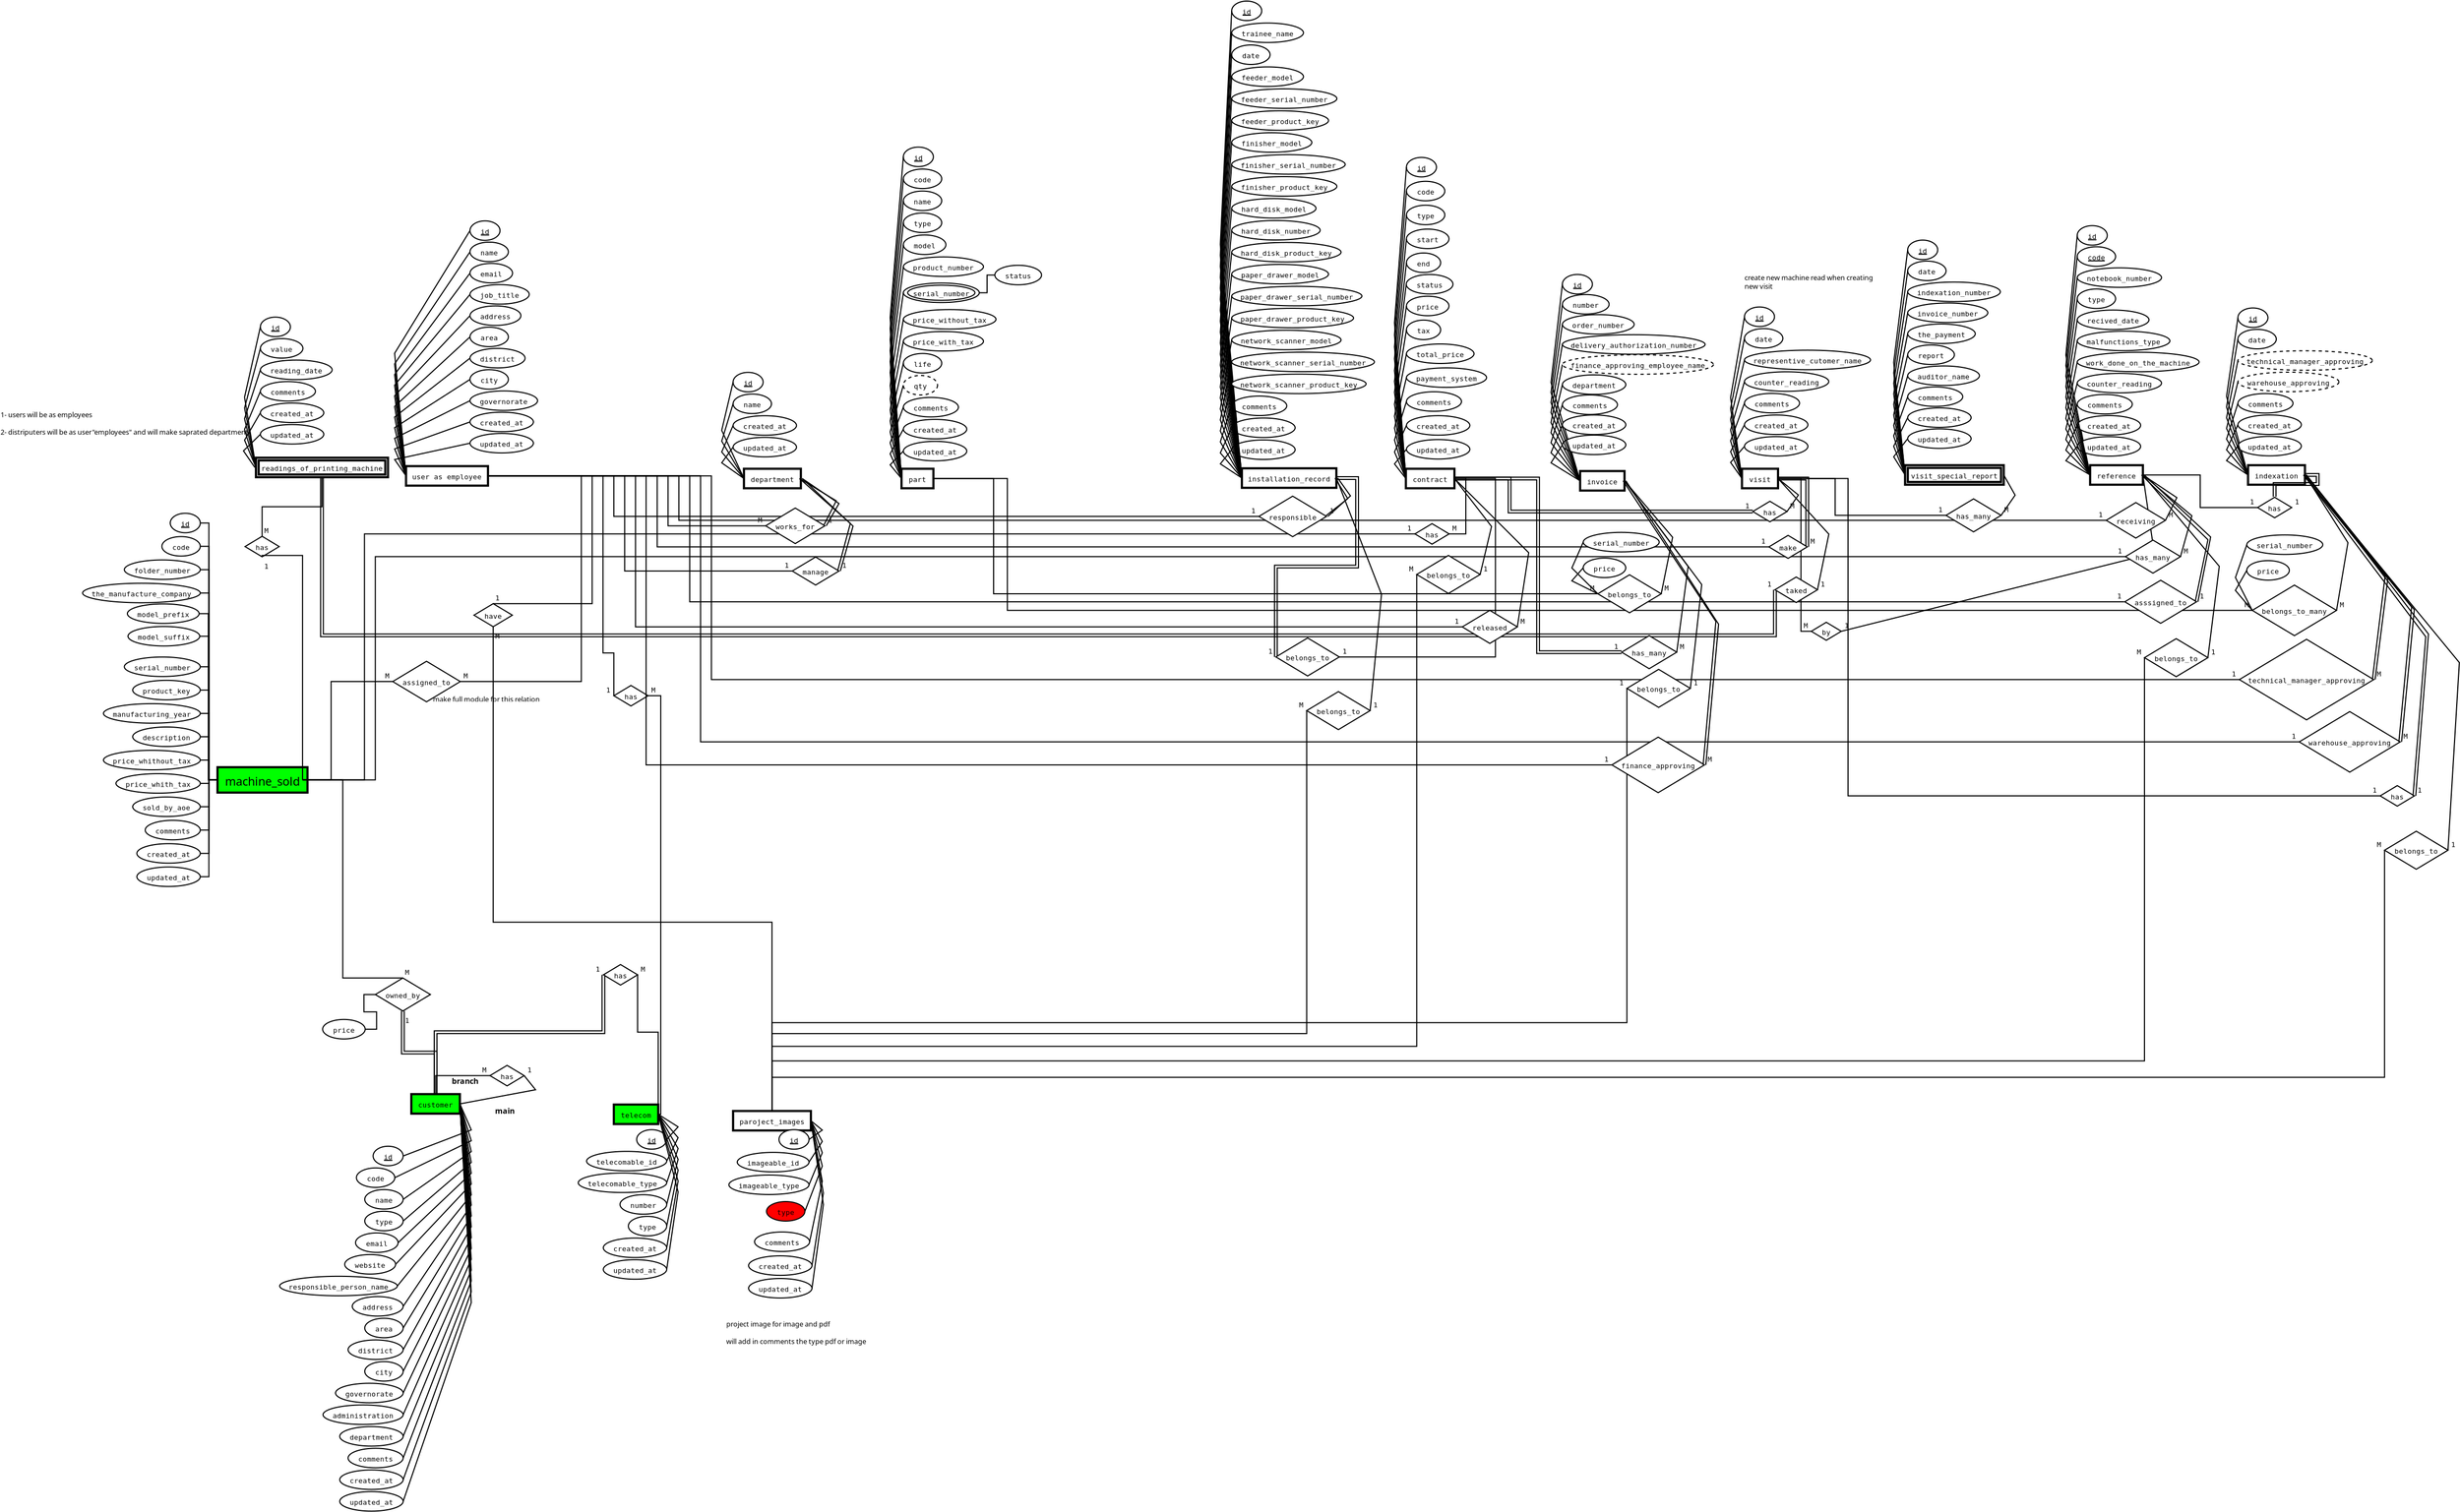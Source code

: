 <?xml version="1.0" encoding="UTF-8"?>
<dia:diagram xmlns:dia="http://www.lysator.liu.se/~alla/dia/">
  <dia:layer name="Background" visible="true" active="true">
    <dia:object type="ER - Entity" version="0" id="O0">
      <dia:attribute name="obj_pos">
        <dia:point val="-30.556,1.546"/>
      </dia:attribute>
      <dia:attribute name="obj_bb">
        <dia:rectangle val="-30.656,1.446;-22.611,3.986"/>
      </dia:attribute>
      <dia:attribute name="elem_corner">
        <dia:point val="-30.556,1.546"/>
      </dia:attribute>
      <dia:attribute name="elem_width">
        <dia:real val="7.845"/>
      </dia:attribute>
      <dia:attribute name="elem_height">
        <dia:real val="2.34"/>
      </dia:attribute>
      <dia:attribute name="border_width">
        <dia:real val="0.2"/>
      </dia:attribute>
      <dia:attribute name="border_color">
        <dia:color val="#000000"/>
      </dia:attribute>
      <dia:attribute name="inner_color">
        <dia:color val="#00ff00"/>
      </dia:attribute>
      <dia:attribute name="name">
        <dia:string>#machine_sold#</dia:string>
      </dia:attribute>
      <dia:attribute name="weak">
        <dia:boolean val="false"/>
      </dia:attribute>
      <dia:attribute name="associative">
        <dia:boolean val="false"/>
      </dia:attribute>
      <dia:attribute name="font">
        <dia:font family="sans" style="0" name="Helvetica"/>
      </dia:attribute>
      <dia:attribute name="font_height">
        <dia:real val="1.34"/>
      </dia:attribute>
    </dia:object>
    <dia:object type="ER - Entity" version="0" id="O1">
      <dia:attribute name="obj_pos">
        <dia:point val="-13.168,-26.243"/>
      </dia:attribute>
      <dia:attribute name="obj_bb">
        <dia:rectangle val="-13.268,-26.343;-5.508,-24.343"/>
      </dia:attribute>
      <dia:attribute name="elem_corner">
        <dia:point val="-13.168,-26.243"/>
      </dia:attribute>
      <dia:attribute name="elem_width">
        <dia:real val="7.56"/>
      </dia:attribute>
      <dia:attribute name="elem_height">
        <dia:real val="1.8"/>
      </dia:attribute>
      <dia:attribute name="border_width">
        <dia:real val="0.2"/>
      </dia:attribute>
      <dia:attribute name="border_color">
        <dia:color val="#000000"/>
      </dia:attribute>
      <dia:attribute name="inner_color">
        <dia:color val="#ffffff"/>
      </dia:attribute>
      <dia:attribute name="name">
        <dia:string>#user as employee#</dia:string>
      </dia:attribute>
      <dia:attribute name="weak">
        <dia:boolean val="false"/>
      </dia:attribute>
      <dia:attribute name="associative">
        <dia:boolean val="false"/>
      </dia:attribute>
      <dia:attribute name="font">
        <dia:font family="monospace" style="0" name="Courier"/>
      </dia:attribute>
      <dia:attribute name="font_height">
        <dia:real val="0.8"/>
      </dia:attribute>
    </dia:object>
    <dia:object type="ER - Entity" version="0" id="O2">
      <dia:attribute name="obj_pos">
        <dia:point val="-12.68,31.716"/>
      </dia:attribute>
      <dia:attribute name="obj_bb">
        <dia:rectangle val="-12.78,31.616;-8.1,33.616"/>
      </dia:attribute>
      <dia:attribute name="elem_corner">
        <dia:point val="-12.68,31.716"/>
      </dia:attribute>
      <dia:attribute name="elem_width">
        <dia:real val="4.48"/>
      </dia:attribute>
      <dia:attribute name="elem_height">
        <dia:real val="1.8"/>
      </dia:attribute>
      <dia:attribute name="border_width">
        <dia:real val="0.2"/>
      </dia:attribute>
      <dia:attribute name="border_color">
        <dia:color val="#000000"/>
      </dia:attribute>
      <dia:attribute name="inner_color">
        <dia:color val="#00ff00"/>
      </dia:attribute>
      <dia:attribute name="name">
        <dia:string>#customer#</dia:string>
      </dia:attribute>
      <dia:attribute name="weak">
        <dia:boolean val="false"/>
      </dia:attribute>
      <dia:attribute name="associative">
        <dia:boolean val="false"/>
      </dia:attribute>
      <dia:attribute name="font">
        <dia:font family="monospace" style="0" name="Courier"/>
      </dia:attribute>
      <dia:attribute name="font_height">
        <dia:real val="0.8"/>
      </dia:attribute>
    </dia:object>
    <dia:object type="ER - Entity" version="0" id="O3">
      <dia:attribute name="obj_pos">
        <dia:point val="142.167,-26.329"/>
      </dia:attribute>
      <dia:attribute name="obj_bb">
        <dia:rectangle val="142.067,-26.429;147.132,-24.429"/>
      </dia:attribute>
      <dia:attribute name="elem_corner">
        <dia:point val="142.167,-26.329"/>
      </dia:attribute>
      <dia:attribute name="elem_width">
        <dia:real val="4.865"/>
      </dia:attribute>
      <dia:attribute name="elem_height">
        <dia:real val="1.8"/>
      </dia:attribute>
      <dia:attribute name="border_width">
        <dia:real val="0.2"/>
      </dia:attribute>
      <dia:attribute name="border_color">
        <dia:color val="#000000"/>
      </dia:attribute>
      <dia:attribute name="inner_color">
        <dia:color val="#ffffff"/>
      </dia:attribute>
      <dia:attribute name="name">
        <dia:string>#reference#</dia:string>
      </dia:attribute>
      <dia:attribute name="weak">
        <dia:boolean val="false"/>
      </dia:attribute>
      <dia:attribute name="associative">
        <dia:boolean val="false"/>
      </dia:attribute>
      <dia:attribute name="font">
        <dia:font family="monospace" style="0" name="Courier"/>
      </dia:attribute>
      <dia:attribute name="font_height">
        <dia:real val="0.8"/>
      </dia:attribute>
    </dia:object>
    <dia:object type="ER - Entity" version="0" id="O4">
      <dia:attribute name="obj_pos">
        <dia:point val="95.125,-25.788"/>
      </dia:attribute>
      <dia:attribute name="obj_bb">
        <dia:rectangle val="95.025,-25.888;99.32,-23.888"/>
      </dia:attribute>
      <dia:attribute name="elem_corner">
        <dia:point val="95.125,-25.788"/>
      </dia:attribute>
      <dia:attribute name="elem_width">
        <dia:real val="4.095"/>
      </dia:attribute>
      <dia:attribute name="elem_height">
        <dia:real val="1.8"/>
      </dia:attribute>
      <dia:attribute name="border_width">
        <dia:real val="0.2"/>
      </dia:attribute>
      <dia:attribute name="border_color">
        <dia:color val="#000000"/>
      </dia:attribute>
      <dia:attribute name="inner_color">
        <dia:color val="#ffffff"/>
      </dia:attribute>
      <dia:attribute name="name">
        <dia:string>#invoice#</dia:string>
      </dia:attribute>
      <dia:attribute name="weak">
        <dia:boolean val="false"/>
      </dia:attribute>
      <dia:attribute name="associative">
        <dia:boolean val="false"/>
      </dia:attribute>
      <dia:attribute name="font">
        <dia:font family="monospace" style="0" name="Courier"/>
      </dia:attribute>
      <dia:attribute name="font_height">
        <dia:real val="0.8"/>
      </dia:attribute>
    </dia:object>
    <dia:object type="ER - Entity" version="0" id="O5">
      <dia:attribute name="obj_pos">
        <dia:point val="156.731,-26.329"/>
      </dia:attribute>
      <dia:attribute name="obj_bb">
        <dia:rectangle val="156.631,-26.429;162.081,-24.429"/>
      </dia:attribute>
      <dia:attribute name="elem_corner">
        <dia:point val="156.731,-26.329"/>
      </dia:attribute>
      <dia:attribute name="elem_width">
        <dia:real val="5.25"/>
      </dia:attribute>
      <dia:attribute name="elem_height">
        <dia:real val="1.8"/>
      </dia:attribute>
      <dia:attribute name="border_width">
        <dia:real val="0.2"/>
      </dia:attribute>
      <dia:attribute name="border_color">
        <dia:color val="#000000"/>
      </dia:attribute>
      <dia:attribute name="inner_color">
        <dia:color val="#ffffff"/>
      </dia:attribute>
      <dia:attribute name="name">
        <dia:string>#indexation#</dia:string>
      </dia:attribute>
      <dia:attribute name="weak">
        <dia:boolean val="false"/>
      </dia:attribute>
      <dia:attribute name="associative">
        <dia:boolean val="false"/>
      </dia:attribute>
      <dia:attribute name="font">
        <dia:font family="monospace" style="0" name="Courier"/>
      </dia:attribute>
      <dia:attribute name="font_height">
        <dia:real val="0.8"/>
      </dia:attribute>
    </dia:object>
    <dia:object type="ER - Entity" version="0" id="O6">
      <dia:attribute name="obj_pos">
        <dia:point val="63.928,-26.042"/>
      </dia:attribute>
      <dia:attribute name="obj_bb">
        <dia:rectangle val="63.828,-26.142;72.743,-24.142"/>
      </dia:attribute>
      <dia:attribute name="elem_corner">
        <dia:point val="63.928,-26.042"/>
      </dia:attribute>
      <dia:attribute name="elem_width">
        <dia:real val="8.715"/>
      </dia:attribute>
      <dia:attribute name="elem_height">
        <dia:real val="1.8"/>
      </dia:attribute>
      <dia:attribute name="border_width">
        <dia:real val="0.2"/>
      </dia:attribute>
      <dia:attribute name="border_color">
        <dia:color val="#000000"/>
      </dia:attribute>
      <dia:attribute name="inner_color">
        <dia:color val="#ffffff"/>
      </dia:attribute>
      <dia:attribute name="name">
        <dia:string>#installation_record#</dia:string>
      </dia:attribute>
      <dia:attribute name="weak">
        <dia:boolean val="false"/>
      </dia:attribute>
      <dia:attribute name="associative">
        <dia:boolean val="false"/>
      </dia:attribute>
      <dia:attribute name="font">
        <dia:font family="monospace" style="0" name="Courier"/>
      </dia:attribute>
      <dia:attribute name="font_height">
        <dia:real val="0.8"/>
      </dia:attribute>
    </dia:object>
    <dia:object type="ER - Entity" version="0" id="O7">
      <dia:attribute name="obj_pos">
        <dia:point val="110.054,-26"/>
      </dia:attribute>
      <dia:attribute name="obj_bb">
        <dia:rectangle val="109.954,-26.1;113.479,-24.1"/>
      </dia:attribute>
      <dia:attribute name="elem_corner">
        <dia:point val="110.054,-26"/>
      </dia:attribute>
      <dia:attribute name="elem_width">
        <dia:real val="3.325"/>
      </dia:attribute>
      <dia:attribute name="elem_height">
        <dia:real val="1.8"/>
      </dia:attribute>
      <dia:attribute name="border_width">
        <dia:real val="0.2"/>
      </dia:attribute>
      <dia:attribute name="border_color">
        <dia:color val="#000000"/>
      </dia:attribute>
      <dia:attribute name="inner_color">
        <dia:color val="#ffffff"/>
      </dia:attribute>
      <dia:attribute name="name">
        <dia:string>#visit#</dia:string>
      </dia:attribute>
      <dia:attribute name="weak">
        <dia:boolean val="false"/>
      </dia:attribute>
      <dia:attribute name="associative">
        <dia:boolean val="false"/>
      </dia:attribute>
      <dia:attribute name="font">
        <dia:font family="monospace" style="0" name="Courier"/>
      </dia:attribute>
      <dia:attribute name="font_height">
        <dia:real val="0.8"/>
      </dia:attribute>
    </dia:object>
    <dia:object type="ER - Entity" version="0" id="O8">
      <dia:attribute name="obj_pos">
        <dia:point val="32.535,-26"/>
      </dia:attribute>
      <dia:attribute name="obj_bb">
        <dia:rectangle val="32.435,-26.1;35.575,-24.1"/>
      </dia:attribute>
      <dia:attribute name="elem_corner">
        <dia:point val="32.535,-26"/>
      </dia:attribute>
      <dia:attribute name="elem_width">
        <dia:real val="2.94"/>
      </dia:attribute>
      <dia:attribute name="elem_height">
        <dia:real val="1.8"/>
      </dia:attribute>
      <dia:attribute name="border_width">
        <dia:real val="0.2"/>
      </dia:attribute>
      <dia:attribute name="border_color">
        <dia:color val="#000000"/>
      </dia:attribute>
      <dia:attribute name="inner_color">
        <dia:color val="#ffffff"/>
      </dia:attribute>
      <dia:attribute name="name">
        <dia:string>#part#</dia:string>
      </dia:attribute>
      <dia:attribute name="weak">
        <dia:boolean val="false"/>
      </dia:attribute>
      <dia:attribute name="associative">
        <dia:boolean val="false"/>
      </dia:attribute>
      <dia:attribute name="font">
        <dia:font family="monospace" style="0" name="Courier"/>
      </dia:attribute>
      <dia:attribute name="font_height">
        <dia:real val="0.8"/>
      </dia:attribute>
    </dia:object>
    <dia:object type="ER - Attribute" version="0" id="O9">
      <dia:attribute name="obj_pos">
        <dia:point val="-34.915,-21.894"/>
      </dia:attribute>
      <dia:attribute name="obj_bb">
        <dia:rectangle val="-34.965,-21.944;-32.095,-20.044"/>
      </dia:attribute>
      <dia:attribute name="elem_corner">
        <dia:point val="-34.915,-21.894"/>
      </dia:attribute>
      <dia:attribute name="elem_width">
        <dia:real val="2.77"/>
      </dia:attribute>
      <dia:attribute name="elem_height">
        <dia:real val="1.8"/>
      </dia:attribute>
      <dia:attribute name="border_width">
        <dia:real val="0.1"/>
      </dia:attribute>
      <dia:attribute name="border_color">
        <dia:color val="#000000"/>
      </dia:attribute>
      <dia:attribute name="inner_color">
        <dia:color val="#ffffff"/>
      </dia:attribute>
      <dia:attribute name="name">
        <dia:string>#id#</dia:string>
      </dia:attribute>
      <dia:attribute name="key">
        <dia:boolean val="true"/>
      </dia:attribute>
      <dia:attribute name="weak_key">
        <dia:boolean val="false"/>
      </dia:attribute>
      <dia:attribute name="derived">
        <dia:boolean val="false"/>
      </dia:attribute>
      <dia:attribute name="multivalued">
        <dia:boolean val="false"/>
      </dia:attribute>
      <dia:attribute name="font">
        <dia:font family="monospace" style="0" name="Courier"/>
      </dia:attribute>
      <dia:attribute name="font_height">
        <dia:real val="0.8"/>
      </dia:attribute>
    </dia:object>
    <dia:object type="ER - Attribute" version="0" id="O10">
      <dia:attribute name="obj_pos">
        <dia:point val="-43,-15.434"/>
      </dia:attribute>
      <dia:attribute name="obj_bb">
        <dia:rectangle val="-43.05,-15.484;-32.095,-13.584"/>
      </dia:attribute>
      <dia:attribute name="elem_corner">
        <dia:point val="-43,-15.434"/>
      </dia:attribute>
      <dia:attribute name="elem_width">
        <dia:real val="10.855"/>
      </dia:attribute>
      <dia:attribute name="elem_height">
        <dia:real val="1.8"/>
      </dia:attribute>
      <dia:attribute name="border_width">
        <dia:real val="0.1"/>
      </dia:attribute>
      <dia:attribute name="border_color">
        <dia:color val="#000000"/>
      </dia:attribute>
      <dia:attribute name="inner_color">
        <dia:color val="#ffffff"/>
      </dia:attribute>
      <dia:attribute name="name">
        <dia:string>#the_manufacture_company#</dia:string>
      </dia:attribute>
      <dia:attribute name="key">
        <dia:boolean val="false"/>
      </dia:attribute>
      <dia:attribute name="weak_key">
        <dia:boolean val="false"/>
      </dia:attribute>
      <dia:attribute name="derived">
        <dia:boolean val="false"/>
      </dia:attribute>
      <dia:attribute name="multivalued">
        <dia:boolean val="false"/>
      </dia:attribute>
      <dia:attribute name="font">
        <dia:font family="monospace" style="0" name="Courier"/>
      </dia:attribute>
      <dia:attribute name="font_height">
        <dia:real val="0.8"/>
      </dia:attribute>
    </dia:object>
    <dia:object type="ER - Attribute" version="0" id="O11">
      <dia:attribute name="obj_pos">
        <dia:point val="-38.87,-13.53"/>
      </dia:attribute>
      <dia:attribute name="obj_bb">
        <dia:rectangle val="-38.92,-13.581;-32.2,-11.681"/>
      </dia:attribute>
      <dia:attribute name="elem_corner">
        <dia:point val="-38.87,-13.53"/>
      </dia:attribute>
      <dia:attribute name="elem_width">
        <dia:real val="6.62"/>
      </dia:attribute>
      <dia:attribute name="elem_height">
        <dia:real val="1.8"/>
      </dia:attribute>
      <dia:attribute name="border_width">
        <dia:real val="0.1"/>
      </dia:attribute>
      <dia:attribute name="border_color">
        <dia:color val="#000000"/>
      </dia:attribute>
      <dia:attribute name="inner_color">
        <dia:color val="#ffffff"/>
      </dia:attribute>
      <dia:attribute name="name">
        <dia:string>#model_prefix#</dia:string>
      </dia:attribute>
      <dia:attribute name="key">
        <dia:boolean val="false"/>
      </dia:attribute>
      <dia:attribute name="weak_key">
        <dia:boolean val="false"/>
      </dia:attribute>
      <dia:attribute name="derived">
        <dia:boolean val="false"/>
      </dia:attribute>
      <dia:attribute name="multivalued">
        <dia:boolean val="false"/>
      </dia:attribute>
      <dia:attribute name="font">
        <dia:font family="monospace" style="0" name="Courier"/>
      </dia:attribute>
      <dia:attribute name="font_height">
        <dia:real val="0.8"/>
      </dia:attribute>
    </dia:object>
    <dia:object type="ER - Attribute" version="0" id="O12">
      <dia:attribute name="obj_pos">
        <dia:point val="-39.15,-8.627"/>
      </dia:attribute>
      <dia:attribute name="obj_bb">
        <dia:rectangle val="-39.2,-8.677;-32.095,-6.777"/>
      </dia:attribute>
      <dia:attribute name="elem_corner">
        <dia:point val="-39.15,-8.627"/>
      </dia:attribute>
      <dia:attribute name="elem_width">
        <dia:real val="7.005"/>
      </dia:attribute>
      <dia:attribute name="elem_height">
        <dia:real val="1.8"/>
      </dia:attribute>
      <dia:attribute name="border_width">
        <dia:real val="0.1"/>
      </dia:attribute>
      <dia:attribute name="border_color">
        <dia:color val="#000000"/>
      </dia:attribute>
      <dia:attribute name="inner_color">
        <dia:color val="#ffffff"/>
      </dia:attribute>
      <dia:attribute name="name">
        <dia:string>#serial_number#</dia:string>
      </dia:attribute>
      <dia:attribute name="key">
        <dia:boolean val="false"/>
      </dia:attribute>
      <dia:attribute name="weak_key">
        <dia:boolean val="false"/>
      </dia:attribute>
      <dia:attribute name="derived">
        <dia:boolean val="false"/>
      </dia:attribute>
      <dia:attribute name="multivalued">
        <dia:boolean val="false"/>
      </dia:attribute>
      <dia:attribute name="font">
        <dia:font family="monospace" style="0" name="Courier"/>
      </dia:attribute>
      <dia:attribute name="font_height">
        <dia:real val="0.8"/>
      </dia:attribute>
    </dia:object>
    <dia:object type="ER - Attribute" version="0" id="O13">
      <dia:attribute name="obj_pos">
        <dia:point val="-35.685,-19.741"/>
      </dia:attribute>
      <dia:attribute name="obj_bb">
        <dia:rectangle val="-35.735,-19.791;-32.095,-17.891"/>
      </dia:attribute>
      <dia:attribute name="elem_corner">
        <dia:point val="-35.685,-19.741"/>
      </dia:attribute>
      <dia:attribute name="elem_width">
        <dia:real val="3.54"/>
      </dia:attribute>
      <dia:attribute name="elem_height">
        <dia:real val="1.8"/>
      </dia:attribute>
      <dia:attribute name="border_width">
        <dia:real val="0.1"/>
      </dia:attribute>
      <dia:attribute name="border_color">
        <dia:color val="#000000"/>
      </dia:attribute>
      <dia:attribute name="inner_color">
        <dia:color val="#ffffff"/>
      </dia:attribute>
      <dia:attribute name="name">
        <dia:string>#code#</dia:string>
      </dia:attribute>
      <dia:attribute name="key">
        <dia:boolean val="false"/>
      </dia:attribute>
      <dia:attribute name="weak_key">
        <dia:boolean val="false"/>
      </dia:attribute>
      <dia:attribute name="derived">
        <dia:boolean val="false"/>
      </dia:attribute>
      <dia:attribute name="multivalued">
        <dia:boolean val="false"/>
      </dia:attribute>
      <dia:attribute name="font">
        <dia:font family="monospace" style="0" name="Courier"/>
      </dia:attribute>
      <dia:attribute name="font_height">
        <dia:real val="0.8"/>
      </dia:attribute>
    </dia:object>
    <dia:object type="ER - Attribute" version="0" id="O14">
      <dia:attribute name="obj_pos">
        <dia:point val="-38.38,-2.167"/>
      </dia:attribute>
      <dia:attribute name="obj_bb">
        <dia:rectangle val="-38.43,-2.217;-32.095,-0.317"/>
      </dia:attribute>
      <dia:attribute name="elem_corner">
        <dia:point val="-38.38,-2.167"/>
      </dia:attribute>
      <dia:attribute name="elem_width">
        <dia:real val="6.235"/>
      </dia:attribute>
      <dia:attribute name="elem_height">
        <dia:real val="1.8"/>
      </dia:attribute>
      <dia:attribute name="border_width">
        <dia:real val="0.1"/>
      </dia:attribute>
      <dia:attribute name="border_color">
        <dia:color val="#000000"/>
      </dia:attribute>
      <dia:attribute name="inner_color">
        <dia:color val="#ffffff"/>
      </dia:attribute>
      <dia:attribute name="name">
        <dia:string>#description#</dia:string>
      </dia:attribute>
      <dia:attribute name="key">
        <dia:boolean val="false"/>
      </dia:attribute>
      <dia:attribute name="weak_key">
        <dia:boolean val="false"/>
      </dia:attribute>
      <dia:attribute name="derived">
        <dia:boolean val="false"/>
      </dia:attribute>
      <dia:attribute name="multivalued">
        <dia:boolean val="false"/>
      </dia:attribute>
      <dia:attribute name="font">
        <dia:font family="monospace" style="0" name="Courier"/>
      </dia:attribute>
      <dia:attribute name="font_height">
        <dia:real val="0.8"/>
      </dia:attribute>
    </dia:object>
    <dia:object type="ER - Attribute" version="0" id="O15">
      <dia:attribute name="obj_pos">
        <dia:point val="-37.225,6.447"/>
      </dia:attribute>
      <dia:attribute name="obj_bb">
        <dia:rectangle val="-37.275,6.397;-32.095,8.297"/>
      </dia:attribute>
      <dia:attribute name="elem_corner">
        <dia:point val="-37.225,6.447"/>
      </dia:attribute>
      <dia:attribute name="elem_width">
        <dia:real val="5.08"/>
      </dia:attribute>
      <dia:attribute name="elem_height">
        <dia:real val="1.8"/>
      </dia:attribute>
      <dia:attribute name="border_width">
        <dia:real val="0.1"/>
      </dia:attribute>
      <dia:attribute name="border_color">
        <dia:color val="#000000"/>
      </dia:attribute>
      <dia:attribute name="inner_color">
        <dia:color val="#ffffff"/>
      </dia:attribute>
      <dia:attribute name="name">
        <dia:string>#comments#</dia:string>
      </dia:attribute>
      <dia:attribute name="key">
        <dia:boolean val="false"/>
      </dia:attribute>
      <dia:attribute name="weak_key">
        <dia:boolean val="false"/>
      </dia:attribute>
      <dia:attribute name="derived">
        <dia:boolean val="false"/>
      </dia:attribute>
      <dia:attribute name="multivalued">
        <dia:boolean val="false"/>
      </dia:attribute>
      <dia:attribute name="font">
        <dia:font family="monospace" style="0" name="Courier"/>
      </dia:attribute>
      <dia:attribute name="font_height">
        <dia:real val="0.8"/>
      </dia:attribute>
    </dia:object>
    <dia:object type="ER - Participation" version="1" id="O16">
      <dia:attribute name="obj_pos">
        <dia:point val="-32.145,-20.994"/>
      </dia:attribute>
      <dia:attribute name="obj_bb">
        <dia:rectangle val="-32.195,-21.044;-30.506,2.766"/>
      </dia:attribute>
      <dia:attribute name="orth_points">
        <dia:point val="-32.145,-20.994"/>
        <dia:point val="-31.351,-20.994"/>
        <dia:point val="-31.351,2.716"/>
        <dia:point val="-30.556,2.716"/>
      </dia:attribute>
      <dia:attribute name="orth_orient">
        <dia:enum val="0"/>
        <dia:enum val="1"/>
        <dia:enum val="0"/>
      </dia:attribute>
      <dia:attribute name="autorouting">
        <dia:boolean val="true"/>
      </dia:attribute>
      <dia:attribute name="total">
        <dia:boolean val="false"/>
      </dia:attribute>
      <dia:connections>
        <dia:connection handle="0" to="O9" connection="4"/>
        <dia:connection handle="1" to="O0" connection="3"/>
      </dia:connections>
    </dia:object>
    <dia:object type="ER - Participation" version="1" id="O17">
      <dia:attribute name="obj_pos">
        <dia:point val="-32.145,-14.534"/>
      </dia:attribute>
      <dia:attribute name="obj_bb">
        <dia:rectangle val="-32.195,-14.584;-30.506,2.766"/>
      </dia:attribute>
      <dia:attribute name="orth_points">
        <dia:point val="-32.145,-14.534"/>
        <dia:point val="-31.351,-14.534"/>
        <dia:point val="-31.351,2.716"/>
        <dia:point val="-30.556,2.716"/>
      </dia:attribute>
      <dia:attribute name="orth_orient">
        <dia:enum val="0"/>
        <dia:enum val="1"/>
        <dia:enum val="0"/>
      </dia:attribute>
      <dia:attribute name="autorouting">
        <dia:boolean val="true"/>
      </dia:attribute>
      <dia:attribute name="total">
        <dia:boolean val="false"/>
      </dia:attribute>
      <dia:connections>
        <dia:connection handle="0" to="O10" connection="4"/>
        <dia:connection handle="1" to="O0" connection="3"/>
      </dia:connections>
    </dia:object>
    <dia:object type="ER - Participation" version="1" id="O18">
      <dia:attribute name="obj_pos">
        <dia:point val="-32.25,-12.63"/>
      </dia:attribute>
      <dia:attribute name="obj_bb">
        <dia:rectangle val="-32.3,-12.681;-30.506,2.766"/>
      </dia:attribute>
      <dia:attribute name="orth_points">
        <dia:point val="-32.25,-12.63"/>
        <dia:point val="-31.403,-12.63"/>
        <dia:point val="-31.403,2.716"/>
        <dia:point val="-30.556,2.716"/>
      </dia:attribute>
      <dia:attribute name="orth_orient">
        <dia:enum val="0"/>
        <dia:enum val="1"/>
        <dia:enum val="0"/>
      </dia:attribute>
      <dia:attribute name="autorouting">
        <dia:boolean val="true"/>
      </dia:attribute>
      <dia:attribute name="total">
        <dia:boolean val="false"/>
      </dia:attribute>
      <dia:connections>
        <dia:connection handle="0" to="O11" connection="4"/>
        <dia:connection handle="1" to="O0" connection="3"/>
      </dia:connections>
    </dia:object>
    <dia:object type="ER - Participation" version="1" id="O19">
      <dia:attribute name="obj_pos">
        <dia:point val="-32.145,-7.727"/>
      </dia:attribute>
      <dia:attribute name="obj_bb">
        <dia:rectangle val="-32.195,-7.777;-30.506,2.766"/>
      </dia:attribute>
      <dia:attribute name="orth_points">
        <dia:point val="-32.145,-7.727"/>
        <dia:point val="-31.351,-7.727"/>
        <dia:point val="-31.351,2.716"/>
        <dia:point val="-30.556,2.716"/>
      </dia:attribute>
      <dia:attribute name="orth_orient">
        <dia:enum val="0"/>
        <dia:enum val="1"/>
        <dia:enum val="0"/>
      </dia:attribute>
      <dia:attribute name="autorouting">
        <dia:boolean val="true"/>
      </dia:attribute>
      <dia:attribute name="total">
        <dia:boolean val="false"/>
      </dia:attribute>
      <dia:connections>
        <dia:connection handle="0" to="O12" connection="4"/>
        <dia:connection handle="1" to="O0" connection="3"/>
      </dia:connections>
    </dia:object>
    <dia:object type="ER - Participation" version="1" id="O20">
      <dia:attribute name="obj_pos">
        <dia:point val="-32.145,-18.841"/>
      </dia:attribute>
      <dia:attribute name="obj_bb">
        <dia:rectangle val="-32.195,-18.891;-30.506,2.766"/>
      </dia:attribute>
      <dia:attribute name="orth_points">
        <dia:point val="-32.145,-18.841"/>
        <dia:point val="-31.351,-18.841"/>
        <dia:point val="-31.351,2.716"/>
        <dia:point val="-30.556,2.716"/>
      </dia:attribute>
      <dia:attribute name="orth_orient">
        <dia:enum val="0"/>
        <dia:enum val="1"/>
        <dia:enum val="0"/>
      </dia:attribute>
      <dia:attribute name="autorouting">
        <dia:boolean val="true"/>
      </dia:attribute>
      <dia:attribute name="total">
        <dia:boolean val="false"/>
      </dia:attribute>
      <dia:connections>
        <dia:connection handle="0" to="O13" connection="4"/>
        <dia:connection handle="1" to="O0" connection="3"/>
      </dia:connections>
    </dia:object>
    <dia:object type="ER - Participation" version="1" id="O21">
      <dia:attribute name="obj_pos">
        <dia:point val="-32.145,-1.267"/>
      </dia:attribute>
      <dia:attribute name="obj_bb">
        <dia:rectangle val="-32.195,-1.317;-30.506,2.766"/>
      </dia:attribute>
      <dia:attribute name="orth_points">
        <dia:point val="-32.145,-1.267"/>
        <dia:point val="-31.351,-1.267"/>
        <dia:point val="-31.351,2.716"/>
        <dia:point val="-30.556,2.716"/>
      </dia:attribute>
      <dia:attribute name="orth_orient">
        <dia:enum val="0"/>
        <dia:enum val="1"/>
        <dia:enum val="0"/>
      </dia:attribute>
      <dia:attribute name="autorouting">
        <dia:boolean val="true"/>
      </dia:attribute>
      <dia:attribute name="total">
        <dia:boolean val="false"/>
      </dia:attribute>
      <dia:connections>
        <dia:connection handle="0" to="O14" connection="4"/>
        <dia:connection handle="1" to="O0" connection="3"/>
      </dia:connections>
    </dia:object>
    <dia:object type="ER - Participation" version="1" id="O22">
      <dia:attribute name="obj_pos">
        <dia:point val="-32.145,7.347"/>
      </dia:attribute>
      <dia:attribute name="obj_bb">
        <dia:rectangle val="-32.195,2.666;-30.506,7.397"/>
      </dia:attribute>
      <dia:attribute name="orth_points">
        <dia:point val="-32.145,7.347"/>
        <dia:point val="-31.351,7.347"/>
        <dia:point val="-31.351,2.716"/>
        <dia:point val="-30.556,2.716"/>
      </dia:attribute>
      <dia:attribute name="orth_orient">
        <dia:enum val="0"/>
        <dia:enum val="1"/>
        <dia:enum val="0"/>
      </dia:attribute>
      <dia:attribute name="autorouting">
        <dia:boolean val="true"/>
      </dia:attribute>
      <dia:attribute name="total">
        <dia:boolean val="false"/>
      </dia:attribute>
      <dia:connections>
        <dia:connection handle="0" to="O15" connection="4"/>
        <dia:connection handle="1" to="O0" connection="3"/>
      </dia:connections>
    </dia:object>
    <dia:object type="ER - Attribute" version="0" id="O23">
      <dia:attribute name="obj_pos">
        <dia:point val="-41.075,-4.32"/>
      </dia:attribute>
      <dia:attribute name="obj_bb">
        <dia:rectangle val="-41.125,-4.37;-32.095,-2.47"/>
      </dia:attribute>
      <dia:attribute name="elem_corner">
        <dia:point val="-41.075,-4.32"/>
      </dia:attribute>
      <dia:attribute name="elem_width">
        <dia:real val="8.93"/>
      </dia:attribute>
      <dia:attribute name="elem_height">
        <dia:real val="1.8"/>
      </dia:attribute>
      <dia:attribute name="border_width">
        <dia:real val="0.1"/>
      </dia:attribute>
      <dia:attribute name="border_color">
        <dia:color val="#000000"/>
      </dia:attribute>
      <dia:attribute name="inner_color">
        <dia:color val="#ffffff"/>
      </dia:attribute>
      <dia:attribute name="name">
        <dia:string>#manufacturing_year#</dia:string>
      </dia:attribute>
      <dia:attribute name="key">
        <dia:boolean val="false"/>
      </dia:attribute>
      <dia:attribute name="weak_key">
        <dia:boolean val="false"/>
      </dia:attribute>
      <dia:attribute name="derived">
        <dia:boolean val="false"/>
      </dia:attribute>
      <dia:attribute name="multivalued">
        <dia:boolean val="false"/>
      </dia:attribute>
      <dia:attribute name="font">
        <dia:font family="monospace" style="0" name="Courier"/>
      </dia:attribute>
      <dia:attribute name="font_height">
        <dia:real val="0.8"/>
      </dia:attribute>
    </dia:object>
    <dia:object type="ER - Participation" version="1" id="O24">
      <dia:attribute name="obj_pos">
        <dia:point val="-32.145,-3.42"/>
      </dia:attribute>
      <dia:attribute name="obj_bb">
        <dia:rectangle val="-32.195,-3.47;-30.506,2.766"/>
      </dia:attribute>
      <dia:attribute name="orth_points">
        <dia:point val="-32.145,-3.42"/>
        <dia:point val="-31.351,-3.42"/>
        <dia:point val="-31.351,2.716"/>
        <dia:point val="-30.556,2.716"/>
      </dia:attribute>
      <dia:attribute name="orth_orient">
        <dia:enum val="0"/>
        <dia:enum val="1"/>
        <dia:enum val="0"/>
      </dia:attribute>
      <dia:attribute name="autorouting">
        <dia:boolean val="true"/>
      </dia:attribute>
      <dia:attribute name="total">
        <dia:boolean val="false"/>
      </dia:attribute>
      <dia:connections>
        <dia:connection handle="0" to="O23" connection="4"/>
        <dia:connection handle="1" to="O0" connection="3"/>
      </dia:connections>
    </dia:object>
    <dia:object type="ER - Attribute" version="0" id="O25">
      <dia:attribute name="obj_pos">
        <dia:point val="-41.075,-0.013"/>
      </dia:attribute>
      <dia:attribute name="obj_bb">
        <dia:rectangle val="-41.125,-0.063;-32.095,1.837"/>
      </dia:attribute>
      <dia:attribute name="elem_corner">
        <dia:point val="-41.075,-0.013"/>
      </dia:attribute>
      <dia:attribute name="elem_width">
        <dia:real val="8.93"/>
      </dia:attribute>
      <dia:attribute name="elem_height">
        <dia:real val="1.8"/>
      </dia:attribute>
      <dia:attribute name="border_width">
        <dia:real val="0.1"/>
      </dia:attribute>
      <dia:attribute name="border_color">
        <dia:color val="#000000"/>
      </dia:attribute>
      <dia:attribute name="inner_color">
        <dia:color val="#ffffff"/>
      </dia:attribute>
      <dia:attribute name="name">
        <dia:string>#price_whithout_tax#</dia:string>
      </dia:attribute>
      <dia:attribute name="key">
        <dia:boolean val="false"/>
      </dia:attribute>
      <dia:attribute name="weak_key">
        <dia:boolean val="false"/>
      </dia:attribute>
      <dia:attribute name="derived">
        <dia:boolean val="false"/>
      </dia:attribute>
      <dia:attribute name="multivalued">
        <dia:boolean val="false"/>
      </dia:attribute>
      <dia:attribute name="font">
        <dia:font family="monospace" style="0" name="Courier"/>
      </dia:attribute>
      <dia:attribute name="font_height">
        <dia:real val="0.8"/>
      </dia:attribute>
    </dia:object>
    <dia:object type="ER - Participation" version="1" id="O26">
      <dia:attribute name="obj_pos">
        <dia:point val="-32.145,0.887"/>
      </dia:attribute>
      <dia:attribute name="obj_bb">
        <dia:rectangle val="-32.195,0.837;-30.506,2.766"/>
      </dia:attribute>
      <dia:attribute name="orth_points">
        <dia:point val="-32.145,0.887"/>
        <dia:point val="-31.351,0.887"/>
        <dia:point val="-31.351,2.716"/>
        <dia:point val="-30.556,2.716"/>
      </dia:attribute>
      <dia:attribute name="orth_orient">
        <dia:enum val="0"/>
        <dia:enum val="1"/>
        <dia:enum val="0"/>
      </dia:attribute>
      <dia:attribute name="autorouting">
        <dia:boolean val="true"/>
      </dia:attribute>
      <dia:attribute name="total">
        <dia:boolean val="false"/>
      </dia:attribute>
      <dia:connections>
        <dia:connection handle="0" to="O25" connection="4"/>
        <dia:connection handle="1" to="O0" connection="3"/>
      </dia:connections>
    </dia:object>
    <dia:object type="ER - Attribute" version="0" id="O27">
      <dia:attribute name="obj_pos">
        <dia:point val="-16.203,36.527"/>
      </dia:attribute>
      <dia:attribute name="obj_bb">
        <dia:rectangle val="-16.253,36.477;-13.383,38.377"/>
      </dia:attribute>
      <dia:attribute name="elem_corner">
        <dia:point val="-16.203,36.527"/>
      </dia:attribute>
      <dia:attribute name="elem_width">
        <dia:real val="2.77"/>
      </dia:attribute>
      <dia:attribute name="elem_height">
        <dia:real val="1.8"/>
      </dia:attribute>
      <dia:attribute name="border_width">
        <dia:real val="0.1"/>
      </dia:attribute>
      <dia:attribute name="border_color">
        <dia:color val="#000000"/>
      </dia:attribute>
      <dia:attribute name="inner_color">
        <dia:color val="#ffffff"/>
      </dia:attribute>
      <dia:attribute name="name">
        <dia:string>#id#</dia:string>
      </dia:attribute>
      <dia:attribute name="key">
        <dia:boolean val="true"/>
      </dia:attribute>
      <dia:attribute name="weak_key">
        <dia:boolean val="false"/>
      </dia:attribute>
      <dia:attribute name="derived">
        <dia:boolean val="false"/>
      </dia:attribute>
      <dia:attribute name="multivalued">
        <dia:boolean val="false"/>
      </dia:attribute>
      <dia:attribute name="font">
        <dia:font family="monospace" style="0" name="Courier"/>
      </dia:attribute>
      <dia:attribute name="font_height">
        <dia:real val="0.8"/>
      </dia:attribute>
    </dia:object>
    <dia:object type="ER - Attribute" version="0" id="O28">
      <dia:attribute name="obj_pos">
        <dia:point val="-16.973,40.527"/>
      </dia:attribute>
      <dia:attribute name="obj_bb">
        <dia:rectangle val="-17.023,40.477;-13.383,42.377"/>
      </dia:attribute>
      <dia:attribute name="elem_corner">
        <dia:point val="-16.973,40.527"/>
      </dia:attribute>
      <dia:attribute name="elem_width">
        <dia:real val="3.54"/>
      </dia:attribute>
      <dia:attribute name="elem_height">
        <dia:real val="1.8"/>
      </dia:attribute>
      <dia:attribute name="border_width">
        <dia:real val="0.1"/>
      </dia:attribute>
      <dia:attribute name="border_color">
        <dia:color val="#000000"/>
      </dia:attribute>
      <dia:attribute name="inner_color">
        <dia:color val="#ffffff"/>
      </dia:attribute>
      <dia:attribute name="name">
        <dia:string>#name#</dia:string>
      </dia:attribute>
      <dia:attribute name="key">
        <dia:boolean val="false"/>
      </dia:attribute>
      <dia:attribute name="weak_key">
        <dia:boolean val="false"/>
      </dia:attribute>
      <dia:attribute name="derived">
        <dia:boolean val="false"/>
      </dia:attribute>
      <dia:attribute name="multivalued">
        <dia:boolean val="false"/>
      </dia:attribute>
      <dia:attribute name="font">
        <dia:font family="monospace" style="0" name="Courier"/>
      </dia:attribute>
      <dia:attribute name="font_height">
        <dia:real val="0.8"/>
      </dia:attribute>
    </dia:object>
    <dia:object type="ER - Attribute" version="0" id="O29">
      <dia:attribute name="obj_pos">
        <dia:point val="-16.973,42.527"/>
      </dia:attribute>
      <dia:attribute name="obj_bb">
        <dia:rectangle val="-17.023,42.477;-13.383,44.377"/>
      </dia:attribute>
      <dia:attribute name="elem_corner">
        <dia:point val="-16.973,42.527"/>
      </dia:attribute>
      <dia:attribute name="elem_width">
        <dia:real val="3.54"/>
      </dia:attribute>
      <dia:attribute name="elem_height">
        <dia:real val="1.8"/>
      </dia:attribute>
      <dia:attribute name="border_width">
        <dia:real val="0.1"/>
      </dia:attribute>
      <dia:attribute name="border_color">
        <dia:color val="#000000"/>
      </dia:attribute>
      <dia:attribute name="inner_color">
        <dia:color val="#ffffff"/>
      </dia:attribute>
      <dia:attribute name="name">
        <dia:string>#type#</dia:string>
      </dia:attribute>
      <dia:attribute name="key">
        <dia:boolean val="false"/>
      </dia:attribute>
      <dia:attribute name="weak_key">
        <dia:boolean val="false"/>
      </dia:attribute>
      <dia:attribute name="derived">
        <dia:boolean val="false"/>
      </dia:attribute>
      <dia:attribute name="multivalued">
        <dia:boolean val="false"/>
      </dia:attribute>
      <dia:attribute name="font">
        <dia:font family="monospace" style="0" name="Courier"/>
      </dia:attribute>
      <dia:attribute name="font_height">
        <dia:real val="0.8"/>
      </dia:attribute>
    </dia:object>
    <dia:object type="ER - Entity" version="0" id="O30">
      <dia:attribute name="obj_pos">
        <dia:point val="6,32.678"/>
      </dia:attribute>
      <dia:attribute name="obj_bb">
        <dia:rectangle val="5.9,32.578;10.195,34.578"/>
      </dia:attribute>
      <dia:attribute name="elem_corner">
        <dia:point val="6,32.678"/>
      </dia:attribute>
      <dia:attribute name="elem_width">
        <dia:real val="4.095"/>
      </dia:attribute>
      <dia:attribute name="elem_height">
        <dia:real val="1.8"/>
      </dia:attribute>
      <dia:attribute name="border_width">
        <dia:real val="0.2"/>
      </dia:attribute>
      <dia:attribute name="border_color">
        <dia:color val="#000000"/>
      </dia:attribute>
      <dia:attribute name="inner_color">
        <dia:color val="#00ff00"/>
      </dia:attribute>
      <dia:attribute name="name">
        <dia:string>#telecom#</dia:string>
      </dia:attribute>
      <dia:attribute name="weak">
        <dia:boolean val="false"/>
      </dia:attribute>
      <dia:attribute name="associative">
        <dia:boolean val="false"/>
      </dia:attribute>
      <dia:attribute name="font">
        <dia:font family="monospace" style="0" name="Courier"/>
      </dia:attribute>
      <dia:attribute name="font_height">
        <dia:real val="0.8"/>
      </dia:attribute>
    </dia:object>
    <dia:object type="ER - Entity" version="0" id="O31">
      <dia:attribute name="obj_pos">
        <dia:point val="-27.011,-27.021"/>
      </dia:attribute>
      <dia:attribute name="obj_bb">
        <dia:rectangle val="-27.111,-27.121;-14.731,-25.121"/>
      </dia:attribute>
      <dia:attribute name="elem_corner">
        <dia:point val="-27.011,-27.021"/>
      </dia:attribute>
      <dia:attribute name="elem_width">
        <dia:real val="12.18"/>
      </dia:attribute>
      <dia:attribute name="elem_height">
        <dia:real val="1.8"/>
      </dia:attribute>
      <dia:attribute name="border_width">
        <dia:real val="0.2"/>
      </dia:attribute>
      <dia:attribute name="border_color">
        <dia:color val="#000000"/>
      </dia:attribute>
      <dia:attribute name="inner_color">
        <dia:color val="#ffffff"/>
      </dia:attribute>
      <dia:attribute name="name">
        <dia:string>#readings_of_printing_machine#</dia:string>
      </dia:attribute>
      <dia:attribute name="weak">
        <dia:boolean val="true"/>
      </dia:attribute>
      <dia:attribute name="associative">
        <dia:boolean val="false"/>
      </dia:attribute>
      <dia:attribute name="font">
        <dia:font family="monospace" style="0" name="Courier"/>
      </dia:attribute>
      <dia:attribute name="font_height">
        <dia:real val="0.8"/>
      </dia:attribute>
    </dia:object>
    <dia:object type="ER - Attribute" version="0" id="O32">
      <dia:attribute name="obj_pos">
        <dia:point val="-26.602,-39.996"/>
      </dia:attribute>
      <dia:attribute name="obj_bb">
        <dia:rectangle val="-26.651,-40.046;-23.782,-38.146"/>
      </dia:attribute>
      <dia:attribute name="elem_corner">
        <dia:point val="-26.602,-39.996"/>
      </dia:attribute>
      <dia:attribute name="elem_width">
        <dia:real val="2.77"/>
      </dia:attribute>
      <dia:attribute name="elem_height">
        <dia:real val="1.8"/>
      </dia:attribute>
      <dia:attribute name="border_width">
        <dia:real val="0.1"/>
      </dia:attribute>
      <dia:attribute name="border_color">
        <dia:color val="#000000"/>
      </dia:attribute>
      <dia:attribute name="inner_color">
        <dia:color val="#ffffff"/>
      </dia:attribute>
      <dia:attribute name="name">
        <dia:string>#id#</dia:string>
      </dia:attribute>
      <dia:attribute name="key">
        <dia:boolean val="true"/>
      </dia:attribute>
      <dia:attribute name="weak_key">
        <dia:boolean val="false"/>
      </dia:attribute>
      <dia:attribute name="derived">
        <dia:boolean val="false"/>
      </dia:attribute>
      <dia:attribute name="multivalued">
        <dia:boolean val="false"/>
      </dia:attribute>
      <dia:attribute name="font">
        <dia:font family="monospace" style="0" name="Courier"/>
      </dia:attribute>
      <dia:attribute name="font_height">
        <dia:real val="0.8"/>
      </dia:attribute>
    </dia:object>
    <dia:object type="ER - Participation" version="1" id="O33">
      <dia:attribute name="obj_pos">
        <dia:point val="-26.602,-39.096"/>
      </dia:attribute>
      <dia:attribute name="obj_bb">
        <dia:rectangle val="-28.111,-39.146;-26.552,-26.071"/>
      </dia:attribute>
      <dia:attribute name="orth_points">
        <dia:point val="-26.602,-39.096"/>
        <dia:point val="-28.061,-39.096"/>
        <dia:point val="-28.061,-26.121"/>
        <dia:point val="-27.011,-26.121"/>
      </dia:attribute>
      <dia:attribute name="orth_orient">
        <dia:enum val="0"/>
        <dia:enum val="1"/>
        <dia:enum val="0"/>
      </dia:attribute>
      <dia:attribute name="autorouting">
        <dia:boolean val="true"/>
      </dia:attribute>
      <dia:attribute name="total">
        <dia:boolean val="false"/>
      </dia:attribute>
      <dia:connections>
        <dia:connection handle="0" to="O32" connection="3"/>
        <dia:connection handle="1" to="O31" connection="3"/>
      </dia:connections>
    </dia:object>
    <dia:object type="ER - Attribute" version="0" id="O34">
      <dia:attribute name="obj_pos">
        <dia:point val="-37.995,8.6"/>
      </dia:attribute>
      <dia:attribute name="obj_bb">
        <dia:rectangle val="-38.045,8.55;-32.095,10.45"/>
      </dia:attribute>
      <dia:attribute name="elem_corner">
        <dia:point val="-37.995,8.6"/>
      </dia:attribute>
      <dia:attribute name="elem_width">
        <dia:real val="5.85"/>
      </dia:attribute>
      <dia:attribute name="elem_height">
        <dia:real val="1.8"/>
      </dia:attribute>
      <dia:attribute name="border_width">
        <dia:real val="0.1"/>
      </dia:attribute>
      <dia:attribute name="border_color">
        <dia:color val="#000000"/>
      </dia:attribute>
      <dia:attribute name="inner_color">
        <dia:color val="#ffffff"/>
      </dia:attribute>
      <dia:attribute name="name">
        <dia:string>#created_at#</dia:string>
      </dia:attribute>
      <dia:attribute name="key">
        <dia:boolean val="false"/>
      </dia:attribute>
      <dia:attribute name="weak_key">
        <dia:boolean val="false"/>
      </dia:attribute>
      <dia:attribute name="derived">
        <dia:boolean val="false"/>
      </dia:attribute>
      <dia:attribute name="multivalued">
        <dia:boolean val="false"/>
      </dia:attribute>
      <dia:attribute name="font">
        <dia:font family="monospace" style="0" name="Courier"/>
      </dia:attribute>
      <dia:attribute name="font_height">
        <dia:real val="0.8"/>
      </dia:attribute>
    </dia:object>
    <dia:object type="ER - Participation" version="1" id="O35">
      <dia:attribute name="obj_pos">
        <dia:point val="-32.145,9.5"/>
      </dia:attribute>
      <dia:attribute name="obj_bb">
        <dia:rectangle val="-32.195,2.666;-30.506,9.55"/>
      </dia:attribute>
      <dia:attribute name="orth_points">
        <dia:point val="-32.145,9.5"/>
        <dia:point val="-31.351,9.5"/>
        <dia:point val="-31.351,2.716"/>
        <dia:point val="-30.556,2.716"/>
      </dia:attribute>
      <dia:attribute name="orth_orient">
        <dia:enum val="0"/>
        <dia:enum val="1"/>
        <dia:enum val="0"/>
      </dia:attribute>
      <dia:attribute name="autorouting">
        <dia:boolean val="true"/>
      </dia:attribute>
      <dia:attribute name="total">
        <dia:boolean val="false"/>
      </dia:attribute>
      <dia:connections>
        <dia:connection handle="0" to="O34" connection="4"/>
        <dia:connection handle="1" to="O0" connection="3"/>
      </dia:connections>
    </dia:object>
    <dia:object type="ER - Attribute" version="0" id="O36">
      <dia:attribute name="obj_pos">
        <dia:point val="-37.995,10.754"/>
      </dia:attribute>
      <dia:attribute name="obj_bb">
        <dia:rectangle val="-38.045,10.704;-32.095,12.604"/>
      </dia:attribute>
      <dia:attribute name="elem_corner">
        <dia:point val="-37.995,10.754"/>
      </dia:attribute>
      <dia:attribute name="elem_width">
        <dia:real val="5.85"/>
      </dia:attribute>
      <dia:attribute name="elem_height">
        <dia:real val="1.8"/>
      </dia:attribute>
      <dia:attribute name="border_width">
        <dia:real val="0.1"/>
      </dia:attribute>
      <dia:attribute name="border_color">
        <dia:color val="#000000"/>
      </dia:attribute>
      <dia:attribute name="inner_color">
        <dia:color val="#ffffff"/>
      </dia:attribute>
      <dia:attribute name="name">
        <dia:string>#updated_at#</dia:string>
      </dia:attribute>
      <dia:attribute name="key">
        <dia:boolean val="false"/>
      </dia:attribute>
      <dia:attribute name="weak_key">
        <dia:boolean val="false"/>
      </dia:attribute>
      <dia:attribute name="derived">
        <dia:boolean val="false"/>
      </dia:attribute>
      <dia:attribute name="multivalued">
        <dia:boolean val="false"/>
      </dia:attribute>
      <dia:attribute name="font">
        <dia:font family="monospace" style="0" name="Courier"/>
      </dia:attribute>
      <dia:attribute name="font_height">
        <dia:real val="0.8"/>
      </dia:attribute>
    </dia:object>
    <dia:object type="ER - Participation" version="1" id="O37">
      <dia:attribute name="obj_pos">
        <dia:point val="-32.145,11.654"/>
      </dia:attribute>
      <dia:attribute name="obj_bb">
        <dia:rectangle val="-32.195,2.666;-30.506,11.704"/>
      </dia:attribute>
      <dia:attribute name="orth_points">
        <dia:point val="-32.145,11.654"/>
        <dia:point val="-31.351,11.654"/>
        <dia:point val="-31.351,2.716"/>
        <dia:point val="-30.556,2.716"/>
      </dia:attribute>
      <dia:attribute name="orth_orient">
        <dia:enum val="0"/>
        <dia:enum val="1"/>
        <dia:enum val="0"/>
      </dia:attribute>
      <dia:attribute name="autorouting">
        <dia:boolean val="true"/>
      </dia:attribute>
      <dia:attribute name="total">
        <dia:boolean val="false"/>
      </dia:attribute>
      <dia:connections>
        <dia:connection handle="0" to="O36" connection="4"/>
        <dia:connection handle="1" to="O0" connection="3"/>
      </dia:connections>
    </dia:object>
    <dia:object type="ER - Attribute" version="0" id="O38">
      <dia:attribute name="obj_pos">
        <dia:point val="-26.602,-38.013"/>
      </dia:attribute>
      <dia:attribute name="obj_bb">
        <dia:rectangle val="-26.651,-38.063;-22.627,-36.163"/>
      </dia:attribute>
      <dia:attribute name="elem_corner">
        <dia:point val="-26.602,-38.013"/>
      </dia:attribute>
      <dia:attribute name="elem_width">
        <dia:real val="3.925"/>
      </dia:attribute>
      <dia:attribute name="elem_height">
        <dia:real val="1.8"/>
      </dia:attribute>
      <dia:attribute name="border_width">
        <dia:real val="0.1"/>
      </dia:attribute>
      <dia:attribute name="border_color">
        <dia:color val="#000000"/>
      </dia:attribute>
      <dia:attribute name="inner_color">
        <dia:color val="#ffffff"/>
      </dia:attribute>
      <dia:attribute name="name">
        <dia:string>#value#</dia:string>
      </dia:attribute>
      <dia:attribute name="key">
        <dia:boolean val="false"/>
      </dia:attribute>
      <dia:attribute name="weak_key">
        <dia:boolean val="false"/>
      </dia:attribute>
      <dia:attribute name="derived">
        <dia:boolean val="false"/>
      </dia:attribute>
      <dia:attribute name="multivalued">
        <dia:boolean val="false"/>
      </dia:attribute>
      <dia:attribute name="font">
        <dia:font family="monospace" style="0" name="Courier"/>
      </dia:attribute>
      <dia:attribute name="font_height">
        <dia:real val="0.8"/>
      </dia:attribute>
    </dia:object>
    <dia:object type="ER - Participation" version="1" id="O39">
      <dia:attribute name="obj_pos">
        <dia:point val="-26.602,-37.113"/>
      </dia:attribute>
      <dia:attribute name="obj_bb">
        <dia:rectangle val="-28.111,-37.163;-26.552,-26.071"/>
      </dia:attribute>
      <dia:attribute name="orth_points">
        <dia:point val="-26.602,-37.113"/>
        <dia:point val="-28.061,-37.113"/>
        <dia:point val="-28.061,-26.121"/>
        <dia:point val="-27.011,-26.121"/>
      </dia:attribute>
      <dia:attribute name="orth_orient">
        <dia:enum val="0"/>
        <dia:enum val="1"/>
        <dia:enum val="0"/>
      </dia:attribute>
      <dia:attribute name="autorouting">
        <dia:boolean val="true"/>
      </dia:attribute>
      <dia:attribute name="total">
        <dia:boolean val="false"/>
      </dia:attribute>
      <dia:connections>
        <dia:connection handle="0" to="O38" connection="3"/>
        <dia:connection handle="1" to="O31" connection="3"/>
      </dia:connections>
    </dia:object>
    <dia:object type="ER - Attribute" version="0" id="O40">
      <dia:attribute name="obj_pos">
        <dia:point val="-26.602,-32.065"/>
      </dia:attribute>
      <dia:attribute name="obj_bb">
        <dia:rectangle val="-26.651,-32.115;-20.701,-30.215"/>
      </dia:attribute>
      <dia:attribute name="elem_corner">
        <dia:point val="-26.602,-32.065"/>
      </dia:attribute>
      <dia:attribute name="elem_width">
        <dia:real val="5.85"/>
      </dia:attribute>
      <dia:attribute name="elem_height">
        <dia:real val="1.8"/>
      </dia:attribute>
      <dia:attribute name="border_width">
        <dia:real val="0.1"/>
      </dia:attribute>
      <dia:attribute name="border_color">
        <dia:color val="#000000"/>
      </dia:attribute>
      <dia:attribute name="inner_color">
        <dia:color val="#ffffff"/>
      </dia:attribute>
      <dia:attribute name="name">
        <dia:string>#created_at#</dia:string>
      </dia:attribute>
      <dia:attribute name="key">
        <dia:boolean val="false"/>
      </dia:attribute>
      <dia:attribute name="weak_key">
        <dia:boolean val="false"/>
      </dia:attribute>
      <dia:attribute name="derived">
        <dia:boolean val="false"/>
      </dia:attribute>
      <dia:attribute name="multivalued">
        <dia:boolean val="false"/>
      </dia:attribute>
      <dia:attribute name="font">
        <dia:font family="monospace" style="0" name="Courier"/>
      </dia:attribute>
      <dia:attribute name="font_height">
        <dia:real val="0.8"/>
      </dia:attribute>
    </dia:object>
    <dia:object type="ER - Attribute" version="0" id="O41">
      <dia:attribute name="obj_pos">
        <dia:point val="-26.602,-30.082"/>
      </dia:attribute>
      <dia:attribute name="obj_bb">
        <dia:rectangle val="-26.651,-30.132;-20.701,-28.232"/>
      </dia:attribute>
      <dia:attribute name="elem_corner">
        <dia:point val="-26.602,-30.082"/>
      </dia:attribute>
      <dia:attribute name="elem_width">
        <dia:real val="5.85"/>
      </dia:attribute>
      <dia:attribute name="elem_height">
        <dia:real val="1.8"/>
      </dia:attribute>
      <dia:attribute name="border_width">
        <dia:real val="0.1"/>
      </dia:attribute>
      <dia:attribute name="border_color">
        <dia:color val="#000000"/>
      </dia:attribute>
      <dia:attribute name="inner_color">
        <dia:color val="#ffffff"/>
      </dia:attribute>
      <dia:attribute name="name">
        <dia:string>#updated_at#</dia:string>
      </dia:attribute>
      <dia:attribute name="key">
        <dia:boolean val="false"/>
      </dia:attribute>
      <dia:attribute name="weak_key">
        <dia:boolean val="false"/>
      </dia:attribute>
      <dia:attribute name="derived">
        <dia:boolean val="false"/>
      </dia:attribute>
      <dia:attribute name="multivalued">
        <dia:boolean val="false"/>
      </dia:attribute>
      <dia:attribute name="font">
        <dia:font family="monospace" style="0" name="Courier"/>
      </dia:attribute>
      <dia:attribute name="font_height">
        <dia:real val="0.8"/>
      </dia:attribute>
    </dia:object>
    <dia:object type="ER - Participation" version="1" id="O42">
      <dia:attribute name="obj_pos">
        <dia:point val="-26.602,-31.165"/>
      </dia:attribute>
      <dia:attribute name="obj_bb">
        <dia:rectangle val="-28.111,-31.215;-26.552,-26.071"/>
      </dia:attribute>
      <dia:attribute name="orth_points">
        <dia:point val="-26.602,-31.165"/>
        <dia:point val="-28.061,-31.165"/>
        <dia:point val="-28.061,-26.121"/>
        <dia:point val="-27.011,-26.121"/>
      </dia:attribute>
      <dia:attribute name="orth_orient">
        <dia:enum val="0"/>
        <dia:enum val="1"/>
        <dia:enum val="0"/>
      </dia:attribute>
      <dia:attribute name="autorouting">
        <dia:boolean val="true"/>
      </dia:attribute>
      <dia:attribute name="total">
        <dia:boolean val="false"/>
      </dia:attribute>
      <dia:connections>
        <dia:connection handle="0" to="O40" connection="3"/>
        <dia:connection handle="1" to="O31" connection="3"/>
      </dia:connections>
    </dia:object>
    <dia:object type="ER - Participation" version="1" id="O43">
      <dia:attribute name="obj_pos">
        <dia:point val="-26.602,-29.182"/>
      </dia:attribute>
      <dia:attribute name="obj_bb">
        <dia:rectangle val="-28.211,-29.232;-26.552,-26.071"/>
      </dia:attribute>
      <dia:attribute name="orth_points">
        <dia:point val="-26.602,-29.182"/>
        <dia:point val="-28.161,-29.182"/>
        <dia:point val="-28.161,-26.121"/>
        <dia:point val="-27.111,-26.121"/>
      </dia:attribute>
      <dia:attribute name="orth_orient">
        <dia:enum val="0"/>
        <dia:enum val="1"/>
        <dia:enum val="0"/>
      </dia:attribute>
      <dia:attribute name="autorouting">
        <dia:boolean val="true"/>
      </dia:attribute>
      <dia:attribute name="total">
        <dia:boolean val="false"/>
      </dia:attribute>
      <dia:connections>
        <dia:connection handle="0" to="O41" connection="3"/>
        <dia:connection handle="1" to="O31" connection="8"/>
      </dia:connections>
    </dia:object>
    <dia:object type="ER - Relationship" version="0" id="O44">
      <dia:attribute name="obj_pos">
        <dia:point val="-28.019,-19.767"/>
      </dia:attribute>
      <dia:attribute name="obj_bb">
        <dia:rectangle val="-28.069,-20.917;-24.814,-16.724"/>
      </dia:attribute>
      <dia:attribute name="elem_corner">
        <dia:point val="-28.019,-19.767"/>
      </dia:attribute>
      <dia:attribute name="elem_width">
        <dia:real val="3.155"/>
      </dia:attribute>
      <dia:attribute name="elem_height">
        <dia:real val="1.893"/>
      </dia:attribute>
      <dia:attribute name="border_width">
        <dia:real val="0.1"/>
      </dia:attribute>
      <dia:attribute name="border_color">
        <dia:color val="#000000"/>
      </dia:attribute>
      <dia:attribute name="inner_color">
        <dia:color val="#ffffff"/>
      </dia:attribute>
      <dia:attribute name="name">
        <dia:string>#has#</dia:string>
      </dia:attribute>
      <dia:attribute name="left_card">
        <dia:string>#M#</dia:string>
      </dia:attribute>
      <dia:attribute name="right_card">
        <dia:string>#1#</dia:string>
      </dia:attribute>
      <dia:attribute name="identifying">
        <dia:boolean val="false"/>
      </dia:attribute>
      <dia:attribute name="rotated">
        <dia:boolean val="true"/>
      </dia:attribute>
      <dia:attribute name="font">
        <dia:font family="monospace" style="0" name="Courier"/>
      </dia:attribute>
      <dia:attribute name="font_height">
        <dia:real val="0.8"/>
      </dia:attribute>
    </dia:object>
    <dia:object type="ER - Participation" version="1" id="O45">
      <dia:attribute name="obj_pos">
        <dia:point val="-26.442,-17.874"/>
      </dia:attribute>
      <dia:attribute name="obj_bb">
        <dia:rectangle val="-26.492,-18.05;-22.661,2.766"/>
      </dia:attribute>
      <dia:attribute name="orth_points">
        <dia:point val="-26.442,-17.874"/>
        <dia:point val="-26.442,-18"/>
        <dia:point val="-22.711,-18"/>
        <dia:point val="-22.711,2.716"/>
      </dia:attribute>
      <dia:attribute name="orth_orient">
        <dia:enum val="1"/>
        <dia:enum val="0"/>
        <dia:enum val="1"/>
      </dia:attribute>
      <dia:attribute name="autorouting">
        <dia:boolean val="false"/>
      </dia:attribute>
      <dia:attribute name="total">
        <dia:boolean val="false"/>
      </dia:attribute>
      <dia:connections>
        <dia:connection handle="0" to="O44" connection="6"/>
        <dia:connection handle="1" to="O0" connection="4"/>
      </dia:connections>
    </dia:object>
    <dia:object type="ER - Participation" version="1" id="O46">
      <dia:attribute name="obj_pos">
        <dia:point val="-26.442,-19.767"/>
      </dia:attribute>
      <dia:attribute name="obj_bb">
        <dia:rectangle val="-26.492,-25.271;-20.871,-19.717"/>
      </dia:attribute>
      <dia:attribute name="orth_points">
        <dia:point val="-26.442,-19.767"/>
        <dia:point val="-26.442,-22.494"/>
        <dia:point val="-20.921,-22.494"/>
        <dia:point val="-20.921,-25.221"/>
      </dia:attribute>
      <dia:attribute name="orth_orient">
        <dia:enum val="1"/>
        <dia:enum val="0"/>
        <dia:enum val="1"/>
      </dia:attribute>
      <dia:attribute name="autorouting">
        <dia:boolean val="true"/>
      </dia:attribute>
      <dia:attribute name="total">
        <dia:boolean val="false"/>
      </dia:attribute>
      <dia:connections>
        <dia:connection handle="0" to="O44" connection="2"/>
        <dia:connection handle="1" to="O31" connection="6"/>
      </dia:connections>
    </dia:object>
    <dia:object type="ER - Attribute" version="0" id="O47">
      <dia:attribute name="obj_pos">
        <dia:point val="-24.823,48.527"/>
      </dia:attribute>
      <dia:attribute name="obj_bb">
        <dia:rectangle val="-24.873,48.477;-13.918,50.377"/>
      </dia:attribute>
      <dia:attribute name="elem_corner">
        <dia:point val="-24.823,48.527"/>
      </dia:attribute>
      <dia:attribute name="elem_width">
        <dia:real val="10.855"/>
      </dia:attribute>
      <dia:attribute name="elem_height">
        <dia:real val="1.8"/>
      </dia:attribute>
      <dia:attribute name="border_width">
        <dia:real val="0.1"/>
      </dia:attribute>
      <dia:attribute name="border_color">
        <dia:color val="#000000"/>
      </dia:attribute>
      <dia:attribute name="inner_color">
        <dia:color val="#ffffff"/>
      </dia:attribute>
      <dia:attribute name="name">
        <dia:string>#responsible_person_name#</dia:string>
      </dia:attribute>
      <dia:attribute name="key">
        <dia:boolean val="false"/>
      </dia:attribute>
      <dia:attribute name="weak_key">
        <dia:boolean val="false"/>
      </dia:attribute>
      <dia:attribute name="derived">
        <dia:boolean val="false"/>
      </dia:attribute>
      <dia:attribute name="multivalued">
        <dia:boolean val="false"/>
      </dia:attribute>
      <dia:attribute name="font">
        <dia:font family="monospace" style="0" name="Courier"/>
      </dia:attribute>
      <dia:attribute name="font_height">
        <dia:real val="0.8"/>
      </dia:attribute>
    </dia:object>
    <dia:object type="ER - Attribute" version="0" id="O48">
      <dia:attribute name="obj_pos">
        <dia:point val="6.567,41"/>
      </dia:attribute>
      <dia:attribute name="obj_bb">
        <dia:rectangle val="6.517,40.95;10.927,42.85"/>
      </dia:attribute>
      <dia:attribute name="elem_corner">
        <dia:point val="6.567,41"/>
      </dia:attribute>
      <dia:attribute name="elem_width">
        <dia:real val="4.31"/>
      </dia:attribute>
      <dia:attribute name="elem_height">
        <dia:real val="1.8"/>
      </dia:attribute>
      <dia:attribute name="border_width">
        <dia:real val="0.1"/>
      </dia:attribute>
      <dia:attribute name="border_color">
        <dia:color val="#000000"/>
      </dia:attribute>
      <dia:attribute name="inner_color">
        <dia:color val="#ffffff"/>
      </dia:attribute>
      <dia:attribute name="name">
        <dia:string>#number#</dia:string>
      </dia:attribute>
      <dia:attribute name="key">
        <dia:boolean val="false"/>
      </dia:attribute>
      <dia:attribute name="weak_key">
        <dia:boolean val="false"/>
      </dia:attribute>
      <dia:attribute name="derived">
        <dia:boolean val="false"/>
      </dia:attribute>
      <dia:attribute name="multivalued">
        <dia:boolean val="false"/>
      </dia:attribute>
      <dia:attribute name="font">
        <dia:font family="monospace" style="0" name="Courier"/>
      </dia:attribute>
      <dia:attribute name="font_height">
        <dia:real val="0.8"/>
      </dia:attribute>
    </dia:object>
    <dia:object type="ER - Participation" version="1" id="O49">
      <dia:attribute name="obj_pos">
        <dia:point val="10.877,41.9"/>
      </dia:attribute>
      <dia:attribute name="obj_bb">
        <dia:rectangle val="10.045,33.528;11.977,41.95"/>
      </dia:attribute>
      <dia:attribute name="orth_points">
        <dia:point val="10.877,41.9"/>
        <dia:point val="11.927,41.9"/>
        <dia:point val="11.927,33.578"/>
        <dia:point val="10.095,33.578"/>
      </dia:attribute>
      <dia:attribute name="orth_orient">
        <dia:enum val="0"/>
        <dia:enum val="1"/>
        <dia:enum val="0"/>
      </dia:attribute>
      <dia:attribute name="autorouting">
        <dia:boolean val="true"/>
      </dia:attribute>
      <dia:attribute name="total">
        <dia:boolean val="false"/>
      </dia:attribute>
      <dia:connections>
        <dia:connection handle="0" to="O48" connection="4"/>
        <dia:connection handle="1" to="O30" connection="4"/>
      </dia:connections>
    </dia:object>
    <dia:object type="ER - Attribute" version="0" id="O50">
      <dia:attribute name="obj_pos">
        <dia:point val="7.337,43"/>
      </dia:attribute>
      <dia:attribute name="obj_bb">
        <dia:rectangle val="7.287,42.95;10.927,44.85"/>
      </dia:attribute>
      <dia:attribute name="elem_corner">
        <dia:point val="7.337,43"/>
      </dia:attribute>
      <dia:attribute name="elem_width">
        <dia:real val="3.54"/>
      </dia:attribute>
      <dia:attribute name="elem_height">
        <dia:real val="1.8"/>
      </dia:attribute>
      <dia:attribute name="border_width">
        <dia:real val="0.1"/>
      </dia:attribute>
      <dia:attribute name="border_color">
        <dia:color val="#000000"/>
      </dia:attribute>
      <dia:attribute name="inner_color">
        <dia:color val="#ffffff"/>
      </dia:attribute>
      <dia:attribute name="name">
        <dia:string>#type#</dia:string>
      </dia:attribute>
      <dia:attribute name="key">
        <dia:boolean val="false"/>
      </dia:attribute>
      <dia:attribute name="weak_key">
        <dia:boolean val="false"/>
      </dia:attribute>
      <dia:attribute name="derived">
        <dia:boolean val="false"/>
      </dia:attribute>
      <dia:attribute name="multivalued">
        <dia:boolean val="false"/>
      </dia:attribute>
      <dia:attribute name="font">
        <dia:font family="monospace" style="0" name="Courier"/>
      </dia:attribute>
      <dia:attribute name="font_height">
        <dia:real val="0.8"/>
      </dia:attribute>
    </dia:object>
    <dia:object type="ER - Participation" version="1" id="O51">
      <dia:attribute name="obj_pos">
        <dia:point val="10.877,43.9"/>
      </dia:attribute>
      <dia:attribute name="obj_bb">
        <dia:rectangle val="10.045,33.528;11.977,43.95"/>
      </dia:attribute>
      <dia:attribute name="orth_points">
        <dia:point val="10.877,43.9"/>
        <dia:point val="11.927,43.9"/>
        <dia:point val="11.927,33.578"/>
        <dia:point val="10.095,33.578"/>
      </dia:attribute>
      <dia:attribute name="orth_orient">
        <dia:enum val="0"/>
        <dia:enum val="1"/>
        <dia:enum val="0"/>
      </dia:attribute>
      <dia:attribute name="autorouting">
        <dia:boolean val="true"/>
      </dia:attribute>
      <dia:attribute name="total">
        <dia:boolean val="false"/>
      </dia:attribute>
      <dia:connections>
        <dia:connection handle="0" to="O50" connection="4"/>
        <dia:connection handle="1" to="O30" connection="4"/>
      </dia:connections>
    </dia:object>
    <dia:object type="ER - Participation" version="1" id="O52">
      <dia:attribute name="obj_pos">
        <dia:point val="-8.2,32.616"/>
      </dia:attribute>
      <dia:attribute name="obj_bb">
        <dia:rectangle val="-13.483,32.566;-7.1,41.477"/>
      </dia:attribute>
      <dia:attribute name="orth_points">
        <dia:point val="-8.2,32.616"/>
        <dia:point val="-7.15,32.616"/>
        <dia:point val="-7.15,41.427"/>
        <dia:point val="-13.433,41.427"/>
      </dia:attribute>
      <dia:attribute name="orth_orient">
        <dia:enum val="0"/>
        <dia:enum val="1"/>
        <dia:enum val="0"/>
      </dia:attribute>
      <dia:attribute name="autorouting">
        <dia:boolean val="true"/>
      </dia:attribute>
      <dia:attribute name="total">
        <dia:boolean val="false"/>
      </dia:attribute>
      <dia:connections>
        <dia:connection handle="0" to="O2" connection="4"/>
        <dia:connection handle="1" to="O28" connection="4"/>
      </dia:connections>
    </dia:object>
    <dia:object type="ER - Participation" version="1" id="O53">
      <dia:attribute name="obj_pos">
        <dia:point val="-8.2,32.616"/>
      </dia:attribute>
      <dia:attribute name="obj_bb">
        <dia:rectangle val="-13.483,32.566;-7.1,43.477"/>
      </dia:attribute>
      <dia:attribute name="orth_points">
        <dia:point val="-8.2,32.616"/>
        <dia:point val="-7.15,32.616"/>
        <dia:point val="-7.15,43.427"/>
        <dia:point val="-13.433,43.427"/>
      </dia:attribute>
      <dia:attribute name="orth_orient">
        <dia:enum val="0"/>
        <dia:enum val="1"/>
        <dia:enum val="0"/>
      </dia:attribute>
      <dia:attribute name="autorouting">
        <dia:boolean val="true"/>
      </dia:attribute>
      <dia:attribute name="total">
        <dia:boolean val="false"/>
      </dia:attribute>
      <dia:connections>
        <dia:connection handle="0" to="O2" connection="4"/>
        <dia:connection handle="1" to="O29" connection="4"/>
      </dia:connections>
    </dia:object>
    <dia:object type="ER - Participation" version="1" id="O54">
      <dia:attribute name="obj_pos">
        <dia:point val="-8.2,32.616"/>
      </dia:attribute>
      <dia:attribute name="obj_bb">
        <dia:rectangle val="-14.018,32.566;-7.1,49.477"/>
      </dia:attribute>
      <dia:attribute name="orth_points">
        <dia:point val="-8.2,32.616"/>
        <dia:point val="-7.15,32.616"/>
        <dia:point val="-7.15,49.427"/>
        <dia:point val="-13.968,49.427"/>
      </dia:attribute>
      <dia:attribute name="orth_orient">
        <dia:enum val="0"/>
        <dia:enum val="1"/>
        <dia:enum val="0"/>
      </dia:attribute>
      <dia:attribute name="autorouting">
        <dia:boolean val="true"/>
      </dia:attribute>
      <dia:attribute name="total">
        <dia:boolean val="false"/>
      </dia:attribute>
      <dia:connections>
        <dia:connection handle="0" to="O2" connection="4"/>
        <dia:connection handle="1" to="O47" connection="4"/>
      </dia:connections>
    </dia:object>
    <dia:object type="ER - Attribute" version="0" id="O55">
      <dia:attribute name="obj_pos">
        <dia:point val="-18.128,50.405"/>
      </dia:attribute>
      <dia:attribute name="obj_bb">
        <dia:rectangle val="-18.178,50.355;-13.383,52.255"/>
      </dia:attribute>
      <dia:attribute name="elem_corner">
        <dia:point val="-18.128,50.405"/>
      </dia:attribute>
      <dia:attribute name="elem_width">
        <dia:real val="4.695"/>
      </dia:attribute>
      <dia:attribute name="elem_height">
        <dia:real val="1.8"/>
      </dia:attribute>
      <dia:attribute name="border_width">
        <dia:real val="0.1"/>
      </dia:attribute>
      <dia:attribute name="border_color">
        <dia:color val="#000000"/>
      </dia:attribute>
      <dia:attribute name="inner_color">
        <dia:color val="#ffffff"/>
      </dia:attribute>
      <dia:attribute name="name">
        <dia:string>#address#</dia:string>
      </dia:attribute>
      <dia:attribute name="key">
        <dia:boolean val="false"/>
      </dia:attribute>
      <dia:attribute name="weak_key">
        <dia:boolean val="false"/>
      </dia:attribute>
      <dia:attribute name="derived">
        <dia:boolean val="false"/>
      </dia:attribute>
      <dia:attribute name="multivalued">
        <dia:boolean val="false"/>
      </dia:attribute>
      <dia:attribute name="font">
        <dia:font family="monospace" style="0" name="Courier"/>
      </dia:attribute>
      <dia:attribute name="font_height">
        <dia:real val="0.8"/>
      </dia:attribute>
    </dia:object>
    <dia:object type="ER - Participation" version="1" id="O56">
      <dia:attribute name="obj_pos">
        <dia:point val="-8.2,32.616"/>
      </dia:attribute>
      <dia:attribute name="obj_bb">
        <dia:rectangle val="-13.483,32.566;-7.1,51.355"/>
      </dia:attribute>
      <dia:attribute name="orth_points">
        <dia:point val="-8.2,32.616"/>
        <dia:point val="-7.15,32.616"/>
        <dia:point val="-7.15,51.305"/>
        <dia:point val="-13.433,51.305"/>
      </dia:attribute>
      <dia:attribute name="orth_orient">
        <dia:enum val="0"/>
        <dia:enum val="1"/>
        <dia:enum val="0"/>
      </dia:attribute>
      <dia:attribute name="autorouting">
        <dia:boolean val="true"/>
      </dia:attribute>
      <dia:attribute name="total">
        <dia:boolean val="false"/>
      </dia:attribute>
      <dia:connections>
        <dia:connection handle="0" to="O2" connection="4"/>
        <dia:connection handle="1" to="O55" connection="4"/>
      </dia:connections>
    </dia:object>
    <dia:object type="ER - Attribute" version="0" id="O57">
      <dia:attribute name="obj_pos">
        <dia:point val="-16.973,52.405"/>
      </dia:attribute>
      <dia:attribute name="obj_bb">
        <dia:rectangle val="-17.023,52.355;-13.383,54.255"/>
      </dia:attribute>
      <dia:attribute name="elem_corner">
        <dia:point val="-16.973,52.405"/>
      </dia:attribute>
      <dia:attribute name="elem_width">
        <dia:real val="3.54"/>
      </dia:attribute>
      <dia:attribute name="elem_height">
        <dia:real val="1.8"/>
      </dia:attribute>
      <dia:attribute name="border_width">
        <dia:real val="0.1"/>
      </dia:attribute>
      <dia:attribute name="border_color">
        <dia:color val="#000000"/>
      </dia:attribute>
      <dia:attribute name="inner_color">
        <dia:color val="#ffffff"/>
      </dia:attribute>
      <dia:attribute name="name">
        <dia:string>#area#</dia:string>
      </dia:attribute>
      <dia:attribute name="key">
        <dia:boolean val="false"/>
      </dia:attribute>
      <dia:attribute name="weak_key">
        <dia:boolean val="false"/>
      </dia:attribute>
      <dia:attribute name="derived">
        <dia:boolean val="false"/>
      </dia:attribute>
      <dia:attribute name="multivalued">
        <dia:boolean val="false"/>
      </dia:attribute>
      <dia:attribute name="font">
        <dia:font family="monospace" style="0" name="Courier"/>
      </dia:attribute>
      <dia:attribute name="font_height">
        <dia:real val="0.8"/>
      </dia:attribute>
    </dia:object>
    <dia:object type="ER - Participation" version="1" id="O58">
      <dia:attribute name="obj_pos">
        <dia:point val="-8.2,32.616"/>
      </dia:attribute>
      <dia:attribute name="obj_bb">
        <dia:rectangle val="-13.483,32.566;-7.1,53.355"/>
      </dia:attribute>
      <dia:attribute name="orth_points">
        <dia:point val="-8.2,32.616"/>
        <dia:point val="-7.15,32.616"/>
        <dia:point val="-7.15,53.305"/>
        <dia:point val="-13.433,53.305"/>
      </dia:attribute>
      <dia:attribute name="orth_orient">
        <dia:enum val="0"/>
        <dia:enum val="1"/>
        <dia:enum val="0"/>
      </dia:attribute>
      <dia:attribute name="autorouting">
        <dia:boolean val="true"/>
      </dia:attribute>
      <dia:attribute name="total">
        <dia:boolean val="false"/>
      </dia:attribute>
      <dia:connections>
        <dia:connection handle="0" to="O2" connection="4"/>
        <dia:connection handle="1" to="O57" connection="4"/>
      </dia:connections>
    </dia:object>
    <dia:object type="ER - Attribute" version="0" id="O59">
      <dia:attribute name="obj_pos">
        <dia:point val="-16.973,56.405"/>
      </dia:attribute>
      <dia:attribute name="obj_bb">
        <dia:rectangle val="-17.023,56.355;-13.383,58.255"/>
      </dia:attribute>
      <dia:attribute name="elem_corner">
        <dia:point val="-16.973,56.405"/>
      </dia:attribute>
      <dia:attribute name="elem_width">
        <dia:real val="3.54"/>
      </dia:attribute>
      <dia:attribute name="elem_height">
        <dia:real val="1.8"/>
      </dia:attribute>
      <dia:attribute name="border_width">
        <dia:real val="0.1"/>
      </dia:attribute>
      <dia:attribute name="border_color">
        <dia:color val="#000000"/>
      </dia:attribute>
      <dia:attribute name="inner_color">
        <dia:color val="#ffffff"/>
      </dia:attribute>
      <dia:attribute name="name">
        <dia:string>#city#</dia:string>
      </dia:attribute>
      <dia:attribute name="key">
        <dia:boolean val="false"/>
      </dia:attribute>
      <dia:attribute name="weak_key">
        <dia:boolean val="false"/>
      </dia:attribute>
      <dia:attribute name="derived">
        <dia:boolean val="false"/>
      </dia:attribute>
      <dia:attribute name="multivalued">
        <dia:boolean val="false"/>
      </dia:attribute>
      <dia:attribute name="font">
        <dia:font family="monospace" style="0" name="Courier"/>
      </dia:attribute>
      <dia:attribute name="font_height">
        <dia:real val="0.8"/>
      </dia:attribute>
    </dia:object>
    <dia:object type="ER - Participation" version="1" id="O60">
      <dia:attribute name="obj_pos">
        <dia:point val="-8.2,32.616"/>
      </dia:attribute>
      <dia:attribute name="obj_bb">
        <dia:rectangle val="-13.483,32.566;-7.1,57.355"/>
      </dia:attribute>
      <dia:attribute name="orth_points">
        <dia:point val="-8.2,32.616"/>
        <dia:point val="-7.15,32.616"/>
        <dia:point val="-7.15,57.305"/>
        <dia:point val="-13.433,57.305"/>
      </dia:attribute>
      <dia:attribute name="orth_orient">
        <dia:enum val="0"/>
        <dia:enum val="1"/>
        <dia:enum val="0"/>
      </dia:attribute>
      <dia:attribute name="autorouting">
        <dia:boolean val="true"/>
      </dia:attribute>
      <dia:attribute name="total">
        <dia:boolean val="false"/>
      </dia:attribute>
      <dia:connections>
        <dia:connection handle="0" to="O2" connection="4"/>
        <dia:connection handle="1" to="O59" connection="4"/>
      </dia:connections>
    </dia:object>
    <dia:object type="ER - Participation" version="1" id="O61">
      <dia:attribute name="obj_pos">
        <dia:point val="-8.2,32.616"/>
      </dia:attribute>
      <dia:attribute name="obj_bb">
        <dia:rectangle val="-13.483,32.566;-7.1,37.477"/>
      </dia:attribute>
      <dia:attribute name="orth_points">
        <dia:point val="-8.2,32.616"/>
        <dia:point val="-7.15,32.616"/>
        <dia:point val="-7.15,37.427"/>
        <dia:point val="-13.433,37.427"/>
      </dia:attribute>
      <dia:attribute name="orth_orient">
        <dia:enum val="0"/>
        <dia:enum val="1"/>
        <dia:enum val="0"/>
      </dia:attribute>
      <dia:attribute name="autorouting">
        <dia:boolean val="true"/>
      </dia:attribute>
      <dia:attribute name="total">
        <dia:boolean val="false"/>
      </dia:attribute>
      <dia:connections>
        <dia:connection handle="0" to="O2" connection="4"/>
        <dia:connection handle="1" to="O27" connection="4"/>
      </dia:connections>
    </dia:object>
    <dia:object type="ER - Attribute" version="0" id="O62">
      <dia:attribute name="obj_pos">
        <dia:point val="-19.668,58.405"/>
      </dia:attribute>
      <dia:attribute name="obj_bb">
        <dia:rectangle val="-19.718,58.355;-13.383,60.255"/>
      </dia:attribute>
      <dia:attribute name="elem_corner">
        <dia:point val="-19.668,58.405"/>
      </dia:attribute>
      <dia:attribute name="elem_width">
        <dia:real val="6.235"/>
      </dia:attribute>
      <dia:attribute name="elem_height">
        <dia:real val="1.8"/>
      </dia:attribute>
      <dia:attribute name="border_width">
        <dia:real val="0.1"/>
      </dia:attribute>
      <dia:attribute name="border_color">
        <dia:color val="#000000"/>
      </dia:attribute>
      <dia:attribute name="inner_color">
        <dia:color val="#ffffff"/>
      </dia:attribute>
      <dia:attribute name="name">
        <dia:string>#governorate#</dia:string>
      </dia:attribute>
      <dia:attribute name="key">
        <dia:boolean val="false"/>
      </dia:attribute>
      <dia:attribute name="weak_key">
        <dia:boolean val="false"/>
      </dia:attribute>
      <dia:attribute name="derived">
        <dia:boolean val="false"/>
      </dia:attribute>
      <dia:attribute name="multivalued">
        <dia:boolean val="false"/>
      </dia:attribute>
      <dia:attribute name="font">
        <dia:font family="monospace" style="0" name="Courier"/>
      </dia:attribute>
      <dia:attribute name="font_height">
        <dia:real val="0.8"/>
      </dia:attribute>
    </dia:object>
    <dia:object type="ER - Participation" version="1" id="O63">
      <dia:attribute name="obj_pos">
        <dia:point val="-8.2,32.616"/>
      </dia:attribute>
      <dia:attribute name="obj_bb">
        <dia:rectangle val="-13.483,32.566;-7.1,59.355"/>
      </dia:attribute>
      <dia:attribute name="orth_points">
        <dia:point val="-8.2,32.616"/>
        <dia:point val="-7.15,32.616"/>
        <dia:point val="-7.15,59.305"/>
        <dia:point val="-13.433,59.305"/>
      </dia:attribute>
      <dia:attribute name="orth_orient">
        <dia:enum val="0"/>
        <dia:enum val="1"/>
        <dia:enum val="0"/>
      </dia:attribute>
      <dia:attribute name="autorouting">
        <dia:boolean val="true"/>
      </dia:attribute>
      <dia:attribute name="total">
        <dia:boolean val="false"/>
      </dia:attribute>
      <dia:connections>
        <dia:connection handle="0" to="O2" connection="4"/>
        <dia:connection handle="1" to="O62" connection="4"/>
      </dia:connections>
    </dia:object>
    <dia:object type="ER - Attribute" version="0" id="O64">
      <dia:attribute name="obj_pos">
        <dia:point val="-18.513,54.405"/>
      </dia:attribute>
      <dia:attribute name="obj_bb">
        <dia:rectangle val="-18.563,54.355;-13.383,56.255"/>
      </dia:attribute>
      <dia:attribute name="elem_corner">
        <dia:point val="-18.513,54.405"/>
      </dia:attribute>
      <dia:attribute name="elem_width">
        <dia:real val="5.08"/>
      </dia:attribute>
      <dia:attribute name="elem_height">
        <dia:real val="1.8"/>
      </dia:attribute>
      <dia:attribute name="border_width">
        <dia:real val="0.1"/>
      </dia:attribute>
      <dia:attribute name="border_color">
        <dia:color val="#000000"/>
      </dia:attribute>
      <dia:attribute name="inner_color">
        <dia:color val="#ffffff"/>
      </dia:attribute>
      <dia:attribute name="name">
        <dia:string>#district#</dia:string>
      </dia:attribute>
      <dia:attribute name="key">
        <dia:boolean val="false"/>
      </dia:attribute>
      <dia:attribute name="weak_key">
        <dia:boolean val="false"/>
      </dia:attribute>
      <dia:attribute name="derived">
        <dia:boolean val="false"/>
      </dia:attribute>
      <dia:attribute name="multivalued">
        <dia:boolean val="false"/>
      </dia:attribute>
      <dia:attribute name="font">
        <dia:font family="monospace" style="0" name="Courier"/>
      </dia:attribute>
      <dia:attribute name="font_height">
        <dia:real val="0.8"/>
      </dia:attribute>
    </dia:object>
    <dia:object type="ER - Participation" version="1" id="O65">
      <dia:attribute name="obj_pos">
        <dia:point val="-8.2,32.616"/>
      </dia:attribute>
      <dia:attribute name="obj_bb">
        <dia:rectangle val="-13.483,32.566;-7.1,55.355"/>
      </dia:attribute>
      <dia:attribute name="orth_points">
        <dia:point val="-8.2,32.616"/>
        <dia:point val="-7.15,32.616"/>
        <dia:point val="-7.15,55.305"/>
        <dia:point val="-13.433,55.305"/>
      </dia:attribute>
      <dia:attribute name="orth_orient">
        <dia:enum val="0"/>
        <dia:enum val="1"/>
        <dia:enum val="0"/>
      </dia:attribute>
      <dia:attribute name="autorouting">
        <dia:boolean val="true"/>
      </dia:attribute>
      <dia:attribute name="total">
        <dia:boolean val="false"/>
      </dia:attribute>
      <dia:connections>
        <dia:connection handle="0" to="O2" connection="4"/>
        <dia:connection handle="1" to="O64" connection="4"/>
      </dia:connections>
    </dia:object>
    <dia:object type="ER - Relationship" version="0" id="O66">
      <dia:attribute name="obj_pos">
        <dia:point val="-5.426,29.064"/>
      </dia:attribute>
      <dia:attribute name="obj_bb">
        <dia:rectangle val="-6.161,29.014;-1.536,31.006"/>
      </dia:attribute>
      <dia:attribute name="elem_corner">
        <dia:point val="-5.426,29.064"/>
      </dia:attribute>
      <dia:attribute name="elem_width">
        <dia:real val="3.155"/>
      </dia:attribute>
      <dia:attribute name="elem_height">
        <dia:real val="1.893"/>
      </dia:attribute>
      <dia:attribute name="border_width">
        <dia:real val="0.1"/>
      </dia:attribute>
      <dia:attribute name="border_color">
        <dia:color val="#000000"/>
      </dia:attribute>
      <dia:attribute name="inner_color">
        <dia:color val="#ffffff"/>
      </dia:attribute>
      <dia:attribute name="name">
        <dia:string>#has#</dia:string>
      </dia:attribute>
      <dia:attribute name="left_card">
        <dia:string>#M#</dia:string>
      </dia:attribute>
      <dia:attribute name="right_card">
        <dia:string>#1#</dia:string>
      </dia:attribute>
      <dia:attribute name="identifying">
        <dia:boolean val="false"/>
      </dia:attribute>
      <dia:attribute name="rotated">
        <dia:boolean val="false"/>
      </dia:attribute>
      <dia:attribute name="font">
        <dia:font family="monospace" style="0" name="Courier"/>
      </dia:attribute>
      <dia:attribute name="font_height">
        <dia:real val="0.8"/>
      </dia:attribute>
    </dia:object>
    <dia:object type="ER - Participation" version="1" id="O67">
      <dia:attribute name="obj_pos">
        <dia:point val="-10.44,31.716"/>
      </dia:attribute>
      <dia:attribute name="obj_bb">
        <dia:rectangle val="-10.49,29.96;-5.376,31.766"/>
      </dia:attribute>
      <dia:attribute name="orth_points">
        <dia:point val="-10.44,31.716"/>
        <dia:point val="-10.44,30.863"/>
        <dia:point val="-5.426,30.863"/>
        <dia:point val="-5.426,30.01"/>
      </dia:attribute>
      <dia:attribute name="orth_orient">
        <dia:enum val="1"/>
        <dia:enum val="0"/>
        <dia:enum val="1"/>
      </dia:attribute>
      <dia:attribute name="autorouting">
        <dia:boolean val="true"/>
      </dia:attribute>
      <dia:attribute name="total">
        <dia:boolean val="false"/>
      </dia:attribute>
      <dia:connections>
        <dia:connection handle="0" to="O2" connection="1"/>
        <dia:connection handle="1" to="O66" connection="0"/>
      </dia:connections>
    </dia:object>
    <dia:object type="ER - Relationship" version="0" id="O68">
      <dia:attribute name="obj_pos">
        <dia:point val="-16,21"/>
      </dia:attribute>
      <dia:attribute name="obj_bb">
        <dia:rectangle val="-16.05,19.85;-10.87,25.198"/>
      </dia:attribute>
      <dia:attribute name="elem_corner">
        <dia:point val="-16,21"/>
      </dia:attribute>
      <dia:attribute name="elem_width">
        <dia:real val="5.08"/>
      </dia:attribute>
      <dia:attribute name="elem_height">
        <dia:real val="3.048"/>
      </dia:attribute>
      <dia:attribute name="border_width">
        <dia:real val="0.1"/>
      </dia:attribute>
      <dia:attribute name="border_color">
        <dia:color val="#000000"/>
      </dia:attribute>
      <dia:attribute name="inner_color">
        <dia:color val="#ffffff"/>
      </dia:attribute>
      <dia:attribute name="name">
        <dia:string>#owned_by#</dia:string>
      </dia:attribute>
      <dia:attribute name="left_card">
        <dia:string>#M#</dia:string>
      </dia:attribute>
      <dia:attribute name="right_card">
        <dia:string>#1#</dia:string>
      </dia:attribute>
      <dia:attribute name="identifying">
        <dia:boolean val="false"/>
      </dia:attribute>
      <dia:attribute name="rotated">
        <dia:boolean val="true"/>
      </dia:attribute>
      <dia:attribute name="font">
        <dia:font family="monospace" style="0" name="Courier"/>
      </dia:attribute>
      <dia:attribute name="font_height">
        <dia:real val="0.8"/>
      </dia:attribute>
    </dia:object>
    <dia:object type="ER - Participation" version="1" id="O69">
      <dia:attribute name="obj_pos">
        <dia:point val="-10.44,31.716"/>
      </dia:attribute>
      <dia:attribute name="obj_bb">
        <dia:rectangle val="-13.635,23.873;-10.265,31.891"/>
      </dia:attribute>
      <dia:attribute name="orth_points">
        <dia:point val="-10.44,31.716"/>
        <dia:point val="-10.44,27.882"/>
        <dia:point val="-13.46,27.882"/>
        <dia:point val="-13.46,24.048"/>
      </dia:attribute>
      <dia:attribute name="orth_orient">
        <dia:enum val="1"/>
        <dia:enum val="0"/>
        <dia:enum val="1"/>
      </dia:attribute>
      <dia:attribute name="autorouting">
        <dia:boolean val="true"/>
      </dia:attribute>
      <dia:attribute name="total">
        <dia:boolean val="true"/>
      </dia:attribute>
      <dia:connections>
        <dia:connection handle="0" to="O2" connection="1"/>
        <dia:connection handle="1" to="O68" connection="6"/>
      </dia:connections>
    </dia:object>
    <dia:object type="ER - Attribute" version="0" id="O70">
      <dia:attribute name="obj_pos">
        <dia:point val="-20.823,60.405"/>
      </dia:attribute>
      <dia:attribute name="obj_bb">
        <dia:rectangle val="-20.873,60.355;-13.383,62.255"/>
      </dia:attribute>
      <dia:attribute name="elem_corner">
        <dia:point val="-20.823,60.405"/>
      </dia:attribute>
      <dia:attribute name="elem_width">
        <dia:real val="7.39"/>
      </dia:attribute>
      <dia:attribute name="elem_height">
        <dia:real val="1.8"/>
      </dia:attribute>
      <dia:attribute name="border_width">
        <dia:real val="0.1"/>
      </dia:attribute>
      <dia:attribute name="border_color">
        <dia:color val="#000000"/>
      </dia:attribute>
      <dia:attribute name="inner_color">
        <dia:color val="#ffffff"/>
      </dia:attribute>
      <dia:attribute name="name">
        <dia:string>#administration#</dia:string>
      </dia:attribute>
      <dia:attribute name="key">
        <dia:boolean val="false"/>
      </dia:attribute>
      <dia:attribute name="weak_key">
        <dia:boolean val="false"/>
      </dia:attribute>
      <dia:attribute name="derived">
        <dia:boolean val="false"/>
      </dia:attribute>
      <dia:attribute name="multivalued">
        <dia:boolean val="false"/>
      </dia:attribute>
      <dia:attribute name="font">
        <dia:font family="monospace" style="0" name="Courier"/>
      </dia:attribute>
      <dia:attribute name="font_height">
        <dia:real val="0.8"/>
      </dia:attribute>
    </dia:object>
    <dia:object type="ER - Participation" version="1" id="O71">
      <dia:attribute name="obj_pos">
        <dia:point val="-8.2,32.616"/>
      </dia:attribute>
      <dia:attribute name="obj_bb">
        <dia:rectangle val="-13.483,32.566;-7.1,61.355"/>
      </dia:attribute>
      <dia:attribute name="orth_points">
        <dia:point val="-8.2,32.616"/>
        <dia:point val="-7.15,32.616"/>
        <dia:point val="-7.15,61.305"/>
        <dia:point val="-13.433,61.305"/>
      </dia:attribute>
      <dia:attribute name="orth_orient">
        <dia:enum val="0"/>
        <dia:enum val="1"/>
        <dia:enum val="0"/>
      </dia:attribute>
      <dia:attribute name="autorouting">
        <dia:boolean val="true"/>
      </dia:attribute>
      <dia:attribute name="total">
        <dia:boolean val="false"/>
      </dia:attribute>
      <dia:connections>
        <dia:connection handle="0" to="O2" connection="4"/>
        <dia:connection handle="1" to="O70" connection="4"/>
      </dia:connections>
    </dia:object>
    <dia:object type="ER - Attribute" version="0" id="O72">
      <dia:attribute name="obj_pos">
        <dia:point val="-19.283,62.405"/>
      </dia:attribute>
      <dia:attribute name="obj_bb">
        <dia:rectangle val="-19.333,62.355;-13.383,64.255"/>
      </dia:attribute>
      <dia:attribute name="elem_corner">
        <dia:point val="-19.283,62.405"/>
      </dia:attribute>
      <dia:attribute name="elem_width">
        <dia:real val="5.85"/>
      </dia:attribute>
      <dia:attribute name="elem_height">
        <dia:real val="1.8"/>
      </dia:attribute>
      <dia:attribute name="border_width">
        <dia:real val="0.1"/>
      </dia:attribute>
      <dia:attribute name="border_color">
        <dia:color val="#000000"/>
      </dia:attribute>
      <dia:attribute name="inner_color">
        <dia:color val="#ffffff"/>
      </dia:attribute>
      <dia:attribute name="name">
        <dia:string>#department#</dia:string>
      </dia:attribute>
      <dia:attribute name="key">
        <dia:boolean val="false"/>
      </dia:attribute>
      <dia:attribute name="weak_key">
        <dia:boolean val="false"/>
      </dia:attribute>
      <dia:attribute name="derived">
        <dia:boolean val="false"/>
      </dia:attribute>
      <dia:attribute name="multivalued">
        <dia:boolean val="false"/>
      </dia:attribute>
      <dia:attribute name="font">
        <dia:font family="monospace" style="0" name="Courier"/>
      </dia:attribute>
      <dia:attribute name="font_height">
        <dia:real val="0.8"/>
      </dia:attribute>
    </dia:object>
    <dia:object type="ER - Participation" version="1" id="O73">
      <dia:attribute name="obj_pos">
        <dia:point val="-8.2,32.616"/>
      </dia:attribute>
      <dia:attribute name="obj_bb">
        <dia:rectangle val="-13.483,32.566;-7.1,63.355"/>
      </dia:attribute>
      <dia:attribute name="orth_points">
        <dia:point val="-8.2,32.616"/>
        <dia:point val="-7.15,32.616"/>
        <dia:point val="-7.15,63.305"/>
        <dia:point val="-13.433,63.305"/>
      </dia:attribute>
      <dia:attribute name="orth_orient">
        <dia:enum val="0"/>
        <dia:enum val="1"/>
        <dia:enum val="0"/>
      </dia:attribute>
      <dia:attribute name="autorouting">
        <dia:boolean val="true"/>
      </dia:attribute>
      <dia:attribute name="total">
        <dia:boolean val="false"/>
      </dia:attribute>
      <dia:connections>
        <dia:connection handle="0" to="O2" connection="4"/>
        <dia:connection handle="1" to="O72" connection="4"/>
      </dia:connections>
    </dia:object>
    <dia:object type="ER - Attribute" version="0" id="O74">
      <dia:attribute name="obj_pos">
        <dia:point val="-18.513,64.405"/>
      </dia:attribute>
      <dia:attribute name="obj_bb">
        <dia:rectangle val="-18.563,64.355;-13.383,66.255"/>
      </dia:attribute>
      <dia:attribute name="elem_corner">
        <dia:point val="-18.513,64.405"/>
      </dia:attribute>
      <dia:attribute name="elem_width">
        <dia:real val="5.08"/>
      </dia:attribute>
      <dia:attribute name="elem_height">
        <dia:real val="1.8"/>
      </dia:attribute>
      <dia:attribute name="border_width">
        <dia:real val="0.1"/>
      </dia:attribute>
      <dia:attribute name="border_color">
        <dia:color val="#000000"/>
      </dia:attribute>
      <dia:attribute name="inner_color">
        <dia:color val="#ffffff"/>
      </dia:attribute>
      <dia:attribute name="name">
        <dia:string>#comments#</dia:string>
      </dia:attribute>
      <dia:attribute name="key">
        <dia:boolean val="false"/>
      </dia:attribute>
      <dia:attribute name="weak_key">
        <dia:boolean val="false"/>
      </dia:attribute>
      <dia:attribute name="derived">
        <dia:boolean val="false"/>
      </dia:attribute>
      <dia:attribute name="multivalued">
        <dia:boolean val="false"/>
      </dia:attribute>
      <dia:attribute name="font">
        <dia:font family="monospace" style="0" name="Courier"/>
      </dia:attribute>
      <dia:attribute name="font_height">
        <dia:real val="0.8"/>
      </dia:attribute>
    </dia:object>
    <dia:object type="ER - Participation" version="1" id="O75">
      <dia:attribute name="obj_pos">
        <dia:point val="-13.433,65.305"/>
      </dia:attribute>
      <dia:attribute name="obj_bb">
        <dia:rectangle val="-13.483,32.566;-7.1,65.355"/>
      </dia:attribute>
      <dia:attribute name="orth_points">
        <dia:point val="-13.433,65.305"/>
        <dia:point val="-7.15,65.305"/>
        <dia:point val="-7.15,32.616"/>
        <dia:point val="-8.2,32.616"/>
      </dia:attribute>
      <dia:attribute name="orth_orient">
        <dia:enum val="0"/>
        <dia:enum val="1"/>
        <dia:enum val="0"/>
      </dia:attribute>
      <dia:attribute name="autorouting">
        <dia:boolean val="true"/>
      </dia:attribute>
      <dia:attribute name="total">
        <dia:boolean val="false"/>
      </dia:attribute>
      <dia:connections>
        <dia:connection handle="0" to="O74" connection="4"/>
        <dia:connection handle="1" to="O2" connection="4"/>
      </dia:connections>
    </dia:object>
    <dia:object type="ER - Attribute" version="0" id="O76">
      <dia:attribute name="obj_pos">
        <dia:point val="-19.283,66.405"/>
      </dia:attribute>
      <dia:attribute name="obj_bb">
        <dia:rectangle val="-19.333,66.355;-13.383,68.255"/>
      </dia:attribute>
      <dia:attribute name="elem_corner">
        <dia:point val="-19.283,66.405"/>
      </dia:attribute>
      <dia:attribute name="elem_width">
        <dia:real val="5.85"/>
      </dia:attribute>
      <dia:attribute name="elem_height">
        <dia:real val="1.8"/>
      </dia:attribute>
      <dia:attribute name="border_width">
        <dia:real val="0.1"/>
      </dia:attribute>
      <dia:attribute name="border_color">
        <dia:color val="#000000"/>
      </dia:attribute>
      <dia:attribute name="inner_color">
        <dia:color val="#ffffff"/>
      </dia:attribute>
      <dia:attribute name="name">
        <dia:string>#created_at#</dia:string>
      </dia:attribute>
      <dia:attribute name="key">
        <dia:boolean val="false"/>
      </dia:attribute>
      <dia:attribute name="weak_key">
        <dia:boolean val="false"/>
      </dia:attribute>
      <dia:attribute name="derived">
        <dia:boolean val="false"/>
      </dia:attribute>
      <dia:attribute name="multivalued">
        <dia:boolean val="false"/>
      </dia:attribute>
      <dia:attribute name="font">
        <dia:font family="monospace" style="0" name="Courier"/>
      </dia:attribute>
      <dia:attribute name="font_height">
        <dia:real val="0.8"/>
      </dia:attribute>
    </dia:object>
    <dia:object type="ER - Participation" version="1" id="O77">
      <dia:attribute name="obj_pos">
        <dia:point val="-13.433,67.305"/>
      </dia:attribute>
      <dia:attribute name="obj_bb">
        <dia:rectangle val="-13.483,32.566;-7.1,67.355"/>
      </dia:attribute>
      <dia:attribute name="orth_points">
        <dia:point val="-13.433,67.305"/>
        <dia:point val="-7.15,67.305"/>
        <dia:point val="-7.15,32.616"/>
        <dia:point val="-8.2,32.616"/>
      </dia:attribute>
      <dia:attribute name="orth_orient">
        <dia:enum val="0"/>
        <dia:enum val="1"/>
        <dia:enum val="0"/>
      </dia:attribute>
      <dia:attribute name="autorouting">
        <dia:boolean val="true"/>
      </dia:attribute>
      <dia:attribute name="total">
        <dia:boolean val="false"/>
      </dia:attribute>
      <dia:connections>
        <dia:connection handle="0" to="O76" connection="4"/>
        <dia:connection handle="1" to="O2" connection="4"/>
      </dia:connections>
    </dia:object>
    <dia:object type="ER - Attribute" version="0" id="O78">
      <dia:attribute name="obj_pos">
        <dia:point val="-19.283,68.405"/>
      </dia:attribute>
      <dia:attribute name="obj_bb">
        <dia:rectangle val="-19.333,68.355;-13.383,70.255"/>
      </dia:attribute>
      <dia:attribute name="elem_corner">
        <dia:point val="-19.283,68.405"/>
      </dia:attribute>
      <dia:attribute name="elem_width">
        <dia:real val="5.85"/>
      </dia:attribute>
      <dia:attribute name="elem_height">
        <dia:real val="1.8"/>
      </dia:attribute>
      <dia:attribute name="border_width">
        <dia:real val="0.1"/>
      </dia:attribute>
      <dia:attribute name="border_color">
        <dia:color val="#000000"/>
      </dia:attribute>
      <dia:attribute name="inner_color">
        <dia:color val="#ffffff"/>
      </dia:attribute>
      <dia:attribute name="name">
        <dia:string>#updated_at#</dia:string>
      </dia:attribute>
      <dia:attribute name="key">
        <dia:boolean val="false"/>
      </dia:attribute>
      <dia:attribute name="weak_key">
        <dia:boolean val="false"/>
      </dia:attribute>
      <dia:attribute name="derived">
        <dia:boolean val="false"/>
      </dia:attribute>
      <dia:attribute name="multivalued">
        <dia:boolean val="false"/>
      </dia:attribute>
      <dia:attribute name="font">
        <dia:font family="monospace" style="0" name="Courier"/>
      </dia:attribute>
      <dia:attribute name="font_height">
        <dia:real val="0.8"/>
      </dia:attribute>
    </dia:object>
    <dia:object type="ER - Participation" version="1" id="O79">
      <dia:attribute name="obj_pos">
        <dia:point val="-13.433,69.305"/>
      </dia:attribute>
      <dia:attribute name="obj_bb">
        <dia:rectangle val="-13.483,32.566;-7.1,69.355"/>
      </dia:attribute>
      <dia:attribute name="orth_points">
        <dia:point val="-13.433,69.305"/>
        <dia:point val="-7.15,69.305"/>
        <dia:point val="-7.15,32.616"/>
        <dia:point val="-8.2,32.616"/>
      </dia:attribute>
      <dia:attribute name="orth_orient">
        <dia:enum val="0"/>
        <dia:enum val="1"/>
        <dia:enum val="0"/>
      </dia:attribute>
      <dia:attribute name="autorouting">
        <dia:boolean val="true"/>
      </dia:attribute>
      <dia:attribute name="total">
        <dia:boolean val="false"/>
      </dia:attribute>
      <dia:connections>
        <dia:connection handle="0" to="O78" connection="4"/>
        <dia:connection handle="1" to="O2" connection="4"/>
      </dia:connections>
    </dia:object>
    <dia:object type="ER - Attribute" version="0" id="O80">
      <dia:attribute name="obj_pos">
        <dia:point val="-17.743,38.527"/>
      </dia:attribute>
      <dia:attribute name="obj_bb">
        <dia:rectangle val="-17.793,38.477;-14.153,40.377"/>
      </dia:attribute>
      <dia:attribute name="elem_corner">
        <dia:point val="-17.743,38.527"/>
      </dia:attribute>
      <dia:attribute name="elem_width">
        <dia:real val="3.54"/>
      </dia:attribute>
      <dia:attribute name="elem_height">
        <dia:real val="1.8"/>
      </dia:attribute>
      <dia:attribute name="border_width">
        <dia:real val="0.1"/>
      </dia:attribute>
      <dia:attribute name="border_color">
        <dia:color val="#000000"/>
      </dia:attribute>
      <dia:attribute name="inner_color">
        <dia:color val="#ffffff"/>
      </dia:attribute>
      <dia:attribute name="name">
        <dia:string>#code#</dia:string>
      </dia:attribute>
      <dia:attribute name="key">
        <dia:boolean val="false"/>
      </dia:attribute>
      <dia:attribute name="weak_key">
        <dia:boolean val="false"/>
      </dia:attribute>
      <dia:attribute name="derived">
        <dia:boolean val="false"/>
      </dia:attribute>
      <dia:attribute name="multivalued">
        <dia:boolean val="false"/>
      </dia:attribute>
      <dia:attribute name="font">
        <dia:font family="monospace" style="0" name="Courier"/>
      </dia:attribute>
      <dia:attribute name="font_height">
        <dia:real val="0.8"/>
      </dia:attribute>
    </dia:object>
    <dia:object type="ER - Participation" version="1" id="O81">
      <dia:attribute name="obj_pos">
        <dia:point val="-8.2,32.616"/>
      </dia:attribute>
      <dia:attribute name="obj_bb">
        <dia:rectangle val="-14.253,32.566;-7.1,39.477"/>
      </dia:attribute>
      <dia:attribute name="orth_points">
        <dia:point val="-8.2,32.616"/>
        <dia:point val="-7.15,32.616"/>
        <dia:point val="-7.15,39.427"/>
        <dia:point val="-14.203,39.427"/>
      </dia:attribute>
      <dia:attribute name="orth_orient">
        <dia:enum val="0"/>
        <dia:enum val="1"/>
        <dia:enum val="0"/>
      </dia:attribute>
      <dia:attribute name="autorouting">
        <dia:boolean val="true"/>
      </dia:attribute>
      <dia:attribute name="total">
        <dia:boolean val="false"/>
      </dia:attribute>
      <dia:connections>
        <dia:connection handle="0" to="O2" connection="4"/>
        <dia:connection handle="1" to="O80" connection="4"/>
      </dia:connections>
    </dia:object>
    <dia:object type="ER - Attribute" version="0" id="O82">
      <dia:attribute name="obj_pos">
        <dia:point val="-17.823,44.527"/>
      </dia:attribute>
      <dia:attribute name="obj_bb">
        <dia:rectangle val="-17.873,44.477;-13.848,46.377"/>
      </dia:attribute>
      <dia:attribute name="elem_corner">
        <dia:point val="-17.823,44.527"/>
      </dia:attribute>
      <dia:attribute name="elem_width">
        <dia:real val="3.925"/>
      </dia:attribute>
      <dia:attribute name="elem_height">
        <dia:real val="1.8"/>
      </dia:attribute>
      <dia:attribute name="border_width">
        <dia:real val="0.1"/>
      </dia:attribute>
      <dia:attribute name="border_color">
        <dia:color val="#000000"/>
      </dia:attribute>
      <dia:attribute name="inner_color">
        <dia:color val="#ffffff"/>
      </dia:attribute>
      <dia:attribute name="name">
        <dia:string>#email#</dia:string>
      </dia:attribute>
      <dia:attribute name="key">
        <dia:boolean val="false"/>
      </dia:attribute>
      <dia:attribute name="weak_key">
        <dia:boolean val="false"/>
      </dia:attribute>
      <dia:attribute name="derived">
        <dia:boolean val="false"/>
      </dia:attribute>
      <dia:attribute name="multivalued">
        <dia:boolean val="false"/>
      </dia:attribute>
      <dia:attribute name="font">
        <dia:font family="monospace" style="0" name="Courier"/>
      </dia:attribute>
      <dia:attribute name="font_height">
        <dia:real val="0.8"/>
      </dia:attribute>
    </dia:object>
    <dia:object type="ER - Participation" version="1" id="O83">
      <dia:attribute name="obj_pos">
        <dia:point val="-8.2,32.616"/>
      </dia:attribute>
      <dia:attribute name="obj_bb">
        <dia:rectangle val="-13.948,32.566;-7.1,45.477"/>
      </dia:attribute>
      <dia:attribute name="orth_points">
        <dia:point val="-8.2,32.616"/>
        <dia:point val="-7.15,32.616"/>
        <dia:point val="-7.15,45.427"/>
        <dia:point val="-13.898,45.427"/>
      </dia:attribute>
      <dia:attribute name="orth_orient">
        <dia:enum val="0"/>
        <dia:enum val="1"/>
        <dia:enum val="0"/>
      </dia:attribute>
      <dia:attribute name="autorouting">
        <dia:boolean val="true"/>
      </dia:attribute>
      <dia:attribute name="total">
        <dia:boolean val="false"/>
      </dia:attribute>
      <dia:connections>
        <dia:connection handle="0" to="O2" connection="4"/>
        <dia:connection handle="1" to="O82" connection="4"/>
      </dia:connections>
    </dia:object>
    <dia:object type="ER - Attribute" version="0" id="O84">
      <dia:attribute name="obj_pos">
        <dia:point val="-18.823,46.527"/>
      </dia:attribute>
      <dia:attribute name="obj_bb">
        <dia:rectangle val="-18.873,46.477;-14.078,48.377"/>
      </dia:attribute>
      <dia:attribute name="elem_corner">
        <dia:point val="-18.823,46.527"/>
      </dia:attribute>
      <dia:attribute name="elem_width">
        <dia:real val="4.695"/>
      </dia:attribute>
      <dia:attribute name="elem_height">
        <dia:real val="1.8"/>
      </dia:attribute>
      <dia:attribute name="border_width">
        <dia:real val="0.1"/>
      </dia:attribute>
      <dia:attribute name="border_color">
        <dia:color val="#000000"/>
      </dia:attribute>
      <dia:attribute name="inner_color">
        <dia:color val="#ffffff"/>
      </dia:attribute>
      <dia:attribute name="name">
        <dia:string>#website#</dia:string>
      </dia:attribute>
      <dia:attribute name="key">
        <dia:boolean val="false"/>
      </dia:attribute>
      <dia:attribute name="weak_key">
        <dia:boolean val="false"/>
      </dia:attribute>
      <dia:attribute name="derived">
        <dia:boolean val="false"/>
      </dia:attribute>
      <dia:attribute name="multivalued">
        <dia:boolean val="false"/>
      </dia:attribute>
      <dia:attribute name="font">
        <dia:font family="monospace" style="0" name="Courier"/>
      </dia:attribute>
      <dia:attribute name="font_height">
        <dia:real val="0.8"/>
      </dia:attribute>
    </dia:object>
    <dia:object type="ER - Participation" version="1" id="O85">
      <dia:attribute name="obj_pos">
        <dia:point val="-8.2,32.616"/>
      </dia:attribute>
      <dia:attribute name="obj_bb">
        <dia:rectangle val="-14.178,32.566;-7.1,47.477"/>
      </dia:attribute>
      <dia:attribute name="orth_points">
        <dia:point val="-8.2,32.616"/>
        <dia:point val="-7.15,32.616"/>
        <dia:point val="-7.15,47.427"/>
        <dia:point val="-14.128,47.427"/>
      </dia:attribute>
      <dia:attribute name="orth_orient">
        <dia:enum val="0"/>
        <dia:enum val="1"/>
        <dia:enum val="0"/>
      </dia:attribute>
      <dia:attribute name="autorouting">
        <dia:boolean val="true"/>
      </dia:attribute>
      <dia:attribute name="total">
        <dia:boolean val="false"/>
      </dia:attribute>
      <dia:connections>
        <dia:connection handle="0" to="O2" connection="4"/>
        <dia:connection handle="1" to="O84" connection="4"/>
      </dia:connections>
    </dia:object>
    <dia:object type="ER - Relationship" version="0" id="O86">
      <dia:attribute name="obj_pos">
        <dia:point val="5.037,19.758"/>
      </dia:attribute>
      <dia:attribute name="obj_bb">
        <dia:rectangle val="4.302,19.708;8.927,21.701"/>
      </dia:attribute>
      <dia:attribute name="elem_corner">
        <dia:point val="5.037,19.758"/>
      </dia:attribute>
      <dia:attribute name="elem_width">
        <dia:real val="3.155"/>
      </dia:attribute>
      <dia:attribute name="elem_height">
        <dia:real val="1.893"/>
      </dia:attribute>
      <dia:attribute name="border_width">
        <dia:real val="0.1"/>
      </dia:attribute>
      <dia:attribute name="border_color">
        <dia:color val="#000000"/>
      </dia:attribute>
      <dia:attribute name="inner_color">
        <dia:color val="#ffffff"/>
      </dia:attribute>
      <dia:attribute name="name">
        <dia:string>#has#</dia:string>
      </dia:attribute>
      <dia:attribute name="left_card">
        <dia:string>#1#</dia:string>
      </dia:attribute>
      <dia:attribute name="right_card">
        <dia:string>#M#</dia:string>
      </dia:attribute>
      <dia:attribute name="identifying">
        <dia:boolean val="false"/>
      </dia:attribute>
      <dia:attribute name="rotated">
        <dia:boolean val="false"/>
      </dia:attribute>
      <dia:attribute name="font">
        <dia:font family="monospace" style="0" name="Courier"/>
      </dia:attribute>
      <dia:attribute name="font_height">
        <dia:real val="0.8"/>
      </dia:attribute>
    </dia:object>
    <dia:object type="ER - Participation" version="1" id="O87">
      <dia:attribute name="obj_pos">
        <dia:point val="5.037,20.704"/>
      </dia:attribute>
      <dia:attribute name="obj_bb">
        <dia:rectangle val="-10.615,20.529;5.212,31.891"/>
      </dia:attribute>
      <dia:attribute name="orth_points">
        <dia:point val="5.037,20.704"/>
        <dia:point val="5.037,26"/>
        <dia:point val="-10.44,26"/>
        <dia:point val="-10.44,31.716"/>
      </dia:attribute>
      <dia:attribute name="orth_orient">
        <dia:enum val="1"/>
        <dia:enum val="0"/>
        <dia:enum val="1"/>
      </dia:attribute>
      <dia:attribute name="autorouting">
        <dia:boolean val="false"/>
      </dia:attribute>
      <dia:attribute name="total">
        <dia:boolean val="true"/>
      </dia:attribute>
      <dia:connections>
        <dia:connection handle="0" to="O86" connection="0"/>
        <dia:connection handle="1" to="O2" connection="1"/>
      </dia:connections>
    </dia:object>
    <dia:object type="ER - Participation" version="1" id="O88">
      <dia:attribute name="obj_pos">
        <dia:point val="8.192,20.704"/>
      </dia:attribute>
      <dia:attribute name="obj_bb">
        <dia:rectangle val="8.142,20.654;10.145,33.628"/>
      </dia:attribute>
      <dia:attribute name="orth_points">
        <dia:point val="8.192,20.704"/>
        <dia:point val="8.192,26"/>
        <dia:point val="10.095,26"/>
        <dia:point val="10.095,33.578"/>
      </dia:attribute>
      <dia:attribute name="orth_orient">
        <dia:enum val="1"/>
        <dia:enum val="0"/>
        <dia:enum val="1"/>
      </dia:attribute>
      <dia:attribute name="autorouting">
        <dia:boolean val="false"/>
      </dia:attribute>
      <dia:attribute name="total">
        <dia:boolean val="false"/>
      </dia:attribute>
      <dia:connections>
        <dia:connection handle="0" to="O86" connection="4"/>
        <dia:connection handle="1" to="O30" connection="4"/>
      </dia:connections>
    </dia:object>
    <dia:object type="ER - Attribute" version="0" id="O89">
      <dia:attribute name="obj_pos">
        <dia:point val="-38.38,4.294"/>
      </dia:attribute>
      <dia:attribute name="obj_bb">
        <dia:rectangle val="-38.43,4.244;-32.095,6.144"/>
      </dia:attribute>
      <dia:attribute name="elem_corner">
        <dia:point val="-38.38,4.294"/>
      </dia:attribute>
      <dia:attribute name="elem_width">
        <dia:real val="6.235"/>
      </dia:attribute>
      <dia:attribute name="elem_height">
        <dia:real val="1.8"/>
      </dia:attribute>
      <dia:attribute name="border_width">
        <dia:real val="0.1"/>
      </dia:attribute>
      <dia:attribute name="border_color">
        <dia:color val="#000000"/>
      </dia:attribute>
      <dia:attribute name="inner_color">
        <dia:color val="#ffffff"/>
      </dia:attribute>
      <dia:attribute name="name">
        <dia:string>#sold_by_aoe#</dia:string>
      </dia:attribute>
      <dia:attribute name="key">
        <dia:boolean val="false"/>
      </dia:attribute>
      <dia:attribute name="weak_key">
        <dia:boolean val="false"/>
      </dia:attribute>
      <dia:attribute name="derived">
        <dia:boolean val="false"/>
      </dia:attribute>
      <dia:attribute name="multivalued">
        <dia:boolean val="false"/>
      </dia:attribute>
      <dia:attribute name="font">
        <dia:font family="monospace" style="0" name="Courier"/>
      </dia:attribute>
      <dia:attribute name="font_height">
        <dia:real val="0.8"/>
      </dia:attribute>
    </dia:object>
    <dia:object type="ER - Participation" version="1" id="O90">
      <dia:attribute name="obj_pos">
        <dia:point val="-32.145,5.194"/>
      </dia:attribute>
      <dia:attribute name="obj_bb">
        <dia:rectangle val="-32.195,2.666;-30.506,5.244"/>
      </dia:attribute>
      <dia:attribute name="orth_points">
        <dia:point val="-32.145,5.194"/>
        <dia:point val="-31.351,5.194"/>
        <dia:point val="-31.351,2.716"/>
        <dia:point val="-30.556,2.716"/>
      </dia:attribute>
      <dia:attribute name="orth_orient">
        <dia:enum val="0"/>
        <dia:enum val="1"/>
        <dia:enum val="0"/>
      </dia:attribute>
      <dia:attribute name="autorouting">
        <dia:boolean val="true"/>
      </dia:attribute>
      <dia:attribute name="total">
        <dia:boolean val="false"/>
      </dia:attribute>
      <dia:connections>
        <dia:connection handle="0" to="O89" connection="4"/>
        <dia:connection handle="1" to="O0" connection="3"/>
      </dia:connections>
    </dia:object>
    <dia:object type="ER - Attribute" version="0" id="O91">
      <dia:attribute name="obj_pos">
        <dia:point val="8.107,35"/>
      </dia:attribute>
      <dia:attribute name="obj_bb">
        <dia:rectangle val="8.057,34.95;10.927,36.85"/>
      </dia:attribute>
      <dia:attribute name="elem_corner">
        <dia:point val="8.107,35"/>
      </dia:attribute>
      <dia:attribute name="elem_width">
        <dia:real val="2.77"/>
      </dia:attribute>
      <dia:attribute name="elem_height">
        <dia:real val="1.8"/>
      </dia:attribute>
      <dia:attribute name="border_width">
        <dia:real val="0.1"/>
      </dia:attribute>
      <dia:attribute name="border_color">
        <dia:color val="#000000"/>
      </dia:attribute>
      <dia:attribute name="inner_color">
        <dia:color val="#ffffff"/>
      </dia:attribute>
      <dia:attribute name="name">
        <dia:string>#id#</dia:string>
      </dia:attribute>
      <dia:attribute name="key">
        <dia:boolean val="true"/>
      </dia:attribute>
      <dia:attribute name="weak_key">
        <dia:boolean val="false"/>
      </dia:attribute>
      <dia:attribute name="derived">
        <dia:boolean val="false"/>
      </dia:attribute>
      <dia:attribute name="multivalued">
        <dia:boolean val="false"/>
      </dia:attribute>
      <dia:attribute name="font">
        <dia:font family="monospace" style="0" name="Courier"/>
      </dia:attribute>
      <dia:attribute name="font_height">
        <dia:real val="0.8"/>
      </dia:attribute>
    </dia:object>
    <dia:object type="ER - Participation" version="1" id="O92">
      <dia:attribute name="obj_pos">
        <dia:point val="10.095,33.578"/>
      </dia:attribute>
      <dia:attribute name="obj_bb">
        <dia:rectangle val="10.045,33.528;11.977,35.95"/>
      </dia:attribute>
      <dia:attribute name="orth_points">
        <dia:point val="10.095,33.578"/>
        <dia:point val="11.927,33.578"/>
        <dia:point val="11.927,35.9"/>
        <dia:point val="10.877,35.9"/>
      </dia:attribute>
      <dia:attribute name="orth_orient">
        <dia:enum val="0"/>
        <dia:enum val="1"/>
        <dia:enum val="0"/>
      </dia:attribute>
      <dia:attribute name="autorouting">
        <dia:boolean val="true"/>
      </dia:attribute>
      <dia:attribute name="total">
        <dia:boolean val="false"/>
      </dia:attribute>
      <dia:connections>
        <dia:connection handle="0" to="O30" connection="4"/>
        <dia:connection handle="1" to="O91" connection="4"/>
      </dia:connections>
    </dia:object>
    <dia:object type="ER - Attribute" version="0" id="O93">
      <dia:attribute name="obj_pos">
        <dia:point val="3.487,37"/>
      </dia:attribute>
      <dia:attribute name="obj_bb">
        <dia:rectangle val="3.437,36.95;10.927,38.85"/>
      </dia:attribute>
      <dia:attribute name="elem_corner">
        <dia:point val="3.487,37"/>
      </dia:attribute>
      <dia:attribute name="elem_width">
        <dia:real val="7.39"/>
      </dia:attribute>
      <dia:attribute name="elem_height">
        <dia:real val="1.8"/>
      </dia:attribute>
      <dia:attribute name="border_width">
        <dia:real val="0.1"/>
      </dia:attribute>
      <dia:attribute name="border_color">
        <dia:color val="#000000"/>
      </dia:attribute>
      <dia:attribute name="inner_color">
        <dia:color val="#ffffff"/>
      </dia:attribute>
      <dia:attribute name="name">
        <dia:string>#telecomable_id#</dia:string>
      </dia:attribute>
      <dia:attribute name="key">
        <dia:boolean val="false"/>
      </dia:attribute>
      <dia:attribute name="weak_key">
        <dia:boolean val="false"/>
      </dia:attribute>
      <dia:attribute name="derived">
        <dia:boolean val="false"/>
      </dia:attribute>
      <dia:attribute name="multivalued">
        <dia:boolean val="false"/>
      </dia:attribute>
      <dia:attribute name="font">
        <dia:font family="monospace" style="0" name="Courier"/>
      </dia:attribute>
      <dia:attribute name="font_height">
        <dia:real val="0.8"/>
      </dia:attribute>
    </dia:object>
    <dia:object type="ER - Participation" version="1" id="O94">
      <dia:attribute name="obj_pos">
        <dia:point val="10.877,37.9"/>
      </dia:attribute>
      <dia:attribute name="obj_bb">
        <dia:rectangle val="10.045,33.528;11.977,37.95"/>
      </dia:attribute>
      <dia:attribute name="orth_points">
        <dia:point val="10.877,37.9"/>
        <dia:point val="11.927,37.9"/>
        <dia:point val="11.927,33.578"/>
        <dia:point val="10.095,33.578"/>
      </dia:attribute>
      <dia:attribute name="orth_orient">
        <dia:enum val="0"/>
        <dia:enum val="1"/>
        <dia:enum val="0"/>
      </dia:attribute>
      <dia:attribute name="autorouting">
        <dia:boolean val="true"/>
      </dia:attribute>
      <dia:attribute name="total">
        <dia:boolean val="false"/>
      </dia:attribute>
      <dia:connections>
        <dia:connection handle="0" to="O93" connection="4"/>
        <dia:connection handle="1" to="O30" connection="4"/>
      </dia:connections>
    </dia:object>
    <dia:object type="ER - Attribute" version="0" id="O95">
      <dia:attribute name="obj_pos">
        <dia:point val="2.717,39"/>
      </dia:attribute>
      <dia:attribute name="obj_bb">
        <dia:rectangle val="2.667,38.95;10.927,40.85"/>
      </dia:attribute>
      <dia:attribute name="elem_corner">
        <dia:point val="2.717,39"/>
      </dia:attribute>
      <dia:attribute name="elem_width">
        <dia:real val="8.16"/>
      </dia:attribute>
      <dia:attribute name="elem_height">
        <dia:real val="1.8"/>
      </dia:attribute>
      <dia:attribute name="border_width">
        <dia:real val="0.1"/>
      </dia:attribute>
      <dia:attribute name="border_color">
        <dia:color val="#000000"/>
      </dia:attribute>
      <dia:attribute name="inner_color">
        <dia:color val="#ffffff"/>
      </dia:attribute>
      <dia:attribute name="name">
        <dia:string>#telecomable_type#</dia:string>
      </dia:attribute>
      <dia:attribute name="key">
        <dia:boolean val="false"/>
      </dia:attribute>
      <dia:attribute name="weak_key">
        <dia:boolean val="false"/>
      </dia:attribute>
      <dia:attribute name="derived">
        <dia:boolean val="false"/>
      </dia:attribute>
      <dia:attribute name="multivalued">
        <dia:boolean val="false"/>
      </dia:attribute>
      <dia:attribute name="font">
        <dia:font family="monospace" style="0" name="Courier"/>
      </dia:attribute>
      <dia:attribute name="font_height">
        <dia:real val="0.8"/>
      </dia:attribute>
    </dia:object>
    <dia:object type="ER - Participation" version="1" id="O96">
      <dia:attribute name="obj_pos">
        <dia:point val="10.877,39.9"/>
      </dia:attribute>
      <dia:attribute name="obj_bb">
        <dia:rectangle val="10.045,33.528;11.977,39.95"/>
      </dia:attribute>
      <dia:attribute name="orth_points">
        <dia:point val="10.877,39.9"/>
        <dia:point val="11.927,39.9"/>
        <dia:point val="11.927,33.578"/>
        <dia:point val="10.095,33.578"/>
      </dia:attribute>
      <dia:attribute name="orth_orient">
        <dia:enum val="0"/>
        <dia:enum val="1"/>
        <dia:enum val="0"/>
      </dia:attribute>
      <dia:attribute name="autorouting">
        <dia:boolean val="true"/>
      </dia:attribute>
      <dia:attribute name="total">
        <dia:boolean val="false"/>
      </dia:attribute>
      <dia:connections>
        <dia:connection handle="0" to="O95" connection="4"/>
        <dia:connection handle="1" to="O30" connection="4"/>
      </dia:connections>
    </dia:object>
    <dia:object type="ER - Attribute" version="0" id="O97">
      <dia:attribute name="obj_pos">
        <dia:point val="5.027,45"/>
      </dia:attribute>
      <dia:attribute name="obj_bb">
        <dia:rectangle val="4.977,44.95;10.927,46.85"/>
      </dia:attribute>
      <dia:attribute name="elem_corner">
        <dia:point val="5.027,45"/>
      </dia:attribute>
      <dia:attribute name="elem_width">
        <dia:real val="5.85"/>
      </dia:attribute>
      <dia:attribute name="elem_height">
        <dia:real val="1.8"/>
      </dia:attribute>
      <dia:attribute name="border_width">
        <dia:real val="0.1"/>
      </dia:attribute>
      <dia:attribute name="border_color">
        <dia:color val="#000000"/>
      </dia:attribute>
      <dia:attribute name="inner_color">
        <dia:color val="#ffffff"/>
      </dia:attribute>
      <dia:attribute name="name">
        <dia:string>#created_at#</dia:string>
      </dia:attribute>
      <dia:attribute name="key">
        <dia:boolean val="false"/>
      </dia:attribute>
      <dia:attribute name="weak_key">
        <dia:boolean val="false"/>
      </dia:attribute>
      <dia:attribute name="derived">
        <dia:boolean val="false"/>
      </dia:attribute>
      <dia:attribute name="multivalued">
        <dia:boolean val="false"/>
      </dia:attribute>
      <dia:attribute name="font">
        <dia:font family="monospace" style="0" name="Courier"/>
      </dia:attribute>
      <dia:attribute name="font_height">
        <dia:real val="0.8"/>
      </dia:attribute>
    </dia:object>
    <dia:object type="ER - Participation" version="1" id="O98">
      <dia:attribute name="obj_pos">
        <dia:point val="10.877,45.9"/>
      </dia:attribute>
      <dia:attribute name="obj_bb">
        <dia:rectangle val="10.045,33.528;11.977,45.95"/>
      </dia:attribute>
      <dia:attribute name="orth_points">
        <dia:point val="10.877,45.9"/>
        <dia:point val="11.927,45.9"/>
        <dia:point val="11.927,33.578"/>
        <dia:point val="10.095,33.578"/>
      </dia:attribute>
      <dia:attribute name="orth_orient">
        <dia:enum val="0"/>
        <dia:enum val="1"/>
        <dia:enum val="0"/>
      </dia:attribute>
      <dia:attribute name="autorouting">
        <dia:boolean val="true"/>
      </dia:attribute>
      <dia:attribute name="total">
        <dia:boolean val="false"/>
      </dia:attribute>
      <dia:connections>
        <dia:connection handle="0" to="O97" connection="4"/>
        <dia:connection handle="1" to="O30" connection="4"/>
      </dia:connections>
    </dia:object>
    <dia:object type="ER - Attribute" version="0" id="O99">
      <dia:attribute name="obj_pos">
        <dia:point val="5.027,47"/>
      </dia:attribute>
      <dia:attribute name="obj_bb">
        <dia:rectangle val="4.977,46.95;10.927,48.85"/>
      </dia:attribute>
      <dia:attribute name="elem_corner">
        <dia:point val="5.027,47"/>
      </dia:attribute>
      <dia:attribute name="elem_width">
        <dia:real val="5.85"/>
      </dia:attribute>
      <dia:attribute name="elem_height">
        <dia:real val="1.8"/>
      </dia:attribute>
      <dia:attribute name="border_width">
        <dia:real val="0.1"/>
      </dia:attribute>
      <dia:attribute name="border_color">
        <dia:color val="#000000"/>
      </dia:attribute>
      <dia:attribute name="inner_color">
        <dia:color val="#ffffff"/>
      </dia:attribute>
      <dia:attribute name="name">
        <dia:string>#updated_at#</dia:string>
      </dia:attribute>
      <dia:attribute name="key">
        <dia:boolean val="false"/>
      </dia:attribute>
      <dia:attribute name="weak_key">
        <dia:boolean val="false"/>
      </dia:attribute>
      <dia:attribute name="derived">
        <dia:boolean val="false"/>
      </dia:attribute>
      <dia:attribute name="multivalued">
        <dia:boolean val="false"/>
      </dia:attribute>
      <dia:attribute name="font">
        <dia:font family="monospace" style="0" name="Courier"/>
      </dia:attribute>
      <dia:attribute name="font_height">
        <dia:real val="0.8"/>
      </dia:attribute>
    </dia:object>
    <dia:object type="ER - Participation" version="1" id="O100">
      <dia:attribute name="obj_pos">
        <dia:point val="10.095,33.578"/>
      </dia:attribute>
      <dia:attribute name="obj_bb">
        <dia:rectangle val="9.105,-5.104;10.376,33.628"/>
      </dia:attribute>
      <dia:attribute name="orth_points">
        <dia:point val="10.095,33.578"/>
        <dia:point val="10.326,33.578"/>
        <dia:point val="10.326,-5.053"/>
        <dia:point val="9.155,-5.053"/>
      </dia:attribute>
      <dia:attribute name="orth_orient">
        <dia:enum val="0"/>
        <dia:enum val="1"/>
        <dia:enum val="0"/>
      </dia:attribute>
      <dia:attribute name="autorouting">
        <dia:boolean val="false"/>
      </dia:attribute>
      <dia:attribute name="total">
        <dia:boolean val="false"/>
      </dia:attribute>
      <dia:connections>
        <dia:connection handle="0" to="O30" connection="4"/>
        <dia:connection handle="1" to="O363" connection="4"/>
      </dia:connections>
    </dia:object>
    <dia:object type="ER - Entity" version="0" id="O101">
      <dia:attribute name="obj_pos">
        <dia:point val="18,-26"/>
      </dia:attribute>
      <dia:attribute name="obj_bb">
        <dia:rectangle val="17.9,-26.1;23.35,-24.1"/>
      </dia:attribute>
      <dia:attribute name="elem_corner">
        <dia:point val="18,-26"/>
      </dia:attribute>
      <dia:attribute name="elem_width">
        <dia:real val="5.25"/>
      </dia:attribute>
      <dia:attribute name="elem_height">
        <dia:real val="1.8"/>
      </dia:attribute>
      <dia:attribute name="border_width">
        <dia:real val="0.2"/>
      </dia:attribute>
      <dia:attribute name="border_color">
        <dia:color val="#000000"/>
      </dia:attribute>
      <dia:attribute name="inner_color">
        <dia:color val="#ffffff"/>
      </dia:attribute>
      <dia:attribute name="name">
        <dia:string>#department#</dia:string>
      </dia:attribute>
      <dia:attribute name="weak">
        <dia:boolean val="false"/>
      </dia:attribute>
      <dia:attribute name="associative">
        <dia:boolean val="false"/>
      </dia:attribute>
      <dia:attribute name="font">
        <dia:font family="monospace" style="0" name="Courier"/>
      </dia:attribute>
      <dia:attribute name="font_height">
        <dia:real val="0.8"/>
      </dia:attribute>
    </dia:object>
    <dia:object type="ER - Attribute" version="0" id="O102">
      <dia:attribute name="obj_pos">
        <dia:point val="17,-34.897"/>
      </dia:attribute>
      <dia:attribute name="obj_bb">
        <dia:rectangle val="16.95,-34.947;19.82,-33.047"/>
      </dia:attribute>
      <dia:attribute name="elem_corner">
        <dia:point val="17,-34.897"/>
      </dia:attribute>
      <dia:attribute name="elem_width">
        <dia:real val="2.77"/>
      </dia:attribute>
      <dia:attribute name="elem_height">
        <dia:real val="1.8"/>
      </dia:attribute>
      <dia:attribute name="border_width">
        <dia:real val="0.1"/>
      </dia:attribute>
      <dia:attribute name="border_color">
        <dia:color val="#000000"/>
      </dia:attribute>
      <dia:attribute name="inner_color">
        <dia:color val="#ffffff"/>
      </dia:attribute>
      <dia:attribute name="name">
        <dia:string>#id#</dia:string>
      </dia:attribute>
      <dia:attribute name="key">
        <dia:boolean val="true"/>
      </dia:attribute>
      <dia:attribute name="weak_key">
        <dia:boolean val="false"/>
      </dia:attribute>
      <dia:attribute name="derived">
        <dia:boolean val="false"/>
      </dia:attribute>
      <dia:attribute name="multivalued">
        <dia:boolean val="false"/>
      </dia:attribute>
      <dia:attribute name="font">
        <dia:font family="monospace" style="0" name="Courier"/>
      </dia:attribute>
      <dia:attribute name="font_height">
        <dia:real val="0.8"/>
      </dia:attribute>
    </dia:object>
    <dia:object type="ER - Participation" version="1" id="O103">
      <dia:attribute name="obj_pos">
        <dia:point val="17,-33.997"/>
      </dia:attribute>
      <dia:attribute name="obj_bb">
        <dia:rectangle val="15.9,-34.047;18.05,-25.05"/>
      </dia:attribute>
      <dia:attribute name="orth_points">
        <dia:point val="17,-33.997"/>
        <dia:point val="15.95,-33.997"/>
        <dia:point val="15.95,-25.1"/>
        <dia:point val="18,-25.1"/>
      </dia:attribute>
      <dia:attribute name="orth_orient">
        <dia:enum val="0"/>
        <dia:enum val="1"/>
        <dia:enum val="0"/>
      </dia:attribute>
      <dia:attribute name="autorouting">
        <dia:boolean val="true"/>
      </dia:attribute>
      <dia:attribute name="total">
        <dia:boolean val="false"/>
      </dia:attribute>
      <dia:connections>
        <dia:connection handle="0" to="O102" connection="3"/>
        <dia:connection handle="1" to="O101" connection="3"/>
      </dia:connections>
    </dia:object>
    <dia:object type="ER - Attribute" version="0" id="O104">
      <dia:attribute name="obj_pos">
        <dia:point val="17,-32.897"/>
      </dia:attribute>
      <dia:attribute name="obj_bb">
        <dia:rectangle val="16.95,-32.947;20.59,-31.047"/>
      </dia:attribute>
      <dia:attribute name="elem_corner">
        <dia:point val="17,-32.897"/>
      </dia:attribute>
      <dia:attribute name="elem_width">
        <dia:real val="3.54"/>
      </dia:attribute>
      <dia:attribute name="elem_height">
        <dia:real val="1.8"/>
      </dia:attribute>
      <dia:attribute name="border_width">
        <dia:real val="0.1"/>
      </dia:attribute>
      <dia:attribute name="border_color">
        <dia:color val="#000000"/>
      </dia:attribute>
      <dia:attribute name="inner_color">
        <dia:color val="#ffffff"/>
      </dia:attribute>
      <dia:attribute name="name">
        <dia:string>#name#</dia:string>
      </dia:attribute>
      <dia:attribute name="key">
        <dia:boolean val="false"/>
      </dia:attribute>
      <dia:attribute name="weak_key">
        <dia:boolean val="false"/>
      </dia:attribute>
      <dia:attribute name="derived">
        <dia:boolean val="false"/>
      </dia:attribute>
      <dia:attribute name="multivalued">
        <dia:boolean val="false"/>
      </dia:attribute>
      <dia:attribute name="font">
        <dia:font family="monospace" style="0" name="Courier"/>
      </dia:attribute>
      <dia:attribute name="font_height">
        <dia:real val="0.8"/>
      </dia:attribute>
    </dia:object>
    <dia:object type="ER - Participation" version="1" id="O105">
      <dia:attribute name="obj_pos">
        <dia:point val="17,-31.997"/>
      </dia:attribute>
      <dia:attribute name="obj_bb">
        <dia:rectangle val="15.9,-32.047;18.05,-25.05"/>
      </dia:attribute>
      <dia:attribute name="orth_points">
        <dia:point val="17,-31.997"/>
        <dia:point val="15.95,-31.997"/>
        <dia:point val="15.95,-25.1"/>
        <dia:point val="18,-25.1"/>
      </dia:attribute>
      <dia:attribute name="orth_orient">
        <dia:enum val="0"/>
        <dia:enum val="1"/>
        <dia:enum val="0"/>
      </dia:attribute>
      <dia:attribute name="autorouting">
        <dia:boolean val="true"/>
      </dia:attribute>
      <dia:attribute name="total">
        <dia:boolean val="false"/>
      </dia:attribute>
      <dia:connections>
        <dia:connection handle="0" to="O104" connection="3"/>
        <dia:connection handle="1" to="O101" connection="3"/>
      </dia:connections>
    </dia:object>
    <dia:object type="ER - Participation" version="1" id="O106">
      <dia:attribute name="obj_pos">
        <dia:point val="23.25,-25.1"/>
      </dia:attribute>
      <dia:attribute name="obj_bb">
        <dia:rectangle val="23.075,-25.275;25.64,-20.559"/>
      </dia:attribute>
      <dia:attribute name="orth_points">
        <dia:point val="23.25,-25.1"/>
        <dia:point val="25.465,-25.1"/>
        <dia:point val="25.465,-20.734"/>
      </dia:attribute>
      <dia:attribute name="orth_orient">
        <dia:enum val="0"/>
        <dia:enum val="1"/>
      </dia:attribute>
      <dia:attribute name="autorouting">
        <dia:boolean val="true"/>
      </dia:attribute>
      <dia:attribute name="total">
        <dia:boolean val="true"/>
      </dia:attribute>
      <dia:connections>
        <dia:connection handle="0" to="O101" connection="4"/>
        <dia:connection handle="1" to="O340" connection="4"/>
      </dia:connections>
    </dia:object>
    <dia:object type="ER - Participation" version="1" id="O107">
      <dia:attribute name="obj_pos">
        <dia:point val="-5.608,-25.343"/>
      </dia:attribute>
      <dia:attribute name="obj_bb">
        <dia:rectangle val="-5.658,-25.393;20.05,-20.684"/>
      </dia:attribute>
      <dia:attribute name="orth_points">
        <dia:point val="-5.608,-25.343"/>
        <dia:point val="11,-25.343"/>
        <dia:point val="11,-20.734"/>
        <dia:point val="20,-20.734"/>
      </dia:attribute>
      <dia:attribute name="orth_orient">
        <dia:enum val="0"/>
        <dia:enum val="1"/>
        <dia:enum val="0"/>
      </dia:attribute>
      <dia:attribute name="autorouting">
        <dia:boolean val="false"/>
      </dia:attribute>
      <dia:attribute name="total">
        <dia:boolean val="false"/>
      </dia:attribute>
      <dia:connections>
        <dia:connection handle="0" to="O1" connection="4"/>
        <dia:connection handle="1" to="O340" connection="0"/>
      </dia:connections>
    </dia:object>
    <dia:object type="ER - Participation" version="1" id="O108">
      <dia:attribute name="obj_pos">
        <dia:point val="23.25,-25.1"/>
      </dia:attribute>
      <dia:attribute name="obj_bb">
        <dia:rectangle val="23.075,-25.275;26.939,-16.387"/>
      </dia:attribute>
      <dia:attribute name="orth_points">
        <dia:point val="23.25,-25.1"/>
        <dia:point val="26.764,-25.1"/>
        <dia:point val="26.764,-16.562"/>
      </dia:attribute>
      <dia:attribute name="orth_orient">
        <dia:enum val="0"/>
        <dia:enum val="1"/>
      </dia:attribute>
      <dia:attribute name="autorouting">
        <dia:boolean val="true"/>
      </dia:attribute>
      <dia:attribute name="total">
        <dia:boolean val="true"/>
      </dia:attribute>
      <dia:connections>
        <dia:connection handle="0" to="O101" connection="4"/>
        <dia:connection handle="1" to="O364" connection="4"/>
      </dia:connections>
    </dia:object>
    <dia:object type="ER - Participation" version="1" id="O109">
      <dia:attribute name="obj_pos">
        <dia:point val="-5.608,-25.343"/>
      </dia:attribute>
      <dia:attribute name="obj_bb">
        <dia:rectangle val="-5.658,-25.393;22.504,-16.512"/>
      </dia:attribute>
      <dia:attribute name="orth_points">
        <dia:point val="-5.608,-25.343"/>
        <dia:point val="7,-25.343"/>
        <dia:point val="7,-16.562"/>
        <dia:point val="22.454,-16.562"/>
      </dia:attribute>
      <dia:attribute name="orth_orient">
        <dia:enum val="0"/>
        <dia:enum val="1"/>
        <dia:enum val="0"/>
      </dia:attribute>
      <dia:attribute name="autorouting">
        <dia:boolean val="false"/>
      </dia:attribute>
      <dia:attribute name="total">
        <dia:boolean val="false"/>
      </dia:attribute>
      <dia:connections>
        <dia:connection handle="0" to="O1" connection="4"/>
        <dia:connection handle="1" to="O364" connection="0"/>
      </dia:connections>
    </dia:object>
    <dia:object type="ER - Attribute" version="0" id="O110">
      <dia:attribute name="obj_pos">
        <dia:point val="-7.268,-48.879"/>
      </dia:attribute>
      <dia:attribute name="obj_bb">
        <dia:rectangle val="-7.318,-48.929;-4.448,-47.029"/>
      </dia:attribute>
      <dia:attribute name="elem_corner">
        <dia:point val="-7.268,-48.879"/>
      </dia:attribute>
      <dia:attribute name="elem_width">
        <dia:real val="2.77"/>
      </dia:attribute>
      <dia:attribute name="elem_height">
        <dia:real val="1.8"/>
      </dia:attribute>
      <dia:attribute name="border_width">
        <dia:real val="0.1"/>
      </dia:attribute>
      <dia:attribute name="border_color">
        <dia:color val="#000000"/>
      </dia:attribute>
      <dia:attribute name="inner_color">
        <dia:color val="#ffffff"/>
      </dia:attribute>
      <dia:attribute name="name">
        <dia:string>#id#</dia:string>
      </dia:attribute>
      <dia:attribute name="key">
        <dia:boolean val="true"/>
      </dia:attribute>
      <dia:attribute name="weak_key">
        <dia:boolean val="false"/>
      </dia:attribute>
      <dia:attribute name="derived">
        <dia:boolean val="false"/>
      </dia:attribute>
      <dia:attribute name="multivalued">
        <dia:boolean val="false"/>
      </dia:attribute>
      <dia:attribute name="font">
        <dia:font family="monospace" style="0" name="Courier"/>
      </dia:attribute>
      <dia:attribute name="font_height">
        <dia:real val="0.8"/>
      </dia:attribute>
    </dia:object>
    <dia:object type="ER - Participation" version="1" id="O111">
      <dia:attribute name="obj_pos">
        <dia:point val="-7.268,-47.979"/>
      </dia:attribute>
      <dia:attribute name="obj_bb">
        <dia:rectangle val="-14.268,-48.029;-7.218,-25.293"/>
      </dia:attribute>
      <dia:attribute name="orth_points">
        <dia:point val="-7.268,-47.979"/>
        <dia:point val="-14.218,-47.979"/>
        <dia:point val="-14.218,-25.343"/>
        <dia:point val="-13.168,-25.343"/>
      </dia:attribute>
      <dia:attribute name="orth_orient">
        <dia:enum val="0"/>
        <dia:enum val="1"/>
        <dia:enum val="0"/>
      </dia:attribute>
      <dia:attribute name="autorouting">
        <dia:boolean val="true"/>
      </dia:attribute>
      <dia:attribute name="total">
        <dia:boolean val="false"/>
      </dia:attribute>
      <dia:connections>
        <dia:connection handle="0" to="O110" connection="3"/>
        <dia:connection handle="1" to="O1" connection="3"/>
      </dia:connections>
    </dia:object>
    <dia:object type="ER - Attribute" version="0" id="O112">
      <dia:attribute name="obj_pos">
        <dia:point val="-7.268,-46.917"/>
      </dia:attribute>
      <dia:attribute name="obj_bb">
        <dia:rectangle val="-7.318,-46.967;-3.678,-45.067"/>
      </dia:attribute>
      <dia:attribute name="elem_corner">
        <dia:point val="-7.268,-46.917"/>
      </dia:attribute>
      <dia:attribute name="elem_width">
        <dia:real val="3.54"/>
      </dia:attribute>
      <dia:attribute name="elem_height">
        <dia:real val="1.8"/>
      </dia:attribute>
      <dia:attribute name="border_width">
        <dia:real val="0.1"/>
      </dia:attribute>
      <dia:attribute name="border_color">
        <dia:color val="#000000"/>
      </dia:attribute>
      <dia:attribute name="inner_color">
        <dia:color val="#ffffff"/>
      </dia:attribute>
      <dia:attribute name="name">
        <dia:string>#name#</dia:string>
      </dia:attribute>
      <dia:attribute name="key">
        <dia:boolean val="false"/>
      </dia:attribute>
      <dia:attribute name="weak_key">
        <dia:boolean val="false"/>
      </dia:attribute>
      <dia:attribute name="derived">
        <dia:boolean val="false"/>
      </dia:attribute>
      <dia:attribute name="multivalued">
        <dia:boolean val="false"/>
      </dia:attribute>
      <dia:attribute name="font">
        <dia:font family="monospace" style="0" name="Courier"/>
      </dia:attribute>
      <dia:attribute name="font_height">
        <dia:real val="0.8"/>
      </dia:attribute>
    </dia:object>
    <dia:object type="ER - Participation" version="1" id="O113">
      <dia:attribute name="obj_pos">
        <dia:point val="-7.268,-46.017"/>
      </dia:attribute>
      <dia:attribute name="obj_bb">
        <dia:rectangle val="-14.268,-46.067;-7.218,-25.293"/>
      </dia:attribute>
      <dia:attribute name="orth_points">
        <dia:point val="-7.268,-46.017"/>
        <dia:point val="-14.218,-46.017"/>
        <dia:point val="-14.218,-25.343"/>
        <dia:point val="-13.168,-25.343"/>
      </dia:attribute>
      <dia:attribute name="orth_orient">
        <dia:enum val="0"/>
        <dia:enum val="1"/>
        <dia:enum val="0"/>
      </dia:attribute>
      <dia:attribute name="autorouting">
        <dia:boolean val="true"/>
      </dia:attribute>
      <dia:attribute name="total">
        <dia:boolean val="false"/>
      </dia:attribute>
      <dia:connections>
        <dia:connection handle="0" to="O112" connection="3"/>
        <dia:connection handle="1" to="O1" connection="3"/>
      </dia:connections>
    </dia:object>
    <dia:object type="ER - Attribute" version="0" id="O114">
      <dia:attribute name="obj_pos">
        <dia:point val="-7.268,-44.955"/>
      </dia:attribute>
      <dia:attribute name="obj_bb">
        <dia:rectangle val="-7.318,-45.005;-3.293,-43.105"/>
      </dia:attribute>
      <dia:attribute name="elem_corner">
        <dia:point val="-7.268,-44.955"/>
      </dia:attribute>
      <dia:attribute name="elem_width">
        <dia:real val="3.925"/>
      </dia:attribute>
      <dia:attribute name="elem_height">
        <dia:real val="1.8"/>
      </dia:attribute>
      <dia:attribute name="border_width">
        <dia:real val="0.1"/>
      </dia:attribute>
      <dia:attribute name="border_color">
        <dia:color val="#000000"/>
      </dia:attribute>
      <dia:attribute name="inner_color">
        <dia:color val="#ffffff"/>
      </dia:attribute>
      <dia:attribute name="name">
        <dia:string>#email#</dia:string>
      </dia:attribute>
      <dia:attribute name="key">
        <dia:boolean val="false"/>
      </dia:attribute>
      <dia:attribute name="weak_key">
        <dia:boolean val="false"/>
      </dia:attribute>
      <dia:attribute name="derived">
        <dia:boolean val="false"/>
      </dia:attribute>
      <dia:attribute name="multivalued">
        <dia:boolean val="false"/>
      </dia:attribute>
      <dia:attribute name="font">
        <dia:font family="monospace" style="0" name="Courier"/>
      </dia:attribute>
      <dia:attribute name="font_height">
        <dia:real val="0.8"/>
      </dia:attribute>
    </dia:object>
    <dia:object type="ER - Participation" version="1" id="O115">
      <dia:attribute name="obj_pos">
        <dia:point val="-7.268,-44.055"/>
      </dia:attribute>
      <dia:attribute name="obj_bb">
        <dia:rectangle val="-14.268,-44.105;-7.218,-25.293"/>
      </dia:attribute>
      <dia:attribute name="orth_points">
        <dia:point val="-7.268,-44.055"/>
        <dia:point val="-14.218,-44.055"/>
        <dia:point val="-14.218,-25.343"/>
        <dia:point val="-13.168,-25.343"/>
      </dia:attribute>
      <dia:attribute name="orth_orient">
        <dia:enum val="0"/>
        <dia:enum val="1"/>
        <dia:enum val="0"/>
      </dia:attribute>
      <dia:attribute name="autorouting">
        <dia:boolean val="true"/>
      </dia:attribute>
      <dia:attribute name="total">
        <dia:boolean val="false"/>
      </dia:attribute>
      <dia:connections>
        <dia:connection handle="0" to="O114" connection="3"/>
        <dia:connection handle="1" to="O1" connection="3"/>
      </dia:connections>
    </dia:object>
    <dia:object type="ER - Entity" version="0" id="O116">
      <dia:attribute name="obj_pos">
        <dia:point val="17,33.273"/>
      </dia:attribute>
      <dia:attribute name="obj_bb">
        <dia:rectangle val="16.9,33.173;24.275,35.173"/>
      </dia:attribute>
      <dia:attribute name="elem_corner">
        <dia:point val="17,33.273"/>
      </dia:attribute>
      <dia:attribute name="elem_width">
        <dia:real val="7.175"/>
      </dia:attribute>
      <dia:attribute name="elem_height">
        <dia:real val="1.8"/>
      </dia:attribute>
      <dia:attribute name="border_width">
        <dia:real val="0.2"/>
      </dia:attribute>
      <dia:attribute name="border_color">
        <dia:color val="#000000"/>
      </dia:attribute>
      <dia:attribute name="inner_color">
        <dia:color val="#ffffff"/>
      </dia:attribute>
      <dia:attribute name="name">
        <dia:string>#paroject_images#</dia:string>
      </dia:attribute>
      <dia:attribute name="weak">
        <dia:boolean val="false"/>
      </dia:attribute>
      <dia:attribute name="associative">
        <dia:boolean val="false"/>
      </dia:attribute>
      <dia:attribute name="font">
        <dia:font family="monospace" style="0" name="Courier"/>
      </dia:attribute>
      <dia:attribute name="font_height">
        <dia:real val="0.8"/>
      </dia:attribute>
    </dia:object>
    <dia:object type="ER - Attribute" version="0" id="O117">
      <dia:attribute name="obj_pos">
        <dia:point val="21.234,35"/>
      </dia:attribute>
      <dia:attribute name="obj_bb">
        <dia:rectangle val="21.184,34.95;24.054,36.85"/>
      </dia:attribute>
      <dia:attribute name="elem_corner">
        <dia:point val="21.234,35"/>
      </dia:attribute>
      <dia:attribute name="elem_width">
        <dia:real val="2.77"/>
      </dia:attribute>
      <dia:attribute name="elem_height">
        <dia:real val="1.8"/>
      </dia:attribute>
      <dia:attribute name="border_width">
        <dia:real val="0.1"/>
      </dia:attribute>
      <dia:attribute name="border_color">
        <dia:color val="#000000"/>
      </dia:attribute>
      <dia:attribute name="inner_color">
        <dia:color val="#ffffff"/>
      </dia:attribute>
      <dia:attribute name="name">
        <dia:string>#id#</dia:string>
      </dia:attribute>
      <dia:attribute name="key">
        <dia:boolean val="true"/>
      </dia:attribute>
      <dia:attribute name="weak_key">
        <dia:boolean val="false"/>
      </dia:attribute>
      <dia:attribute name="derived">
        <dia:boolean val="false"/>
      </dia:attribute>
      <dia:attribute name="multivalued">
        <dia:boolean val="false"/>
      </dia:attribute>
      <dia:attribute name="font">
        <dia:font family="monospace" style="0" name="Courier"/>
      </dia:attribute>
      <dia:attribute name="font_height">
        <dia:real val="0.8"/>
      </dia:attribute>
    </dia:object>
    <dia:object type="ER - Participation" version="1" id="O118">
      <dia:attribute name="obj_pos">
        <dia:point val="24.175,34.173"/>
      </dia:attribute>
      <dia:attribute name="obj_bb">
        <dia:rectangle val="23.954,34.123;25.275,35.95"/>
      </dia:attribute>
      <dia:attribute name="orth_points">
        <dia:point val="24.175,34.173"/>
        <dia:point val="25.225,34.173"/>
        <dia:point val="25.225,35.9"/>
        <dia:point val="24.004,35.9"/>
      </dia:attribute>
      <dia:attribute name="orth_orient">
        <dia:enum val="0"/>
        <dia:enum val="1"/>
        <dia:enum val="0"/>
      </dia:attribute>
      <dia:attribute name="autorouting">
        <dia:boolean val="true"/>
      </dia:attribute>
      <dia:attribute name="total">
        <dia:boolean val="false"/>
      </dia:attribute>
      <dia:connections>
        <dia:connection handle="0" to="O116" connection="4"/>
        <dia:connection handle="1" to="O117" connection="4"/>
      </dia:connections>
    </dia:object>
    <dia:object type="ER - Attribute" version="0" id="O119">
      <dia:attribute name="obj_pos">
        <dia:point val="17.384,37.093"/>
      </dia:attribute>
      <dia:attribute name="obj_bb">
        <dia:rectangle val="17.334,37.042;24.054,38.943"/>
      </dia:attribute>
      <dia:attribute name="elem_corner">
        <dia:point val="17.384,37.093"/>
      </dia:attribute>
      <dia:attribute name="elem_width">
        <dia:real val="6.62"/>
      </dia:attribute>
      <dia:attribute name="elem_height">
        <dia:real val="1.8"/>
      </dia:attribute>
      <dia:attribute name="border_width">
        <dia:real val="0.1"/>
      </dia:attribute>
      <dia:attribute name="border_color">
        <dia:color val="#000000"/>
      </dia:attribute>
      <dia:attribute name="inner_color">
        <dia:color val="#ffffff"/>
      </dia:attribute>
      <dia:attribute name="name">
        <dia:string>#imageable_id#</dia:string>
      </dia:attribute>
      <dia:attribute name="key">
        <dia:boolean val="false"/>
      </dia:attribute>
      <dia:attribute name="weak_key">
        <dia:boolean val="false"/>
      </dia:attribute>
      <dia:attribute name="derived">
        <dia:boolean val="false"/>
      </dia:attribute>
      <dia:attribute name="multivalued">
        <dia:boolean val="false"/>
      </dia:attribute>
      <dia:attribute name="font">
        <dia:font family="monospace" style="0" name="Courier"/>
      </dia:attribute>
      <dia:attribute name="font_height">
        <dia:real val="0.8"/>
      </dia:attribute>
    </dia:object>
    <dia:object type="ER - Participation" version="1" id="O120">
      <dia:attribute name="obj_pos">
        <dia:point val="24.004,37.992"/>
      </dia:attribute>
      <dia:attribute name="obj_bb">
        <dia:rectangle val="23.954,34.123;25.275,38.042"/>
      </dia:attribute>
      <dia:attribute name="orth_points">
        <dia:point val="24.004,37.992"/>
        <dia:point val="25.225,37.992"/>
        <dia:point val="25.225,34.173"/>
        <dia:point val="24.175,34.173"/>
      </dia:attribute>
      <dia:attribute name="orth_orient">
        <dia:enum val="0"/>
        <dia:enum val="1"/>
        <dia:enum val="0"/>
      </dia:attribute>
      <dia:attribute name="autorouting">
        <dia:boolean val="true"/>
      </dia:attribute>
      <dia:attribute name="total">
        <dia:boolean val="false"/>
      </dia:attribute>
      <dia:connections>
        <dia:connection handle="0" to="O119" connection="4"/>
        <dia:connection handle="1" to="O116" connection="4"/>
      </dia:connections>
    </dia:object>
    <dia:object type="ER - Attribute" version="0" id="O121">
      <dia:attribute name="obj_pos">
        <dia:point val="16.614,39.185"/>
      </dia:attribute>
      <dia:attribute name="obj_bb">
        <dia:rectangle val="16.564,39.135;24.054,41.035"/>
      </dia:attribute>
      <dia:attribute name="elem_corner">
        <dia:point val="16.614,39.185"/>
      </dia:attribute>
      <dia:attribute name="elem_width">
        <dia:real val="7.39"/>
      </dia:attribute>
      <dia:attribute name="elem_height">
        <dia:real val="1.8"/>
      </dia:attribute>
      <dia:attribute name="border_width">
        <dia:real val="0.1"/>
      </dia:attribute>
      <dia:attribute name="border_color">
        <dia:color val="#000000"/>
      </dia:attribute>
      <dia:attribute name="inner_color">
        <dia:color val="#ffffff"/>
      </dia:attribute>
      <dia:attribute name="name">
        <dia:string>#imageable_type#</dia:string>
      </dia:attribute>
      <dia:attribute name="key">
        <dia:boolean val="false"/>
      </dia:attribute>
      <dia:attribute name="weak_key">
        <dia:boolean val="false"/>
      </dia:attribute>
      <dia:attribute name="derived">
        <dia:boolean val="false"/>
      </dia:attribute>
      <dia:attribute name="multivalued">
        <dia:boolean val="false"/>
      </dia:attribute>
      <dia:attribute name="font">
        <dia:font family="monospace" style="0" name="Courier"/>
      </dia:attribute>
      <dia:attribute name="font_height">
        <dia:real val="0.8"/>
      </dia:attribute>
    </dia:object>
    <dia:object type="ER - Participation" version="1" id="O122">
      <dia:attribute name="obj_pos">
        <dia:point val="24.004,40.085"/>
      </dia:attribute>
      <dia:attribute name="obj_bb">
        <dia:rectangle val="23.954,34.123;25.275,40.135"/>
      </dia:attribute>
      <dia:attribute name="orth_points">
        <dia:point val="24.004,40.085"/>
        <dia:point val="25.225,40.085"/>
        <dia:point val="25.225,34.173"/>
        <dia:point val="24.175,34.173"/>
      </dia:attribute>
      <dia:attribute name="orth_orient">
        <dia:enum val="0"/>
        <dia:enum val="1"/>
        <dia:enum val="0"/>
      </dia:attribute>
      <dia:attribute name="autorouting">
        <dia:boolean val="true"/>
      </dia:attribute>
      <dia:attribute name="total">
        <dia:boolean val="false"/>
      </dia:attribute>
      <dia:connections>
        <dia:connection handle="0" to="O121" connection="4"/>
        <dia:connection handle="1" to="O116" connection="4"/>
      </dia:connections>
    </dia:object>
    <dia:object type="ER - Attribute" version="0" id="O123">
      <dia:attribute name="obj_pos">
        <dia:point val="18.427,46.642"/>
      </dia:attribute>
      <dia:attribute name="obj_bb">
        <dia:rectangle val="18.377,46.592;24.327,48.492"/>
      </dia:attribute>
      <dia:attribute name="elem_corner">
        <dia:point val="18.427,46.642"/>
      </dia:attribute>
      <dia:attribute name="elem_width">
        <dia:real val="5.85"/>
      </dia:attribute>
      <dia:attribute name="elem_height">
        <dia:real val="1.8"/>
      </dia:attribute>
      <dia:attribute name="border_width">
        <dia:real val="0.1"/>
      </dia:attribute>
      <dia:attribute name="border_color">
        <dia:color val="#000000"/>
      </dia:attribute>
      <dia:attribute name="inner_color">
        <dia:color val="#ffffff"/>
      </dia:attribute>
      <dia:attribute name="name">
        <dia:string>#created_at#</dia:string>
      </dia:attribute>
      <dia:attribute name="key">
        <dia:boolean val="false"/>
      </dia:attribute>
      <dia:attribute name="weak_key">
        <dia:boolean val="false"/>
      </dia:attribute>
      <dia:attribute name="derived">
        <dia:boolean val="false"/>
      </dia:attribute>
      <dia:attribute name="multivalued">
        <dia:boolean val="false"/>
      </dia:attribute>
      <dia:attribute name="font">
        <dia:font family="monospace" style="0" name="Courier"/>
      </dia:attribute>
      <dia:attribute name="font_height">
        <dia:real val="0.8"/>
      </dia:attribute>
    </dia:object>
    <dia:object type="ER - Participation" version="1" id="O124">
      <dia:attribute name="obj_pos">
        <dia:point val="24.277,47.542"/>
      </dia:attribute>
      <dia:attribute name="obj_bb">
        <dia:rectangle val="24.125,34.123;25.377,47.592"/>
      </dia:attribute>
      <dia:attribute name="orth_points">
        <dia:point val="24.277,47.542"/>
        <dia:point val="25.327,47.542"/>
        <dia:point val="25.327,34.173"/>
        <dia:point val="24.175,34.173"/>
      </dia:attribute>
      <dia:attribute name="orth_orient">
        <dia:enum val="0"/>
        <dia:enum val="1"/>
        <dia:enum val="0"/>
      </dia:attribute>
      <dia:attribute name="autorouting">
        <dia:boolean val="true"/>
      </dia:attribute>
      <dia:attribute name="total">
        <dia:boolean val="false"/>
      </dia:attribute>
      <dia:connections>
        <dia:connection handle="0" to="O123" connection="4"/>
        <dia:connection handle="1" to="O116" connection="4"/>
      </dia:connections>
    </dia:object>
    <dia:object type="ER - Attribute" version="0" id="O125">
      <dia:attribute name="obj_pos">
        <dia:point val="18.427,48.734"/>
      </dia:attribute>
      <dia:attribute name="obj_bb">
        <dia:rectangle val="18.377,48.684;24.327,50.584"/>
      </dia:attribute>
      <dia:attribute name="elem_corner">
        <dia:point val="18.427,48.734"/>
      </dia:attribute>
      <dia:attribute name="elem_width">
        <dia:real val="5.85"/>
      </dia:attribute>
      <dia:attribute name="elem_height">
        <dia:real val="1.8"/>
      </dia:attribute>
      <dia:attribute name="border_width">
        <dia:real val="0.1"/>
      </dia:attribute>
      <dia:attribute name="border_color">
        <dia:color val="#000000"/>
      </dia:attribute>
      <dia:attribute name="inner_color">
        <dia:color val="#ffffff"/>
      </dia:attribute>
      <dia:attribute name="name">
        <dia:string>#updated_at#</dia:string>
      </dia:attribute>
      <dia:attribute name="key">
        <dia:boolean val="false"/>
      </dia:attribute>
      <dia:attribute name="weak_key">
        <dia:boolean val="false"/>
      </dia:attribute>
      <dia:attribute name="derived">
        <dia:boolean val="false"/>
      </dia:attribute>
      <dia:attribute name="multivalued">
        <dia:boolean val="false"/>
      </dia:attribute>
      <dia:attribute name="font">
        <dia:font family="monospace" style="0" name="Courier"/>
      </dia:attribute>
      <dia:attribute name="font_height">
        <dia:real val="0.8"/>
      </dia:attribute>
    </dia:object>
    <dia:object type="ER - Participation" version="1" id="O126">
      <dia:attribute name="obj_pos">
        <dia:point val="24.277,49.634"/>
      </dia:attribute>
      <dia:attribute name="obj_bb">
        <dia:rectangle val="24.125,34.123;25.377,49.684"/>
      </dia:attribute>
      <dia:attribute name="orth_points">
        <dia:point val="24.277,49.634"/>
        <dia:point val="25.327,49.634"/>
        <dia:point val="25.327,34.173"/>
        <dia:point val="24.175,34.173"/>
      </dia:attribute>
      <dia:attribute name="orth_orient">
        <dia:enum val="0"/>
        <dia:enum val="1"/>
        <dia:enum val="0"/>
      </dia:attribute>
      <dia:attribute name="autorouting">
        <dia:boolean val="true"/>
      </dia:attribute>
      <dia:attribute name="total">
        <dia:boolean val="false"/>
      </dia:attribute>
      <dia:connections>
        <dia:connection handle="0" to="O125" connection="4"/>
        <dia:connection handle="1" to="O116" connection="4"/>
      </dia:connections>
    </dia:object>
    <dia:object type="ER - Participation" version="1" id="O127">
      <dia:attribute name="obj_pos">
        <dia:point val="-5.13,-11.426"/>
      </dia:attribute>
      <dia:attribute name="obj_bb">
        <dia:rectangle val="-5.18,-11.476;20.637,33.323"/>
      </dia:attribute>
      <dia:attribute name="orth_points">
        <dia:point val="-5.13,-11.426"/>
        <dia:point val="-5.13,15.849"/>
        <dia:point val="20.587,15.849"/>
        <dia:point val="20.587,33.273"/>
      </dia:attribute>
      <dia:attribute name="orth_orient">
        <dia:enum val="1"/>
        <dia:enum val="0"/>
        <dia:enum val="1"/>
      </dia:attribute>
      <dia:attribute name="autorouting">
        <dia:boolean val="false"/>
      </dia:attribute>
      <dia:attribute name="total">
        <dia:boolean val="false"/>
      </dia:attribute>
      <dia:connections>
        <dia:connection handle="0" to="O362" connection="6"/>
        <dia:connection handle="1" to="O116" connection="1"/>
      </dia:connections>
    </dia:object>
    <dia:object type="ER - Attribute" version="0" id="O128">
      <dia:attribute name="obj_pos">
        <dia:point val="-7.268,-42.993"/>
      </dia:attribute>
      <dia:attribute name="obj_bb">
        <dia:rectangle val="-7.318,-43.043;-1.753,-41.143"/>
      </dia:attribute>
      <dia:attribute name="elem_corner">
        <dia:point val="-7.268,-42.993"/>
      </dia:attribute>
      <dia:attribute name="elem_width">
        <dia:real val="5.465"/>
      </dia:attribute>
      <dia:attribute name="elem_height">
        <dia:real val="1.8"/>
      </dia:attribute>
      <dia:attribute name="border_width">
        <dia:real val="0.1"/>
      </dia:attribute>
      <dia:attribute name="border_color">
        <dia:color val="#000000"/>
      </dia:attribute>
      <dia:attribute name="inner_color">
        <dia:color val="#ffffff"/>
      </dia:attribute>
      <dia:attribute name="name">
        <dia:string>#job_title#</dia:string>
      </dia:attribute>
      <dia:attribute name="key">
        <dia:boolean val="false"/>
      </dia:attribute>
      <dia:attribute name="weak_key">
        <dia:boolean val="false"/>
      </dia:attribute>
      <dia:attribute name="derived">
        <dia:boolean val="false"/>
      </dia:attribute>
      <dia:attribute name="multivalued">
        <dia:boolean val="false"/>
      </dia:attribute>
      <dia:attribute name="font">
        <dia:font family="monospace" style="0" name="Courier"/>
      </dia:attribute>
      <dia:attribute name="font_height">
        <dia:real val="0.8"/>
      </dia:attribute>
    </dia:object>
    <dia:object type="ER - Participation" version="1" id="O129">
      <dia:attribute name="obj_pos">
        <dia:point val="-7.268,-42.093"/>
      </dia:attribute>
      <dia:attribute name="obj_bb">
        <dia:rectangle val="-14.268,-42.143;-7.218,-25.293"/>
      </dia:attribute>
      <dia:attribute name="orth_points">
        <dia:point val="-7.268,-42.093"/>
        <dia:point val="-14.218,-42.093"/>
        <dia:point val="-14.218,-25.343"/>
        <dia:point val="-13.168,-25.343"/>
      </dia:attribute>
      <dia:attribute name="orth_orient">
        <dia:enum val="0"/>
        <dia:enum val="1"/>
        <dia:enum val="0"/>
      </dia:attribute>
      <dia:attribute name="autorouting">
        <dia:boolean val="true"/>
      </dia:attribute>
      <dia:attribute name="total">
        <dia:boolean val="false"/>
      </dia:attribute>
      <dia:connections>
        <dia:connection handle="0" to="O128" connection="3"/>
        <dia:connection handle="1" to="O1" connection="3"/>
      </dia:connections>
    </dia:object>
    <dia:object type="ER - Participation" version="1" id="O130">
      <dia:attribute name="obj_pos">
        <dia:point val="-14.396,-6.362"/>
      </dia:attribute>
      <dia:attribute name="obj_bb">
        <dia:rectangle val="-22.761,-6.412;-14.346,2.766"/>
      </dia:attribute>
      <dia:attribute name="orth_points">
        <dia:point val="-14.396,-6.362"/>
        <dia:point val="-20.078,-6.362"/>
        <dia:point val="-20.078,2.716"/>
        <dia:point val="-22.711,2.716"/>
      </dia:attribute>
      <dia:attribute name="orth_orient">
        <dia:enum val="0"/>
        <dia:enum val="1"/>
        <dia:enum val="0"/>
      </dia:attribute>
      <dia:attribute name="autorouting">
        <dia:boolean val="false"/>
      </dia:attribute>
      <dia:attribute name="total">
        <dia:boolean val="false"/>
      </dia:attribute>
      <dia:connections>
        <dia:connection handle="0" to="O366" connection="0"/>
        <dia:connection handle="1" to="O0" connection="4"/>
      </dia:connections>
    </dia:object>
    <dia:object type="ER - Attribute" version="0" id="O131">
      <dia:attribute name="obj_pos">
        <dia:point val="-7.268,-41.031"/>
      </dia:attribute>
      <dia:attribute name="obj_bb">
        <dia:rectangle val="-7.318,-41.081;-2.523,-39.181"/>
      </dia:attribute>
      <dia:attribute name="elem_corner">
        <dia:point val="-7.268,-41.031"/>
      </dia:attribute>
      <dia:attribute name="elem_width">
        <dia:real val="4.695"/>
      </dia:attribute>
      <dia:attribute name="elem_height">
        <dia:real val="1.8"/>
      </dia:attribute>
      <dia:attribute name="border_width">
        <dia:real val="0.1"/>
      </dia:attribute>
      <dia:attribute name="border_color">
        <dia:color val="#000000"/>
      </dia:attribute>
      <dia:attribute name="inner_color">
        <dia:color val="#ffffff"/>
      </dia:attribute>
      <dia:attribute name="name">
        <dia:string>#address#</dia:string>
      </dia:attribute>
      <dia:attribute name="key">
        <dia:boolean val="false"/>
      </dia:attribute>
      <dia:attribute name="weak_key">
        <dia:boolean val="false"/>
      </dia:attribute>
      <dia:attribute name="derived">
        <dia:boolean val="false"/>
      </dia:attribute>
      <dia:attribute name="multivalued">
        <dia:boolean val="false"/>
      </dia:attribute>
      <dia:attribute name="font">
        <dia:font family="monospace" style="0" name="Courier"/>
      </dia:attribute>
      <dia:attribute name="font_height">
        <dia:real val="0.8"/>
      </dia:attribute>
    </dia:object>
    <dia:object type="ER - Attribute" version="0" id="O132">
      <dia:attribute name="obj_pos">
        <dia:point val="-7.268,-39.069"/>
      </dia:attribute>
      <dia:attribute name="obj_bb">
        <dia:rectangle val="-7.318,-39.12;-3.678,-37.219"/>
      </dia:attribute>
      <dia:attribute name="elem_corner">
        <dia:point val="-7.268,-39.069"/>
      </dia:attribute>
      <dia:attribute name="elem_width">
        <dia:real val="3.54"/>
      </dia:attribute>
      <dia:attribute name="elem_height">
        <dia:real val="1.8"/>
      </dia:attribute>
      <dia:attribute name="border_width">
        <dia:real val="0.1"/>
      </dia:attribute>
      <dia:attribute name="border_color">
        <dia:color val="#000000"/>
      </dia:attribute>
      <dia:attribute name="inner_color">
        <dia:color val="#ffffff"/>
      </dia:attribute>
      <dia:attribute name="name">
        <dia:string>#area#</dia:string>
      </dia:attribute>
      <dia:attribute name="key">
        <dia:boolean val="false"/>
      </dia:attribute>
      <dia:attribute name="weak_key">
        <dia:boolean val="false"/>
      </dia:attribute>
      <dia:attribute name="derived">
        <dia:boolean val="false"/>
      </dia:attribute>
      <dia:attribute name="multivalued">
        <dia:boolean val="false"/>
      </dia:attribute>
      <dia:attribute name="font">
        <dia:font family="monospace" style="0" name="Courier"/>
      </dia:attribute>
      <dia:attribute name="font_height">
        <dia:real val="0.8"/>
      </dia:attribute>
    </dia:object>
    <dia:object type="ER - Attribute" version="0" id="O133">
      <dia:attribute name="obj_pos">
        <dia:point val="-7.268,-35.146"/>
      </dia:attribute>
      <dia:attribute name="obj_bb">
        <dia:rectangle val="-7.318,-35.196;-3.678,-33.296"/>
      </dia:attribute>
      <dia:attribute name="elem_corner">
        <dia:point val="-7.268,-35.146"/>
      </dia:attribute>
      <dia:attribute name="elem_width">
        <dia:real val="3.54"/>
      </dia:attribute>
      <dia:attribute name="elem_height">
        <dia:real val="1.8"/>
      </dia:attribute>
      <dia:attribute name="border_width">
        <dia:real val="0.1"/>
      </dia:attribute>
      <dia:attribute name="border_color">
        <dia:color val="#000000"/>
      </dia:attribute>
      <dia:attribute name="inner_color">
        <dia:color val="#ffffff"/>
      </dia:attribute>
      <dia:attribute name="name">
        <dia:string>#city#</dia:string>
      </dia:attribute>
      <dia:attribute name="key">
        <dia:boolean val="false"/>
      </dia:attribute>
      <dia:attribute name="weak_key">
        <dia:boolean val="false"/>
      </dia:attribute>
      <dia:attribute name="derived">
        <dia:boolean val="false"/>
      </dia:attribute>
      <dia:attribute name="multivalued">
        <dia:boolean val="false"/>
      </dia:attribute>
      <dia:attribute name="font">
        <dia:font family="monospace" style="0" name="Courier"/>
      </dia:attribute>
      <dia:attribute name="font_height">
        <dia:real val="0.8"/>
      </dia:attribute>
    </dia:object>
    <dia:object type="ER - Attribute" version="0" id="O134">
      <dia:attribute name="obj_pos">
        <dia:point val="-7.268,-33.184"/>
      </dia:attribute>
      <dia:attribute name="obj_bb">
        <dia:rectangle val="-7.318,-33.234;-0.983,-31.334"/>
      </dia:attribute>
      <dia:attribute name="elem_corner">
        <dia:point val="-7.268,-33.184"/>
      </dia:attribute>
      <dia:attribute name="elem_width">
        <dia:real val="6.235"/>
      </dia:attribute>
      <dia:attribute name="elem_height">
        <dia:real val="1.8"/>
      </dia:attribute>
      <dia:attribute name="border_width">
        <dia:real val="0.1"/>
      </dia:attribute>
      <dia:attribute name="border_color">
        <dia:color val="#000000"/>
      </dia:attribute>
      <dia:attribute name="inner_color">
        <dia:color val="#ffffff"/>
      </dia:attribute>
      <dia:attribute name="name">
        <dia:string>#governorate#</dia:string>
      </dia:attribute>
      <dia:attribute name="key">
        <dia:boolean val="false"/>
      </dia:attribute>
      <dia:attribute name="weak_key">
        <dia:boolean val="false"/>
      </dia:attribute>
      <dia:attribute name="derived">
        <dia:boolean val="false"/>
      </dia:attribute>
      <dia:attribute name="multivalued">
        <dia:boolean val="false"/>
      </dia:attribute>
      <dia:attribute name="font">
        <dia:font family="monospace" style="0" name="Courier"/>
      </dia:attribute>
      <dia:attribute name="font_height">
        <dia:real val="0.8"/>
      </dia:attribute>
    </dia:object>
    <dia:object type="ER - Attribute" version="0" id="O135">
      <dia:attribute name="obj_pos">
        <dia:point val="-7.268,-37.108"/>
      </dia:attribute>
      <dia:attribute name="obj_bb">
        <dia:rectangle val="-7.318,-37.158;-2.138,-35.258"/>
      </dia:attribute>
      <dia:attribute name="elem_corner">
        <dia:point val="-7.268,-37.108"/>
      </dia:attribute>
      <dia:attribute name="elem_width">
        <dia:real val="5.08"/>
      </dia:attribute>
      <dia:attribute name="elem_height">
        <dia:real val="1.8"/>
      </dia:attribute>
      <dia:attribute name="border_width">
        <dia:real val="0.1"/>
      </dia:attribute>
      <dia:attribute name="border_color">
        <dia:color val="#000000"/>
      </dia:attribute>
      <dia:attribute name="inner_color">
        <dia:color val="#ffffff"/>
      </dia:attribute>
      <dia:attribute name="name">
        <dia:string>#district#</dia:string>
      </dia:attribute>
      <dia:attribute name="key">
        <dia:boolean val="false"/>
      </dia:attribute>
      <dia:attribute name="weak_key">
        <dia:boolean val="false"/>
      </dia:attribute>
      <dia:attribute name="derived">
        <dia:boolean val="false"/>
      </dia:attribute>
      <dia:attribute name="multivalued">
        <dia:boolean val="false"/>
      </dia:attribute>
      <dia:attribute name="font">
        <dia:font family="monospace" style="0" name="Courier"/>
      </dia:attribute>
      <dia:attribute name="font_height">
        <dia:real val="0.8"/>
      </dia:attribute>
    </dia:object>
    <dia:object type="ER - Participation" version="1" id="O136">
      <dia:attribute name="obj_pos">
        <dia:point val="-7.268,-40.131"/>
      </dia:attribute>
      <dia:attribute name="obj_bb">
        <dia:rectangle val="-14.268,-40.181;-7.218,-25.293"/>
      </dia:attribute>
      <dia:attribute name="orth_points">
        <dia:point val="-7.268,-40.131"/>
        <dia:point val="-14.218,-40.131"/>
        <dia:point val="-14.218,-25.343"/>
        <dia:point val="-13.168,-25.343"/>
      </dia:attribute>
      <dia:attribute name="orth_orient">
        <dia:enum val="0"/>
        <dia:enum val="1"/>
        <dia:enum val="0"/>
      </dia:attribute>
      <dia:attribute name="autorouting">
        <dia:boolean val="true"/>
      </dia:attribute>
      <dia:attribute name="total">
        <dia:boolean val="false"/>
      </dia:attribute>
      <dia:connections>
        <dia:connection handle="0" to="O131" connection="3"/>
        <dia:connection handle="1" to="O1" connection="3"/>
      </dia:connections>
    </dia:object>
    <dia:object type="ER - Participation" version="1" id="O137">
      <dia:attribute name="obj_pos">
        <dia:point val="-7.268,-38.169"/>
      </dia:attribute>
      <dia:attribute name="obj_bb">
        <dia:rectangle val="-14.268,-38.219;-7.218,-25.293"/>
      </dia:attribute>
      <dia:attribute name="orth_points">
        <dia:point val="-7.268,-38.169"/>
        <dia:point val="-14.218,-38.169"/>
        <dia:point val="-14.218,-25.343"/>
        <dia:point val="-13.168,-25.343"/>
      </dia:attribute>
      <dia:attribute name="orth_orient">
        <dia:enum val="0"/>
        <dia:enum val="1"/>
        <dia:enum val="0"/>
      </dia:attribute>
      <dia:attribute name="autorouting">
        <dia:boolean val="true"/>
      </dia:attribute>
      <dia:attribute name="total">
        <dia:boolean val="false"/>
      </dia:attribute>
      <dia:connections>
        <dia:connection handle="0" to="O132" connection="3"/>
        <dia:connection handle="1" to="O1" connection="3"/>
      </dia:connections>
    </dia:object>
    <dia:object type="ER - Participation" version="1" id="O138">
      <dia:attribute name="obj_pos">
        <dia:point val="-7.268,-36.208"/>
      </dia:attribute>
      <dia:attribute name="obj_bb">
        <dia:rectangle val="-14.268,-36.258;-7.218,-25.293"/>
      </dia:attribute>
      <dia:attribute name="orth_points">
        <dia:point val="-7.268,-36.208"/>
        <dia:point val="-14.218,-36.208"/>
        <dia:point val="-14.218,-25.343"/>
        <dia:point val="-13.168,-25.343"/>
      </dia:attribute>
      <dia:attribute name="orth_orient">
        <dia:enum val="0"/>
        <dia:enum val="1"/>
        <dia:enum val="0"/>
      </dia:attribute>
      <dia:attribute name="autorouting">
        <dia:boolean val="true"/>
      </dia:attribute>
      <dia:attribute name="total">
        <dia:boolean val="false"/>
      </dia:attribute>
      <dia:connections>
        <dia:connection handle="0" to="O135" connection="3"/>
        <dia:connection handle="1" to="O1" connection="3"/>
      </dia:connections>
    </dia:object>
    <dia:object type="ER - Participation" version="1" id="O139">
      <dia:attribute name="obj_pos">
        <dia:point val="-7.268,-34.246"/>
      </dia:attribute>
      <dia:attribute name="obj_bb">
        <dia:rectangle val="-14.268,-34.296;-7.218,-25.293"/>
      </dia:attribute>
      <dia:attribute name="orth_points">
        <dia:point val="-7.268,-34.246"/>
        <dia:point val="-14.218,-34.246"/>
        <dia:point val="-14.218,-25.343"/>
        <dia:point val="-13.168,-25.343"/>
      </dia:attribute>
      <dia:attribute name="orth_orient">
        <dia:enum val="0"/>
        <dia:enum val="1"/>
        <dia:enum val="0"/>
      </dia:attribute>
      <dia:attribute name="autorouting">
        <dia:boolean val="true"/>
      </dia:attribute>
      <dia:attribute name="total">
        <dia:boolean val="false"/>
      </dia:attribute>
      <dia:connections>
        <dia:connection handle="0" to="O133" connection="3"/>
        <dia:connection handle="1" to="O1" connection="3"/>
      </dia:connections>
    </dia:object>
    <dia:object type="ER - Participation" version="1" id="O140">
      <dia:attribute name="obj_pos">
        <dia:point val="-7.268,-32.284"/>
      </dia:attribute>
      <dia:attribute name="obj_bb">
        <dia:rectangle val="-14.268,-32.334;-7.218,-25.293"/>
      </dia:attribute>
      <dia:attribute name="orth_points">
        <dia:point val="-7.268,-32.284"/>
        <dia:point val="-14.218,-32.284"/>
        <dia:point val="-14.218,-25.343"/>
        <dia:point val="-13.168,-25.343"/>
      </dia:attribute>
      <dia:attribute name="orth_orient">
        <dia:enum val="0"/>
        <dia:enum val="1"/>
        <dia:enum val="0"/>
      </dia:attribute>
      <dia:attribute name="autorouting">
        <dia:boolean val="true"/>
      </dia:attribute>
      <dia:attribute name="total">
        <dia:boolean val="false"/>
      </dia:attribute>
      <dia:connections>
        <dia:connection handle="0" to="O134" connection="3"/>
        <dia:connection handle="1" to="O1" connection="3"/>
      </dia:connections>
    </dia:object>
    <dia:object type="Standard - Text" version="1" id="O141">
      <dia:attribute name="obj_pos">
        <dia:point val="-50.568,-30.757"/>
      </dia:attribute>
      <dia:attribute name="obj_bb">
        <dia:rectangle val="-50.568,-31.397;-28.648,-29.024"/>
      </dia:attribute>
      <dia:attribute name="text">
        <dia:composite type="text">
          <dia:attribute name="string">
            <dia:string>#1- users will be as employees

2- distriputers will be as user"employees" and will make saprated department#</dia:string>
          </dia:attribute>
          <dia:attribute name="font">
            <dia:font family="sans" style="0" name="Helvetica"/>
          </dia:attribute>
          <dia:attribute name="height">
            <dia:real val="0.8"/>
          </dia:attribute>
          <dia:attribute name="pos">
            <dia:point val="-50.568,-30.757"/>
          </dia:attribute>
          <dia:attribute name="color">
            <dia:color val="#000000"/>
          </dia:attribute>
          <dia:attribute name="alignment">
            <dia:enum val="0"/>
          </dia:attribute>
        </dia:composite>
      </dia:attribute>
      <dia:attribute name="valign">
        <dia:enum val="3"/>
      </dia:attribute>
    </dia:object>
    <dia:object type="ER - Attribute" version="0" id="O142">
      <dia:attribute name="obj_pos">
        <dia:point val="32.703,-51.633"/>
      </dia:attribute>
      <dia:attribute name="obj_bb">
        <dia:rectangle val="32.653,-51.684;36.293,-49.783"/>
      </dia:attribute>
      <dia:attribute name="elem_corner">
        <dia:point val="32.703,-51.633"/>
      </dia:attribute>
      <dia:attribute name="elem_width">
        <dia:real val="3.54"/>
      </dia:attribute>
      <dia:attribute name="elem_height">
        <dia:real val="1.8"/>
      </dia:attribute>
      <dia:attribute name="border_width">
        <dia:real val="0.1"/>
      </dia:attribute>
      <dia:attribute name="border_color">
        <dia:color val="#000000"/>
      </dia:attribute>
      <dia:attribute name="inner_color">
        <dia:color val="#ffffff"/>
      </dia:attribute>
      <dia:attribute name="name">
        <dia:string>#name#</dia:string>
      </dia:attribute>
      <dia:attribute name="key">
        <dia:boolean val="false"/>
      </dia:attribute>
      <dia:attribute name="weak_key">
        <dia:boolean val="false"/>
      </dia:attribute>
      <dia:attribute name="derived">
        <dia:boolean val="false"/>
      </dia:attribute>
      <dia:attribute name="multivalued">
        <dia:boolean val="false"/>
      </dia:attribute>
      <dia:attribute name="font">
        <dia:font family="monospace" style="0" name="Courier"/>
      </dia:attribute>
      <dia:attribute name="font_height">
        <dia:real val="0.8"/>
      </dia:attribute>
    </dia:object>
    <dia:object type="ER - Participation" version="1" id="O143">
      <dia:attribute name="obj_pos">
        <dia:point val="32.703,-50.733"/>
      </dia:attribute>
      <dia:attribute name="obj_bb">
        <dia:rectangle val="31.435,-50.783;32.753,-25.05"/>
      </dia:attribute>
      <dia:attribute name="orth_points">
        <dia:point val="32.703,-50.733"/>
        <dia:point val="31.485,-50.733"/>
        <dia:point val="31.485,-25.1"/>
        <dia:point val="32.535,-25.1"/>
      </dia:attribute>
      <dia:attribute name="orth_orient">
        <dia:enum val="0"/>
        <dia:enum val="1"/>
        <dia:enum val="0"/>
      </dia:attribute>
      <dia:attribute name="autorouting">
        <dia:boolean val="true"/>
      </dia:attribute>
      <dia:attribute name="total">
        <dia:boolean val="false"/>
      </dia:attribute>
      <dia:connections>
        <dia:connection handle="0" to="O142" connection="3"/>
        <dia:connection handle="1" to="O8" connection="3"/>
      </dia:connections>
    </dia:object>
    <dia:object type="ER - Attribute" version="0" id="O144">
      <dia:attribute name="obj_pos">
        <dia:point val="32.703,-49.606"/>
      </dia:attribute>
      <dia:attribute name="obj_bb">
        <dia:rectangle val="32.653,-49.656;36.293,-47.756"/>
      </dia:attribute>
      <dia:attribute name="elem_corner">
        <dia:point val="32.703,-49.606"/>
      </dia:attribute>
      <dia:attribute name="elem_width">
        <dia:real val="3.54"/>
      </dia:attribute>
      <dia:attribute name="elem_height">
        <dia:real val="1.8"/>
      </dia:attribute>
      <dia:attribute name="border_width">
        <dia:real val="0.1"/>
      </dia:attribute>
      <dia:attribute name="border_color">
        <dia:color val="#000000"/>
      </dia:attribute>
      <dia:attribute name="inner_color">
        <dia:color val="#ffffff"/>
      </dia:attribute>
      <dia:attribute name="name">
        <dia:string>#type#</dia:string>
      </dia:attribute>
      <dia:attribute name="key">
        <dia:boolean val="false"/>
      </dia:attribute>
      <dia:attribute name="weak_key">
        <dia:boolean val="false"/>
      </dia:attribute>
      <dia:attribute name="derived">
        <dia:boolean val="false"/>
      </dia:attribute>
      <dia:attribute name="multivalued">
        <dia:boolean val="false"/>
      </dia:attribute>
      <dia:attribute name="font">
        <dia:font family="monospace" style="0" name="Courier"/>
      </dia:attribute>
      <dia:attribute name="font_height">
        <dia:real val="0.8"/>
      </dia:attribute>
    </dia:object>
    <dia:object type="ER - Participation" version="1" id="O145">
      <dia:attribute name="obj_pos">
        <dia:point val="32.703,-48.706"/>
      </dia:attribute>
      <dia:attribute name="obj_bb">
        <dia:rectangle val="31.435,-48.756;32.753,-25.05"/>
      </dia:attribute>
      <dia:attribute name="orth_points">
        <dia:point val="32.703,-48.706"/>
        <dia:point val="31.485,-48.706"/>
        <dia:point val="31.485,-25.1"/>
        <dia:point val="32.535,-25.1"/>
      </dia:attribute>
      <dia:attribute name="orth_orient">
        <dia:enum val="0"/>
        <dia:enum val="1"/>
        <dia:enum val="0"/>
      </dia:attribute>
      <dia:attribute name="autorouting">
        <dia:boolean val="true"/>
      </dia:attribute>
      <dia:attribute name="total">
        <dia:boolean val="false"/>
      </dia:attribute>
      <dia:connections>
        <dia:connection handle="0" to="O144" connection="3"/>
        <dia:connection handle="1" to="O8" connection="3"/>
      </dia:connections>
    </dia:object>
    <dia:object type="ER - Attribute" version="0" id="O146">
      <dia:attribute name="obj_pos">
        <dia:point val="-26.602,-34.048"/>
      </dia:attribute>
      <dia:attribute name="obj_bb">
        <dia:rectangle val="-26.651,-34.098;-21.471,-32.198"/>
      </dia:attribute>
      <dia:attribute name="elem_corner">
        <dia:point val="-26.602,-34.048"/>
      </dia:attribute>
      <dia:attribute name="elem_width">
        <dia:real val="5.08"/>
      </dia:attribute>
      <dia:attribute name="elem_height">
        <dia:real val="1.8"/>
      </dia:attribute>
      <dia:attribute name="border_width">
        <dia:real val="0.1"/>
      </dia:attribute>
      <dia:attribute name="border_color">
        <dia:color val="#000000"/>
      </dia:attribute>
      <dia:attribute name="inner_color">
        <dia:color val="#ffffff"/>
      </dia:attribute>
      <dia:attribute name="name">
        <dia:string>#comments#</dia:string>
      </dia:attribute>
      <dia:attribute name="key">
        <dia:boolean val="false"/>
      </dia:attribute>
      <dia:attribute name="weak_key">
        <dia:boolean val="false"/>
      </dia:attribute>
      <dia:attribute name="derived">
        <dia:boolean val="false"/>
      </dia:attribute>
      <dia:attribute name="multivalued">
        <dia:boolean val="false"/>
      </dia:attribute>
      <dia:attribute name="font">
        <dia:font family="monospace" style="0" name="Courier"/>
      </dia:attribute>
      <dia:attribute name="font_height">
        <dia:real val="0.8"/>
      </dia:attribute>
    </dia:object>
    <dia:object type="ER - Participation" version="1" id="O147">
      <dia:attribute name="obj_pos">
        <dia:point val="-26.602,-33.148"/>
      </dia:attribute>
      <dia:attribute name="obj_bb">
        <dia:rectangle val="-28.111,-33.198;-26.552,-26.071"/>
      </dia:attribute>
      <dia:attribute name="orth_points">
        <dia:point val="-26.602,-33.148"/>
        <dia:point val="-28.061,-33.148"/>
        <dia:point val="-28.061,-26.121"/>
        <dia:point val="-27.011,-26.121"/>
      </dia:attribute>
      <dia:attribute name="orth_orient">
        <dia:enum val="0"/>
        <dia:enum val="1"/>
        <dia:enum val="0"/>
      </dia:attribute>
      <dia:attribute name="autorouting">
        <dia:boolean val="true"/>
      </dia:attribute>
      <dia:attribute name="total">
        <dia:boolean val="false"/>
      </dia:attribute>
      <dia:connections>
        <dia:connection handle="0" to="O146" connection="3"/>
        <dia:connection handle="1" to="O31" connection="3"/>
      </dia:connections>
    </dia:object>
    <dia:object type="ER - Attribute" version="0" id="O148">
      <dia:attribute name="obj_pos">
        <dia:point val="-7.268,-31.222"/>
      </dia:attribute>
      <dia:attribute name="obj_bb">
        <dia:rectangle val="-7.318,-31.272;-1.368,-29.372"/>
      </dia:attribute>
      <dia:attribute name="elem_corner">
        <dia:point val="-7.268,-31.222"/>
      </dia:attribute>
      <dia:attribute name="elem_width">
        <dia:real val="5.85"/>
      </dia:attribute>
      <dia:attribute name="elem_height">
        <dia:real val="1.8"/>
      </dia:attribute>
      <dia:attribute name="border_width">
        <dia:real val="0.1"/>
      </dia:attribute>
      <dia:attribute name="border_color">
        <dia:color val="#000000"/>
      </dia:attribute>
      <dia:attribute name="inner_color">
        <dia:color val="#ffffff"/>
      </dia:attribute>
      <dia:attribute name="name">
        <dia:string>#created_at#</dia:string>
      </dia:attribute>
      <dia:attribute name="key">
        <dia:boolean val="false"/>
      </dia:attribute>
      <dia:attribute name="weak_key">
        <dia:boolean val="false"/>
      </dia:attribute>
      <dia:attribute name="derived">
        <dia:boolean val="false"/>
      </dia:attribute>
      <dia:attribute name="multivalued">
        <dia:boolean val="false"/>
      </dia:attribute>
      <dia:attribute name="font">
        <dia:font family="monospace" style="0" name="Courier"/>
      </dia:attribute>
      <dia:attribute name="font_height">
        <dia:real val="0.8"/>
      </dia:attribute>
    </dia:object>
    <dia:object type="ER - Attribute" version="0" id="O149">
      <dia:attribute name="obj_pos">
        <dia:point val="-7.268,-29.261"/>
      </dia:attribute>
      <dia:attribute name="obj_bb">
        <dia:rectangle val="-7.318,-29.311;-1.368,-27.41"/>
      </dia:attribute>
      <dia:attribute name="elem_corner">
        <dia:point val="-7.268,-29.261"/>
      </dia:attribute>
      <dia:attribute name="elem_width">
        <dia:real val="5.85"/>
      </dia:attribute>
      <dia:attribute name="elem_height">
        <dia:real val="1.8"/>
      </dia:attribute>
      <dia:attribute name="border_width">
        <dia:real val="0.1"/>
      </dia:attribute>
      <dia:attribute name="border_color">
        <dia:color val="#000000"/>
      </dia:attribute>
      <dia:attribute name="inner_color">
        <dia:color val="#ffffff"/>
      </dia:attribute>
      <dia:attribute name="name">
        <dia:string>#updated_at#</dia:string>
      </dia:attribute>
      <dia:attribute name="key">
        <dia:boolean val="false"/>
      </dia:attribute>
      <dia:attribute name="weak_key">
        <dia:boolean val="false"/>
      </dia:attribute>
      <dia:attribute name="derived">
        <dia:boolean val="false"/>
      </dia:attribute>
      <dia:attribute name="multivalued">
        <dia:boolean val="false"/>
      </dia:attribute>
      <dia:attribute name="font">
        <dia:font family="monospace" style="0" name="Courier"/>
      </dia:attribute>
      <dia:attribute name="font_height">
        <dia:real val="0.8"/>
      </dia:attribute>
    </dia:object>
    <dia:object type="ER - Participation" version="1" id="O150">
      <dia:attribute name="obj_pos">
        <dia:point val="-7.268,-30.322"/>
      </dia:attribute>
      <dia:attribute name="obj_bb">
        <dia:rectangle val="-14.268,-30.372;-7.218,-25.293"/>
      </dia:attribute>
      <dia:attribute name="orth_points">
        <dia:point val="-7.268,-30.322"/>
        <dia:point val="-14.218,-30.322"/>
        <dia:point val="-14.218,-25.343"/>
        <dia:point val="-13.168,-25.343"/>
      </dia:attribute>
      <dia:attribute name="orth_orient">
        <dia:enum val="0"/>
        <dia:enum val="1"/>
        <dia:enum val="0"/>
      </dia:attribute>
      <dia:attribute name="autorouting">
        <dia:boolean val="true"/>
      </dia:attribute>
      <dia:attribute name="total">
        <dia:boolean val="false"/>
      </dia:attribute>
      <dia:connections>
        <dia:connection handle="0" to="O148" connection="3"/>
        <dia:connection handle="1" to="O1" connection="3"/>
      </dia:connections>
    </dia:object>
    <dia:object type="ER - Participation" version="1" id="O151">
      <dia:attribute name="obj_pos">
        <dia:point val="-7.268,-28.36"/>
      </dia:attribute>
      <dia:attribute name="obj_bb">
        <dia:rectangle val="-14.268,-28.41;-7.218,-25.293"/>
      </dia:attribute>
      <dia:attribute name="orth_points">
        <dia:point val="-7.268,-28.36"/>
        <dia:point val="-14.218,-28.36"/>
        <dia:point val="-14.218,-25.343"/>
        <dia:point val="-13.168,-25.343"/>
      </dia:attribute>
      <dia:attribute name="orth_orient">
        <dia:enum val="0"/>
        <dia:enum val="1"/>
        <dia:enum val="0"/>
      </dia:attribute>
      <dia:attribute name="autorouting">
        <dia:boolean val="true"/>
      </dia:attribute>
      <dia:attribute name="total">
        <dia:boolean val="false"/>
      </dia:attribute>
      <dia:connections>
        <dia:connection handle="0" to="O149" connection="3"/>
        <dia:connection handle="1" to="O1" connection="3"/>
      </dia:connections>
    </dia:object>
    <dia:object type="ER - Attribute" version="0" id="O152">
      <dia:attribute name="obj_pos">
        <dia:point val="17,-30.897"/>
      </dia:attribute>
      <dia:attribute name="obj_bb">
        <dia:rectangle val="16.95,-30.947;22.9,-29.047"/>
      </dia:attribute>
      <dia:attribute name="elem_corner">
        <dia:point val="17,-30.897"/>
      </dia:attribute>
      <dia:attribute name="elem_width">
        <dia:real val="5.85"/>
      </dia:attribute>
      <dia:attribute name="elem_height">
        <dia:real val="1.8"/>
      </dia:attribute>
      <dia:attribute name="border_width">
        <dia:real val="0.1"/>
      </dia:attribute>
      <dia:attribute name="border_color">
        <dia:color val="#000000"/>
      </dia:attribute>
      <dia:attribute name="inner_color">
        <dia:color val="#ffffff"/>
      </dia:attribute>
      <dia:attribute name="name">
        <dia:string>#created_at#</dia:string>
      </dia:attribute>
      <dia:attribute name="key">
        <dia:boolean val="false"/>
      </dia:attribute>
      <dia:attribute name="weak_key">
        <dia:boolean val="false"/>
      </dia:attribute>
      <dia:attribute name="derived">
        <dia:boolean val="false"/>
      </dia:attribute>
      <dia:attribute name="multivalued">
        <dia:boolean val="false"/>
      </dia:attribute>
      <dia:attribute name="font">
        <dia:font family="monospace" style="0" name="Courier"/>
      </dia:attribute>
      <dia:attribute name="font_height">
        <dia:real val="0.8"/>
      </dia:attribute>
    </dia:object>
    <dia:object type="ER - Attribute" version="0" id="O153">
      <dia:attribute name="obj_pos">
        <dia:point val="17,-28.897"/>
      </dia:attribute>
      <dia:attribute name="obj_bb">
        <dia:rectangle val="16.95,-28.947;22.9,-27.047"/>
      </dia:attribute>
      <dia:attribute name="elem_corner">
        <dia:point val="17,-28.897"/>
      </dia:attribute>
      <dia:attribute name="elem_width">
        <dia:real val="5.85"/>
      </dia:attribute>
      <dia:attribute name="elem_height">
        <dia:real val="1.8"/>
      </dia:attribute>
      <dia:attribute name="border_width">
        <dia:real val="0.1"/>
      </dia:attribute>
      <dia:attribute name="border_color">
        <dia:color val="#000000"/>
      </dia:attribute>
      <dia:attribute name="inner_color">
        <dia:color val="#ffffff"/>
      </dia:attribute>
      <dia:attribute name="name">
        <dia:string>#updated_at#</dia:string>
      </dia:attribute>
      <dia:attribute name="key">
        <dia:boolean val="false"/>
      </dia:attribute>
      <dia:attribute name="weak_key">
        <dia:boolean val="false"/>
      </dia:attribute>
      <dia:attribute name="derived">
        <dia:boolean val="false"/>
      </dia:attribute>
      <dia:attribute name="multivalued">
        <dia:boolean val="false"/>
      </dia:attribute>
      <dia:attribute name="font">
        <dia:font family="monospace" style="0" name="Courier"/>
      </dia:attribute>
      <dia:attribute name="font_height">
        <dia:real val="0.8"/>
      </dia:attribute>
    </dia:object>
    <dia:object type="ER - Participation" version="1" id="O154">
      <dia:attribute name="obj_pos">
        <dia:point val="17,-29.997"/>
      </dia:attribute>
      <dia:attribute name="obj_bb">
        <dia:rectangle val="15.9,-30.047;18.05,-25.05"/>
      </dia:attribute>
      <dia:attribute name="orth_points">
        <dia:point val="17,-29.997"/>
        <dia:point val="15.95,-29.997"/>
        <dia:point val="15.95,-25.1"/>
        <dia:point val="18,-25.1"/>
      </dia:attribute>
      <dia:attribute name="orth_orient">
        <dia:enum val="0"/>
        <dia:enum val="1"/>
        <dia:enum val="0"/>
      </dia:attribute>
      <dia:attribute name="autorouting">
        <dia:boolean val="true"/>
      </dia:attribute>
      <dia:attribute name="total">
        <dia:boolean val="false"/>
      </dia:attribute>
      <dia:connections>
        <dia:connection handle="0" to="O152" connection="3"/>
        <dia:connection handle="1" to="O101" connection="3"/>
      </dia:connections>
    </dia:object>
    <dia:object type="ER - Participation" version="1" id="O155">
      <dia:attribute name="obj_pos">
        <dia:point val="17,-27.997"/>
      </dia:attribute>
      <dia:attribute name="obj_bb">
        <dia:rectangle val="15.9,-28.047;18.05,-25.05"/>
      </dia:attribute>
      <dia:attribute name="orth_points">
        <dia:point val="17,-27.997"/>
        <dia:point val="15.95,-27.997"/>
        <dia:point val="15.95,-25.1"/>
        <dia:point val="18,-25.1"/>
      </dia:attribute>
      <dia:attribute name="orth_orient">
        <dia:enum val="0"/>
        <dia:enum val="1"/>
        <dia:enum val="0"/>
      </dia:attribute>
      <dia:attribute name="autorouting">
        <dia:boolean val="true"/>
      </dia:attribute>
      <dia:attribute name="total">
        <dia:boolean val="false"/>
      </dia:attribute>
      <dia:connections>
        <dia:connection handle="0" to="O153" connection="3"/>
        <dia:connection handle="1" to="O101" connection="3"/>
      </dia:connections>
    </dia:object>
    <dia:object type="ER - Attribute" version="0" id="O156">
      <dia:attribute name="obj_pos">
        <dia:point val="-38.38,-6.474"/>
      </dia:attribute>
      <dia:attribute name="obj_bb">
        <dia:rectangle val="-38.43,-6.524;-32.095,-4.624"/>
      </dia:attribute>
      <dia:attribute name="elem_corner">
        <dia:point val="-38.38,-6.474"/>
      </dia:attribute>
      <dia:attribute name="elem_width">
        <dia:real val="6.235"/>
      </dia:attribute>
      <dia:attribute name="elem_height">
        <dia:real val="1.8"/>
      </dia:attribute>
      <dia:attribute name="border_width">
        <dia:real val="0.1"/>
      </dia:attribute>
      <dia:attribute name="border_color">
        <dia:color val="#000000"/>
      </dia:attribute>
      <dia:attribute name="inner_color">
        <dia:color val="#ffffff"/>
      </dia:attribute>
      <dia:attribute name="name">
        <dia:string>#product_key#</dia:string>
      </dia:attribute>
      <dia:attribute name="key">
        <dia:boolean val="false"/>
      </dia:attribute>
      <dia:attribute name="weak_key">
        <dia:boolean val="false"/>
      </dia:attribute>
      <dia:attribute name="derived">
        <dia:boolean val="false"/>
      </dia:attribute>
      <dia:attribute name="multivalued">
        <dia:boolean val="false"/>
      </dia:attribute>
      <dia:attribute name="font">
        <dia:font family="monospace" style="0" name="Courier"/>
      </dia:attribute>
      <dia:attribute name="font_height">
        <dia:real val="0.8"/>
      </dia:attribute>
    </dia:object>
    <dia:object type="ER - Participation" version="1" id="O157">
      <dia:attribute name="obj_pos">
        <dia:point val="-32.145,-5.574"/>
      </dia:attribute>
      <dia:attribute name="obj_bb">
        <dia:rectangle val="-32.195,-5.624;-30.506,2.766"/>
      </dia:attribute>
      <dia:attribute name="orth_points">
        <dia:point val="-32.145,-5.574"/>
        <dia:point val="-31.351,-5.574"/>
        <dia:point val="-31.351,2.716"/>
        <dia:point val="-30.556,2.716"/>
      </dia:attribute>
      <dia:attribute name="orth_orient">
        <dia:enum val="0"/>
        <dia:enum val="1"/>
        <dia:enum val="0"/>
      </dia:attribute>
      <dia:attribute name="autorouting">
        <dia:boolean val="true"/>
      </dia:attribute>
      <dia:attribute name="total">
        <dia:boolean val="false"/>
      </dia:attribute>
      <dia:connections>
        <dia:connection handle="0" to="O156" connection="4"/>
        <dia:connection handle="1" to="O0" connection="3"/>
      </dia:connections>
    </dia:object>
    <dia:object type="ER - Attribute" version="0" id="O158">
      <dia:attribute name="obj_pos">
        <dia:point val="32.703,-47.578"/>
      </dia:attribute>
      <dia:attribute name="obj_bb">
        <dia:rectangle val="32.653,-47.628;36.678,-45.728"/>
      </dia:attribute>
      <dia:attribute name="elem_corner">
        <dia:point val="32.703,-47.578"/>
      </dia:attribute>
      <dia:attribute name="elem_width">
        <dia:real val="3.925"/>
      </dia:attribute>
      <dia:attribute name="elem_height">
        <dia:real val="1.8"/>
      </dia:attribute>
      <dia:attribute name="border_width">
        <dia:real val="0.1"/>
      </dia:attribute>
      <dia:attribute name="border_color">
        <dia:color val="#000000"/>
      </dia:attribute>
      <dia:attribute name="inner_color">
        <dia:color val="#ffffff"/>
      </dia:attribute>
      <dia:attribute name="name">
        <dia:string>#model#</dia:string>
      </dia:attribute>
      <dia:attribute name="key">
        <dia:boolean val="false"/>
      </dia:attribute>
      <dia:attribute name="weak_key">
        <dia:boolean val="false"/>
      </dia:attribute>
      <dia:attribute name="derived">
        <dia:boolean val="false"/>
      </dia:attribute>
      <dia:attribute name="multivalued">
        <dia:boolean val="false"/>
      </dia:attribute>
      <dia:attribute name="font">
        <dia:font family="monospace" style="0" name="Courier"/>
      </dia:attribute>
      <dia:attribute name="font_height">
        <dia:real val="0.8"/>
      </dia:attribute>
    </dia:object>
    <dia:object type="ER - Participation" version="1" id="O159">
      <dia:attribute name="obj_pos">
        <dia:point val="32.703,-46.678"/>
      </dia:attribute>
      <dia:attribute name="obj_bb">
        <dia:rectangle val="31.435,-46.728;32.753,-25.05"/>
      </dia:attribute>
      <dia:attribute name="orth_points">
        <dia:point val="32.703,-46.678"/>
        <dia:point val="31.485,-46.678"/>
        <dia:point val="31.485,-25.1"/>
        <dia:point val="32.535,-25.1"/>
      </dia:attribute>
      <dia:attribute name="orth_orient">
        <dia:enum val="0"/>
        <dia:enum val="1"/>
        <dia:enum val="0"/>
      </dia:attribute>
      <dia:attribute name="autorouting">
        <dia:boolean val="true"/>
      </dia:attribute>
      <dia:attribute name="total">
        <dia:boolean val="false"/>
      </dia:attribute>
      <dia:connections>
        <dia:connection handle="0" to="O158" connection="3"/>
        <dia:connection handle="1" to="O8" connection="3"/>
      </dia:connections>
    </dia:object>
    <dia:object type="ER - Attribute" version="0" id="O160">
      <dia:attribute name="obj_pos">
        <dia:point val="32.703,-45.551"/>
      </dia:attribute>
      <dia:attribute name="obj_bb">
        <dia:rectangle val="32.653,-45.601;40.143,-43.701"/>
      </dia:attribute>
      <dia:attribute name="elem_corner">
        <dia:point val="32.703,-45.551"/>
      </dia:attribute>
      <dia:attribute name="elem_width">
        <dia:real val="7.39"/>
      </dia:attribute>
      <dia:attribute name="elem_height">
        <dia:real val="1.8"/>
      </dia:attribute>
      <dia:attribute name="border_width">
        <dia:real val="0.1"/>
      </dia:attribute>
      <dia:attribute name="border_color">
        <dia:color val="#000000"/>
      </dia:attribute>
      <dia:attribute name="inner_color">
        <dia:color val="#ffffff"/>
      </dia:attribute>
      <dia:attribute name="name">
        <dia:string>#product_number#</dia:string>
      </dia:attribute>
      <dia:attribute name="key">
        <dia:boolean val="false"/>
      </dia:attribute>
      <dia:attribute name="weak_key">
        <dia:boolean val="false"/>
      </dia:attribute>
      <dia:attribute name="derived">
        <dia:boolean val="false"/>
      </dia:attribute>
      <dia:attribute name="multivalued">
        <dia:boolean val="false"/>
      </dia:attribute>
      <dia:attribute name="font">
        <dia:font family="monospace" style="0" name="Courier"/>
      </dia:attribute>
      <dia:attribute name="font_height">
        <dia:real val="0.8"/>
      </dia:attribute>
    </dia:object>
    <dia:object type="ER - Participation" version="1" id="O161">
      <dia:attribute name="obj_pos">
        <dia:point val="32.703,-44.651"/>
      </dia:attribute>
      <dia:attribute name="obj_bb">
        <dia:rectangle val="31.435,-44.701;32.753,-25.05"/>
      </dia:attribute>
      <dia:attribute name="orth_points">
        <dia:point val="32.703,-44.651"/>
        <dia:point val="31.485,-44.651"/>
        <dia:point val="31.485,-25.1"/>
        <dia:point val="32.535,-25.1"/>
      </dia:attribute>
      <dia:attribute name="orth_orient">
        <dia:enum val="0"/>
        <dia:enum val="1"/>
        <dia:enum val="0"/>
      </dia:attribute>
      <dia:attribute name="autorouting">
        <dia:boolean val="true"/>
      </dia:attribute>
      <dia:attribute name="total">
        <dia:boolean val="false"/>
      </dia:attribute>
      <dia:connections>
        <dia:connection handle="0" to="O160" connection="3"/>
        <dia:connection handle="1" to="O8" connection="3"/>
      </dia:connections>
    </dia:object>
    <dia:object type="ER - Attribute" version="0" id="O162">
      <dia:attribute name="obj_pos">
        <dia:point val="32.703,-38.667"/>
      </dia:attribute>
      <dia:attribute name="obj_bb">
        <dia:rectangle val="32.653,-38.717;40.143,-36.817"/>
      </dia:attribute>
      <dia:attribute name="elem_corner">
        <dia:point val="32.703,-38.667"/>
      </dia:attribute>
      <dia:attribute name="elem_width">
        <dia:real val="7.39"/>
      </dia:attribute>
      <dia:attribute name="elem_height">
        <dia:real val="1.8"/>
      </dia:attribute>
      <dia:attribute name="border_width">
        <dia:real val="0.1"/>
      </dia:attribute>
      <dia:attribute name="border_color">
        <dia:color val="#000000"/>
      </dia:attribute>
      <dia:attribute name="inner_color">
        <dia:color val="#ffffff"/>
      </dia:attribute>
      <dia:attribute name="name">
        <dia:string>#price_with_tax#</dia:string>
      </dia:attribute>
      <dia:attribute name="key">
        <dia:boolean val="false"/>
      </dia:attribute>
      <dia:attribute name="weak_key">
        <dia:boolean val="false"/>
      </dia:attribute>
      <dia:attribute name="derived">
        <dia:boolean val="false"/>
      </dia:attribute>
      <dia:attribute name="multivalued">
        <dia:boolean val="false"/>
      </dia:attribute>
      <dia:attribute name="font">
        <dia:font family="monospace" style="0" name="Courier"/>
      </dia:attribute>
      <dia:attribute name="font_height">
        <dia:real val="0.8"/>
      </dia:attribute>
    </dia:object>
    <dia:object type="ER - Participation" version="1" id="O163">
      <dia:attribute name="obj_pos">
        <dia:point val="32.703,-37.767"/>
      </dia:attribute>
      <dia:attribute name="obj_bb">
        <dia:rectangle val="31.435,-37.817;32.753,-25.05"/>
      </dia:attribute>
      <dia:attribute name="orth_points">
        <dia:point val="32.703,-37.767"/>
        <dia:point val="31.485,-37.767"/>
        <dia:point val="31.485,-25.1"/>
        <dia:point val="32.535,-25.1"/>
      </dia:attribute>
      <dia:attribute name="orth_orient">
        <dia:enum val="0"/>
        <dia:enum val="1"/>
        <dia:enum val="0"/>
      </dia:attribute>
      <dia:attribute name="autorouting">
        <dia:boolean val="true"/>
      </dia:attribute>
      <dia:attribute name="total">
        <dia:boolean val="false"/>
      </dia:attribute>
      <dia:connections>
        <dia:connection handle="0" to="O162" connection="3"/>
        <dia:connection handle="1" to="O8" connection="3"/>
      </dia:connections>
    </dia:object>
    <dia:object type="ER - Attribute" version="0" id="O164">
      <dia:attribute name="obj_pos">
        <dia:point val="32.703,-53.661"/>
      </dia:attribute>
      <dia:attribute name="obj_bb">
        <dia:rectangle val="32.653,-53.711;36.293,-51.811"/>
      </dia:attribute>
      <dia:attribute name="elem_corner">
        <dia:point val="32.703,-53.661"/>
      </dia:attribute>
      <dia:attribute name="elem_width">
        <dia:real val="3.54"/>
      </dia:attribute>
      <dia:attribute name="elem_height">
        <dia:real val="1.8"/>
      </dia:attribute>
      <dia:attribute name="border_width">
        <dia:real val="0.1"/>
      </dia:attribute>
      <dia:attribute name="border_color">
        <dia:color val="#000000"/>
      </dia:attribute>
      <dia:attribute name="inner_color">
        <dia:color val="#ffffff"/>
      </dia:attribute>
      <dia:attribute name="name">
        <dia:string>#code#</dia:string>
      </dia:attribute>
      <dia:attribute name="key">
        <dia:boolean val="false"/>
      </dia:attribute>
      <dia:attribute name="weak_key">
        <dia:boolean val="false"/>
      </dia:attribute>
      <dia:attribute name="derived">
        <dia:boolean val="false"/>
      </dia:attribute>
      <dia:attribute name="multivalued">
        <dia:boolean val="false"/>
      </dia:attribute>
      <dia:attribute name="font">
        <dia:font family="monospace" style="0" name="Courier"/>
      </dia:attribute>
      <dia:attribute name="font_height">
        <dia:real val="0.8"/>
      </dia:attribute>
    </dia:object>
    <dia:object type="ER - Participation" version="1" id="O165">
      <dia:attribute name="obj_pos">
        <dia:point val="32.703,-52.761"/>
      </dia:attribute>
      <dia:attribute name="obj_bb">
        <dia:rectangle val="31.435,-52.811;32.753,-25.05"/>
      </dia:attribute>
      <dia:attribute name="orth_points">
        <dia:point val="32.703,-52.761"/>
        <dia:point val="31.485,-52.761"/>
        <dia:point val="31.485,-25.1"/>
        <dia:point val="32.535,-25.1"/>
      </dia:attribute>
      <dia:attribute name="orth_orient">
        <dia:enum val="0"/>
        <dia:enum val="1"/>
        <dia:enum val="0"/>
      </dia:attribute>
      <dia:attribute name="autorouting">
        <dia:boolean val="true"/>
      </dia:attribute>
      <dia:attribute name="total">
        <dia:boolean val="false"/>
      </dia:attribute>
      <dia:connections>
        <dia:connection handle="0" to="O164" connection="3"/>
        <dia:connection handle="1" to="O8" connection="3"/>
      </dia:connections>
    </dia:object>
    <dia:object type="ER - Attribute" version="0" id="O166">
      <dia:attribute name="obj_pos">
        <dia:point val="32.703,-36.639"/>
      </dia:attribute>
      <dia:attribute name="obj_bb">
        <dia:rectangle val="32.653,-36.689;36.293,-34.789"/>
      </dia:attribute>
      <dia:attribute name="elem_corner">
        <dia:point val="32.703,-36.639"/>
      </dia:attribute>
      <dia:attribute name="elem_width">
        <dia:real val="3.54"/>
      </dia:attribute>
      <dia:attribute name="elem_height">
        <dia:real val="1.8"/>
      </dia:attribute>
      <dia:attribute name="border_width">
        <dia:real val="0.1"/>
      </dia:attribute>
      <dia:attribute name="border_color">
        <dia:color val="#000000"/>
      </dia:attribute>
      <dia:attribute name="inner_color">
        <dia:color val="#ffffff"/>
      </dia:attribute>
      <dia:attribute name="name">
        <dia:string>#life#</dia:string>
      </dia:attribute>
      <dia:attribute name="key">
        <dia:boolean val="false"/>
      </dia:attribute>
      <dia:attribute name="weak_key">
        <dia:boolean val="false"/>
      </dia:attribute>
      <dia:attribute name="derived">
        <dia:boolean val="false"/>
      </dia:attribute>
      <dia:attribute name="multivalued">
        <dia:boolean val="false"/>
      </dia:attribute>
      <dia:attribute name="font">
        <dia:font family="monospace" style="0" name="Courier"/>
      </dia:attribute>
      <dia:attribute name="font_height">
        <dia:real val="0.8"/>
      </dia:attribute>
    </dia:object>
    <dia:object type="ER - Participation" version="1" id="O167">
      <dia:attribute name="obj_pos">
        <dia:point val="32.703,-35.739"/>
      </dia:attribute>
      <dia:attribute name="obj_bb">
        <dia:rectangle val="31.435,-35.789;32.753,-25.05"/>
      </dia:attribute>
      <dia:attribute name="orth_points">
        <dia:point val="32.703,-35.739"/>
        <dia:point val="31.485,-35.739"/>
        <dia:point val="31.485,-25.1"/>
        <dia:point val="32.535,-25.1"/>
      </dia:attribute>
      <dia:attribute name="orth_orient">
        <dia:enum val="0"/>
        <dia:enum val="1"/>
        <dia:enum val="0"/>
      </dia:attribute>
      <dia:attribute name="autorouting">
        <dia:boolean val="true"/>
      </dia:attribute>
      <dia:attribute name="total">
        <dia:boolean val="false"/>
      </dia:attribute>
      <dia:connections>
        <dia:connection handle="0" to="O166" connection="3"/>
        <dia:connection handle="1" to="O8" connection="3"/>
      </dia:connections>
    </dia:object>
    <dia:object type="ER - Attribute" version="0" id="O168">
      <dia:attribute name="obj_pos">
        <dia:point val="32.703,-40.695"/>
      </dia:attribute>
      <dia:attribute name="obj_bb">
        <dia:rectangle val="32.653,-40.745;41.298,-38.845"/>
      </dia:attribute>
      <dia:attribute name="elem_corner">
        <dia:point val="32.703,-40.695"/>
      </dia:attribute>
      <dia:attribute name="elem_width">
        <dia:real val="8.545"/>
      </dia:attribute>
      <dia:attribute name="elem_height">
        <dia:real val="1.8"/>
      </dia:attribute>
      <dia:attribute name="border_width">
        <dia:real val="0.1"/>
      </dia:attribute>
      <dia:attribute name="border_color">
        <dia:color val="#000000"/>
      </dia:attribute>
      <dia:attribute name="inner_color">
        <dia:color val="#ffffff"/>
      </dia:attribute>
      <dia:attribute name="name">
        <dia:string>#price_without_tax#</dia:string>
      </dia:attribute>
      <dia:attribute name="key">
        <dia:boolean val="false"/>
      </dia:attribute>
      <dia:attribute name="weak_key">
        <dia:boolean val="false"/>
      </dia:attribute>
      <dia:attribute name="derived">
        <dia:boolean val="false"/>
      </dia:attribute>
      <dia:attribute name="multivalued">
        <dia:boolean val="false"/>
      </dia:attribute>
      <dia:attribute name="font">
        <dia:font family="monospace" style="0" name="Courier"/>
      </dia:attribute>
      <dia:attribute name="font_height">
        <dia:real val="0.8"/>
      </dia:attribute>
    </dia:object>
    <dia:object type="ER - Participation" version="1" id="O169">
      <dia:attribute name="obj_pos">
        <dia:point val="32.703,-39.795"/>
      </dia:attribute>
      <dia:attribute name="obj_bb">
        <dia:rectangle val="31.435,-39.845;32.753,-25.05"/>
      </dia:attribute>
      <dia:attribute name="orth_points">
        <dia:point val="32.703,-39.795"/>
        <dia:point val="31.485,-39.795"/>
        <dia:point val="31.485,-25.1"/>
        <dia:point val="32.535,-25.1"/>
      </dia:attribute>
      <dia:attribute name="orth_orient">
        <dia:enum val="0"/>
        <dia:enum val="1"/>
        <dia:enum val="0"/>
      </dia:attribute>
      <dia:attribute name="autorouting">
        <dia:boolean val="true"/>
      </dia:attribute>
      <dia:attribute name="total">
        <dia:boolean val="false"/>
      </dia:attribute>
      <dia:connections>
        <dia:connection handle="0" to="O168" connection="3"/>
        <dia:connection handle="1" to="O8" connection="3"/>
      </dia:connections>
    </dia:object>
    <dia:object type="ER - Attribute" version="0" id="O170">
      <dia:attribute name="obj_pos">
        <dia:point val="-39.92,2.14"/>
      </dia:attribute>
      <dia:attribute name="obj_bb">
        <dia:rectangle val="-39.97,2.09;-32.095,3.99"/>
      </dia:attribute>
      <dia:attribute name="elem_corner">
        <dia:point val="-39.92,2.14"/>
      </dia:attribute>
      <dia:attribute name="elem_width">
        <dia:real val="7.775"/>
      </dia:attribute>
      <dia:attribute name="elem_height">
        <dia:real val="1.8"/>
      </dia:attribute>
      <dia:attribute name="border_width">
        <dia:real val="0.1"/>
      </dia:attribute>
      <dia:attribute name="border_color">
        <dia:color val="#000000"/>
      </dia:attribute>
      <dia:attribute name="inner_color">
        <dia:color val="#ffffff"/>
      </dia:attribute>
      <dia:attribute name="name">
        <dia:string>#price_whith_tax#</dia:string>
      </dia:attribute>
      <dia:attribute name="key">
        <dia:boolean val="false"/>
      </dia:attribute>
      <dia:attribute name="weak_key">
        <dia:boolean val="false"/>
      </dia:attribute>
      <dia:attribute name="derived">
        <dia:boolean val="false"/>
      </dia:attribute>
      <dia:attribute name="multivalued">
        <dia:boolean val="false"/>
      </dia:attribute>
      <dia:attribute name="font">
        <dia:font family="monospace" style="0" name="Courier"/>
      </dia:attribute>
      <dia:attribute name="font_height">
        <dia:real val="0.8"/>
      </dia:attribute>
    </dia:object>
    <dia:object type="ER - Participation" version="1" id="O171">
      <dia:attribute name="obj_pos">
        <dia:point val="-32.145,3.04"/>
      </dia:attribute>
      <dia:attribute name="obj_bb">
        <dia:rectangle val="-32.195,2.666;-30.506,3.09"/>
      </dia:attribute>
      <dia:attribute name="orth_points">
        <dia:point val="-32.145,3.04"/>
        <dia:point val="-31.351,3.04"/>
        <dia:point val="-31.351,2.716"/>
        <dia:point val="-30.556,2.716"/>
      </dia:attribute>
      <dia:attribute name="orth_orient">
        <dia:enum val="0"/>
        <dia:enum val="1"/>
        <dia:enum val="0"/>
      </dia:attribute>
      <dia:attribute name="autorouting">
        <dia:boolean val="true"/>
      </dia:attribute>
      <dia:attribute name="total">
        <dia:boolean val="false"/>
      </dia:attribute>
      <dia:connections>
        <dia:connection handle="0" to="O170" connection="4"/>
        <dia:connection handle="1" to="O0" connection="3"/>
      </dia:connections>
    </dia:object>
    <dia:object type="ER - Attribute" version="0" id="O172">
      <dia:attribute name="obj_pos">
        <dia:point val="-20.86,24.826"/>
      </dia:attribute>
      <dia:attribute name="obj_bb">
        <dia:rectangle val="-20.91,24.776;-16.885,26.676"/>
      </dia:attribute>
      <dia:attribute name="elem_corner">
        <dia:point val="-20.86,24.826"/>
      </dia:attribute>
      <dia:attribute name="elem_width">
        <dia:real val="3.925"/>
      </dia:attribute>
      <dia:attribute name="elem_height">
        <dia:real val="1.8"/>
      </dia:attribute>
      <dia:attribute name="border_width">
        <dia:real val="0.1"/>
      </dia:attribute>
      <dia:attribute name="border_color">
        <dia:color val="#000000"/>
      </dia:attribute>
      <dia:attribute name="inner_color">
        <dia:color val="#ffffff"/>
      </dia:attribute>
      <dia:attribute name="name">
        <dia:string>#price#</dia:string>
      </dia:attribute>
      <dia:attribute name="key">
        <dia:boolean val="false"/>
      </dia:attribute>
      <dia:attribute name="weak_key">
        <dia:boolean val="false"/>
      </dia:attribute>
      <dia:attribute name="derived">
        <dia:boolean val="false"/>
      </dia:attribute>
      <dia:attribute name="multivalued">
        <dia:boolean val="false"/>
      </dia:attribute>
      <dia:attribute name="font">
        <dia:font family="monospace" style="0" name="Courier"/>
      </dia:attribute>
      <dia:attribute name="font_height">
        <dia:real val="0.8"/>
      </dia:attribute>
    </dia:object>
    <dia:object type="ER - Participation" version="1" id="O173">
      <dia:attribute name="obj_pos">
        <dia:point val="-16.935,25.726"/>
      </dia:attribute>
      <dia:attribute name="obj_bb">
        <dia:rectangle val="-16.985,22.474;-15.835,25.776"/>
      </dia:attribute>
      <dia:attribute name="orth_points">
        <dia:point val="-16.935,25.726"/>
        <dia:point val="-15.885,25.726"/>
        <dia:point val="-15.885,24.15"/>
        <dia:point val="-16,24.15"/>
        <dia:point val="-16,22.524"/>
      </dia:attribute>
      <dia:attribute name="orth_orient">
        <dia:enum val="0"/>
        <dia:enum val="1"/>
        <dia:enum val="0"/>
        <dia:enum val="1"/>
      </dia:attribute>
      <dia:attribute name="autorouting">
        <dia:boolean val="true"/>
      </dia:attribute>
      <dia:attribute name="total">
        <dia:boolean val="false"/>
      </dia:attribute>
      <dia:connections>
        <dia:connection handle="0" to="O172" connection="4"/>
        <dia:connection handle="1" to="O68" connection="0"/>
      </dia:connections>
    </dia:object>
    <dia:object type="ER - Attribute" version="0" id="O174">
      <dia:attribute name="obj_pos">
        <dia:point val="32.703,-34.612"/>
      </dia:attribute>
      <dia:attribute name="obj_bb">
        <dia:rectangle val="32.653,-34.662;35.908,-32.762"/>
      </dia:attribute>
      <dia:attribute name="elem_corner">
        <dia:point val="32.703,-34.612"/>
      </dia:attribute>
      <dia:attribute name="elem_width">
        <dia:real val="3.155"/>
      </dia:attribute>
      <dia:attribute name="elem_height">
        <dia:real val="1.8"/>
      </dia:attribute>
      <dia:attribute name="border_width">
        <dia:real val="0.1"/>
      </dia:attribute>
      <dia:attribute name="border_color">
        <dia:color val="#000000"/>
      </dia:attribute>
      <dia:attribute name="inner_color">
        <dia:color val="#ffffff"/>
      </dia:attribute>
      <dia:attribute name="name">
        <dia:string>#qty#</dia:string>
      </dia:attribute>
      <dia:attribute name="key">
        <dia:boolean val="false"/>
      </dia:attribute>
      <dia:attribute name="weak_key">
        <dia:boolean val="false"/>
      </dia:attribute>
      <dia:attribute name="derived">
        <dia:boolean val="true"/>
      </dia:attribute>
      <dia:attribute name="multivalued">
        <dia:boolean val="false"/>
      </dia:attribute>
      <dia:attribute name="font">
        <dia:font family="monospace" style="0" name="Courier"/>
      </dia:attribute>
      <dia:attribute name="font_height">
        <dia:real val="0.8"/>
      </dia:attribute>
    </dia:object>
    <dia:object type="ER - Participation" version="1" id="O175">
      <dia:attribute name="obj_pos">
        <dia:point val="32.703,-33.712"/>
      </dia:attribute>
      <dia:attribute name="obj_bb">
        <dia:rectangle val="31.435,-33.762;32.753,-25.05"/>
      </dia:attribute>
      <dia:attribute name="orth_points">
        <dia:point val="32.703,-33.712"/>
        <dia:point val="31.485,-33.712"/>
        <dia:point val="31.485,-25.1"/>
        <dia:point val="32.535,-25.1"/>
      </dia:attribute>
      <dia:attribute name="orth_orient">
        <dia:enum val="0"/>
        <dia:enum val="1"/>
        <dia:enum val="0"/>
      </dia:attribute>
      <dia:attribute name="autorouting">
        <dia:boolean val="true"/>
      </dia:attribute>
      <dia:attribute name="total">
        <dia:boolean val="false"/>
      </dia:attribute>
      <dia:connections>
        <dia:connection handle="0" to="O174" connection="3"/>
        <dia:connection handle="1" to="O8" connection="3"/>
      </dia:connections>
    </dia:object>
    <dia:object type="ER - Attribute" version="0" id="O176">
      <dia:attribute name="obj_pos">
        <dia:point val="18.979,44.44"/>
      </dia:attribute>
      <dia:attribute name="obj_bb">
        <dia:rectangle val="18.929,44.39;24.109,46.29"/>
      </dia:attribute>
      <dia:attribute name="elem_corner">
        <dia:point val="18.979,44.44"/>
      </dia:attribute>
      <dia:attribute name="elem_width">
        <dia:real val="5.08"/>
      </dia:attribute>
      <dia:attribute name="elem_height">
        <dia:real val="1.8"/>
      </dia:attribute>
      <dia:attribute name="border_width">
        <dia:real val="0.1"/>
      </dia:attribute>
      <dia:attribute name="border_color">
        <dia:color val="#000000"/>
      </dia:attribute>
      <dia:attribute name="inner_color">
        <dia:color val="#ffffff"/>
      </dia:attribute>
      <dia:attribute name="name">
        <dia:string>#comments#</dia:string>
      </dia:attribute>
      <dia:attribute name="key">
        <dia:boolean val="false"/>
      </dia:attribute>
      <dia:attribute name="weak_key">
        <dia:boolean val="false"/>
      </dia:attribute>
      <dia:attribute name="derived">
        <dia:boolean val="false"/>
      </dia:attribute>
      <dia:attribute name="multivalued">
        <dia:boolean val="false"/>
      </dia:attribute>
      <dia:attribute name="font">
        <dia:font family="monospace" style="0" name="Courier"/>
      </dia:attribute>
      <dia:attribute name="font_height">
        <dia:real val="0.8"/>
      </dia:attribute>
    </dia:object>
    <dia:object type="ER - Participation" version="1" id="O177">
      <dia:attribute name="obj_pos">
        <dia:point val="24.059,45.34"/>
      </dia:attribute>
      <dia:attribute name="obj_bb">
        <dia:rectangle val="24.009,34.123;25.275,45.39"/>
      </dia:attribute>
      <dia:attribute name="orth_points">
        <dia:point val="24.059,45.34"/>
        <dia:point val="25.225,45.34"/>
        <dia:point val="25.225,34.173"/>
        <dia:point val="24.175,34.173"/>
      </dia:attribute>
      <dia:attribute name="orth_orient">
        <dia:enum val="0"/>
        <dia:enum val="1"/>
        <dia:enum val="0"/>
      </dia:attribute>
      <dia:attribute name="autorouting">
        <dia:boolean val="true"/>
      </dia:attribute>
      <dia:attribute name="total">
        <dia:boolean val="false"/>
      </dia:attribute>
      <dia:connections>
        <dia:connection handle="0" to="O176" connection="4"/>
        <dia:connection handle="1" to="O116" connection="4"/>
      </dia:connections>
    </dia:object>
    <dia:object type="Standard - Text" version="1" id="O178">
      <dia:attribute name="obj_pos">
        <dia:point val="16.373,53.167"/>
      </dia:attribute>
      <dia:attribute name="obj_bb">
        <dia:rectangle val="16.373,52.527;28.695,54.9"/>
      </dia:attribute>
      <dia:attribute name="text">
        <dia:composite type="text">
          <dia:attribute name="string">
            <dia:string>#project image for image and pdf

will add in comments the type pdf or image#</dia:string>
          </dia:attribute>
          <dia:attribute name="font">
            <dia:font family="sans" style="0" name="Helvetica"/>
          </dia:attribute>
          <dia:attribute name="height">
            <dia:real val="0.8"/>
          </dia:attribute>
          <dia:attribute name="pos">
            <dia:point val="16.373,53.167"/>
          </dia:attribute>
          <dia:attribute name="color">
            <dia:color val="#000000"/>
          </dia:attribute>
          <dia:attribute name="alignment">
            <dia:enum val="0"/>
          </dia:attribute>
        </dia:composite>
      </dia:attribute>
      <dia:attribute name="valign">
        <dia:enum val="3"/>
      </dia:attribute>
    </dia:object>
    <dia:object type="ER - Attribute" version="0" id="O179">
      <dia:attribute name="obj_pos">
        <dia:point val="62.989,-69.165"/>
      </dia:attribute>
      <dia:attribute name="obj_bb">
        <dia:rectangle val="62.938,-69.215;65.808,-67.315"/>
      </dia:attribute>
      <dia:attribute name="elem_corner">
        <dia:point val="62.989,-69.165"/>
      </dia:attribute>
      <dia:attribute name="elem_width">
        <dia:real val="2.77"/>
      </dia:attribute>
      <dia:attribute name="elem_height">
        <dia:real val="1.8"/>
      </dia:attribute>
      <dia:attribute name="border_width">
        <dia:real val="0.1"/>
      </dia:attribute>
      <dia:attribute name="border_color">
        <dia:color val="#000000"/>
      </dia:attribute>
      <dia:attribute name="inner_color">
        <dia:color val="#ffffff"/>
      </dia:attribute>
      <dia:attribute name="name">
        <dia:string>#id#</dia:string>
      </dia:attribute>
      <dia:attribute name="key">
        <dia:boolean val="true"/>
      </dia:attribute>
      <dia:attribute name="weak_key">
        <dia:boolean val="false"/>
      </dia:attribute>
      <dia:attribute name="derived">
        <dia:boolean val="false"/>
      </dia:attribute>
      <dia:attribute name="multivalued">
        <dia:boolean val="false"/>
      </dia:attribute>
      <dia:attribute name="font">
        <dia:font family="monospace" style="0" name="Courier"/>
      </dia:attribute>
      <dia:attribute name="font_height">
        <dia:real val="0.8"/>
      </dia:attribute>
    </dia:object>
    <dia:object type="ER - Participation" version="1" id="O180">
      <dia:attribute name="obj_pos">
        <dia:point val="62.989,-68.265"/>
      </dia:attribute>
      <dia:attribute name="obj_bb">
        <dia:rectangle val="61.889,-68.315;63.978,-25.092"/>
      </dia:attribute>
      <dia:attribute name="orth_points">
        <dia:point val="62.989,-68.265"/>
        <dia:point val="61.938,-68.265"/>
        <dia:point val="61.938,-25.142"/>
        <dia:point val="63.928,-25.142"/>
      </dia:attribute>
      <dia:attribute name="orth_orient">
        <dia:enum val="0"/>
        <dia:enum val="1"/>
        <dia:enum val="0"/>
      </dia:attribute>
      <dia:attribute name="autorouting">
        <dia:boolean val="true"/>
      </dia:attribute>
      <dia:attribute name="total">
        <dia:boolean val="false"/>
      </dia:attribute>
      <dia:connections>
        <dia:connection handle="0" to="O179" connection="3"/>
        <dia:connection handle="1" to="O6" connection="3"/>
      </dia:connections>
    </dia:object>
    <dia:object type="ER - Participation" version="1" id="O181">
      <dia:attribute name="obj_pos">
        <dia:point val="71.731,-21.602"/>
      </dia:attribute>
      <dia:attribute name="obj_bb">
        <dia:rectangle val="71.556,-25.317;73.993,-21.427"/>
      </dia:attribute>
      <dia:attribute name="orth_points">
        <dia:point val="71.731,-21.602"/>
        <dia:point val="73.818,-21.602"/>
        <dia:point val="73.818,-25.142"/>
        <dia:point val="72.643,-25.142"/>
      </dia:attribute>
      <dia:attribute name="orth_orient">
        <dia:enum val="0"/>
        <dia:enum val="1"/>
        <dia:enum val="0"/>
      </dia:attribute>
      <dia:attribute name="autorouting">
        <dia:boolean val="true"/>
      </dia:attribute>
      <dia:attribute name="total">
        <dia:boolean val="true"/>
      </dia:attribute>
      <dia:connections>
        <dia:connection handle="0" to="O369" connection="4"/>
        <dia:connection handle="1" to="O6" connection="4"/>
      </dia:connections>
    </dia:object>
    <dia:object type="ER - Attribute" version="0" id="O182">
      <dia:attribute name="obj_pos">
        <dia:point val="62.989,-30.686"/>
      </dia:attribute>
      <dia:attribute name="obj_bb">
        <dia:rectangle val="62.938,-30.736;68.888,-28.836"/>
      </dia:attribute>
      <dia:attribute name="elem_corner">
        <dia:point val="62.989,-30.686"/>
      </dia:attribute>
      <dia:attribute name="elem_width">
        <dia:real val="5.85"/>
      </dia:attribute>
      <dia:attribute name="elem_height">
        <dia:real val="1.8"/>
      </dia:attribute>
      <dia:attribute name="border_width">
        <dia:real val="0.1"/>
      </dia:attribute>
      <dia:attribute name="border_color">
        <dia:color val="#000000"/>
      </dia:attribute>
      <dia:attribute name="inner_color">
        <dia:color val="#ffffff"/>
      </dia:attribute>
      <dia:attribute name="name">
        <dia:string>#created_at#</dia:string>
      </dia:attribute>
      <dia:attribute name="key">
        <dia:boolean val="false"/>
      </dia:attribute>
      <dia:attribute name="weak_key">
        <dia:boolean val="false"/>
      </dia:attribute>
      <dia:attribute name="derived">
        <dia:boolean val="false"/>
      </dia:attribute>
      <dia:attribute name="multivalued">
        <dia:boolean val="false"/>
      </dia:attribute>
      <dia:attribute name="font">
        <dia:font family="monospace" style="0" name="Courier"/>
      </dia:attribute>
      <dia:attribute name="font_height">
        <dia:real val="0.8"/>
      </dia:attribute>
    </dia:object>
    <dia:object type="ER - Attribute" version="0" id="O183">
      <dia:attribute name="obj_pos">
        <dia:point val="62.989,-28.66"/>
      </dia:attribute>
      <dia:attribute name="obj_bb">
        <dia:rectangle val="62.938,-28.71;68.888,-26.81"/>
      </dia:attribute>
      <dia:attribute name="elem_corner">
        <dia:point val="62.989,-28.66"/>
      </dia:attribute>
      <dia:attribute name="elem_width">
        <dia:real val="5.85"/>
      </dia:attribute>
      <dia:attribute name="elem_height">
        <dia:real val="1.8"/>
      </dia:attribute>
      <dia:attribute name="border_width">
        <dia:real val="0.1"/>
      </dia:attribute>
      <dia:attribute name="border_color">
        <dia:color val="#000000"/>
      </dia:attribute>
      <dia:attribute name="inner_color">
        <dia:color val="#ffffff"/>
      </dia:attribute>
      <dia:attribute name="name">
        <dia:string>#updated_at#</dia:string>
      </dia:attribute>
      <dia:attribute name="key">
        <dia:boolean val="false"/>
      </dia:attribute>
      <dia:attribute name="weak_key">
        <dia:boolean val="false"/>
      </dia:attribute>
      <dia:attribute name="derived">
        <dia:boolean val="false"/>
      </dia:attribute>
      <dia:attribute name="multivalued">
        <dia:boolean val="false"/>
      </dia:attribute>
      <dia:attribute name="font">
        <dia:font family="monospace" style="0" name="Courier"/>
      </dia:attribute>
      <dia:attribute name="font_height">
        <dia:real val="0.8"/>
      </dia:attribute>
    </dia:object>
    <dia:object type="ER - Participation" version="1" id="O184">
      <dia:attribute name="obj_pos">
        <dia:point val="62.989,-29.786"/>
      </dia:attribute>
      <dia:attribute name="obj_bb">
        <dia:rectangle val="61.889,-29.836;63.978,-25.092"/>
      </dia:attribute>
      <dia:attribute name="orth_points">
        <dia:point val="62.989,-29.786"/>
        <dia:point val="61.938,-29.786"/>
        <dia:point val="61.938,-25.142"/>
        <dia:point val="63.928,-25.142"/>
      </dia:attribute>
      <dia:attribute name="orth_orient">
        <dia:enum val="0"/>
        <dia:enum val="1"/>
        <dia:enum val="0"/>
      </dia:attribute>
      <dia:attribute name="autorouting">
        <dia:boolean val="true"/>
      </dia:attribute>
      <dia:attribute name="total">
        <dia:boolean val="false"/>
      </dia:attribute>
      <dia:connections>
        <dia:connection handle="0" to="O182" connection="3"/>
        <dia:connection handle="1" to="O6" connection="3"/>
      </dia:connections>
    </dia:object>
    <dia:object type="ER - Participation" version="1" id="O185">
      <dia:attribute name="obj_pos">
        <dia:point val="62.989,-27.76"/>
      </dia:attribute>
      <dia:attribute name="obj_bb">
        <dia:rectangle val="61.889,-27.81;63.978,-25.092"/>
      </dia:attribute>
      <dia:attribute name="orth_points">
        <dia:point val="62.989,-27.76"/>
        <dia:point val="61.938,-27.76"/>
        <dia:point val="61.938,-25.142"/>
        <dia:point val="63.928,-25.142"/>
      </dia:attribute>
      <dia:attribute name="orth_orient">
        <dia:enum val="0"/>
        <dia:enum val="1"/>
        <dia:enum val="0"/>
      </dia:attribute>
      <dia:attribute name="autorouting">
        <dia:boolean val="true"/>
      </dia:attribute>
      <dia:attribute name="total">
        <dia:boolean val="false"/>
      </dia:attribute>
      <dia:connections>
        <dia:connection handle="0" to="O183" connection="3"/>
        <dia:connection handle="1" to="O6" connection="3"/>
      </dia:connections>
    </dia:object>
    <dia:object type="ER - Attribute" version="0" id="O186">
      <dia:attribute name="obj_pos">
        <dia:point val="62.989,-32.711"/>
      </dia:attribute>
      <dia:attribute name="obj_bb">
        <dia:rectangle val="62.938,-32.761;68.118,-30.861"/>
      </dia:attribute>
      <dia:attribute name="elem_corner">
        <dia:point val="62.989,-32.711"/>
      </dia:attribute>
      <dia:attribute name="elem_width">
        <dia:real val="5.08"/>
      </dia:attribute>
      <dia:attribute name="elem_height">
        <dia:real val="1.8"/>
      </dia:attribute>
      <dia:attribute name="border_width">
        <dia:real val="0.1"/>
      </dia:attribute>
      <dia:attribute name="border_color">
        <dia:color val="#000000"/>
      </dia:attribute>
      <dia:attribute name="inner_color">
        <dia:color val="#ffffff"/>
      </dia:attribute>
      <dia:attribute name="name">
        <dia:string>#comments#</dia:string>
      </dia:attribute>
      <dia:attribute name="key">
        <dia:boolean val="false"/>
      </dia:attribute>
      <dia:attribute name="weak_key">
        <dia:boolean val="false"/>
      </dia:attribute>
      <dia:attribute name="derived">
        <dia:boolean val="false"/>
      </dia:attribute>
      <dia:attribute name="multivalued">
        <dia:boolean val="false"/>
      </dia:attribute>
      <dia:attribute name="font">
        <dia:font family="monospace" style="0" name="Courier"/>
      </dia:attribute>
      <dia:attribute name="font_height">
        <dia:real val="0.8"/>
      </dia:attribute>
    </dia:object>
    <dia:object type="ER - Participation" version="1" id="O187">
      <dia:attribute name="obj_pos">
        <dia:point val="62.989,-31.811"/>
      </dia:attribute>
      <dia:attribute name="obj_bb">
        <dia:rectangle val="61.889,-31.861;63.978,-25.092"/>
      </dia:attribute>
      <dia:attribute name="orth_points">
        <dia:point val="62.989,-31.811"/>
        <dia:point val="61.938,-31.811"/>
        <dia:point val="61.938,-25.142"/>
        <dia:point val="63.928,-25.142"/>
      </dia:attribute>
      <dia:attribute name="orth_orient">
        <dia:enum val="0"/>
        <dia:enum val="1"/>
        <dia:enum val="0"/>
      </dia:attribute>
      <dia:attribute name="autorouting">
        <dia:boolean val="true"/>
      </dia:attribute>
      <dia:attribute name="total">
        <dia:boolean val="false"/>
      </dia:attribute>
      <dia:connections>
        <dia:connection handle="0" to="O186" connection="3"/>
        <dia:connection handle="1" to="O6" connection="3"/>
      </dia:connections>
    </dia:object>
    <dia:object type="ER - Attribute" version="0" id="O188">
      <dia:attribute name="obj_pos">
        <dia:point val="62.989,-67.14"/>
      </dia:attribute>
      <dia:attribute name="obj_bb">
        <dia:rectangle val="62.938,-67.19;69.659,-65.29"/>
      </dia:attribute>
      <dia:attribute name="elem_corner">
        <dia:point val="62.989,-67.14"/>
      </dia:attribute>
      <dia:attribute name="elem_width">
        <dia:real val="6.62"/>
      </dia:attribute>
      <dia:attribute name="elem_height">
        <dia:real val="1.8"/>
      </dia:attribute>
      <dia:attribute name="border_width">
        <dia:real val="0.1"/>
      </dia:attribute>
      <dia:attribute name="border_color">
        <dia:color val="#000000"/>
      </dia:attribute>
      <dia:attribute name="inner_color">
        <dia:color val="#ffffff"/>
      </dia:attribute>
      <dia:attribute name="name">
        <dia:string>#trainee_name#</dia:string>
      </dia:attribute>
      <dia:attribute name="key">
        <dia:boolean val="false"/>
      </dia:attribute>
      <dia:attribute name="weak_key">
        <dia:boolean val="false"/>
      </dia:attribute>
      <dia:attribute name="derived">
        <dia:boolean val="false"/>
      </dia:attribute>
      <dia:attribute name="multivalued">
        <dia:boolean val="false"/>
      </dia:attribute>
      <dia:attribute name="font">
        <dia:font family="monospace" style="0" name="Courier"/>
      </dia:attribute>
      <dia:attribute name="font_height">
        <dia:real val="0.8"/>
      </dia:attribute>
    </dia:object>
    <dia:object type="ER - Participation" version="1" id="O189">
      <dia:attribute name="obj_pos">
        <dia:point val="62.989,-66.24"/>
      </dia:attribute>
      <dia:attribute name="obj_bb">
        <dia:rectangle val="61.889,-66.29;63.978,-25.092"/>
      </dia:attribute>
      <dia:attribute name="orth_points">
        <dia:point val="62.989,-66.24"/>
        <dia:point val="61.938,-66.24"/>
        <dia:point val="61.938,-25.142"/>
        <dia:point val="63.928,-25.142"/>
      </dia:attribute>
      <dia:attribute name="orth_orient">
        <dia:enum val="0"/>
        <dia:enum val="1"/>
        <dia:enum val="0"/>
      </dia:attribute>
      <dia:attribute name="autorouting">
        <dia:boolean val="true"/>
      </dia:attribute>
      <dia:attribute name="total">
        <dia:boolean val="false"/>
      </dia:attribute>
      <dia:connections>
        <dia:connection handle="0" to="O188" connection="3"/>
        <dia:connection handle="1" to="O6" connection="3"/>
      </dia:connections>
    </dia:object>
    <dia:object type="ER - Attribute" version="0" id="O190">
      <dia:attribute name="obj_pos">
        <dia:point val="62.989,-65.115"/>
      </dia:attribute>
      <dia:attribute name="obj_bb">
        <dia:rectangle val="62.938,-65.165;66.579,-63.265"/>
      </dia:attribute>
      <dia:attribute name="elem_corner">
        <dia:point val="62.989,-65.115"/>
      </dia:attribute>
      <dia:attribute name="elem_width">
        <dia:real val="3.54"/>
      </dia:attribute>
      <dia:attribute name="elem_height">
        <dia:real val="1.8"/>
      </dia:attribute>
      <dia:attribute name="border_width">
        <dia:real val="0.1"/>
      </dia:attribute>
      <dia:attribute name="border_color">
        <dia:color val="#000000"/>
      </dia:attribute>
      <dia:attribute name="inner_color">
        <dia:color val="#ffffff"/>
      </dia:attribute>
      <dia:attribute name="name">
        <dia:string>#date#</dia:string>
      </dia:attribute>
      <dia:attribute name="key">
        <dia:boolean val="false"/>
      </dia:attribute>
      <dia:attribute name="weak_key">
        <dia:boolean val="false"/>
      </dia:attribute>
      <dia:attribute name="derived">
        <dia:boolean val="false"/>
      </dia:attribute>
      <dia:attribute name="multivalued">
        <dia:boolean val="false"/>
      </dia:attribute>
      <dia:attribute name="font">
        <dia:font family="monospace" style="0" name="Courier"/>
      </dia:attribute>
      <dia:attribute name="font_height">
        <dia:real val="0.8"/>
      </dia:attribute>
    </dia:object>
    <dia:object type="ER - Participation" version="1" id="O191">
      <dia:attribute name="obj_pos">
        <dia:point val="62.989,-64.215"/>
      </dia:attribute>
      <dia:attribute name="obj_bb">
        <dia:rectangle val="61.889,-64.265;63.978,-25.092"/>
      </dia:attribute>
      <dia:attribute name="orth_points">
        <dia:point val="62.989,-64.215"/>
        <dia:point val="61.938,-64.215"/>
        <dia:point val="61.938,-25.142"/>
        <dia:point val="63.928,-25.142"/>
      </dia:attribute>
      <dia:attribute name="orth_orient">
        <dia:enum val="0"/>
        <dia:enum val="1"/>
        <dia:enum val="0"/>
      </dia:attribute>
      <dia:attribute name="autorouting">
        <dia:boolean val="true"/>
      </dia:attribute>
      <dia:attribute name="total">
        <dia:boolean val="false"/>
      </dia:attribute>
      <dia:connections>
        <dia:connection handle="0" to="O190" connection="3"/>
        <dia:connection handle="1" to="O6" connection="3"/>
      </dia:connections>
    </dia:object>
    <dia:object type="ER - Participation" version="1" id="O192">
      <dia:attribute name="obj_pos">
        <dia:point val="85.904,-16.245"/>
      </dia:attribute>
      <dia:attribute name="obj_bb">
        <dia:rectangle val="83.484,-25.15;85.954,-16.195"/>
      </dia:attribute>
      <dia:attribute name="orth_points">
        <dia:point val="85.904,-16.245"/>
        <dia:point val="85.904,-25.1"/>
        <dia:point val="83.534,-25.1"/>
      </dia:attribute>
      <dia:attribute name="orth_orient">
        <dia:enum val="1"/>
        <dia:enum val="0"/>
      </dia:attribute>
      <dia:attribute name="autorouting">
        <dia:boolean val="true"/>
      </dia:attribute>
      <dia:attribute name="total">
        <dia:boolean val="false"/>
      </dia:attribute>
      <dia:connections>
        <dia:connection handle="0" to="O373" connection="4"/>
        <dia:connection handle="1" to="O323" connection="4"/>
      </dia:connections>
    </dia:object>
    <dia:object type="ER - Attribute" version="0" id="O193">
      <dia:attribute name="obj_pos">
        <dia:point val="79.106,-54.736"/>
      </dia:attribute>
      <dia:attribute name="obj_bb">
        <dia:rectangle val="79.056,-54.786;81.926,-52.886"/>
      </dia:attribute>
      <dia:attribute name="elem_corner">
        <dia:point val="79.106,-54.736"/>
      </dia:attribute>
      <dia:attribute name="elem_width">
        <dia:real val="2.77"/>
      </dia:attribute>
      <dia:attribute name="elem_height">
        <dia:real val="1.8"/>
      </dia:attribute>
      <dia:attribute name="border_width">
        <dia:real val="0.1"/>
      </dia:attribute>
      <dia:attribute name="border_color">
        <dia:color val="#000000"/>
      </dia:attribute>
      <dia:attribute name="inner_color">
        <dia:color val="#ffffff"/>
      </dia:attribute>
      <dia:attribute name="name">
        <dia:string>#id#</dia:string>
      </dia:attribute>
      <dia:attribute name="key">
        <dia:boolean val="true"/>
      </dia:attribute>
      <dia:attribute name="weak_key">
        <dia:boolean val="false"/>
      </dia:attribute>
      <dia:attribute name="derived">
        <dia:boolean val="false"/>
      </dia:attribute>
      <dia:attribute name="multivalued">
        <dia:boolean val="false"/>
      </dia:attribute>
      <dia:attribute name="font">
        <dia:font family="monospace" style="0" name="Courier"/>
      </dia:attribute>
      <dia:attribute name="font_height">
        <dia:real val="0.8"/>
      </dia:attribute>
    </dia:object>
    <dia:object type="ER - Participation" version="1" id="O194">
      <dia:attribute name="obj_pos">
        <dia:point val="79.106,-53.836"/>
      </dia:attribute>
      <dia:attribute name="obj_bb">
        <dia:rectangle val="77.954,-53.886;79.156,-25.05"/>
      </dia:attribute>
      <dia:attribute name="orth_points">
        <dia:point val="79.106,-53.836"/>
        <dia:point val="78.004,-53.836"/>
        <dia:point val="78.004,-25.1"/>
        <dia:point val="79.054,-25.1"/>
      </dia:attribute>
      <dia:attribute name="orth_orient">
        <dia:enum val="0"/>
        <dia:enum val="1"/>
        <dia:enum val="0"/>
      </dia:attribute>
      <dia:attribute name="autorouting">
        <dia:boolean val="true"/>
      </dia:attribute>
      <dia:attribute name="total">
        <dia:boolean val="false"/>
      </dia:attribute>
      <dia:connections>
        <dia:connection handle="0" to="O193" connection="3"/>
        <dia:connection handle="1" to="O323" connection="3"/>
      </dia:connections>
    </dia:object>
    <dia:object type="ER - Attribute" version="0" id="O195">
      <dia:attribute name="obj_pos">
        <dia:point val="79.106,-30.902"/>
      </dia:attribute>
      <dia:attribute name="obj_bb">
        <dia:rectangle val="79.056,-30.952;85.006,-29.052"/>
      </dia:attribute>
      <dia:attribute name="elem_corner">
        <dia:point val="79.106,-30.902"/>
      </dia:attribute>
      <dia:attribute name="elem_width">
        <dia:real val="5.85"/>
      </dia:attribute>
      <dia:attribute name="elem_height">
        <dia:real val="1.8"/>
      </dia:attribute>
      <dia:attribute name="border_width">
        <dia:real val="0.1"/>
      </dia:attribute>
      <dia:attribute name="border_color">
        <dia:color val="#000000"/>
      </dia:attribute>
      <dia:attribute name="inner_color">
        <dia:color val="#ffffff"/>
      </dia:attribute>
      <dia:attribute name="name">
        <dia:string>#created_at#</dia:string>
      </dia:attribute>
      <dia:attribute name="key">
        <dia:boolean val="false"/>
      </dia:attribute>
      <dia:attribute name="weak_key">
        <dia:boolean val="false"/>
      </dia:attribute>
      <dia:attribute name="derived">
        <dia:boolean val="false"/>
      </dia:attribute>
      <dia:attribute name="multivalued">
        <dia:boolean val="false"/>
      </dia:attribute>
      <dia:attribute name="font">
        <dia:font family="monospace" style="0" name="Courier"/>
      </dia:attribute>
      <dia:attribute name="font_height">
        <dia:real val="0.8"/>
      </dia:attribute>
    </dia:object>
    <dia:object type="ER - Attribute" version="0" id="O196">
      <dia:attribute name="obj_pos">
        <dia:point val="79.106,-28.697"/>
      </dia:attribute>
      <dia:attribute name="obj_bb">
        <dia:rectangle val="79.056,-28.747;85.006,-26.847"/>
      </dia:attribute>
      <dia:attribute name="elem_corner">
        <dia:point val="79.106,-28.697"/>
      </dia:attribute>
      <dia:attribute name="elem_width">
        <dia:real val="5.85"/>
      </dia:attribute>
      <dia:attribute name="elem_height">
        <dia:real val="1.8"/>
      </dia:attribute>
      <dia:attribute name="border_width">
        <dia:real val="0.1"/>
      </dia:attribute>
      <dia:attribute name="border_color">
        <dia:color val="#000000"/>
      </dia:attribute>
      <dia:attribute name="inner_color">
        <dia:color val="#ffffff"/>
      </dia:attribute>
      <dia:attribute name="name">
        <dia:string>#updated_at#</dia:string>
      </dia:attribute>
      <dia:attribute name="key">
        <dia:boolean val="false"/>
      </dia:attribute>
      <dia:attribute name="weak_key">
        <dia:boolean val="false"/>
      </dia:attribute>
      <dia:attribute name="derived">
        <dia:boolean val="false"/>
      </dia:attribute>
      <dia:attribute name="multivalued">
        <dia:boolean val="false"/>
      </dia:attribute>
      <dia:attribute name="font">
        <dia:font family="monospace" style="0" name="Courier"/>
      </dia:attribute>
      <dia:attribute name="font_height">
        <dia:real val="0.8"/>
      </dia:attribute>
    </dia:object>
    <dia:object type="ER - Participation" version="1" id="O197">
      <dia:attribute name="obj_pos">
        <dia:point val="79.106,-30.002"/>
      </dia:attribute>
      <dia:attribute name="obj_bb">
        <dia:rectangle val="77.954,-30.052;79.156,-25.05"/>
      </dia:attribute>
      <dia:attribute name="orth_points">
        <dia:point val="79.106,-30.002"/>
        <dia:point val="78.004,-30.002"/>
        <dia:point val="78.004,-25.1"/>
        <dia:point val="79.054,-25.1"/>
      </dia:attribute>
      <dia:attribute name="orth_orient">
        <dia:enum val="0"/>
        <dia:enum val="1"/>
        <dia:enum val="0"/>
      </dia:attribute>
      <dia:attribute name="autorouting">
        <dia:boolean val="true"/>
      </dia:attribute>
      <dia:attribute name="total">
        <dia:boolean val="false"/>
      </dia:attribute>
      <dia:connections>
        <dia:connection handle="0" to="O195" connection="3"/>
        <dia:connection handle="1" to="O323" connection="3"/>
      </dia:connections>
    </dia:object>
    <dia:object type="ER - Participation" version="1" id="O198">
      <dia:attribute name="obj_pos">
        <dia:point val="79.106,-27.797"/>
      </dia:attribute>
      <dia:attribute name="obj_bb">
        <dia:rectangle val="77.954,-27.847;79.156,-25.05"/>
      </dia:attribute>
      <dia:attribute name="orth_points">
        <dia:point val="79.106,-27.797"/>
        <dia:point val="78.004,-27.797"/>
        <dia:point val="78.004,-25.1"/>
        <dia:point val="79.054,-25.1"/>
      </dia:attribute>
      <dia:attribute name="orth_orient">
        <dia:enum val="0"/>
        <dia:enum val="1"/>
        <dia:enum val="0"/>
      </dia:attribute>
      <dia:attribute name="autorouting">
        <dia:boolean val="true"/>
      </dia:attribute>
      <dia:attribute name="total">
        <dia:boolean val="false"/>
      </dia:attribute>
      <dia:connections>
        <dia:connection handle="0" to="O196" connection="3"/>
        <dia:connection handle="1" to="O323" connection="3"/>
      </dia:connections>
    </dia:object>
    <dia:object type="ER - Attribute" version="0" id="O199">
      <dia:attribute name="obj_pos">
        <dia:point val="79.106,-33.107"/>
      </dia:attribute>
      <dia:attribute name="obj_bb">
        <dia:rectangle val="79.056,-33.157;84.236,-31.257"/>
      </dia:attribute>
      <dia:attribute name="elem_corner">
        <dia:point val="79.106,-33.107"/>
      </dia:attribute>
      <dia:attribute name="elem_width">
        <dia:real val="5.08"/>
      </dia:attribute>
      <dia:attribute name="elem_height">
        <dia:real val="1.8"/>
      </dia:attribute>
      <dia:attribute name="border_width">
        <dia:real val="0.1"/>
      </dia:attribute>
      <dia:attribute name="border_color">
        <dia:color val="#000000"/>
      </dia:attribute>
      <dia:attribute name="inner_color">
        <dia:color val="#ffffff"/>
      </dia:attribute>
      <dia:attribute name="name">
        <dia:string>#comments#</dia:string>
      </dia:attribute>
      <dia:attribute name="key">
        <dia:boolean val="false"/>
      </dia:attribute>
      <dia:attribute name="weak_key">
        <dia:boolean val="false"/>
      </dia:attribute>
      <dia:attribute name="derived">
        <dia:boolean val="false"/>
      </dia:attribute>
      <dia:attribute name="multivalued">
        <dia:boolean val="false"/>
      </dia:attribute>
      <dia:attribute name="font">
        <dia:font family="monospace" style="0" name="Courier"/>
      </dia:attribute>
      <dia:attribute name="font_height">
        <dia:real val="0.8"/>
      </dia:attribute>
    </dia:object>
    <dia:object type="ER - Participation" version="1" id="O200">
      <dia:attribute name="obj_pos">
        <dia:point val="79.106,-32.207"/>
      </dia:attribute>
      <dia:attribute name="obj_bb">
        <dia:rectangle val="77.954,-32.257;79.156,-25.05"/>
      </dia:attribute>
      <dia:attribute name="orth_points">
        <dia:point val="79.106,-32.207"/>
        <dia:point val="78.004,-32.207"/>
        <dia:point val="78.004,-25.1"/>
        <dia:point val="79.054,-25.1"/>
      </dia:attribute>
      <dia:attribute name="orth_orient">
        <dia:enum val="0"/>
        <dia:enum val="1"/>
        <dia:enum val="0"/>
      </dia:attribute>
      <dia:attribute name="autorouting">
        <dia:boolean val="true"/>
      </dia:attribute>
      <dia:attribute name="total">
        <dia:boolean val="false"/>
      </dia:attribute>
      <dia:connections>
        <dia:connection handle="0" to="O199" connection="3"/>
        <dia:connection handle="1" to="O323" connection="3"/>
      </dia:connections>
    </dia:object>
    <dia:object type="ER - Attribute" version="0" id="O201">
      <dia:attribute name="obj_pos">
        <dia:point val="79.106,-48.121"/>
      </dia:attribute>
      <dia:attribute name="obj_bb">
        <dia:rectangle val="79.056,-48.171;83.081,-46.271"/>
      </dia:attribute>
      <dia:attribute name="elem_corner">
        <dia:point val="79.106,-48.121"/>
      </dia:attribute>
      <dia:attribute name="elem_width">
        <dia:real val="3.925"/>
      </dia:attribute>
      <dia:attribute name="elem_height">
        <dia:real val="1.8"/>
      </dia:attribute>
      <dia:attribute name="border_width">
        <dia:real val="0.1"/>
      </dia:attribute>
      <dia:attribute name="border_color">
        <dia:color val="#000000"/>
      </dia:attribute>
      <dia:attribute name="inner_color">
        <dia:color val="#ffffff"/>
      </dia:attribute>
      <dia:attribute name="name">
        <dia:string>#start#</dia:string>
      </dia:attribute>
      <dia:attribute name="key">
        <dia:boolean val="false"/>
      </dia:attribute>
      <dia:attribute name="weak_key">
        <dia:boolean val="false"/>
      </dia:attribute>
      <dia:attribute name="derived">
        <dia:boolean val="false"/>
      </dia:attribute>
      <dia:attribute name="multivalued">
        <dia:boolean val="false"/>
      </dia:attribute>
      <dia:attribute name="font">
        <dia:font family="monospace" style="0" name="Courier"/>
      </dia:attribute>
      <dia:attribute name="font_height">
        <dia:real val="0.8"/>
      </dia:attribute>
    </dia:object>
    <dia:object type="ER - Participation" version="1" id="O202">
      <dia:attribute name="obj_pos">
        <dia:point val="79.106,-47.221"/>
      </dia:attribute>
      <dia:attribute name="obj_bb">
        <dia:rectangle val="77.954,-47.271;79.156,-25.05"/>
      </dia:attribute>
      <dia:attribute name="orth_points">
        <dia:point val="79.106,-47.221"/>
        <dia:point val="78.004,-47.221"/>
        <dia:point val="78.004,-25.1"/>
        <dia:point val="79.054,-25.1"/>
      </dia:attribute>
      <dia:attribute name="orth_orient">
        <dia:enum val="0"/>
        <dia:enum val="1"/>
        <dia:enum val="0"/>
      </dia:attribute>
      <dia:attribute name="autorouting">
        <dia:boolean val="true"/>
      </dia:attribute>
      <dia:attribute name="total">
        <dia:boolean val="false"/>
      </dia:attribute>
      <dia:connections>
        <dia:connection handle="0" to="O201" connection="3"/>
        <dia:connection handle="1" to="O323" connection="3"/>
      </dia:connections>
    </dia:object>
    <dia:object type="ER - Attribute" version="0" id="O203">
      <dia:attribute name="obj_pos">
        <dia:point val="79.106,-45.916"/>
      </dia:attribute>
      <dia:attribute name="obj_bb">
        <dia:rectangle val="79.056,-45.966;82.311,-44.066"/>
      </dia:attribute>
      <dia:attribute name="elem_corner">
        <dia:point val="79.106,-45.916"/>
      </dia:attribute>
      <dia:attribute name="elem_width">
        <dia:real val="3.155"/>
      </dia:attribute>
      <dia:attribute name="elem_height">
        <dia:real val="1.8"/>
      </dia:attribute>
      <dia:attribute name="border_width">
        <dia:real val="0.1"/>
      </dia:attribute>
      <dia:attribute name="border_color">
        <dia:color val="#000000"/>
      </dia:attribute>
      <dia:attribute name="inner_color">
        <dia:color val="#ffffff"/>
      </dia:attribute>
      <dia:attribute name="name">
        <dia:string>#end#</dia:string>
      </dia:attribute>
      <dia:attribute name="key">
        <dia:boolean val="false"/>
      </dia:attribute>
      <dia:attribute name="weak_key">
        <dia:boolean val="false"/>
      </dia:attribute>
      <dia:attribute name="derived">
        <dia:boolean val="false"/>
      </dia:attribute>
      <dia:attribute name="multivalued">
        <dia:boolean val="false"/>
      </dia:attribute>
      <dia:attribute name="font">
        <dia:font family="monospace" style="0" name="Courier"/>
      </dia:attribute>
      <dia:attribute name="font_height">
        <dia:real val="0.8"/>
      </dia:attribute>
    </dia:object>
    <dia:object type="ER - Participation" version="1" id="O204">
      <dia:attribute name="obj_pos">
        <dia:point val="79.106,-45.016"/>
      </dia:attribute>
      <dia:attribute name="obj_bb">
        <dia:rectangle val="77.954,-45.066;79.156,-25.05"/>
      </dia:attribute>
      <dia:attribute name="orth_points">
        <dia:point val="79.106,-45.016"/>
        <dia:point val="78.004,-45.016"/>
        <dia:point val="78.004,-25.1"/>
        <dia:point val="79.054,-25.1"/>
      </dia:attribute>
      <dia:attribute name="orth_orient">
        <dia:enum val="0"/>
        <dia:enum val="1"/>
        <dia:enum val="0"/>
      </dia:attribute>
      <dia:attribute name="autorouting">
        <dia:boolean val="true"/>
      </dia:attribute>
      <dia:attribute name="total">
        <dia:boolean val="false"/>
      </dia:attribute>
      <dia:connections>
        <dia:connection handle="0" to="O203" connection="3"/>
        <dia:connection handle="1" to="O323" connection="3"/>
      </dia:connections>
    </dia:object>
    <dia:object type="ER - Attribute" version="0" id="O205">
      <dia:attribute name="obj_pos">
        <dia:point val="79.106,-52.531"/>
      </dia:attribute>
      <dia:attribute name="obj_bb">
        <dia:rectangle val="79.056,-52.581;82.696,-50.681"/>
      </dia:attribute>
      <dia:attribute name="elem_corner">
        <dia:point val="79.106,-52.531"/>
      </dia:attribute>
      <dia:attribute name="elem_width">
        <dia:real val="3.54"/>
      </dia:attribute>
      <dia:attribute name="elem_height">
        <dia:real val="1.8"/>
      </dia:attribute>
      <dia:attribute name="border_width">
        <dia:real val="0.1"/>
      </dia:attribute>
      <dia:attribute name="border_color">
        <dia:color val="#000000"/>
      </dia:attribute>
      <dia:attribute name="inner_color">
        <dia:color val="#ffffff"/>
      </dia:attribute>
      <dia:attribute name="name">
        <dia:string>#code#</dia:string>
      </dia:attribute>
      <dia:attribute name="key">
        <dia:boolean val="false"/>
      </dia:attribute>
      <dia:attribute name="weak_key">
        <dia:boolean val="false"/>
      </dia:attribute>
      <dia:attribute name="derived">
        <dia:boolean val="false"/>
      </dia:attribute>
      <dia:attribute name="multivalued">
        <dia:boolean val="false"/>
      </dia:attribute>
      <dia:attribute name="font">
        <dia:font family="monospace" style="0" name="Courier"/>
      </dia:attribute>
      <dia:attribute name="font_height">
        <dia:real val="0.8"/>
      </dia:attribute>
    </dia:object>
    <dia:object type="ER - Participation" version="1" id="O206">
      <dia:attribute name="obj_pos">
        <dia:point val="79.106,-51.631"/>
      </dia:attribute>
      <dia:attribute name="obj_bb">
        <dia:rectangle val="77.954,-51.681;79.156,-25.05"/>
      </dia:attribute>
      <dia:attribute name="orth_points">
        <dia:point val="79.106,-51.631"/>
        <dia:point val="78.004,-51.631"/>
        <dia:point val="78.004,-25.1"/>
        <dia:point val="79.054,-25.1"/>
      </dia:attribute>
      <dia:attribute name="orth_orient">
        <dia:enum val="0"/>
        <dia:enum val="1"/>
        <dia:enum val="0"/>
      </dia:attribute>
      <dia:attribute name="autorouting">
        <dia:boolean val="true"/>
      </dia:attribute>
      <dia:attribute name="total">
        <dia:boolean val="false"/>
      </dia:attribute>
      <dia:connections>
        <dia:connection handle="0" to="O205" connection="3"/>
        <dia:connection handle="1" to="O323" connection="3"/>
      </dia:connections>
    </dia:object>
    <dia:object type="ER - Attribute" version="0" id="O207">
      <dia:attribute name="obj_pos">
        <dia:point val="79.106,-41.927"/>
      </dia:attribute>
      <dia:attribute name="obj_bb">
        <dia:rectangle val="79.056,-41.977;83.081,-40.077"/>
      </dia:attribute>
      <dia:attribute name="elem_corner">
        <dia:point val="79.106,-41.927"/>
      </dia:attribute>
      <dia:attribute name="elem_width">
        <dia:real val="3.925"/>
      </dia:attribute>
      <dia:attribute name="elem_height">
        <dia:real val="1.8"/>
      </dia:attribute>
      <dia:attribute name="border_width">
        <dia:real val="0.1"/>
      </dia:attribute>
      <dia:attribute name="border_color">
        <dia:color val="#000000"/>
      </dia:attribute>
      <dia:attribute name="inner_color">
        <dia:color val="#ffffff"/>
      </dia:attribute>
      <dia:attribute name="name">
        <dia:string>#price#</dia:string>
      </dia:attribute>
      <dia:attribute name="key">
        <dia:boolean val="false"/>
      </dia:attribute>
      <dia:attribute name="weak_key">
        <dia:boolean val="false"/>
      </dia:attribute>
      <dia:attribute name="derived">
        <dia:boolean val="false"/>
      </dia:attribute>
      <dia:attribute name="multivalued">
        <dia:boolean val="false"/>
      </dia:attribute>
      <dia:attribute name="font">
        <dia:font family="monospace" style="0" name="Courier"/>
      </dia:attribute>
      <dia:attribute name="font_height">
        <dia:real val="0.8"/>
      </dia:attribute>
    </dia:object>
    <dia:object type="ER - Participation" version="1" id="O208">
      <dia:attribute name="obj_pos">
        <dia:point val="79.106,-41.027"/>
      </dia:attribute>
      <dia:attribute name="obj_bb">
        <dia:rectangle val="77.954,-41.077;79.156,-25.05"/>
      </dia:attribute>
      <dia:attribute name="orth_points">
        <dia:point val="79.106,-41.027"/>
        <dia:point val="78.004,-41.027"/>
        <dia:point val="78.004,-25.1"/>
        <dia:point val="79.054,-25.1"/>
      </dia:attribute>
      <dia:attribute name="orth_orient">
        <dia:enum val="0"/>
        <dia:enum val="1"/>
        <dia:enum val="0"/>
      </dia:attribute>
      <dia:attribute name="autorouting">
        <dia:boolean val="true"/>
      </dia:attribute>
      <dia:attribute name="total">
        <dia:boolean val="false"/>
      </dia:attribute>
      <dia:connections>
        <dia:connection handle="0" to="O207" connection="3"/>
        <dia:connection handle="1" to="O323" connection="3"/>
      </dia:connections>
    </dia:object>
    <dia:object type="ER - Attribute" version="0" id="O209">
      <dia:attribute name="obj_pos">
        <dia:point val="79.106,-39.722"/>
      </dia:attribute>
      <dia:attribute name="obj_bb">
        <dia:rectangle val="79.056,-39.772;82.311,-37.872"/>
      </dia:attribute>
      <dia:attribute name="elem_corner">
        <dia:point val="79.106,-39.722"/>
      </dia:attribute>
      <dia:attribute name="elem_width">
        <dia:real val="3.155"/>
      </dia:attribute>
      <dia:attribute name="elem_height">
        <dia:real val="1.8"/>
      </dia:attribute>
      <dia:attribute name="border_width">
        <dia:real val="0.1"/>
      </dia:attribute>
      <dia:attribute name="border_color">
        <dia:color val="#000000"/>
      </dia:attribute>
      <dia:attribute name="inner_color">
        <dia:color val="#ffffff"/>
      </dia:attribute>
      <dia:attribute name="name">
        <dia:string>#tax#</dia:string>
      </dia:attribute>
      <dia:attribute name="key">
        <dia:boolean val="false"/>
      </dia:attribute>
      <dia:attribute name="weak_key">
        <dia:boolean val="false"/>
      </dia:attribute>
      <dia:attribute name="derived">
        <dia:boolean val="false"/>
      </dia:attribute>
      <dia:attribute name="multivalued">
        <dia:boolean val="false"/>
      </dia:attribute>
      <dia:attribute name="font">
        <dia:font family="monospace" style="0" name="Courier"/>
      </dia:attribute>
      <dia:attribute name="font_height">
        <dia:real val="0.8"/>
      </dia:attribute>
    </dia:object>
    <dia:object type="ER - Participation" version="1" id="O210">
      <dia:attribute name="obj_pos">
        <dia:point val="79.106,-38.822"/>
      </dia:attribute>
      <dia:attribute name="obj_bb">
        <dia:rectangle val="77.954,-38.872;79.156,-25.05"/>
      </dia:attribute>
      <dia:attribute name="orth_points">
        <dia:point val="79.106,-38.822"/>
        <dia:point val="78.004,-38.822"/>
        <dia:point val="78.004,-25.1"/>
        <dia:point val="79.054,-25.1"/>
      </dia:attribute>
      <dia:attribute name="orth_orient">
        <dia:enum val="0"/>
        <dia:enum val="1"/>
        <dia:enum val="0"/>
      </dia:attribute>
      <dia:attribute name="autorouting">
        <dia:boolean val="true"/>
      </dia:attribute>
      <dia:attribute name="total">
        <dia:boolean val="false"/>
      </dia:attribute>
      <dia:connections>
        <dia:connection handle="0" to="O209" connection="3"/>
        <dia:connection handle="1" to="O323" connection="3"/>
      </dia:connections>
    </dia:object>
    <dia:object type="ER - Attribute" version="0" id="O211">
      <dia:attribute name="obj_pos">
        <dia:point val="79.106,-37.517"/>
      </dia:attribute>
      <dia:attribute name="obj_bb">
        <dia:rectangle val="79.056,-37.567;85.391,-35.667"/>
      </dia:attribute>
      <dia:attribute name="elem_corner">
        <dia:point val="79.106,-37.517"/>
      </dia:attribute>
      <dia:attribute name="elem_width">
        <dia:real val="6.235"/>
      </dia:attribute>
      <dia:attribute name="elem_height">
        <dia:real val="1.8"/>
      </dia:attribute>
      <dia:attribute name="border_width">
        <dia:real val="0.1"/>
      </dia:attribute>
      <dia:attribute name="border_color">
        <dia:color val="#000000"/>
      </dia:attribute>
      <dia:attribute name="inner_color">
        <dia:color val="#ffffff"/>
      </dia:attribute>
      <dia:attribute name="name">
        <dia:string>#total_price#</dia:string>
      </dia:attribute>
      <dia:attribute name="key">
        <dia:boolean val="false"/>
      </dia:attribute>
      <dia:attribute name="weak_key">
        <dia:boolean val="false"/>
      </dia:attribute>
      <dia:attribute name="derived">
        <dia:boolean val="false"/>
      </dia:attribute>
      <dia:attribute name="multivalued">
        <dia:boolean val="false"/>
      </dia:attribute>
      <dia:attribute name="font">
        <dia:font family="monospace" style="0" name="Courier"/>
      </dia:attribute>
      <dia:attribute name="font_height">
        <dia:real val="0.8"/>
      </dia:attribute>
    </dia:object>
    <dia:object type="ER - Participation" version="1" id="O212">
      <dia:attribute name="obj_pos">
        <dia:point val="79.106,-36.617"/>
      </dia:attribute>
      <dia:attribute name="obj_bb">
        <dia:rectangle val="77.954,-36.667;79.156,-25.05"/>
      </dia:attribute>
      <dia:attribute name="orth_points">
        <dia:point val="79.106,-36.617"/>
        <dia:point val="78.004,-36.617"/>
        <dia:point val="78.004,-25.1"/>
        <dia:point val="79.054,-25.1"/>
      </dia:attribute>
      <dia:attribute name="orth_orient">
        <dia:enum val="0"/>
        <dia:enum val="1"/>
        <dia:enum val="0"/>
      </dia:attribute>
      <dia:attribute name="autorouting">
        <dia:boolean val="true"/>
      </dia:attribute>
      <dia:attribute name="total">
        <dia:boolean val="false"/>
      </dia:attribute>
      <dia:connections>
        <dia:connection handle="0" to="O211" connection="3"/>
        <dia:connection handle="1" to="O323" connection="3"/>
      </dia:connections>
    </dia:object>
    <dia:object type="ER - Attribute" version="0" id="O213">
      <dia:attribute name="obj_pos">
        <dia:point val="79.106,-35.312"/>
      </dia:attribute>
      <dia:attribute name="obj_bb">
        <dia:rectangle val="79.056,-35.362;86.546,-33.462"/>
      </dia:attribute>
      <dia:attribute name="elem_corner">
        <dia:point val="79.106,-35.312"/>
      </dia:attribute>
      <dia:attribute name="elem_width">
        <dia:real val="7.39"/>
      </dia:attribute>
      <dia:attribute name="elem_height">
        <dia:real val="1.8"/>
      </dia:attribute>
      <dia:attribute name="border_width">
        <dia:real val="0.1"/>
      </dia:attribute>
      <dia:attribute name="border_color">
        <dia:color val="#000000"/>
      </dia:attribute>
      <dia:attribute name="inner_color">
        <dia:color val="#ffffff"/>
      </dia:attribute>
      <dia:attribute name="name">
        <dia:string>#payment_system#</dia:string>
      </dia:attribute>
      <dia:attribute name="key">
        <dia:boolean val="false"/>
      </dia:attribute>
      <dia:attribute name="weak_key">
        <dia:boolean val="false"/>
      </dia:attribute>
      <dia:attribute name="derived">
        <dia:boolean val="false"/>
      </dia:attribute>
      <dia:attribute name="multivalued">
        <dia:boolean val="false"/>
      </dia:attribute>
      <dia:attribute name="font">
        <dia:font family="monospace" style="0" name="Courier"/>
      </dia:attribute>
      <dia:attribute name="font_height">
        <dia:real val="0.8"/>
      </dia:attribute>
    </dia:object>
    <dia:object type="ER - Participation" version="1" id="O214">
      <dia:attribute name="obj_pos">
        <dia:point val="79.106,-34.412"/>
      </dia:attribute>
      <dia:attribute name="obj_bb">
        <dia:rectangle val="77.954,-34.462;79.156,-25.05"/>
      </dia:attribute>
      <dia:attribute name="orth_points">
        <dia:point val="79.106,-34.412"/>
        <dia:point val="78.004,-34.412"/>
        <dia:point val="78.004,-25.1"/>
        <dia:point val="79.054,-25.1"/>
      </dia:attribute>
      <dia:attribute name="orth_orient">
        <dia:enum val="0"/>
        <dia:enum val="1"/>
        <dia:enum val="0"/>
      </dia:attribute>
      <dia:attribute name="autorouting">
        <dia:boolean val="true"/>
      </dia:attribute>
      <dia:attribute name="total">
        <dia:boolean val="false"/>
      </dia:attribute>
      <dia:connections>
        <dia:connection handle="0" to="O213" connection="3"/>
        <dia:connection handle="1" to="O323" connection="3"/>
      </dia:connections>
    </dia:object>
    <dia:object type="ER - Attribute" version="0" id="O215">
      <dia:attribute name="obj_pos">
        <dia:point val="79.106,-50.326"/>
      </dia:attribute>
      <dia:attribute name="obj_bb">
        <dia:rectangle val="79.056,-50.376;82.696,-48.476"/>
      </dia:attribute>
      <dia:attribute name="elem_corner">
        <dia:point val="79.106,-50.326"/>
      </dia:attribute>
      <dia:attribute name="elem_width">
        <dia:real val="3.54"/>
      </dia:attribute>
      <dia:attribute name="elem_height">
        <dia:real val="1.8"/>
      </dia:attribute>
      <dia:attribute name="border_width">
        <dia:real val="0.1"/>
      </dia:attribute>
      <dia:attribute name="border_color">
        <dia:color val="#000000"/>
      </dia:attribute>
      <dia:attribute name="inner_color">
        <dia:color val="#ffffff"/>
      </dia:attribute>
      <dia:attribute name="name">
        <dia:string>#type#</dia:string>
      </dia:attribute>
      <dia:attribute name="key">
        <dia:boolean val="false"/>
      </dia:attribute>
      <dia:attribute name="weak_key">
        <dia:boolean val="false"/>
      </dia:attribute>
      <dia:attribute name="derived">
        <dia:boolean val="false"/>
      </dia:attribute>
      <dia:attribute name="multivalued">
        <dia:boolean val="false"/>
      </dia:attribute>
      <dia:attribute name="font">
        <dia:font family="monospace" style="0" name="Courier"/>
      </dia:attribute>
      <dia:attribute name="font_height">
        <dia:real val="0.8"/>
      </dia:attribute>
    </dia:object>
    <dia:object type="ER - Participation" version="1" id="O216">
      <dia:attribute name="obj_pos">
        <dia:point val="79.106,-49.426"/>
      </dia:attribute>
      <dia:attribute name="obj_bb">
        <dia:rectangle val="77.954,-49.476;79.156,-25.05"/>
      </dia:attribute>
      <dia:attribute name="orth_points">
        <dia:point val="79.106,-49.426"/>
        <dia:point val="78.004,-49.426"/>
        <dia:point val="78.004,-25.1"/>
        <dia:point val="79.054,-25.1"/>
      </dia:attribute>
      <dia:attribute name="orth_orient">
        <dia:enum val="0"/>
        <dia:enum val="1"/>
        <dia:enum val="0"/>
      </dia:attribute>
      <dia:attribute name="autorouting">
        <dia:boolean val="true"/>
      </dia:attribute>
      <dia:attribute name="total">
        <dia:boolean val="false"/>
      </dia:attribute>
      <dia:connections>
        <dia:connection handle="0" to="O215" connection="3"/>
        <dia:connection handle="1" to="O323" connection="3"/>
      </dia:connections>
    </dia:object>
    <dia:object type="ER - Participation" version="1" id="O217">
      <dia:attribute name="obj_pos">
        <dia:point val="79.887,-19.989"/>
      </dia:attribute>
      <dia:attribute name="obj_bb">
        <dia:rectangle val="-22.761,-20.039;79.937,2.766"/>
      </dia:attribute>
      <dia:attribute name="orth_points">
        <dia:point val="79.887,-19.989"/>
        <dia:point val="-17,-19.989"/>
        <dia:point val="-17,2.716"/>
        <dia:point val="-22.711,2.716"/>
      </dia:attribute>
      <dia:attribute name="orth_orient">
        <dia:enum val="0"/>
        <dia:enum val="1"/>
        <dia:enum val="0"/>
      </dia:attribute>
      <dia:attribute name="autorouting">
        <dia:boolean val="false"/>
      </dia:attribute>
      <dia:attribute name="total">
        <dia:boolean val="false"/>
      </dia:attribute>
      <dia:connections>
        <dia:connection handle="0" to="O386" connection="0"/>
        <dia:connection handle="1" to="O0" connection="4"/>
      </dia:connections>
    </dia:object>
    <dia:object type="ER - Participation" version="1" id="O218">
      <dia:attribute name="obj_pos">
        <dia:point val="83.042,-19.989"/>
      </dia:attribute>
      <dia:attribute name="obj_bb">
        <dia:rectangle val="82.992,-25.15;84.634,-19.939"/>
      </dia:attribute>
      <dia:attribute name="orth_points">
        <dia:point val="83.042,-19.989"/>
        <dia:point val="84.584,-19.989"/>
        <dia:point val="84.584,-25.1"/>
        <dia:point val="83.534,-25.1"/>
      </dia:attribute>
      <dia:attribute name="orth_orient">
        <dia:enum val="0"/>
        <dia:enum val="1"/>
        <dia:enum val="0"/>
      </dia:attribute>
      <dia:attribute name="autorouting">
        <dia:boolean val="false"/>
      </dia:attribute>
      <dia:attribute name="total">
        <dia:boolean val="false"/>
      </dia:attribute>
      <dia:connections>
        <dia:connection handle="0" to="O386" connection="4"/>
        <dia:connection handle="1" to="O323" connection="4"/>
      </dia:connections>
    </dia:object>
    <dia:object type="ER - Participation" version="1" id="O219">
      <dia:attribute name="obj_pos">
        <dia:point val="-5.608,-25.343"/>
      </dia:attribute>
      <dia:attribute name="obj_bb">
        <dia:rectangle val="-5.658,-25.393;65.546,-21.552"/>
      </dia:attribute>
      <dia:attribute name="orth_points">
        <dia:point val="-5.608,-25.343"/>
        <dia:point val="6,-25.343"/>
        <dia:point val="6,-21.602"/>
        <dia:point val="65.496,-21.602"/>
      </dia:attribute>
      <dia:attribute name="orth_orient">
        <dia:enum val="0"/>
        <dia:enum val="1"/>
        <dia:enum val="0"/>
      </dia:attribute>
      <dia:attribute name="autorouting">
        <dia:boolean val="false"/>
      </dia:attribute>
      <dia:attribute name="total">
        <dia:boolean val="false"/>
      </dia:attribute>
      <dia:connections>
        <dia:connection handle="0" to="O1" connection="4"/>
        <dia:connection handle="1" to="O369" connection="0"/>
      </dia:connections>
    </dia:object>
    <dia:object type="ER - Participation" version="1" id="O220">
      <dia:attribute name="obj_pos">
        <dia:point val="-5.13,-13.55"/>
      </dia:attribute>
      <dia:attribute name="obj_bb">
        <dia:rectangle val="-5.658,-25.393;4.05,-13.5"/>
      </dia:attribute>
      <dia:attribute name="orth_points">
        <dia:point val="-5.13,-13.55"/>
        <dia:point val="4,-13.55"/>
        <dia:point val="4,-25.343"/>
        <dia:point val="-5.608,-25.343"/>
      </dia:attribute>
      <dia:attribute name="orth_orient">
        <dia:enum val="0"/>
        <dia:enum val="1"/>
        <dia:enum val="0"/>
      </dia:attribute>
      <dia:attribute name="autorouting">
        <dia:boolean val="false"/>
      </dia:attribute>
      <dia:attribute name="total">
        <dia:boolean val="false"/>
      </dia:attribute>
      <dia:connections>
        <dia:connection handle="0" to="O362" connection="2"/>
        <dia:connection handle="1" to="O1" connection="4"/>
      </dia:connections>
    </dia:object>
    <dia:object type="ER - Participation" version="1" id="O221">
      <dia:attribute name="obj_pos">
        <dia:point val="-8.161,-6.362"/>
      </dia:attribute>
      <dia:attribute name="obj_bb">
        <dia:rectangle val="-8.211,-25.393;3.05,-6.311"/>
      </dia:attribute>
      <dia:attribute name="orth_points">
        <dia:point val="-8.161,-6.362"/>
        <dia:point val="3,-6.362"/>
        <dia:point val="3,-25.343"/>
        <dia:point val="-5.608,-25.343"/>
      </dia:attribute>
      <dia:attribute name="orth_orient">
        <dia:enum val="0"/>
        <dia:enum val="1"/>
        <dia:enum val="0"/>
      </dia:attribute>
      <dia:attribute name="autorouting">
        <dia:boolean val="false"/>
      </dia:attribute>
      <dia:attribute name="total">
        <dia:boolean val="false"/>
      </dia:attribute>
      <dia:connections>
        <dia:connection handle="0" to="O366" connection="4"/>
        <dia:connection handle="1" to="O1" connection="4"/>
      </dia:connections>
    </dia:object>
    <dia:object type="ER - Participation" version="1" id="O222">
      <dia:attribute name="obj_pos">
        <dia:point val="-5.608,-25.343"/>
      </dia:attribute>
      <dia:attribute name="obj_bb">
        <dia:rectangle val="-5.658,-25.393;6.05,-5.003"/>
      </dia:attribute>
      <dia:attribute name="orth_points">
        <dia:point val="-5.608,-25.343"/>
        <dia:point val="5,-25.343"/>
        <dia:point val="5,-9"/>
        <dia:point val="6,-9"/>
        <dia:point val="6,-5.053"/>
      </dia:attribute>
      <dia:attribute name="orth_orient">
        <dia:enum val="0"/>
        <dia:enum val="1"/>
        <dia:enum val="0"/>
        <dia:enum val="1"/>
      </dia:attribute>
      <dia:attribute name="autorouting">
        <dia:boolean val="false"/>
      </dia:attribute>
      <dia:attribute name="total">
        <dia:boolean val="false"/>
      </dia:attribute>
      <dia:connections>
        <dia:connection handle="0" to="O1" connection="4"/>
        <dia:connection handle="1" to="O363" connection="0"/>
      </dia:connections>
    </dia:object>
    <dia:object type="ER - Attribute" version="0" id="O223">
      <dia:attribute name="obj_pos">
        <dia:point val="93.49,-43.934"/>
      </dia:attribute>
      <dia:attribute name="obj_bb">
        <dia:rectangle val="93.44,-43.983;96.31,-42.084"/>
      </dia:attribute>
      <dia:attribute name="elem_corner">
        <dia:point val="93.49,-43.934"/>
      </dia:attribute>
      <dia:attribute name="elem_width">
        <dia:real val="2.77"/>
      </dia:attribute>
      <dia:attribute name="elem_height">
        <dia:real val="1.8"/>
      </dia:attribute>
      <dia:attribute name="border_width">
        <dia:real val="0.1"/>
      </dia:attribute>
      <dia:attribute name="border_color">
        <dia:color val="#000000"/>
      </dia:attribute>
      <dia:attribute name="inner_color">
        <dia:color val="#ffffff"/>
      </dia:attribute>
      <dia:attribute name="name">
        <dia:string>#id#</dia:string>
      </dia:attribute>
      <dia:attribute name="key">
        <dia:boolean val="true"/>
      </dia:attribute>
      <dia:attribute name="weak_key">
        <dia:boolean val="false"/>
      </dia:attribute>
      <dia:attribute name="derived">
        <dia:boolean val="false"/>
      </dia:attribute>
      <dia:attribute name="multivalued">
        <dia:boolean val="false"/>
      </dia:attribute>
      <dia:attribute name="font">
        <dia:font family="monospace" style="0" name="Courier"/>
      </dia:attribute>
      <dia:attribute name="font_height">
        <dia:real val="0.8"/>
      </dia:attribute>
    </dia:object>
    <dia:object type="ER - Participation" version="1" id="O224">
      <dia:attribute name="obj_pos">
        <dia:point val="93.49,-43.033"/>
      </dia:attribute>
      <dia:attribute name="obj_bb">
        <dia:rectangle val="92.39,-43.084;95.175,-24.838"/>
      </dia:attribute>
      <dia:attribute name="orth_points">
        <dia:point val="93.49,-43.033"/>
        <dia:point val="92.44,-43.033"/>
        <dia:point val="92.44,-24.888"/>
        <dia:point val="95.125,-24.888"/>
      </dia:attribute>
      <dia:attribute name="orth_orient">
        <dia:enum val="0"/>
        <dia:enum val="1"/>
        <dia:enum val="0"/>
      </dia:attribute>
      <dia:attribute name="autorouting">
        <dia:boolean val="true"/>
      </dia:attribute>
      <dia:attribute name="total">
        <dia:boolean val="false"/>
      </dia:attribute>
      <dia:connections>
        <dia:connection handle="0" to="O223" connection="3"/>
        <dia:connection handle="1" to="O4" connection="3"/>
      </dia:connections>
    </dia:object>
    <dia:object type="ER - Attribute" version="0" id="O225">
      <dia:attribute name="obj_pos">
        <dia:point val="93.49,-30.961"/>
      </dia:attribute>
      <dia:attribute name="obj_bb">
        <dia:rectangle val="93.44,-31.011;99.39,-29.111"/>
      </dia:attribute>
      <dia:attribute name="elem_corner">
        <dia:point val="93.49,-30.961"/>
      </dia:attribute>
      <dia:attribute name="elem_width">
        <dia:real val="5.85"/>
      </dia:attribute>
      <dia:attribute name="elem_height">
        <dia:real val="1.8"/>
      </dia:attribute>
      <dia:attribute name="border_width">
        <dia:real val="0.1"/>
      </dia:attribute>
      <dia:attribute name="border_color">
        <dia:color val="#000000"/>
      </dia:attribute>
      <dia:attribute name="inner_color">
        <dia:color val="#ffffff"/>
      </dia:attribute>
      <dia:attribute name="name">
        <dia:string>#created_at#</dia:string>
      </dia:attribute>
      <dia:attribute name="key">
        <dia:boolean val="false"/>
      </dia:attribute>
      <dia:attribute name="weak_key">
        <dia:boolean val="false"/>
      </dia:attribute>
      <dia:attribute name="derived">
        <dia:boolean val="false"/>
      </dia:attribute>
      <dia:attribute name="multivalued">
        <dia:boolean val="false"/>
      </dia:attribute>
      <dia:attribute name="font">
        <dia:font family="monospace" style="0" name="Courier"/>
      </dia:attribute>
      <dia:attribute name="font_height">
        <dia:real val="0.8"/>
      </dia:attribute>
    </dia:object>
    <dia:object type="ER - Attribute" version="0" id="O226">
      <dia:attribute name="obj_pos">
        <dia:point val="93.49,-29.108"/>
      </dia:attribute>
      <dia:attribute name="obj_bb">
        <dia:rectangle val="93.44,-29.158;99.39,-27.258"/>
      </dia:attribute>
      <dia:attribute name="elem_corner">
        <dia:point val="93.49,-29.108"/>
      </dia:attribute>
      <dia:attribute name="elem_width">
        <dia:real val="5.85"/>
      </dia:attribute>
      <dia:attribute name="elem_height">
        <dia:real val="1.8"/>
      </dia:attribute>
      <dia:attribute name="border_width">
        <dia:real val="0.1"/>
      </dia:attribute>
      <dia:attribute name="border_color">
        <dia:color val="#000000"/>
      </dia:attribute>
      <dia:attribute name="inner_color">
        <dia:color val="#ffffff"/>
      </dia:attribute>
      <dia:attribute name="name">
        <dia:string>#updated_at#</dia:string>
      </dia:attribute>
      <dia:attribute name="key">
        <dia:boolean val="false"/>
      </dia:attribute>
      <dia:attribute name="weak_key">
        <dia:boolean val="false"/>
      </dia:attribute>
      <dia:attribute name="derived">
        <dia:boolean val="false"/>
      </dia:attribute>
      <dia:attribute name="multivalued">
        <dia:boolean val="false"/>
      </dia:attribute>
      <dia:attribute name="font">
        <dia:font family="monospace" style="0" name="Courier"/>
      </dia:attribute>
      <dia:attribute name="font_height">
        <dia:real val="0.8"/>
      </dia:attribute>
    </dia:object>
    <dia:object type="ER - Participation" version="1" id="O227">
      <dia:attribute name="obj_pos">
        <dia:point val="93.49,-30.061"/>
      </dia:attribute>
      <dia:attribute name="obj_bb">
        <dia:rectangle val="92.39,-30.111;95.175,-24.838"/>
      </dia:attribute>
      <dia:attribute name="orth_points">
        <dia:point val="93.49,-30.061"/>
        <dia:point val="92.44,-30.061"/>
        <dia:point val="92.44,-24.888"/>
        <dia:point val="95.125,-24.888"/>
      </dia:attribute>
      <dia:attribute name="orth_orient">
        <dia:enum val="0"/>
        <dia:enum val="1"/>
        <dia:enum val="0"/>
      </dia:attribute>
      <dia:attribute name="autorouting">
        <dia:boolean val="true"/>
      </dia:attribute>
      <dia:attribute name="total">
        <dia:boolean val="false"/>
      </dia:attribute>
      <dia:connections>
        <dia:connection handle="0" to="O225" connection="3"/>
        <dia:connection handle="1" to="O4" connection="3"/>
      </dia:connections>
    </dia:object>
    <dia:object type="ER - Participation" version="1" id="O228">
      <dia:attribute name="obj_pos">
        <dia:point val="93.49,-28.208"/>
      </dia:attribute>
      <dia:attribute name="obj_bb">
        <dia:rectangle val="92.39,-28.258;95.175,-24.838"/>
      </dia:attribute>
      <dia:attribute name="orth_points">
        <dia:point val="93.49,-28.208"/>
        <dia:point val="92.44,-28.208"/>
        <dia:point val="92.44,-24.888"/>
        <dia:point val="95.125,-24.888"/>
      </dia:attribute>
      <dia:attribute name="orth_orient">
        <dia:enum val="0"/>
        <dia:enum val="1"/>
        <dia:enum val="0"/>
      </dia:attribute>
      <dia:attribute name="autorouting">
        <dia:boolean val="true"/>
      </dia:attribute>
      <dia:attribute name="total">
        <dia:boolean val="false"/>
      </dia:attribute>
      <dia:connections>
        <dia:connection handle="0" to="O226" connection="3"/>
        <dia:connection handle="1" to="O4" connection="3"/>
      </dia:connections>
    </dia:object>
    <dia:object type="ER - Attribute" version="0" id="O229">
      <dia:attribute name="obj_pos">
        <dia:point val="93.49,-32.814"/>
      </dia:attribute>
      <dia:attribute name="obj_bb">
        <dia:rectangle val="93.44,-32.864;98.62,-30.964"/>
      </dia:attribute>
      <dia:attribute name="elem_corner">
        <dia:point val="93.49,-32.814"/>
      </dia:attribute>
      <dia:attribute name="elem_width">
        <dia:real val="5.08"/>
      </dia:attribute>
      <dia:attribute name="elem_height">
        <dia:real val="1.8"/>
      </dia:attribute>
      <dia:attribute name="border_width">
        <dia:real val="0.1"/>
      </dia:attribute>
      <dia:attribute name="border_color">
        <dia:color val="#000000"/>
      </dia:attribute>
      <dia:attribute name="inner_color">
        <dia:color val="#ffffff"/>
      </dia:attribute>
      <dia:attribute name="name">
        <dia:string>#comments#</dia:string>
      </dia:attribute>
      <dia:attribute name="key">
        <dia:boolean val="false"/>
      </dia:attribute>
      <dia:attribute name="weak_key">
        <dia:boolean val="false"/>
      </dia:attribute>
      <dia:attribute name="derived">
        <dia:boolean val="false"/>
      </dia:attribute>
      <dia:attribute name="multivalued">
        <dia:boolean val="false"/>
      </dia:attribute>
      <dia:attribute name="font">
        <dia:font family="monospace" style="0" name="Courier"/>
      </dia:attribute>
      <dia:attribute name="font_height">
        <dia:real val="0.8"/>
      </dia:attribute>
    </dia:object>
    <dia:object type="ER - Participation" version="1" id="O230">
      <dia:attribute name="obj_pos">
        <dia:point val="93.49,-31.914"/>
      </dia:attribute>
      <dia:attribute name="obj_bb">
        <dia:rectangle val="92.39,-31.964;95.175,-24.838"/>
      </dia:attribute>
      <dia:attribute name="orth_points">
        <dia:point val="93.49,-31.914"/>
        <dia:point val="92.44,-31.914"/>
        <dia:point val="92.44,-24.888"/>
        <dia:point val="95.125,-24.888"/>
      </dia:attribute>
      <dia:attribute name="orth_orient">
        <dia:enum val="0"/>
        <dia:enum val="1"/>
        <dia:enum val="0"/>
      </dia:attribute>
      <dia:attribute name="autorouting">
        <dia:boolean val="true"/>
      </dia:attribute>
      <dia:attribute name="total">
        <dia:boolean val="false"/>
      </dia:attribute>
      <dia:connections>
        <dia:connection handle="0" to="O229" connection="3"/>
        <dia:connection handle="1" to="O4" connection="3"/>
      </dia:connections>
    </dia:object>
    <dia:object type="ER - Attribute" version="0" id="O231">
      <dia:attribute name="obj_pos">
        <dia:point val="93.49,-42.08"/>
      </dia:attribute>
      <dia:attribute name="obj_bb">
        <dia:rectangle val="93.44,-42.13;97.85,-40.23"/>
      </dia:attribute>
      <dia:attribute name="elem_corner">
        <dia:point val="93.49,-42.08"/>
      </dia:attribute>
      <dia:attribute name="elem_width">
        <dia:real val="4.31"/>
      </dia:attribute>
      <dia:attribute name="elem_height">
        <dia:real val="1.8"/>
      </dia:attribute>
      <dia:attribute name="border_width">
        <dia:real val="0.1"/>
      </dia:attribute>
      <dia:attribute name="border_color">
        <dia:color val="#000000"/>
      </dia:attribute>
      <dia:attribute name="inner_color">
        <dia:color val="#ffffff"/>
      </dia:attribute>
      <dia:attribute name="name">
        <dia:string>#number#</dia:string>
      </dia:attribute>
      <dia:attribute name="key">
        <dia:boolean val="false"/>
      </dia:attribute>
      <dia:attribute name="weak_key">
        <dia:boolean val="false"/>
      </dia:attribute>
      <dia:attribute name="derived">
        <dia:boolean val="false"/>
      </dia:attribute>
      <dia:attribute name="multivalued">
        <dia:boolean val="false"/>
      </dia:attribute>
      <dia:attribute name="font">
        <dia:font family="monospace" style="0" name="Courier"/>
      </dia:attribute>
      <dia:attribute name="font_height">
        <dia:real val="0.8"/>
      </dia:attribute>
    </dia:object>
    <dia:object type="ER - Participation" version="1" id="O232">
      <dia:attribute name="obj_pos">
        <dia:point val="93.49,-41.18"/>
      </dia:attribute>
      <dia:attribute name="obj_bb">
        <dia:rectangle val="92.39,-41.23;95.175,-24.838"/>
      </dia:attribute>
      <dia:attribute name="orth_points">
        <dia:point val="93.49,-41.18"/>
        <dia:point val="92.44,-41.18"/>
        <dia:point val="92.44,-24.888"/>
        <dia:point val="95.125,-24.888"/>
      </dia:attribute>
      <dia:attribute name="orth_orient">
        <dia:enum val="0"/>
        <dia:enum val="1"/>
        <dia:enum val="0"/>
      </dia:attribute>
      <dia:attribute name="autorouting">
        <dia:boolean val="true"/>
      </dia:attribute>
      <dia:attribute name="total">
        <dia:boolean val="false"/>
      </dia:attribute>
      <dia:connections>
        <dia:connection handle="0" to="O231" connection="3"/>
        <dia:connection handle="1" to="O4" connection="3"/>
      </dia:connections>
    </dia:object>
    <dia:object type="ER - Participation" version="1" id="O233">
      <dia:attribute name="obj_pos">
        <dia:point val="35.475,-25.1"/>
      </dia:attribute>
      <dia:attribute name="obj_bb">
        <dia:rectangle val="35.425,-25.15;96.807,-14.411"/>
      </dia:attribute>
      <dia:attribute name="orth_points">
        <dia:point val="35.475,-25.1"/>
        <dia:point val="41.026,-25.1"/>
        <dia:point val="41.026,-14.461"/>
        <dia:point val="96.757,-14.461"/>
      </dia:attribute>
      <dia:attribute name="orth_orient">
        <dia:enum val="0"/>
        <dia:enum val="1"/>
        <dia:enum val="0"/>
      </dia:attribute>
      <dia:attribute name="autorouting">
        <dia:boolean val="false"/>
      </dia:attribute>
      <dia:attribute name="total">
        <dia:boolean val="false"/>
      </dia:attribute>
      <dia:connections>
        <dia:connection handle="0" to="O8" connection="4"/>
        <dia:connection handle="1" to="O372" connection="0"/>
      </dia:connections>
    </dia:object>
    <dia:object type="ER - Participation" version="1" id="O234">
      <dia:attribute name="obj_pos">
        <dia:point val="99.22,-24.888"/>
      </dia:attribute>
      <dia:attribute name="obj_bb">
        <dia:rectangle val="99.17,-24.938;102.657,-14.411"/>
      </dia:attribute>
      <dia:attribute name="orth_points">
        <dia:point val="99.22,-24.888"/>
        <dia:point val="102.607,-24.888"/>
        <dia:point val="102.607,-14.461"/>
      </dia:attribute>
      <dia:attribute name="orth_orient">
        <dia:enum val="0"/>
        <dia:enum val="1"/>
      </dia:attribute>
      <dia:attribute name="autorouting">
        <dia:boolean val="true"/>
      </dia:attribute>
      <dia:attribute name="total">
        <dia:boolean val="false"/>
      </dia:attribute>
      <dia:connections>
        <dia:connection handle="0" to="O4" connection="4"/>
        <dia:connection handle="1" to="O372" connection="4"/>
      </dia:connections>
    </dia:object>
    <dia:object type="ER - Attribute" version="0" id="O235">
      <dia:attribute name="obj_pos">
        <dia:point val="93.49,-40.227"/>
      </dia:attribute>
      <dia:attribute name="obj_bb">
        <dia:rectangle val="93.44,-40.277;100.16,-38.377"/>
      </dia:attribute>
      <dia:attribute name="elem_corner">
        <dia:point val="93.49,-40.227"/>
      </dia:attribute>
      <dia:attribute name="elem_width">
        <dia:real val="6.62"/>
      </dia:attribute>
      <dia:attribute name="elem_height">
        <dia:real val="1.8"/>
      </dia:attribute>
      <dia:attribute name="border_width">
        <dia:real val="0.1"/>
      </dia:attribute>
      <dia:attribute name="border_color">
        <dia:color val="#000000"/>
      </dia:attribute>
      <dia:attribute name="inner_color">
        <dia:color val="#ffffff"/>
      </dia:attribute>
      <dia:attribute name="name">
        <dia:string>#order_number#</dia:string>
      </dia:attribute>
      <dia:attribute name="key">
        <dia:boolean val="false"/>
      </dia:attribute>
      <dia:attribute name="weak_key">
        <dia:boolean val="false"/>
      </dia:attribute>
      <dia:attribute name="derived">
        <dia:boolean val="false"/>
      </dia:attribute>
      <dia:attribute name="multivalued">
        <dia:boolean val="false"/>
      </dia:attribute>
      <dia:attribute name="font">
        <dia:font family="monospace" style="0" name="Courier"/>
      </dia:attribute>
      <dia:attribute name="font_height">
        <dia:real val="0.8"/>
      </dia:attribute>
    </dia:object>
    <dia:object type="ER - Participation" version="1" id="O236">
      <dia:attribute name="obj_pos">
        <dia:point val="93.49,-39.327"/>
      </dia:attribute>
      <dia:attribute name="obj_bb">
        <dia:rectangle val="92.39,-39.377;95.175,-24.838"/>
      </dia:attribute>
      <dia:attribute name="orth_points">
        <dia:point val="93.49,-39.327"/>
        <dia:point val="92.44,-39.327"/>
        <dia:point val="92.44,-24.888"/>
        <dia:point val="95.125,-24.888"/>
      </dia:attribute>
      <dia:attribute name="orth_orient">
        <dia:enum val="0"/>
        <dia:enum val="1"/>
        <dia:enum val="0"/>
      </dia:attribute>
      <dia:attribute name="autorouting">
        <dia:boolean val="true"/>
      </dia:attribute>
      <dia:attribute name="total">
        <dia:boolean val="false"/>
      </dia:attribute>
      <dia:connections>
        <dia:connection handle="0" to="O235" connection="3"/>
        <dia:connection handle="1" to="O4" connection="3"/>
      </dia:connections>
    </dia:object>
    <dia:object type="ER - Attribute" version="0" id="O237">
      <dia:attribute name="obj_pos">
        <dia:point val="93.49,-38.374"/>
      </dia:attribute>
      <dia:attribute name="obj_bb">
        <dia:rectangle val="93.44,-38.424;106.705,-36.524"/>
      </dia:attribute>
      <dia:attribute name="elem_corner">
        <dia:point val="93.49,-38.374"/>
      </dia:attribute>
      <dia:attribute name="elem_width">
        <dia:real val="13.165"/>
      </dia:attribute>
      <dia:attribute name="elem_height">
        <dia:real val="1.8"/>
      </dia:attribute>
      <dia:attribute name="border_width">
        <dia:real val="0.1"/>
      </dia:attribute>
      <dia:attribute name="border_color">
        <dia:color val="#000000"/>
      </dia:attribute>
      <dia:attribute name="inner_color">
        <dia:color val="#ffffff"/>
      </dia:attribute>
      <dia:attribute name="name">
        <dia:string>#delivery_authorization_number#</dia:string>
      </dia:attribute>
      <dia:attribute name="key">
        <dia:boolean val="false"/>
      </dia:attribute>
      <dia:attribute name="weak_key">
        <dia:boolean val="false"/>
      </dia:attribute>
      <dia:attribute name="derived">
        <dia:boolean val="false"/>
      </dia:attribute>
      <dia:attribute name="multivalued">
        <dia:boolean val="false"/>
      </dia:attribute>
      <dia:attribute name="font">
        <dia:font family="monospace" style="0" name="Courier"/>
      </dia:attribute>
      <dia:attribute name="font_height">
        <dia:real val="0.8"/>
      </dia:attribute>
    </dia:object>
    <dia:object type="ER - Participation" version="1" id="O238">
      <dia:attribute name="obj_pos">
        <dia:point val="93.49,-37.474"/>
      </dia:attribute>
      <dia:attribute name="obj_bb">
        <dia:rectangle val="92.39,-37.524;95.175,-24.838"/>
      </dia:attribute>
      <dia:attribute name="orth_points">
        <dia:point val="93.49,-37.474"/>
        <dia:point val="92.44,-37.474"/>
        <dia:point val="92.44,-24.888"/>
        <dia:point val="95.125,-24.888"/>
      </dia:attribute>
      <dia:attribute name="orth_orient">
        <dia:enum val="0"/>
        <dia:enum val="1"/>
        <dia:enum val="0"/>
      </dia:attribute>
      <dia:attribute name="autorouting">
        <dia:boolean val="true"/>
      </dia:attribute>
      <dia:attribute name="total">
        <dia:boolean val="false"/>
      </dia:attribute>
      <dia:connections>
        <dia:connection handle="0" to="O237" connection="3"/>
        <dia:connection handle="1" to="O4" connection="3"/>
      </dia:connections>
    </dia:object>
    <dia:object type="ER - Attribute" version="0" id="O239">
      <dia:attribute name="obj_pos">
        <dia:point val="93.49,-34.667"/>
      </dia:attribute>
      <dia:attribute name="obj_bb">
        <dia:rectangle val="93.44,-34.717;99.39,-32.817"/>
      </dia:attribute>
      <dia:attribute name="elem_corner">
        <dia:point val="93.49,-34.667"/>
      </dia:attribute>
      <dia:attribute name="elem_width">
        <dia:real val="5.85"/>
      </dia:attribute>
      <dia:attribute name="elem_height">
        <dia:real val="1.8"/>
      </dia:attribute>
      <dia:attribute name="border_width">
        <dia:real val="0.1"/>
      </dia:attribute>
      <dia:attribute name="border_color">
        <dia:color val="#000000"/>
      </dia:attribute>
      <dia:attribute name="inner_color">
        <dia:color val="#ffffff"/>
      </dia:attribute>
      <dia:attribute name="name">
        <dia:string>#department#</dia:string>
      </dia:attribute>
      <dia:attribute name="key">
        <dia:boolean val="false"/>
      </dia:attribute>
      <dia:attribute name="weak_key">
        <dia:boolean val="false"/>
      </dia:attribute>
      <dia:attribute name="derived">
        <dia:boolean val="false"/>
      </dia:attribute>
      <dia:attribute name="multivalued">
        <dia:boolean val="false"/>
      </dia:attribute>
      <dia:attribute name="font">
        <dia:font family="monospace" style="0" name="Courier"/>
      </dia:attribute>
      <dia:attribute name="font_height">
        <dia:real val="0.8"/>
      </dia:attribute>
    </dia:object>
    <dia:object type="ER - Participation" version="1" id="O240">
      <dia:attribute name="obj_pos">
        <dia:point val="93.49,-33.767"/>
      </dia:attribute>
      <dia:attribute name="obj_bb">
        <dia:rectangle val="92.39,-33.817;95.175,-24.838"/>
      </dia:attribute>
      <dia:attribute name="orth_points">
        <dia:point val="93.49,-33.767"/>
        <dia:point val="92.44,-33.767"/>
        <dia:point val="92.44,-24.888"/>
        <dia:point val="95.125,-24.888"/>
      </dia:attribute>
      <dia:attribute name="orth_orient">
        <dia:enum val="0"/>
        <dia:enum val="1"/>
        <dia:enum val="0"/>
      </dia:attribute>
      <dia:attribute name="autorouting">
        <dia:boolean val="true"/>
      </dia:attribute>
      <dia:attribute name="total">
        <dia:boolean val="false"/>
      </dia:attribute>
      <dia:connections>
        <dia:connection handle="0" to="O239" connection="3"/>
        <dia:connection handle="1" to="O4" connection="3"/>
      </dia:connections>
    </dia:object>
    <dia:object type="ER - Participation" version="1" id="O241">
      <dia:attribute name="obj_pos">
        <dia:point val="105.293,-5.731"/>
      </dia:attribute>
      <dia:attribute name="obj_bb">
        <dia:rectangle val="99.17,-24.938;105.343,-5.681"/>
      </dia:attribute>
      <dia:attribute name="orth_points">
        <dia:point val="105.293,-5.731"/>
        <dia:point val="105.293,-24.888"/>
        <dia:point val="99.22,-24.888"/>
      </dia:attribute>
      <dia:attribute name="orth_orient">
        <dia:enum val="1"/>
        <dia:enum val="0"/>
      </dia:attribute>
      <dia:attribute name="autorouting">
        <dia:boolean val="true"/>
      </dia:attribute>
      <dia:attribute name="total">
        <dia:boolean val="false"/>
      </dia:attribute>
      <dia:connections>
        <dia:connection handle="0" to="O347" connection="4"/>
        <dia:connection handle="1" to="O4" connection="4"/>
      </dia:connections>
    </dia:object>
    <dia:object type="ER - Participation" version="1" id="O242">
      <dia:attribute name="obj_pos">
        <dia:point val="104.037,-9.071"/>
      </dia:attribute>
      <dia:attribute name="obj_bb">
        <dia:rectangle val="99.17,-24.938;104.087,-9.021"/>
      </dia:attribute>
      <dia:attribute name="orth_points">
        <dia:point val="104.037,-9.071"/>
        <dia:point val="104.037,-24.888"/>
        <dia:point val="99.22,-24.888"/>
      </dia:attribute>
      <dia:attribute name="orth_orient">
        <dia:enum val="1"/>
        <dia:enum val="0"/>
      </dia:attribute>
      <dia:attribute name="autorouting">
        <dia:boolean val="true"/>
      </dia:attribute>
      <dia:attribute name="total">
        <dia:boolean val="false"/>
      </dia:attribute>
      <dia:connections>
        <dia:connection handle="0" to="O375" connection="4"/>
        <dia:connection handle="1" to="O4" connection="4"/>
      </dia:connections>
    </dia:object>
    <dia:object type="ER - Participation" version="1" id="O243">
      <dia:attribute name="obj_pos">
        <dia:point val="-5.608,-25.343"/>
      </dia:attribute>
      <dia:attribute name="obj_bb">
        <dia:rectangle val="-5.658,-25.393;84.304,-11.356"/>
      </dia:attribute>
      <dia:attribute name="orth_points">
        <dia:point val="-5.608,-25.343"/>
        <dia:point val="8,-25.343"/>
        <dia:point val="8,-11.406"/>
        <dia:point val="84.254,-11.406"/>
      </dia:attribute>
      <dia:attribute name="orth_orient">
        <dia:enum val="0"/>
        <dia:enum val="1"/>
        <dia:enum val="0"/>
      </dia:attribute>
      <dia:attribute name="autorouting">
        <dia:boolean val="false"/>
      </dia:attribute>
      <dia:attribute name="total">
        <dia:boolean val="false"/>
      </dia:attribute>
      <dia:connections>
        <dia:connection handle="0" to="O1" connection="4"/>
        <dia:connection handle="1" to="O376" connection="0"/>
      </dia:connections>
    </dia:object>
    <dia:object type="ER - Participation" version="1" id="O244">
      <dia:attribute name="obj_pos">
        <dia:point val="89.334,-11.406"/>
      </dia:attribute>
      <dia:attribute name="obj_bb">
        <dia:rectangle val="83.484,-25.15;89.384,-11.356"/>
      </dia:attribute>
      <dia:attribute name="orth_points">
        <dia:point val="89.334,-11.406"/>
        <dia:point val="89.334,-25.1"/>
        <dia:point val="83.534,-25.1"/>
      </dia:attribute>
      <dia:attribute name="orth_orient">
        <dia:enum val="1"/>
        <dia:enum val="0"/>
      </dia:attribute>
      <dia:attribute name="autorouting">
        <dia:boolean val="true"/>
      </dia:attribute>
      <dia:attribute name="total">
        <dia:boolean val="false"/>
      </dia:attribute>
      <dia:connections>
        <dia:connection handle="0" to="O376" connection="4"/>
        <dia:connection handle="1" to="O323" connection="4"/>
      </dia:connections>
    </dia:object>
    <dia:object type="ER - Attribute" version="0" id="O245">
      <dia:attribute name="obj_pos">
        <dia:point val="110.285,-40.931"/>
      </dia:attribute>
      <dia:attribute name="obj_bb">
        <dia:rectangle val="110.235,-40.981;113.105,-39.081"/>
      </dia:attribute>
      <dia:attribute name="elem_corner">
        <dia:point val="110.285,-40.931"/>
      </dia:attribute>
      <dia:attribute name="elem_width">
        <dia:real val="2.77"/>
      </dia:attribute>
      <dia:attribute name="elem_height">
        <dia:real val="1.8"/>
      </dia:attribute>
      <dia:attribute name="border_width">
        <dia:real val="0.1"/>
      </dia:attribute>
      <dia:attribute name="border_color">
        <dia:color val="#000000"/>
      </dia:attribute>
      <dia:attribute name="inner_color">
        <dia:color val="#ffffff"/>
      </dia:attribute>
      <dia:attribute name="name">
        <dia:string>#id#</dia:string>
      </dia:attribute>
      <dia:attribute name="key">
        <dia:boolean val="true"/>
      </dia:attribute>
      <dia:attribute name="weak_key">
        <dia:boolean val="false"/>
      </dia:attribute>
      <dia:attribute name="derived">
        <dia:boolean val="false"/>
      </dia:attribute>
      <dia:attribute name="multivalued">
        <dia:boolean val="false"/>
      </dia:attribute>
      <dia:attribute name="font">
        <dia:font family="monospace" style="0" name="Courier"/>
      </dia:attribute>
      <dia:attribute name="font_height">
        <dia:real val="0.8"/>
      </dia:attribute>
    </dia:object>
    <dia:object type="ER - Attribute" version="0" id="O246">
      <dia:attribute name="obj_pos">
        <dia:point val="110.285,-30.962"/>
      </dia:attribute>
      <dia:attribute name="obj_bb">
        <dia:rectangle val="110.235,-31.012;116.185,-29.113"/>
      </dia:attribute>
      <dia:attribute name="elem_corner">
        <dia:point val="110.285,-30.962"/>
      </dia:attribute>
      <dia:attribute name="elem_width">
        <dia:real val="5.85"/>
      </dia:attribute>
      <dia:attribute name="elem_height">
        <dia:real val="1.8"/>
      </dia:attribute>
      <dia:attribute name="border_width">
        <dia:real val="0.1"/>
      </dia:attribute>
      <dia:attribute name="border_color">
        <dia:color val="#000000"/>
      </dia:attribute>
      <dia:attribute name="inner_color">
        <dia:color val="#ffffff"/>
      </dia:attribute>
      <dia:attribute name="name">
        <dia:string>#created_at#</dia:string>
      </dia:attribute>
      <dia:attribute name="key">
        <dia:boolean val="false"/>
      </dia:attribute>
      <dia:attribute name="weak_key">
        <dia:boolean val="false"/>
      </dia:attribute>
      <dia:attribute name="derived">
        <dia:boolean val="false"/>
      </dia:attribute>
      <dia:attribute name="multivalued">
        <dia:boolean val="false"/>
      </dia:attribute>
      <dia:attribute name="font">
        <dia:font family="monospace" style="0" name="Courier"/>
      </dia:attribute>
      <dia:attribute name="font_height">
        <dia:real val="0.8"/>
      </dia:attribute>
    </dia:object>
    <dia:object type="ER - Attribute" version="0" id="O247">
      <dia:attribute name="obj_pos">
        <dia:point val="110.285,-28.969"/>
      </dia:attribute>
      <dia:attribute name="obj_bb">
        <dia:rectangle val="110.235,-29.019;116.185,-27.119"/>
      </dia:attribute>
      <dia:attribute name="elem_corner">
        <dia:point val="110.285,-28.969"/>
      </dia:attribute>
      <dia:attribute name="elem_width">
        <dia:real val="5.85"/>
      </dia:attribute>
      <dia:attribute name="elem_height">
        <dia:real val="1.8"/>
      </dia:attribute>
      <dia:attribute name="border_width">
        <dia:real val="0.1"/>
      </dia:attribute>
      <dia:attribute name="border_color">
        <dia:color val="#000000"/>
      </dia:attribute>
      <dia:attribute name="inner_color">
        <dia:color val="#ffffff"/>
      </dia:attribute>
      <dia:attribute name="name">
        <dia:string>#updated_at#</dia:string>
      </dia:attribute>
      <dia:attribute name="key">
        <dia:boolean val="false"/>
      </dia:attribute>
      <dia:attribute name="weak_key">
        <dia:boolean val="false"/>
      </dia:attribute>
      <dia:attribute name="derived">
        <dia:boolean val="false"/>
      </dia:attribute>
      <dia:attribute name="multivalued">
        <dia:boolean val="false"/>
      </dia:attribute>
      <dia:attribute name="font">
        <dia:font family="monospace" style="0" name="Courier"/>
      </dia:attribute>
      <dia:attribute name="font_height">
        <dia:real val="0.8"/>
      </dia:attribute>
    </dia:object>
    <dia:object type="ER - Participation" version="1" id="O248">
      <dia:attribute name="obj_pos">
        <dia:point val="110.285,-30.062"/>
      </dia:attribute>
      <dia:attribute name="obj_bb">
        <dia:rectangle val="108.954,-30.113;110.335,-25.05"/>
      </dia:attribute>
      <dia:attribute name="orth_points">
        <dia:point val="110.285,-30.062"/>
        <dia:point val="109.004,-30.062"/>
        <dia:point val="109.004,-25.1"/>
        <dia:point val="110.054,-25.1"/>
      </dia:attribute>
      <dia:attribute name="orth_orient">
        <dia:enum val="0"/>
        <dia:enum val="1"/>
        <dia:enum val="0"/>
      </dia:attribute>
      <dia:attribute name="autorouting">
        <dia:boolean val="true"/>
      </dia:attribute>
      <dia:attribute name="total">
        <dia:boolean val="false"/>
      </dia:attribute>
      <dia:connections>
        <dia:connection handle="0" to="O246" connection="3"/>
        <dia:connection handle="1" to="O7" connection="3"/>
      </dia:connections>
    </dia:object>
    <dia:object type="ER - Participation" version="1" id="O249">
      <dia:attribute name="obj_pos">
        <dia:point val="110.285,-28.069"/>
      </dia:attribute>
      <dia:attribute name="obj_bb">
        <dia:rectangle val="108.954,-28.119;110.335,-25.05"/>
      </dia:attribute>
      <dia:attribute name="orth_points">
        <dia:point val="110.285,-28.069"/>
        <dia:point val="109.004,-28.069"/>
        <dia:point val="109.004,-25.1"/>
        <dia:point val="110.054,-25.1"/>
      </dia:attribute>
      <dia:attribute name="orth_orient">
        <dia:enum val="0"/>
        <dia:enum val="1"/>
        <dia:enum val="0"/>
      </dia:attribute>
      <dia:attribute name="autorouting">
        <dia:boolean val="true"/>
      </dia:attribute>
      <dia:attribute name="total">
        <dia:boolean val="false"/>
      </dia:attribute>
      <dia:connections>
        <dia:connection handle="0" to="O247" connection="3"/>
        <dia:connection handle="1" to="O7" connection="3"/>
      </dia:connections>
    </dia:object>
    <dia:object type="ER - Attribute" version="0" id="O250">
      <dia:attribute name="obj_pos">
        <dia:point val="110.285,-32.956"/>
      </dia:attribute>
      <dia:attribute name="obj_bb">
        <dia:rectangle val="110.235,-33.006;115.415,-31.106"/>
      </dia:attribute>
      <dia:attribute name="elem_corner">
        <dia:point val="110.285,-32.956"/>
      </dia:attribute>
      <dia:attribute name="elem_width">
        <dia:real val="5.08"/>
      </dia:attribute>
      <dia:attribute name="elem_height">
        <dia:real val="1.8"/>
      </dia:attribute>
      <dia:attribute name="border_width">
        <dia:real val="0.1"/>
      </dia:attribute>
      <dia:attribute name="border_color">
        <dia:color val="#000000"/>
      </dia:attribute>
      <dia:attribute name="inner_color">
        <dia:color val="#ffffff"/>
      </dia:attribute>
      <dia:attribute name="name">
        <dia:string>#comments#</dia:string>
      </dia:attribute>
      <dia:attribute name="key">
        <dia:boolean val="false"/>
      </dia:attribute>
      <dia:attribute name="weak_key">
        <dia:boolean val="false"/>
      </dia:attribute>
      <dia:attribute name="derived">
        <dia:boolean val="false"/>
      </dia:attribute>
      <dia:attribute name="multivalued">
        <dia:boolean val="false"/>
      </dia:attribute>
      <dia:attribute name="font">
        <dia:font family="monospace" style="0" name="Courier"/>
      </dia:attribute>
      <dia:attribute name="font_height">
        <dia:real val="0.8"/>
      </dia:attribute>
    </dia:object>
    <dia:object type="ER - Participation" version="1" id="O251">
      <dia:attribute name="obj_pos">
        <dia:point val="110.285,-32.056"/>
      </dia:attribute>
      <dia:attribute name="obj_bb">
        <dia:rectangle val="108.954,-32.106;110.335,-25.05"/>
      </dia:attribute>
      <dia:attribute name="orth_points">
        <dia:point val="110.285,-32.056"/>
        <dia:point val="109.004,-32.056"/>
        <dia:point val="109.004,-25.1"/>
        <dia:point val="110.054,-25.1"/>
      </dia:attribute>
      <dia:attribute name="orth_orient">
        <dia:enum val="0"/>
        <dia:enum val="1"/>
        <dia:enum val="0"/>
      </dia:attribute>
      <dia:attribute name="autorouting">
        <dia:boolean val="true"/>
      </dia:attribute>
      <dia:attribute name="total">
        <dia:boolean val="false"/>
      </dia:attribute>
      <dia:connections>
        <dia:connection handle="0" to="O250" connection="3"/>
        <dia:connection handle="1" to="O7" connection="3"/>
      </dia:connections>
    </dia:object>
    <dia:object type="ER - Participation" version="1" id="O252">
      <dia:attribute name="obj_pos">
        <dia:point val="111.054,-22.053"/>
      </dia:attribute>
      <dia:attribute name="obj_bb">
        <dia:rectangle val="83.359,-25.275;111.229,-21.878"/>
      </dia:attribute>
      <dia:attribute name="orth_points">
        <dia:point val="111.054,-22.053"/>
        <dia:point val="88.621,-22.053"/>
        <dia:point val="88.621,-25.1"/>
        <dia:point val="83.534,-25.1"/>
      </dia:attribute>
      <dia:attribute name="orth_orient">
        <dia:enum val="0"/>
        <dia:enum val="1"/>
        <dia:enum val="0"/>
      </dia:attribute>
      <dia:attribute name="autorouting">
        <dia:boolean val="false"/>
      </dia:attribute>
      <dia:attribute name="total">
        <dia:boolean val="true"/>
      </dia:attribute>
      <dia:connections>
        <dia:connection handle="0" to="O384" connection="0"/>
        <dia:connection handle="1" to="O323" connection="4"/>
      </dia:connections>
    </dia:object>
    <dia:object type="ER - Participation" version="1" id="O253">
      <dia:attribute name="obj_pos">
        <dia:point val="114.209,-22.053"/>
      </dia:attribute>
      <dia:attribute name="obj_bb">
        <dia:rectangle val="113.329,-25.15;115.309,-22.003"/>
      </dia:attribute>
      <dia:attribute name="orth_points">
        <dia:point val="114.209,-22.053"/>
        <dia:point val="115.259,-22.053"/>
        <dia:point val="115.259,-25.1"/>
        <dia:point val="113.379,-25.1"/>
      </dia:attribute>
      <dia:attribute name="orth_orient">
        <dia:enum val="0"/>
        <dia:enum val="1"/>
        <dia:enum val="0"/>
      </dia:attribute>
      <dia:attribute name="autorouting">
        <dia:boolean val="true"/>
      </dia:attribute>
      <dia:attribute name="total">
        <dia:boolean val="false"/>
      </dia:attribute>
      <dia:connections>
        <dia:connection handle="0" to="O384" connection="4"/>
        <dia:connection handle="1" to="O7" connection="4"/>
      </dia:connections>
    </dia:object>
    <dia:object type="ER - Entity" version="0" id="O254">
      <dia:attribute name="obj_pos">
        <dia:point val="125.099,-26.329"/>
      </dia:attribute>
      <dia:attribute name="obj_bb">
        <dia:rectangle val="124.999,-26.429;134.299,-24.429"/>
      </dia:attribute>
      <dia:attribute name="elem_corner">
        <dia:point val="125.099,-26.329"/>
      </dia:attribute>
      <dia:attribute name="elem_width">
        <dia:real val="9.1"/>
      </dia:attribute>
      <dia:attribute name="elem_height">
        <dia:real val="1.8"/>
      </dia:attribute>
      <dia:attribute name="border_width">
        <dia:real val="0.2"/>
      </dia:attribute>
      <dia:attribute name="border_color">
        <dia:color val="#000000"/>
      </dia:attribute>
      <dia:attribute name="inner_color">
        <dia:color val="#ffffff"/>
      </dia:attribute>
      <dia:attribute name="name">
        <dia:string>#visit_special_report#</dia:string>
      </dia:attribute>
      <dia:attribute name="weak">
        <dia:boolean val="true"/>
      </dia:attribute>
      <dia:attribute name="associative">
        <dia:boolean val="false"/>
      </dia:attribute>
      <dia:attribute name="font">
        <dia:font family="monospace" style="0" name="Courier"/>
      </dia:attribute>
      <dia:attribute name="font_height">
        <dia:real val="0.8"/>
      </dia:attribute>
    </dia:object>
    <dia:object type="ER - Participation" version="1" id="O255">
      <dia:attribute name="obj_pos">
        <dia:point val="113.379,-25.1"/>
      </dia:attribute>
      <dia:attribute name="obj_bb">
        <dia:rectangle val="113.329,-25.15;128.924,-21.65"/>
      </dia:attribute>
      <dia:attribute name="orth_points">
        <dia:point val="113.379,-25.1"/>
        <dia:point val="118.649,-25.1"/>
        <dia:point val="118.649,-21.7"/>
        <dia:point val="128.874,-21.7"/>
      </dia:attribute>
      <dia:attribute name="orth_orient">
        <dia:enum val="0"/>
        <dia:enum val="1"/>
        <dia:enum val="0"/>
      </dia:attribute>
      <dia:attribute name="autorouting">
        <dia:boolean val="false"/>
      </dia:attribute>
      <dia:attribute name="total">
        <dia:boolean val="false"/>
      </dia:attribute>
      <dia:connections>
        <dia:connection handle="0" to="O7" connection="4"/>
        <dia:connection handle="1" to="O304" connection="0"/>
      </dia:connections>
    </dia:object>
    <dia:object type="ER - Participation" version="1" id="O256">
      <dia:attribute name="obj_pos">
        <dia:point val="134.199,-25.429"/>
      </dia:attribute>
      <dia:attribute name="obj_bb">
        <dia:rectangle val="133.904,-25.479;135.299,-21.65"/>
      </dia:attribute>
      <dia:attribute name="orth_points">
        <dia:point val="134.199,-25.429"/>
        <dia:point val="135.249,-25.429"/>
        <dia:point val="135.249,-21.7"/>
        <dia:point val="133.954,-21.7"/>
      </dia:attribute>
      <dia:attribute name="orth_orient">
        <dia:enum val="0"/>
        <dia:enum val="1"/>
        <dia:enum val="0"/>
      </dia:attribute>
      <dia:attribute name="autorouting">
        <dia:boolean val="true"/>
      </dia:attribute>
      <dia:attribute name="total">
        <dia:boolean val="false"/>
      </dia:attribute>
      <dia:connections>
        <dia:connection handle="0" to="O254" connection="4"/>
        <dia:connection handle="1" to="O304" connection="4"/>
      </dia:connections>
    </dia:object>
    <dia:object type="ER - Attribute" version="0" id="O257">
      <dia:attribute name="obj_pos">
        <dia:point val="125.339,-47.103"/>
      </dia:attribute>
      <dia:attribute name="obj_bb">
        <dia:rectangle val="125.289,-47.154;128.159,-45.254"/>
      </dia:attribute>
      <dia:attribute name="elem_corner">
        <dia:point val="125.339,-47.103"/>
      </dia:attribute>
      <dia:attribute name="elem_width">
        <dia:real val="2.77"/>
      </dia:attribute>
      <dia:attribute name="elem_height">
        <dia:real val="1.8"/>
      </dia:attribute>
      <dia:attribute name="border_width">
        <dia:real val="0.1"/>
      </dia:attribute>
      <dia:attribute name="border_color">
        <dia:color val="#000000"/>
      </dia:attribute>
      <dia:attribute name="inner_color">
        <dia:color val="#ffffff"/>
      </dia:attribute>
      <dia:attribute name="name">
        <dia:string>#id#</dia:string>
      </dia:attribute>
      <dia:attribute name="key">
        <dia:boolean val="true"/>
      </dia:attribute>
      <dia:attribute name="weak_key">
        <dia:boolean val="false"/>
      </dia:attribute>
      <dia:attribute name="derived">
        <dia:boolean val="false"/>
      </dia:attribute>
      <dia:attribute name="multivalued">
        <dia:boolean val="false"/>
      </dia:attribute>
      <dia:attribute name="font">
        <dia:font family="monospace" style="0" name="Courier"/>
      </dia:attribute>
      <dia:attribute name="font_height">
        <dia:real val="0.8"/>
      </dia:attribute>
    </dia:object>
    <dia:object type="ER - Participation" version="1" id="O258">
      <dia:attribute name="obj_pos">
        <dia:point val="125.339,-46.203"/>
      </dia:attribute>
      <dia:attribute name="obj_bb">
        <dia:rectangle val="123.999,-46.254;125.389,-25.379"/>
      </dia:attribute>
      <dia:attribute name="orth_points">
        <dia:point val="125.339,-46.203"/>
        <dia:point val="124.049,-46.203"/>
        <dia:point val="124.049,-25.429"/>
        <dia:point val="125.099,-25.429"/>
      </dia:attribute>
      <dia:attribute name="orth_orient">
        <dia:enum val="0"/>
        <dia:enum val="1"/>
        <dia:enum val="0"/>
      </dia:attribute>
      <dia:attribute name="autorouting">
        <dia:boolean val="true"/>
      </dia:attribute>
      <dia:attribute name="total">
        <dia:boolean val="false"/>
      </dia:attribute>
      <dia:connections>
        <dia:connection handle="0" to="O257" connection="3"/>
        <dia:connection handle="1" to="O254" connection="3"/>
      </dia:connections>
    </dia:object>
    <dia:object type="ER - Attribute" version="0" id="O259">
      <dia:attribute name="obj_pos">
        <dia:point val="125.339,-31.619"/>
      </dia:attribute>
      <dia:attribute name="obj_bb">
        <dia:rectangle val="125.289,-31.669;131.239,-29.769"/>
      </dia:attribute>
      <dia:attribute name="elem_corner">
        <dia:point val="125.339,-31.619"/>
      </dia:attribute>
      <dia:attribute name="elem_width">
        <dia:real val="5.85"/>
      </dia:attribute>
      <dia:attribute name="elem_height">
        <dia:real val="1.8"/>
      </dia:attribute>
      <dia:attribute name="border_width">
        <dia:real val="0.1"/>
      </dia:attribute>
      <dia:attribute name="border_color">
        <dia:color val="#000000"/>
      </dia:attribute>
      <dia:attribute name="inner_color">
        <dia:color val="#ffffff"/>
      </dia:attribute>
      <dia:attribute name="name">
        <dia:string>#created_at#</dia:string>
      </dia:attribute>
      <dia:attribute name="key">
        <dia:boolean val="false"/>
      </dia:attribute>
      <dia:attribute name="weak_key">
        <dia:boolean val="false"/>
      </dia:attribute>
      <dia:attribute name="derived">
        <dia:boolean val="false"/>
      </dia:attribute>
      <dia:attribute name="multivalued">
        <dia:boolean val="false"/>
      </dia:attribute>
      <dia:attribute name="font">
        <dia:font family="monospace" style="0" name="Courier"/>
      </dia:attribute>
      <dia:attribute name="font_height">
        <dia:real val="0.8"/>
      </dia:attribute>
    </dia:object>
    <dia:object type="ER - Attribute" version="0" id="O260">
      <dia:attribute name="obj_pos">
        <dia:point val="125.339,-29.683"/>
      </dia:attribute>
      <dia:attribute name="obj_bb">
        <dia:rectangle val="125.289,-29.733;131.239,-27.833"/>
      </dia:attribute>
      <dia:attribute name="elem_corner">
        <dia:point val="125.339,-29.683"/>
      </dia:attribute>
      <dia:attribute name="elem_width">
        <dia:real val="5.85"/>
      </dia:attribute>
      <dia:attribute name="elem_height">
        <dia:real val="1.8"/>
      </dia:attribute>
      <dia:attribute name="border_width">
        <dia:real val="0.1"/>
      </dia:attribute>
      <dia:attribute name="border_color">
        <dia:color val="#000000"/>
      </dia:attribute>
      <dia:attribute name="inner_color">
        <dia:color val="#ffffff"/>
      </dia:attribute>
      <dia:attribute name="name">
        <dia:string>#updated_at#</dia:string>
      </dia:attribute>
      <dia:attribute name="key">
        <dia:boolean val="false"/>
      </dia:attribute>
      <dia:attribute name="weak_key">
        <dia:boolean val="false"/>
      </dia:attribute>
      <dia:attribute name="derived">
        <dia:boolean val="false"/>
      </dia:attribute>
      <dia:attribute name="multivalued">
        <dia:boolean val="false"/>
      </dia:attribute>
      <dia:attribute name="font">
        <dia:font family="monospace" style="0" name="Courier"/>
      </dia:attribute>
      <dia:attribute name="font_height">
        <dia:real val="0.8"/>
      </dia:attribute>
    </dia:object>
    <dia:object type="ER - Participation" version="1" id="O261">
      <dia:attribute name="obj_pos">
        <dia:point val="125.339,-30.719"/>
      </dia:attribute>
      <dia:attribute name="obj_bb">
        <dia:rectangle val="123.999,-30.769;125.389,-25.379"/>
      </dia:attribute>
      <dia:attribute name="orth_points">
        <dia:point val="125.339,-30.719"/>
        <dia:point val="124.049,-30.719"/>
        <dia:point val="124.049,-25.429"/>
        <dia:point val="125.099,-25.429"/>
      </dia:attribute>
      <dia:attribute name="orth_orient">
        <dia:enum val="0"/>
        <dia:enum val="1"/>
        <dia:enum val="0"/>
      </dia:attribute>
      <dia:attribute name="autorouting">
        <dia:boolean val="true"/>
      </dia:attribute>
      <dia:attribute name="total">
        <dia:boolean val="false"/>
      </dia:attribute>
      <dia:connections>
        <dia:connection handle="0" to="O259" connection="3"/>
        <dia:connection handle="1" to="O254" connection="3"/>
      </dia:connections>
    </dia:object>
    <dia:object type="ER - Participation" version="1" id="O262">
      <dia:attribute name="obj_pos">
        <dia:point val="125.339,-28.783"/>
      </dia:attribute>
      <dia:attribute name="obj_bb">
        <dia:rectangle val="123.999,-28.833;125.389,-25.379"/>
      </dia:attribute>
      <dia:attribute name="orth_points">
        <dia:point val="125.339,-28.783"/>
        <dia:point val="124.049,-28.783"/>
        <dia:point val="124.049,-25.429"/>
        <dia:point val="125.099,-25.429"/>
      </dia:attribute>
      <dia:attribute name="orth_orient">
        <dia:enum val="0"/>
        <dia:enum val="1"/>
        <dia:enum val="0"/>
      </dia:attribute>
      <dia:attribute name="autorouting">
        <dia:boolean val="true"/>
      </dia:attribute>
      <dia:attribute name="total">
        <dia:boolean val="false"/>
      </dia:attribute>
      <dia:connections>
        <dia:connection handle="0" to="O260" connection="3"/>
        <dia:connection handle="1" to="O254" connection="3"/>
      </dia:connections>
    </dia:object>
    <dia:object type="ER - Attribute" version="0" id="O263">
      <dia:attribute name="obj_pos">
        <dia:point val="125.339,-33.554"/>
      </dia:attribute>
      <dia:attribute name="obj_bb">
        <dia:rectangle val="125.289,-33.604;130.469,-31.704"/>
      </dia:attribute>
      <dia:attribute name="elem_corner">
        <dia:point val="125.339,-33.554"/>
      </dia:attribute>
      <dia:attribute name="elem_width">
        <dia:real val="5.08"/>
      </dia:attribute>
      <dia:attribute name="elem_height">
        <dia:real val="1.8"/>
      </dia:attribute>
      <dia:attribute name="border_width">
        <dia:real val="0.1"/>
      </dia:attribute>
      <dia:attribute name="border_color">
        <dia:color val="#000000"/>
      </dia:attribute>
      <dia:attribute name="inner_color">
        <dia:color val="#ffffff"/>
      </dia:attribute>
      <dia:attribute name="name">
        <dia:string>#comments#</dia:string>
      </dia:attribute>
      <dia:attribute name="key">
        <dia:boolean val="false"/>
      </dia:attribute>
      <dia:attribute name="weak_key">
        <dia:boolean val="false"/>
      </dia:attribute>
      <dia:attribute name="derived">
        <dia:boolean val="false"/>
      </dia:attribute>
      <dia:attribute name="multivalued">
        <dia:boolean val="false"/>
      </dia:attribute>
      <dia:attribute name="font">
        <dia:font family="monospace" style="0" name="Courier"/>
      </dia:attribute>
      <dia:attribute name="font_height">
        <dia:real val="0.8"/>
      </dia:attribute>
    </dia:object>
    <dia:object type="ER - Participation" version="1" id="O264">
      <dia:attribute name="obj_pos">
        <dia:point val="125.339,-32.654"/>
      </dia:attribute>
      <dia:attribute name="obj_bb">
        <dia:rectangle val="123.999,-32.704;125.389,-25.379"/>
      </dia:attribute>
      <dia:attribute name="orth_points">
        <dia:point val="125.339,-32.654"/>
        <dia:point val="124.049,-32.654"/>
        <dia:point val="124.049,-25.429"/>
        <dia:point val="125.099,-25.429"/>
      </dia:attribute>
      <dia:attribute name="orth_orient">
        <dia:enum val="0"/>
        <dia:enum val="1"/>
        <dia:enum val="0"/>
      </dia:attribute>
      <dia:attribute name="autorouting">
        <dia:boolean val="true"/>
      </dia:attribute>
      <dia:attribute name="total">
        <dia:boolean val="false"/>
      </dia:attribute>
      <dia:connections>
        <dia:connection handle="0" to="O263" connection="3"/>
        <dia:connection handle="1" to="O254" connection="3"/>
      </dia:connections>
    </dia:object>
    <dia:object type="ER - Attribute" version="0" id="O265">
      <dia:attribute name="obj_pos">
        <dia:point val="-26.602,-36.031"/>
      </dia:attribute>
      <dia:attribute name="obj_bb">
        <dia:rectangle val="-26.651,-36.081;-19.931,-34.181"/>
      </dia:attribute>
      <dia:attribute name="elem_corner">
        <dia:point val="-26.602,-36.031"/>
      </dia:attribute>
      <dia:attribute name="elem_width">
        <dia:real val="6.62"/>
      </dia:attribute>
      <dia:attribute name="elem_height">
        <dia:real val="1.8"/>
      </dia:attribute>
      <dia:attribute name="border_width">
        <dia:real val="0.1"/>
      </dia:attribute>
      <dia:attribute name="border_color">
        <dia:color val="#000000"/>
      </dia:attribute>
      <dia:attribute name="inner_color">
        <dia:color val="#ffffff"/>
      </dia:attribute>
      <dia:attribute name="name">
        <dia:string>#reading_date#</dia:string>
      </dia:attribute>
      <dia:attribute name="key">
        <dia:boolean val="false"/>
      </dia:attribute>
      <dia:attribute name="weak_key">
        <dia:boolean val="false"/>
      </dia:attribute>
      <dia:attribute name="derived">
        <dia:boolean val="false"/>
      </dia:attribute>
      <dia:attribute name="multivalued">
        <dia:boolean val="false"/>
      </dia:attribute>
      <dia:attribute name="font">
        <dia:font family="monospace" style="0" name="Courier"/>
      </dia:attribute>
      <dia:attribute name="font_height">
        <dia:real val="0.8"/>
      </dia:attribute>
    </dia:object>
    <dia:object type="ER - Participation" version="1" id="O266">
      <dia:attribute name="obj_pos">
        <dia:point val="-26.602,-35.13"/>
      </dia:attribute>
      <dia:attribute name="obj_bb">
        <dia:rectangle val="-28.111,-35.181;-26.552,-26.071"/>
      </dia:attribute>
      <dia:attribute name="orth_points">
        <dia:point val="-26.602,-35.13"/>
        <dia:point val="-28.061,-35.13"/>
        <dia:point val="-28.061,-26.121"/>
        <dia:point val="-27.011,-26.121"/>
      </dia:attribute>
      <dia:attribute name="orth_orient">
        <dia:enum val="0"/>
        <dia:enum val="1"/>
        <dia:enum val="0"/>
      </dia:attribute>
      <dia:attribute name="autorouting">
        <dia:boolean val="true"/>
      </dia:attribute>
      <dia:attribute name="total">
        <dia:boolean val="false"/>
      </dia:attribute>
      <dia:connections>
        <dia:connection handle="0" to="O265" connection="3"/>
        <dia:connection handle="1" to="O31" connection="3"/>
      </dia:connections>
    </dia:object>
    <dia:object type="ER - Attribute" version="0" id="O267">
      <dia:attribute name="obj_pos">
        <dia:point val="125.339,-45.168"/>
      </dia:attribute>
      <dia:attribute name="obj_bb">
        <dia:rectangle val="125.289,-45.218;128.929,-43.318"/>
      </dia:attribute>
      <dia:attribute name="elem_corner">
        <dia:point val="125.339,-45.168"/>
      </dia:attribute>
      <dia:attribute name="elem_width">
        <dia:real val="3.54"/>
      </dia:attribute>
      <dia:attribute name="elem_height">
        <dia:real val="1.8"/>
      </dia:attribute>
      <dia:attribute name="border_width">
        <dia:real val="0.1"/>
      </dia:attribute>
      <dia:attribute name="border_color">
        <dia:color val="#000000"/>
      </dia:attribute>
      <dia:attribute name="inner_color">
        <dia:color val="#ffffff"/>
      </dia:attribute>
      <dia:attribute name="name">
        <dia:string>#date#</dia:string>
      </dia:attribute>
      <dia:attribute name="key">
        <dia:boolean val="false"/>
      </dia:attribute>
      <dia:attribute name="weak_key">
        <dia:boolean val="false"/>
      </dia:attribute>
      <dia:attribute name="derived">
        <dia:boolean val="false"/>
      </dia:attribute>
      <dia:attribute name="multivalued">
        <dia:boolean val="false"/>
      </dia:attribute>
      <dia:attribute name="font">
        <dia:font family="monospace" style="0" name="Courier"/>
      </dia:attribute>
      <dia:attribute name="font_height">
        <dia:real val="0.8"/>
      </dia:attribute>
    </dia:object>
    <dia:object type="ER - Participation" version="1" id="O268">
      <dia:attribute name="obj_pos">
        <dia:point val="125.339,-44.268"/>
      </dia:attribute>
      <dia:attribute name="obj_bb">
        <dia:rectangle val="123.999,-44.318;125.389,-25.379"/>
      </dia:attribute>
      <dia:attribute name="orth_points">
        <dia:point val="125.339,-44.268"/>
        <dia:point val="124.049,-44.268"/>
        <dia:point val="124.049,-25.429"/>
        <dia:point val="125.099,-25.429"/>
      </dia:attribute>
      <dia:attribute name="orth_orient">
        <dia:enum val="0"/>
        <dia:enum val="1"/>
        <dia:enum val="0"/>
      </dia:attribute>
      <dia:attribute name="autorouting">
        <dia:boolean val="true"/>
      </dia:attribute>
      <dia:attribute name="total">
        <dia:boolean val="false"/>
      </dia:attribute>
      <dia:connections>
        <dia:connection handle="0" to="O267" connection="3"/>
        <dia:connection handle="1" to="O254" connection="3"/>
      </dia:connections>
    </dia:object>
    <dia:object type="ER - Attribute" version="0" id="O269">
      <dia:attribute name="obj_pos">
        <dia:point val="125.339,-43.232"/>
      </dia:attribute>
      <dia:attribute name="obj_bb">
        <dia:rectangle val="125.289,-43.282;133.934,-41.382"/>
      </dia:attribute>
      <dia:attribute name="elem_corner">
        <dia:point val="125.339,-43.232"/>
      </dia:attribute>
      <dia:attribute name="elem_width">
        <dia:real val="8.545"/>
      </dia:attribute>
      <dia:attribute name="elem_height">
        <dia:real val="1.8"/>
      </dia:attribute>
      <dia:attribute name="border_width">
        <dia:real val="0.1"/>
      </dia:attribute>
      <dia:attribute name="border_color">
        <dia:color val="#000000"/>
      </dia:attribute>
      <dia:attribute name="inner_color">
        <dia:color val="#ffffff"/>
      </dia:attribute>
      <dia:attribute name="name">
        <dia:string>#indexation_number#</dia:string>
      </dia:attribute>
      <dia:attribute name="key">
        <dia:boolean val="false"/>
      </dia:attribute>
      <dia:attribute name="weak_key">
        <dia:boolean val="false"/>
      </dia:attribute>
      <dia:attribute name="derived">
        <dia:boolean val="false"/>
      </dia:attribute>
      <dia:attribute name="multivalued">
        <dia:boolean val="false"/>
      </dia:attribute>
      <dia:attribute name="font">
        <dia:font family="monospace" style="0" name="Courier"/>
      </dia:attribute>
      <dia:attribute name="font_height">
        <dia:real val="0.8"/>
      </dia:attribute>
    </dia:object>
    <dia:object type="ER - Participation" version="1" id="O270">
      <dia:attribute name="obj_pos">
        <dia:point val="125.339,-42.332"/>
      </dia:attribute>
      <dia:attribute name="obj_bb">
        <dia:rectangle val="123.999,-42.382;125.389,-25.379"/>
      </dia:attribute>
      <dia:attribute name="orth_points">
        <dia:point val="125.339,-42.332"/>
        <dia:point val="124.049,-42.332"/>
        <dia:point val="124.049,-25.429"/>
        <dia:point val="125.099,-25.429"/>
      </dia:attribute>
      <dia:attribute name="orth_orient">
        <dia:enum val="0"/>
        <dia:enum val="1"/>
        <dia:enum val="0"/>
      </dia:attribute>
      <dia:attribute name="autorouting">
        <dia:boolean val="true"/>
      </dia:attribute>
      <dia:attribute name="total">
        <dia:boolean val="false"/>
      </dia:attribute>
      <dia:connections>
        <dia:connection handle="0" to="O269" connection="3"/>
        <dia:connection handle="1" to="O254" connection="3"/>
      </dia:connections>
    </dia:object>
    <dia:object type="ER - Attribute" version="0" id="O271">
      <dia:attribute name="obj_pos">
        <dia:point val="125.339,-39.361"/>
      </dia:attribute>
      <dia:attribute name="obj_bb">
        <dia:rectangle val="125.289,-39.411;131.624,-37.511"/>
      </dia:attribute>
      <dia:attribute name="elem_corner">
        <dia:point val="125.339,-39.361"/>
      </dia:attribute>
      <dia:attribute name="elem_width">
        <dia:real val="6.235"/>
      </dia:attribute>
      <dia:attribute name="elem_height">
        <dia:real val="1.8"/>
      </dia:attribute>
      <dia:attribute name="border_width">
        <dia:real val="0.1"/>
      </dia:attribute>
      <dia:attribute name="border_color">
        <dia:color val="#000000"/>
      </dia:attribute>
      <dia:attribute name="inner_color">
        <dia:color val="#ffffff"/>
      </dia:attribute>
      <dia:attribute name="name">
        <dia:string>#the_payment#</dia:string>
      </dia:attribute>
      <dia:attribute name="key">
        <dia:boolean val="false"/>
      </dia:attribute>
      <dia:attribute name="weak_key">
        <dia:boolean val="false"/>
      </dia:attribute>
      <dia:attribute name="derived">
        <dia:boolean val="false"/>
      </dia:attribute>
      <dia:attribute name="multivalued">
        <dia:boolean val="false"/>
      </dia:attribute>
      <dia:attribute name="font">
        <dia:font family="monospace" style="0" name="Courier"/>
      </dia:attribute>
      <dia:attribute name="font_height">
        <dia:real val="0.8"/>
      </dia:attribute>
    </dia:object>
    <dia:object type="ER - Participation" version="1" id="O272">
      <dia:attribute name="obj_pos">
        <dia:point val="125.339,-38.461"/>
      </dia:attribute>
      <dia:attribute name="obj_bb">
        <dia:rectangle val="123.999,-38.511;125.389,-25.379"/>
      </dia:attribute>
      <dia:attribute name="orth_points">
        <dia:point val="125.339,-38.461"/>
        <dia:point val="124.049,-38.461"/>
        <dia:point val="124.049,-25.429"/>
        <dia:point val="125.099,-25.429"/>
      </dia:attribute>
      <dia:attribute name="orth_orient">
        <dia:enum val="0"/>
        <dia:enum val="1"/>
        <dia:enum val="0"/>
      </dia:attribute>
      <dia:attribute name="autorouting">
        <dia:boolean val="true"/>
      </dia:attribute>
      <dia:attribute name="total">
        <dia:boolean val="false"/>
      </dia:attribute>
      <dia:connections>
        <dia:connection handle="0" to="O271" connection="3"/>
        <dia:connection handle="1" to="O254" connection="3"/>
      </dia:connections>
    </dia:object>
    <dia:object type="ER - Attribute" version="0" id="O273">
      <dia:attribute name="obj_pos">
        <dia:point val="125.339,-37.425"/>
      </dia:attribute>
      <dia:attribute name="obj_bb">
        <dia:rectangle val="125.289,-37.475;129.699,-35.575"/>
      </dia:attribute>
      <dia:attribute name="elem_corner">
        <dia:point val="125.339,-37.425"/>
      </dia:attribute>
      <dia:attribute name="elem_width">
        <dia:real val="4.31"/>
      </dia:attribute>
      <dia:attribute name="elem_height">
        <dia:real val="1.8"/>
      </dia:attribute>
      <dia:attribute name="border_width">
        <dia:real val="0.1"/>
      </dia:attribute>
      <dia:attribute name="border_color">
        <dia:color val="#000000"/>
      </dia:attribute>
      <dia:attribute name="inner_color">
        <dia:color val="#ffffff"/>
      </dia:attribute>
      <dia:attribute name="name">
        <dia:string>#report#</dia:string>
      </dia:attribute>
      <dia:attribute name="key">
        <dia:boolean val="false"/>
      </dia:attribute>
      <dia:attribute name="weak_key">
        <dia:boolean val="false"/>
      </dia:attribute>
      <dia:attribute name="derived">
        <dia:boolean val="false"/>
      </dia:attribute>
      <dia:attribute name="multivalued">
        <dia:boolean val="false"/>
      </dia:attribute>
      <dia:attribute name="font">
        <dia:font family="monospace" style="0" name="Courier"/>
      </dia:attribute>
      <dia:attribute name="font_height">
        <dia:real val="0.8"/>
      </dia:attribute>
    </dia:object>
    <dia:object type="ER - Participation" version="1" id="O274">
      <dia:attribute name="obj_pos">
        <dia:point val="125.339,-36.526"/>
      </dia:attribute>
      <dia:attribute name="obj_bb">
        <dia:rectangle val="123.999,-36.575;125.389,-25.379"/>
      </dia:attribute>
      <dia:attribute name="orth_points">
        <dia:point val="125.339,-36.526"/>
        <dia:point val="124.049,-36.526"/>
        <dia:point val="124.049,-25.429"/>
        <dia:point val="125.099,-25.429"/>
      </dia:attribute>
      <dia:attribute name="orth_orient">
        <dia:enum val="0"/>
        <dia:enum val="1"/>
        <dia:enum val="0"/>
      </dia:attribute>
      <dia:attribute name="autorouting">
        <dia:boolean val="true"/>
      </dia:attribute>
      <dia:attribute name="total">
        <dia:boolean val="false"/>
      </dia:attribute>
      <dia:connections>
        <dia:connection handle="0" to="O273" connection="3"/>
        <dia:connection handle="1" to="O254" connection="3"/>
      </dia:connections>
    </dia:object>
    <dia:object type="ER - Attribute" version="0" id="O275">
      <dia:attribute name="obj_pos">
        <dia:point val="125.339,-35.49"/>
      </dia:attribute>
      <dia:attribute name="obj_bb">
        <dia:rectangle val="125.289,-35.54;132.009,-33.64"/>
      </dia:attribute>
      <dia:attribute name="elem_corner">
        <dia:point val="125.339,-35.49"/>
      </dia:attribute>
      <dia:attribute name="elem_width">
        <dia:real val="6.62"/>
      </dia:attribute>
      <dia:attribute name="elem_height">
        <dia:real val="1.8"/>
      </dia:attribute>
      <dia:attribute name="border_width">
        <dia:real val="0.1"/>
      </dia:attribute>
      <dia:attribute name="border_color">
        <dia:color val="#000000"/>
      </dia:attribute>
      <dia:attribute name="inner_color">
        <dia:color val="#ffffff"/>
      </dia:attribute>
      <dia:attribute name="name">
        <dia:string>#auditor_name#</dia:string>
      </dia:attribute>
      <dia:attribute name="key">
        <dia:boolean val="false"/>
      </dia:attribute>
      <dia:attribute name="weak_key">
        <dia:boolean val="false"/>
      </dia:attribute>
      <dia:attribute name="derived">
        <dia:boolean val="false"/>
      </dia:attribute>
      <dia:attribute name="multivalued">
        <dia:boolean val="false"/>
      </dia:attribute>
      <dia:attribute name="font">
        <dia:font family="monospace" style="0" name="Courier"/>
      </dia:attribute>
      <dia:attribute name="font_height">
        <dia:real val="0.8"/>
      </dia:attribute>
    </dia:object>
    <dia:object type="ER - Participation" version="1" id="O276">
      <dia:attribute name="obj_pos">
        <dia:point val="125.339,-34.59"/>
      </dia:attribute>
      <dia:attribute name="obj_bb">
        <dia:rectangle val="123.999,-34.64;125.389,-25.379"/>
      </dia:attribute>
      <dia:attribute name="orth_points">
        <dia:point val="125.339,-34.59"/>
        <dia:point val="124.049,-34.59"/>
        <dia:point val="124.049,-25.429"/>
        <dia:point val="125.099,-25.429"/>
      </dia:attribute>
      <dia:attribute name="orth_orient">
        <dia:enum val="0"/>
        <dia:enum val="1"/>
        <dia:enum val="0"/>
      </dia:attribute>
      <dia:attribute name="autorouting">
        <dia:boolean val="true"/>
      </dia:attribute>
      <dia:attribute name="total">
        <dia:boolean val="false"/>
      </dia:attribute>
      <dia:connections>
        <dia:connection handle="0" to="O275" connection="3"/>
        <dia:connection handle="1" to="O254" connection="3"/>
      </dia:connections>
    </dia:object>
    <dia:object type="ER - Participation" version="1" id="O277">
      <dia:attribute name="obj_pos">
        <dia:point val="110.285,-40.032"/>
      </dia:attribute>
      <dia:attribute name="obj_bb">
        <dia:rectangle val="108.954,-40.081;110.335,-25.05"/>
      </dia:attribute>
      <dia:attribute name="orth_points">
        <dia:point val="110.285,-40.032"/>
        <dia:point val="109.004,-40.032"/>
        <dia:point val="109.004,-25.1"/>
        <dia:point val="110.054,-25.1"/>
      </dia:attribute>
      <dia:attribute name="orth_orient">
        <dia:enum val="0"/>
        <dia:enum val="1"/>
        <dia:enum val="0"/>
      </dia:attribute>
      <dia:attribute name="autorouting">
        <dia:boolean val="true"/>
      </dia:attribute>
      <dia:attribute name="total">
        <dia:boolean val="false"/>
      </dia:attribute>
      <dia:connections>
        <dia:connection handle="0" to="O245" connection="3"/>
        <dia:connection handle="1" to="O7" connection="3"/>
      </dia:connections>
    </dia:object>
    <dia:object type="ER - Participation" version="1" id="O278">
      <dia:attribute name="obj_pos">
        <dia:point val="99.443,-5.731"/>
      </dia:attribute>
      <dia:attribute name="obj_bb">
        <dia:rectangle val="20.538,-5.781;99.493,33.323"/>
      </dia:attribute>
      <dia:attribute name="orth_points">
        <dia:point val="99.443,-5.731"/>
        <dia:point val="99.443,25.12"/>
        <dia:point val="20.587,25.12"/>
        <dia:point val="20.587,33.273"/>
      </dia:attribute>
      <dia:attribute name="orth_orient">
        <dia:enum val="1"/>
        <dia:enum val="0"/>
        <dia:enum val="1"/>
      </dia:attribute>
      <dia:attribute name="autorouting">
        <dia:boolean val="false"/>
      </dia:attribute>
      <dia:attribute name="total">
        <dia:boolean val="false"/>
      </dia:attribute>
      <dia:connections>
        <dia:connection handle="0" to="O347" connection="0"/>
        <dia:connection handle="1" to="O116" connection="1"/>
      </dia:connections>
    </dia:object>
    <dia:object type="ER - Attribute" version="0" id="O279">
      <dia:attribute name="obj_pos">
        <dia:point val="125.339,-41.297"/>
      </dia:attribute>
      <dia:attribute name="obj_bb">
        <dia:rectangle val="125.289,-41.347;132.779,-39.447"/>
      </dia:attribute>
      <dia:attribute name="elem_corner">
        <dia:point val="125.339,-41.297"/>
      </dia:attribute>
      <dia:attribute name="elem_width">
        <dia:real val="7.39"/>
      </dia:attribute>
      <dia:attribute name="elem_height">
        <dia:real val="1.8"/>
      </dia:attribute>
      <dia:attribute name="border_width">
        <dia:real val="0.1"/>
      </dia:attribute>
      <dia:attribute name="border_color">
        <dia:color val="#000000"/>
      </dia:attribute>
      <dia:attribute name="inner_color">
        <dia:color val="#ffffff"/>
      </dia:attribute>
      <dia:attribute name="name">
        <dia:string>#invoice_number#</dia:string>
      </dia:attribute>
      <dia:attribute name="key">
        <dia:boolean val="false"/>
      </dia:attribute>
      <dia:attribute name="weak_key">
        <dia:boolean val="false"/>
      </dia:attribute>
      <dia:attribute name="derived">
        <dia:boolean val="false"/>
      </dia:attribute>
      <dia:attribute name="multivalued">
        <dia:boolean val="false"/>
      </dia:attribute>
      <dia:attribute name="font">
        <dia:font family="monospace" style="0" name="Courier"/>
      </dia:attribute>
      <dia:attribute name="font_height">
        <dia:real val="0.8"/>
      </dia:attribute>
    </dia:object>
    <dia:object type="ER - Participation" version="1" id="O280">
      <dia:attribute name="obj_pos">
        <dia:point val="125.339,-40.397"/>
      </dia:attribute>
      <dia:attribute name="obj_bb">
        <dia:rectangle val="123.999,-40.447;125.389,-25.379"/>
      </dia:attribute>
      <dia:attribute name="orth_points">
        <dia:point val="125.339,-40.397"/>
        <dia:point val="124.049,-40.397"/>
        <dia:point val="124.049,-25.429"/>
        <dia:point val="125.099,-25.429"/>
      </dia:attribute>
      <dia:attribute name="orth_orient">
        <dia:enum val="0"/>
        <dia:enum val="1"/>
        <dia:enum val="0"/>
      </dia:attribute>
      <dia:attribute name="autorouting">
        <dia:boolean val="true"/>
      </dia:attribute>
      <dia:attribute name="total">
        <dia:boolean val="false"/>
      </dia:attribute>
      <dia:connections>
        <dia:connection handle="0" to="O279" connection="3"/>
        <dia:connection handle="1" to="O254" connection="3"/>
      </dia:connections>
    </dia:object>
    <dia:object type="ER - Attribute" version="0" id="O281">
      <dia:attribute name="obj_pos">
        <dia:point val="110.285,-34.95"/>
      </dia:attribute>
      <dia:attribute name="obj_bb">
        <dia:rectangle val="110.235,-35.0;118.11,-33.1"/>
      </dia:attribute>
      <dia:attribute name="elem_corner">
        <dia:point val="110.285,-34.95"/>
      </dia:attribute>
      <dia:attribute name="elem_width">
        <dia:real val="7.775"/>
      </dia:attribute>
      <dia:attribute name="elem_height">
        <dia:real val="1.8"/>
      </dia:attribute>
      <dia:attribute name="border_width">
        <dia:real val="0.1"/>
      </dia:attribute>
      <dia:attribute name="border_color">
        <dia:color val="#000000"/>
      </dia:attribute>
      <dia:attribute name="inner_color">
        <dia:color val="#ffffff"/>
      </dia:attribute>
      <dia:attribute name="name">
        <dia:string>#counter_reading#</dia:string>
      </dia:attribute>
      <dia:attribute name="key">
        <dia:boolean val="false"/>
      </dia:attribute>
      <dia:attribute name="weak_key">
        <dia:boolean val="false"/>
      </dia:attribute>
      <dia:attribute name="derived">
        <dia:boolean val="false"/>
      </dia:attribute>
      <dia:attribute name="multivalued">
        <dia:boolean val="false"/>
      </dia:attribute>
      <dia:attribute name="font">
        <dia:font family="monospace" style="0" name="Courier"/>
      </dia:attribute>
      <dia:attribute name="font_height">
        <dia:real val="0.8"/>
      </dia:attribute>
    </dia:object>
    <dia:object type="ER - Participation" version="1" id="O282">
      <dia:attribute name="obj_pos">
        <dia:point val="110.285,-34.05"/>
      </dia:attribute>
      <dia:attribute name="obj_bb">
        <dia:rectangle val="108.954,-34.1;110.335,-25.05"/>
      </dia:attribute>
      <dia:attribute name="orth_points">
        <dia:point val="110.285,-34.05"/>
        <dia:point val="109.004,-34.05"/>
        <dia:point val="109.004,-25.1"/>
        <dia:point val="110.054,-25.1"/>
      </dia:attribute>
      <dia:attribute name="orth_orient">
        <dia:enum val="0"/>
        <dia:enum val="1"/>
        <dia:enum val="0"/>
      </dia:attribute>
      <dia:attribute name="autorouting">
        <dia:boolean val="true"/>
      </dia:attribute>
      <dia:attribute name="total">
        <dia:boolean val="false"/>
      </dia:attribute>
      <dia:connections>
        <dia:connection handle="0" to="O281" connection="3"/>
        <dia:connection handle="1" to="O7" connection="3"/>
      </dia:connections>
    </dia:object>
    <dia:object type="ER - Attribute" version="0" id="O283">
      <dia:attribute name="obj_pos">
        <dia:point val="110.285,-36.944"/>
      </dia:attribute>
      <dia:attribute name="obj_bb">
        <dia:rectangle val="110.235,-36.994;121.96,-35.094"/>
      </dia:attribute>
      <dia:attribute name="elem_corner">
        <dia:point val="110.285,-36.944"/>
      </dia:attribute>
      <dia:attribute name="elem_width">
        <dia:real val="11.625"/>
      </dia:attribute>
      <dia:attribute name="elem_height">
        <dia:real val="1.8"/>
      </dia:attribute>
      <dia:attribute name="border_width">
        <dia:real val="0.1"/>
      </dia:attribute>
      <dia:attribute name="border_color">
        <dia:color val="#000000"/>
      </dia:attribute>
      <dia:attribute name="inner_color">
        <dia:color val="#ffffff"/>
      </dia:attribute>
      <dia:attribute name="name">
        <dia:string>#representive_cutomer_name#</dia:string>
      </dia:attribute>
      <dia:attribute name="key">
        <dia:boolean val="false"/>
      </dia:attribute>
      <dia:attribute name="weak_key">
        <dia:boolean val="false"/>
      </dia:attribute>
      <dia:attribute name="derived">
        <dia:boolean val="false"/>
      </dia:attribute>
      <dia:attribute name="multivalued">
        <dia:boolean val="false"/>
      </dia:attribute>
      <dia:attribute name="font">
        <dia:font family="monospace" style="0" name="Courier"/>
      </dia:attribute>
      <dia:attribute name="font_height">
        <dia:real val="0.8"/>
      </dia:attribute>
    </dia:object>
    <dia:object type="ER - Participation" version="1" id="O284">
      <dia:attribute name="obj_pos">
        <dia:point val="110.285,-36.044"/>
      </dia:attribute>
      <dia:attribute name="obj_bb">
        <dia:rectangle val="108.954,-36.094;110.335,-25.05"/>
      </dia:attribute>
      <dia:attribute name="orth_points">
        <dia:point val="110.285,-36.044"/>
        <dia:point val="109.004,-36.044"/>
        <dia:point val="109.004,-25.1"/>
        <dia:point val="110.054,-25.1"/>
      </dia:attribute>
      <dia:attribute name="orth_orient">
        <dia:enum val="0"/>
        <dia:enum val="1"/>
        <dia:enum val="0"/>
      </dia:attribute>
      <dia:attribute name="autorouting">
        <dia:boolean val="true"/>
      </dia:attribute>
      <dia:attribute name="total">
        <dia:boolean val="false"/>
      </dia:attribute>
      <dia:connections>
        <dia:connection handle="0" to="O283" connection="3"/>
        <dia:connection handle="1" to="O7" connection="3"/>
      </dia:connections>
    </dia:object>
    <dia:object type="ER - Attribute" version="0" id="O285">
      <dia:attribute name="obj_pos">
        <dia:point val="110.285,-38.938"/>
      </dia:attribute>
      <dia:attribute name="obj_bb">
        <dia:rectangle val="110.235,-38.988;113.875,-37.088"/>
      </dia:attribute>
      <dia:attribute name="elem_corner">
        <dia:point val="110.285,-38.938"/>
      </dia:attribute>
      <dia:attribute name="elem_width">
        <dia:real val="3.54"/>
      </dia:attribute>
      <dia:attribute name="elem_height">
        <dia:real val="1.8"/>
      </dia:attribute>
      <dia:attribute name="border_width">
        <dia:real val="0.1"/>
      </dia:attribute>
      <dia:attribute name="border_color">
        <dia:color val="#000000"/>
      </dia:attribute>
      <dia:attribute name="inner_color">
        <dia:color val="#ffffff"/>
      </dia:attribute>
      <dia:attribute name="name">
        <dia:string>#date#</dia:string>
      </dia:attribute>
      <dia:attribute name="key">
        <dia:boolean val="false"/>
      </dia:attribute>
      <dia:attribute name="weak_key">
        <dia:boolean val="false"/>
      </dia:attribute>
      <dia:attribute name="derived">
        <dia:boolean val="false"/>
      </dia:attribute>
      <dia:attribute name="multivalued">
        <dia:boolean val="false"/>
      </dia:attribute>
      <dia:attribute name="font">
        <dia:font family="monospace" style="0" name="Courier"/>
      </dia:attribute>
      <dia:attribute name="font_height">
        <dia:real val="0.8"/>
      </dia:attribute>
    </dia:object>
    <dia:object type="ER - Participation" version="1" id="O286">
      <dia:attribute name="obj_pos">
        <dia:point val="110.285,-38.038"/>
      </dia:attribute>
      <dia:attribute name="obj_bb">
        <dia:rectangle val="108.954,-38.088;110.335,-25.05"/>
      </dia:attribute>
      <dia:attribute name="orth_points">
        <dia:point val="110.285,-38.038"/>
        <dia:point val="109.004,-38.038"/>
        <dia:point val="109.004,-25.1"/>
        <dia:point val="110.054,-25.1"/>
      </dia:attribute>
      <dia:attribute name="orth_orient">
        <dia:enum val="0"/>
        <dia:enum val="1"/>
        <dia:enum val="0"/>
      </dia:attribute>
      <dia:attribute name="autorouting">
        <dia:boolean val="true"/>
      </dia:attribute>
      <dia:attribute name="total">
        <dia:boolean val="false"/>
      </dia:attribute>
      <dia:connections>
        <dia:connection handle="0" to="O285" connection="3"/>
        <dia:connection handle="1" to="O7" connection="3"/>
      </dia:connections>
    </dia:object>
    <dia:object type="ER - Participation" version="1" id="O287">
      <dia:attribute name="obj_pos">
        <dia:point val="116.076,-18.791"/>
      </dia:attribute>
      <dia:attribute name="obj_bb">
        <dia:rectangle val="113.204,-25.275;116.251,-18.616"/>
      </dia:attribute>
      <dia:attribute name="orth_points">
        <dia:point val="116.076,-18.791"/>
        <dia:point val="116.076,-25.1"/>
        <dia:point val="113.379,-25.1"/>
      </dia:attribute>
      <dia:attribute name="orth_orient">
        <dia:enum val="1"/>
        <dia:enum val="0"/>
      </dia:attribute>
      <dia:attribute name="autorouting">
        <dia:boolean val="false"/>
      </dia:attribute>
      <dia:attribute name="total">
        <dia:boolean val="true"/>
      </dia:attribute>
      <dia:connections>
        <dia:connection handle="0" to="O385" connection="4"/>
        <dia:connection handle="1" to="O7" connection="4"/>
      </dia:connections>
    </dia:object>
    <dia:object type="ER - Attribute" version="0" id="O288">
      <dia:attribute name="obj_pos">
        <dia:point val="140.977,-48.438"/>
      </dia:attribute>
      <dia:attribute name="obj_bb">
        <dia:rectangle val="140.927,-48.488;143.797,-46.588"/>
      </dia:attribute>
      <dia:attribute name="elem_corner">
        <dia:point val="140.977,-48.438"/>
      </dia:attribute>
      <dia:attribute name="elem_width">
        <dia:real val="2.77"/>
      </dia:attribute>
      <dia:attribute name="elem_height">
        <dia:real val="1.8"/>
      </dia:attribute>
      <dia:attribute name="border_width">
        <dia:real val="0.1"/>
      </dia:attribute>
      <dia:attribute name="border_color">
        <dia:color val="#000000"/>
      </dia:attribute>
      <dia:attribute name="inner_color">
        <dia:color val="#ffffff"/>
      </dia:attribute>
      <dia:attribute name="name">
        <dia:string>#id#</dia:string>
      </dia:attribute>
      <dia:attribute name="key">
        <dia:boolean val="true"/>
      </dia:attribute>
      <dia:attribute name="weak_key">
        <dia:boolean val="false"/>
      </dia:attribute>
      <dia:attribute name="derived">
        <dia:boolean val="false"/>
      </dia:attribute>
      <dia:attribute name="multivalued">
        <dia:boolean val="false"/>
      </dia:attribute>
      <dia:attribute name="font">
        <dia:font family="monospace" style="0" name="Courier"/>
      </dia:attribute>
      <dia:attribute name="font_height">
        <dia:real val="0.8"/>
      </dia:attribute>
    </dia:object>
    <dia:object type="ER - Participation" version="1" id="O289">
      <dia:attribute name="obj_pos">
        <dia:point val="140.977,-47.538"/>
      </dia:attribute>
      <dia:attribute name="obj_bb">
        <dia:rectangle val="139.877,-47.588;142.217,-25.379"/>
      </dia:attribute>
      <dia:attribute name="orth_points">
        <dia:point val="140.977,-47.538"/>
        <dia:point val="139.927,-47.538"/>
        <dia:point val="139.927,-25.429"/>
        <dia:point val="142.167,-25.429"/>
      </dia:attribute>
      <dia:attribute name="orth_orient">
        <dia:enum val="0"/>
        <dia:enum val="1"/>
        <dia:enum val="0"/>
      </dia:attribute>
      <dia:attribute name="autorouting">
        <dia:boolean val="true"/>
      </dia:attribute>
      <dia:attribute name="total">
        <dia:boolean val="false"/>
      </dia:attribute>
      <dia:connections>
        <dia:connection handle="0" to="O288" connection="3"/>
        <dia:connection handle="1" to="O3" connection="3"/>
      </dia:connections>
    </dia:object>
    <dia:object type="ER - Attribute" version="0" id="O290">
      <dia:attribute name="obj_pos">
        <dia:point val="140.977,-30.91"/>
      </dia:attribute>
      <dia:attribute name="obj_bb">
        <dia:rectangle val="140.927,-30.96;146.877,-29.06"/>
      </dia:attribute>
      <dia:attribute name="elem_corner">
        <dia:point val="140.977,-30.91"/>
      </dia:attribute>
      <dia:attribute name="elem_width">
        <dia:real val="5.85"/>
      </dia:attribute>
      <dia:attribute name="elem_height">
        <dia:real val="1.8"/>
      </dia:attribute>
      <dia:attribute name="border_width">
        <dia:real val="0.1"/>
      </dia:attribute>
      <dia:attribute name="border_color">
        <dia:color val="#000000"/>
      </dia:attribute>
      <dia:attribute name="inner_color">
        <dia:color val="#ffffff"/>
      </dia:attribute>
      <dia:attribute name="name">
        <dia:string>#created_at#</dia:string>
      </dia:attribute>
      <dia:attribute name="key">
        <dia:boolean val="false"/>
      </dia:attribute>
      <dia:attribute name="weak_key">
        <dia:boolean val="false"/>
      </dia:attribute>
      <dia:attribute name="derived">
        <dia:boolean val="false"/>
      </dia:attribute>
      <dia:attribute name="multivalued">
        <dia:boolean val="false"/>
      </dia:attribute>
      <dia:attribute name="font">
        <dia:font family="monospace" style="0" name="Courier"/>
      </dia:attribute>
      <dia:attribute name="font_height">
        <dia:real val="0.8"/>
      </dia:attribute>
    </dia:object>
    <dia:object type="ER - Attribute" version="0" id="O291">
      <dia:attribute name="obj_pos">
        <dia:point val="140.977,-28.963"/>
      </dia:attribute>
      <dia:attribute name="obj_bb">
        <dia:rectangle val="140.927,-29.013;146.877,-27.113"/>
      </dia:attribute>
      <dia:attribute name="elem_corner">
        <dia:point val="140.977,-28.963"/>
      </dia:attribute>
      <dia:attribute name="elem_width">
        <dia:real val="5.85"/>
      </dia:attribute>
      <dia:attribute name="elem_height">
        <dia:real val="1.8"/>
      </dia:attribute>
      <dia:attribute name="border_width">
        <dia:real val="0.1"/>
      </dia:attribute>
      <dia:attribute name="border_color">
        <dia:color val="#000000"/>
      </dia:attribute>
      <dia:attribute name="inner_color">
        <dia:color val="#ffffff"/>
      </dia:attribute>
      <dia:attribute name="name">
        <dia:string>#updated_at#</dia:string>
      </dia:attribute>
      <dia:attribute name="key">
        <dia:boolean val="false"/>
      </dia:attribute>
      <dia:attribute name="weak_key">
        <dia:boolean val="false"/>
      </dia:attribute>
      <dia:attribute name="derived">
        <dia:boolean val="false"/>
      </dia:attribute>
      <dia:attribute name="multivalued">
        <dia:boolean val="false"/>
      </dia:attribute>
      <dia:attribute name="font">
        <dia:font family="monospace" style="0" name="Courier"/>
      </dia:attribute>
      <dia:attribute name="font_height">
        <dia:real val="0.8"/>
      </dia:attribute>
    </dia:object>
    <dia:object type="ER - Participation" version="1" id="O292">
      <dia:attribute name="obj_pos">
        <dia:point val="140.977,-30.01"/>
      </dia:attribute>
      <dia:attribute name="obj_bb">
        <dia:rectangle val="139.877,-30.06;142.217,-25.379"/>
      </dia:attribute>
      <dia:attribute name="orth_points">
        <dia:point val="140.977,-30.01"/>
        <dia:point val="139.927,-30.01"/>
        <dia:point val="139.927,-25.429"/>
        <dia:point val="142.167,-25.429"/>
      </dia:attribute>
      <dia:attribute name="orth_orient">
        <dia:enum val="0"/>
        <dia:enum val="1"/>
        <dia:enum val="0"/>
      </dia:attribute>
      <dia:attribute name="autorouting">
        <dia:boolean val="true"/>
      </dia:attribute>
      <dia:attribute name="total">
        <dia:boolean val="false"/>
      </dia:attribute>
      <dia:connections>
        <dia:connection handle="0" to="O290" connection="3"/>
        <dia:connection handle="1" to="O3" connection="3"/>
      </dia:connections>
    </dia:object>
    <dia:object type="ER - Participation" version="1" id="O293">
      <dia:attribute name="obj_pos">
        <dia:point val="140.977,-28.063"/>
      </dia:attribute>
      <dia:attribute name="obj_bb">
        <dia:rectangle val="139.877,-28.113;142.217,-25.379"/>
      </dia:attribute>
      <dia:attribute name="orth_points">
        <dia:point val="140.977,-28.063"/>
        <dia:point val="139.927,-28.063"/>
        <dia:point val="139.927,-25.429"/>
        <dia:point val="142.167,-25.429"/>
      </dia:attribute>
      <dia:attribute name="orth_orient">
        <dia:enum val="0"/>
        <dia:enum val="1"/>
        <dia:enum val="0"/>
      </dia:attribute>
      <dia:attribute name="autorouting">
        <dia:boolean val="true"/>
      </dia:attribute>
      <dia:attribute name="total">
        <dia:boolean val="false"/>
      </dia:attribute>
      <dia:connections>
        <dia:connection handle="0" to="O291" connection="3"/>
        <dia:connection handle="1" to="O3" connection="3"/>
      </dia:connections>
    </dia:object>
    <dia:object type="ER - Attribute" version="0" id="O294">
      <dia:attribute name="obj_pos">
        <dia:point val="140.977,-32.858"/>
      </dia:attribute>
      <dia:attribute name="obj_bb">
        <dia:rectangle val="140.927,-32.908;146.107,-31.008"/>
      </dia:attribute>
      <dia:attribute name="elem_corner">
        <dia:point val="140.977,-32.858"/>
      </dia:attribute>
      <dia:attribute name="elem_width">
        <dia:real val="5.08"/>
      </dia:attribute>
      <dia:attribute name="elem_height">
        <dia:real val="1.8"/>
      </dia:attribute>
      <dia:attribute name="border_width">
        <dia:real val="0.1"/>
      </dia:attribute>
      <dia:attribute name="border_color">
        <dia:color val="#000000"/>
      </dia:attribute>
      <dia:attribute name="inner_color">
        <dia:color val="#ffffff"/>
      </dia:attribute>
      <dia:attribute name="name">
        <dia:string>#comments#</dia:string>
      </dia:attribute>
      <dia:attribute name="key">
        <dia:boolean val="false"/>
      </dia:attribute>
      <dia:attribute name="weak_key">
        <dia:boolean val="false"/>
      </dia:attribute>
      <dia:attribute name="derived">
        <dia:boolean val="false"/>
      </dia:attribute>
      <dia:attribute name="multivalued">
        <dia:boolean val="false"/>
      </dia:attribute>
      <dia:attribute name="font">
        <dia:font family="monospace" style="0" name="Courier"/>
      </dia:attribute>
      <dia:attribute name="font_height">
        <dia:real val="0.8"/>
      </dia:attribute>
    </dia:object>
    <dia:object type="ER - Participation" version="1" id="O295">
      <dia:attribute name="obj_pos">
        <dia:point val="140.977,-31.958"/>
      </dia:attribute>
      <dia:attribute name="obj_bb">
        <dia:rectangle val="139.877,-32.008;142.217,-25.379"/>
      </dia:attribute>
      <dia:attribute name="orth_points">
        <dia:point val="140.977,-31.958"/>
        <dia:point val="139.927,-31.958"/>
        <dia:point val="139.927,-25.429"/>
        <dia:point val="142.167,-25.429"/>
      </dia:attribute>
      <dia:attribute name="orth_orient">
        <dia:enum val="0"/>
        <dia:enum val="1"/>
        <dia:enum val="0"/>
      </dia:attribute>
      <dia:attribute name="autorouting">
        <dia:boolean val="true"/>
      </dia:attribute>
      <dia:attribute name="total">
        <dia:boolean val="false"/>
      </dia:attribute>
      <dia:connections>
        <dia:connection handle="0" to="O294" connection="3"/>
        <dia:connection handle="1" to="O3" connection="3"/>
      </dia:connections>
    </dia:object>
    <dia:object type="ER - Attribute" version="0" id="O296">
      <dia:attribute name="obj_pos">
        <dia:point val="140.977,-46.49"/>
      </dia:attribute>
      <dia:attribute name="obj_bb">
        <dia:rectangle val="140.927,-46.54;144.567,-44.64"/>
      </dia:attribute>
      <dia:attribute name="elem_corner">
        <dia:point val="140.977,-46.49"/>
      </dia:attribute>
      <dia:attribute name="elem_width">
        <dia:real val="3.54"/>
      </dia:attribute>
      <dia:attribute name="elem_height">
        <dia:real val="1.8"/>
      </dia:attribute>
      <dia:attribute name="border_width">
        <dia:real val="0.1"/>
      </dia:attribute>
      <dia:attribute name="border_color">
        <dia:color val="#000000"/>
      </dia:attribute>
      <dia:attribute name="inner_color">
        <dia:color val="#ffffff"/>
      </dia:attribute>
      <dia:attribute name="name">
        <dia:string>#code#</dia:string>
      </dia:attribute>
      <dia:attribute name="key">
        <dia:boolean val="true"/>
      </dia:attribute>
      <dia:attribute name="weak_key">
        <dia:boolean val="false"/>
      </dia:attribute>
      <dia:attribute name="derived">
        <dia:boolean val="false"/>
      </dia:attribute>
      <dia:attribute name="multivalued">
        <dia:boolean val="false"/>
      </dia:attribute>
      <dia:attribute name="font">
        <dia:font family="monospace" style="0" name="Courier"/>
      </dia:attribute>
      <dia:attribute name="font_height">
        <dia:real val="0.8"/>
      </dia:attribute>
    </dia:object>
    <dia:object type="ER - Participation" version="1" id="O297">
      <dia:attribute name="obj_pos">
        <dia:point val="140.977,-45.59"/>
      </dia:attribute>
      <dia:attribute name="obj_bb">
        <dia:rectangle val="139.877,-45.64;142.217,-25.379"/>
      </dia:attribute>
      <dia:attribute name="orth_points">
        <dia:point val="140.977,-45.59"/>
        <dia:point val="139.927,-45.59"/>
        <dia:point val="139.927,-25.429"/>
        <dia:point val="142.167,-25.429"/>
      </dia:attribute>
      <dia:attribute name="orth_orient">
        <dia:enum val="0"/>
        <dia:enum val="1"/>
        <dia:enum val="0"/>
      </dia:attribute>
      <dia:attribute name="autorouting">
        <dia:boolean val="true"/>
      </dia:attribute>
      <dia:attribute name="total">
        <dia:boolean val="false"/>
      </dia:attribute>
      <dia:connections>
        <dia:connection handle="0" to="O296" connection="3"/>
        <dia:connection handle="1" to="O3" connection="3"/>
      </dia:connections>
    </dia:object>
    <dia:object type="ER - Attribute" version="0" id="O298">
      <dia:attribute name="obj_pos">
        <dia:point val="140.977,-42.595"/>
      </dia:attribute>
      <dia:attribute name="obj_bb">
        <dia:rectangle val="140.927,-42.645;144.567,-40.745"/>
      </dia:attribute>
      <dia:attribute name="elem_corner">
        <dia:point val="140.977,-42.595"/>
      </dia:attribute>
      <dia:attribute name="elem_width">
        <dia:real val="3.54"/>
      </dia:attribute>
      <dia:attribute name="elem_height">
        <dia:real val="1.8"/>
      </dia:attribute>
      <dia:attribute name="border_width">
        <dia:real val="0.1"/>
      </dia:attribute>
      <dia:attribute name="border_color">
        <dia:color val="#000000"/>
      </dia:attribute>
      <dia:attribute name="inner_color">
        <dia:color val="#ffffff"/>
      </dia:attribute>
      <dia:attribute name="name">
        <dia:string>#type#</dia:string>
      </dia:attribute>
      <dia:attribute name="key">
        <dia:boolean val="false"/>
      </dia:attribute>
      <dia:attribute name="weak_key">
        <dia:boolean val="false"/>
      </dia:attribute>
      <dia:attribute name="derived">
        <dia:boolean val="false"/>
      </dia:attribute>
      <dia:attribute name="multivalued">
        <dia:boolean val="false"/>
      </dia:attribute>
      <dia:attribute name="font">
        <dia:font family="monospace" style="0" name="Courier"/>
      </dia:attribute>
      <dia:attribute name="font_height">
        <dia:real val="0.8"/>
      </dia:attribute>
    </dia:object>
    <dia:object type="ER - Participation" version="1" id="O299">
      <dia:attribute name="obj_pos">
        <dia:point val="140.977,-41.695"/>
      </dia:attribute>
      <dia:attribute name="obj_bb">
        <dia:rectangle val="139.877,-41.745;142.217,-25.379"/>
      </dia:attribute>
      <dia:attribute name="orth_points">
        <dia:point val="140.977,-41.695"/>
        <dia:point val="139.927,-41.695"/>
        <dia:point val="139.927,-25.429"/>
        <dia:point val="142.167,-25.429"/>
      </dia:attribute>
      <dia:attribute name="orth_orient">
        <dia:enum val="0"/>
        <dia:enum val="1"/>
        <dia:enum val="0"/>
      </dia:attribute>
      <dia:attribute name="autorouting">
        <dia:boolean val="true"/>
      </dia:attribute>
      <dia:attribute name="total">
        <dia:boolean val="false"/>
      </dia:attribute>
      <dia:connections>
        <dia:connection handle="0" to="O298" connection="3"/>
        <dia:connection handle="1" to="O3" connection="3"/>
      </dia:connections>
    </dia:object>
    <dia:object type="ER - Attribute" version="0" id="O300">
      <dia:attribute name="obj_pos">
        <dia:point val="140.977,-40.648"/>
      </dia:attribute>
      <dia:attribute name="obj_bb">
        <dia:rectangle val="140.927,-40.698;147.647,-38.798"/>
      </dia:attribute>
      <dia:attribute name="elem_corner">
        <dia:point val="140.977,-40.648"/>
      </dia:attribute>
      <dia:attribute name="elem_width">
        <dia:real val="6.62"/>
      </dia:attribute>
      <dia:attribute name="elem_height">
        <dia:real val="1.8"/>
      </dia:attribute>
      <dia:attribute name="border_width">
        <dia:real val="0.1"/>
      </dia:attribute>
      <dia:attribute name="border_color">
        <dia:color val="#000000"/>
      </dia:attribute>
      <dia:attribute name="inner_color">
        <dia:color val="#ffffff"/>
      </dia:attribute>
      <dia:attribute name="name">
        <dia:string>#recived_date#</dia:string>
      </dia:attribute>
      <dia:attribute name="key">
        <dia:boolean val="false"/>
      </dia:attribute>
      <dia:attribute name="weak_key">
        <dia:boolean val="false"/>
      </dia:attribute>
      <dia:attribute name="derived">
        <dia:boolean val="false"/>
      </dia:attribute>
      <dia:attribute name="multivalued">
        <dia:boolean val="false"/>
      </dia:attribute>
      <dia:attribute name="font">
        <dia:font family="monospace" style="0" name="Courier"/>
      </dia:attribute>
      <dia:attribute name="font_height">
        <dia:real val="0.8"/>
      </dia:attribute>
    </dia:object>
    <dia:object type="ER - Participation" version="1" id="O301">
      <dia:attribute name="obj_pos">
        <dia:point val="140.977,-39.748"/>
      </dia:attribute>
      <dia:attribute name="obj_bb">
        <dia:rectangle val="139.877,-39.798;142.217,-25.379"/>
      </dia:attribute>
      <dia:attribute name="orth_points">
        <dia:point val="140.977,-39.748"/>
        <dia:point val="139.927,-39.748"/>
        <dia:point val="139.927,-25.429"/>
        <dia:point val="142.167,-25.429"/>
      </dia:attribute>
      <dia:attribute name="orth_orient">
        <dia:enum val="0"/>
        <dia:enum val="1"/>
        <dia:enum val="0"/>
      </dia:attribute>
      <dia:attribute name="autorouting">
        <dia:boolean val="true"/>
      </dia:attribute>
      <dia:attribute name="total">
        <dia:boolean val="false"/>
      </dia:attribute>
      <dia:connections>
        <dia:connection handle="0" to="O300" connection="3"/>
        <dia:connection handle="1" to="O3" connection="3"/>
      </dia:connections>
    </dia:object>
    <dia:object type="ER - Participation" version="1" id="O302">
      <dia:attribute name="obj_pos">
        <dia:point val="-5.608,-25.343"/>
      </dia:attribute>
      <dia:attribute name="obj_bb">
        <dia:rectangle val="-5.658,-25.393;143.699,-21.192"/>
      </dia:attribute>
      <dia:attribute name="orth_points">
        <dia:point val="-5.608,-25.343"/>
        <dia:point val="12,-25.343"/>
        <dia:point val="12,-21.242"/>
        <dia:point val="143.649,-21.242"/>
      </dia:attribute>
      <dia:attribute name="orth_orient">
        <dia:enum val="0"/>
        <dia:enum val="1"/>
        <dia:enum val="0"/>
      </dia:attribute>
      <dia:attribute name="autorouting">
        <dia:boolean val="false"/>
      </dia:attribute>
      <dia:attribute name="total">
        <dia:boolean val="false"/>
      </dia:attribute>
      <dia:connections>
        <dia:connection handle="0" to="O1" connection="4"/>
        <dia:connection handle="1" to="O382" connection="0"/>
      </dia:connections>
    </dia:object>
    <dia:object type="ER - Participation" version="1" id="O303">
      <dia:attribute name="obj_pos">
        <dia:point val="147.032,-25.429"/>
      </dia:attribute>
      <dia:attribute name="obj_bb">
        <dia:rectangle val="146.982,-25.479;149.164,-21.192"/>
      </dia:attribute>
      <dia:attribute name="orth_points">
        <dia:point val="147.032,-25.429"/>
        <dia:point val="149.114,-25.429"/>
        <dia:point val="149.114,-21.242"/>
      </dia:attribute>
      <dia:attribute name="orth_orient">
        <dia:enum val="0"/>
        <dia:enum val="1"/>
      </dia:attribute>
      <dia:attribute name="autorouting">
        <dia:boolean val="true"/>
      </dia:attribute>
      <dia:attribute name="total">
        <dia:boolean val="false"/>
      </dia:attribute>
      <dia:connections>
        <dia:connection handle="0" to="O3" connection="4"/>
        <dia:connection handle="1" to="O382" connection="4"/>
      </dia:connections>
    </dia:object>
    <dia:object type="ER - Relationship" version="0" id="O304">
      <dia:attribute name="obj_pos">
        <dia:point val="128.874,-23.224"/>
      </dia:attribute>
      <dia:attribute name="obj_bb">
        <dia:rectangle val="128.139,-23.274;134.689,-20.126"/>
      </dia:attribute>
      <dia:attribute name="elem_corner">
        <dia:point val="128.874,-23.224"/>
      </dia:attribute>
      <dia:attribute name="elem_width">
        <dia:real val="5.08"/>
      </dia:attribute>
      <dia:attribute name="elem_height">
        <dia:real val="3.048"/>
      </dia:attribute>
      <dia:attribute name="border_width">
        <dia:real val="0.1"/>
      </dia:attribute>
      <dia:attribute name="border_color">
        <dia:color val="#000000"/>
      </dia:attribute>
      <dia:attribute name="inner_color">
        <dia:color val="#ffffff"/>
      </dia:attribute>
      <dia:attribute name="name">
        <dia:string>#has_many#</dia:string>
      </dia:attribute>
      <dia:attribute name="left_card">
        <dia:string>#1#</dia:string>
      </dia:attribute>
      <dia:attribute name="right_card">
        <dia:string>#M#</dia:string>
      </dia:attribute>
      <dia:attribute name="identifying">
        <dia:boolean val="false"/>
      </dia:attribute>
      <dia:attribute name="rotated">
        <dia:boolean val="false"/>
      </dia:attribute>
      <dia:attribute name="font">
        <dia:font family="monospace" style="0" name="Courier"/>
      </dia:attribute>
      <dia:attribute name="font_height">
        <dia:real val="0.8"/>
      </dia:attribute>
    </dia:object>
    <dia:object type="ER - Attribute" version="0" id="O305">
      <dia:attribute name="obj_pos">
        <dia:point val="140.977,-38.7"/>
      </dia:attribute>
      <dia:attribute name="obj_bb">
        <dia:rectangle val="140.927,-38.75;149.572,-36.85"/>
      </dia:attribute>
      <dia:attribute name="elem_corner">
        <dia:point val="140.977,-38.7"/>
      </dia:attribute>
      <dia:attribute name="elem_width">
        <dia:real val="8.545"/>
      </dia:attribute>
      <dia:attribute name="elem_height">
        <dia:real val="1.8"/>
      </dia:attribute>
      <dia:attribute name="border_width">
        <dia:real val="0.1"/>
      </dia:attribute>
      <dia:attribute name="border_color">
        <dia:color val="#000000"/>
      </dia:attribute>
      <dia:attribute name="inner_color">
        <dia:color val="#ffffff"/>
      </dia:attribute>
      <dia:attribute name="name">
        <dia:string>#malfunctions_type#</dia:string>
      </dia:attribute>
      <dia:attribute name="key">
        <dia:boolean val="false"/>
      </dia:attribute>
      <dia:attribute name="weak_key">
        <dia:boolean val="false"/>
      </dia:attribute>
      <dia:attribute name="derived">
        <dia:boolean val="false"/>
      </dia:attribute>
      <dia:attribute name="multivalued">
        <dia:boolean val="false"/>
      </dia:attribute>
      <dia:attribute name="font">
        <dia:font family="monospace" style="0" name="Courier"/>
      </dia:attribute>
      <dia:attribute name="font_height">
        <dia:real val="0.8"/>
      </dia:attribute>
    </dia:object>
    <dia:object type="ER - Participation" version="1" id="O306">
      <dia:attribute name="obj_pos">
        <dia:point val="140.977,-37.8"/>
      </dia:attribute>
      <dia:attribute name="obj_bb">
        <dia:rectangle val="139.877,-37.85;142.217,-25.379"/>
      </dia:attribute>
      <dia:attribute name="orth_points">
        <dia:point val="140.977,-37.8"/>
        <dia:point val="139.927,-37.8"/>
        <dia:point val="139.927,-25.429"/>
        <dia:point val="142.167,-25.429"/>
      </dia:attribute>
      <dia:attribute name="orth_orient">
        <dia:enum val="0"/>
        <dia:enum val="1"/>
        <dia:enum val="0"/>
      </dia:attribute>
      <dia:attribute name="autorouting">
        <dia:boolean val="true"/>
      </dia:attribute>
      <dia:attribute name="total">
        <dia:boolean val="false"/>
      </dia:attribute>
      <dia:connections>
        <dia:connection handle="0" to="O305" connection="3"/>
        <dia:connection handle="1" to="O3" connection="3"/>
      </dia:connections>
    </dia:object>
    <dia:object type="ER - Participation" version="1" id="O307">
      <dia:attribute name="obj_pos">
        <dia:point val="-5.608,-25.343"/>
      </dia:attribute>
      <dia:attribute name="obj_bb">
        <dia:rectangle val="-5.658,-25.393;112.586,-18.741"/>
      </dia:attribute>
      <dia:attribute name="orth_points">
        <dia:point val="-5.608,-25.343"/>
        <dia:point val="10,-25.343"/>
        <dia:point val="10,-18.791"/>
        <dia:point val="112.536,-18.791"/>
      </dia:attribute>
      <dia:attribute name="orth_orient">
        <dia:enum val="0"/>
        <dia:enum val="1"/>
        <dia:enum val="0"/>
      </dia:attribute>
      <dia:attribute name="autorouting">
        <dia:boolean val="false"/>
      </dia:attribute>
      <dia:attribute name="total">
        <dia:boolean val="false"/>
      </dia:attribute>
      <dia:connections>
        <dia:connection handle="0" to="O1" connection="4"/>
        <dia:connection handle="1" to="O385" connection="0"/>
      </dia:connections>
    </dia:object>
    <dia:object type="ER - Participation" version="1" id="O308">
      <dia:attribute name="obj_pos">
        <dia:point val="150.502,-17.892"/>
      </dia:attribute>
      <dia:attribute name="obj_bb">
        <dia:rectangle val="146.982,-25.479;150.552,-17.842"/>
      </dia:attribute>
      <dia:attribute name="orth_points">
        <dia:point val="150.502,-17.892"/>
        <dia:point val="150.502,-25.429"/>
        <dia:point val="147.032,-25.429"/>
      </dia:attribute>
      <dia:attribute name="orth_orient">
        <dia:enum val="1"/>
        <dia:enum val="0"/>
      </dia:attribute>
      <dia:attribute name="autorouting">
        <dia:boolean val="true"/>
      </dia:attribute>
      <dia:attribute name="total">
        <dia:boolean val="false"/>
      </dia:attribute>
      <dia:connections>
        <dia:connection handle="0" to="O381" connection="4"/>
        <dia:connection handle="1" to="O3" connection="4"/>
      </dia:connections>
    </dia:object>
    <dia:object type="ER - Attribute" version="0" id="O309">
      <dia:attribute name="obj_pos">
        <dia:point val="20.081,41.635"/>
      </dia:attribute>
      <dia:attribute name="obj_bb">
        <dia:rectangle val="20.031,41.585;23.671,43.485"/>
      </dia:attribute>
      <dia:attribute name="elem_corner">
        <dia:point val="20.081,41.635"/>
      </dia:attribute>
      <dia:attribute name="elem_width">
        <dia:real val="3.54"/>
      </dia:attribute>
      <dia:attribute name="elem_height">
        <dia:real val="1.8"/>
      </dia:attribute>
      <dia:attribute name="border_width">
        <dia:real val="0.1"/>
      </dia:attribute>
      <dia:attribute name="border_color">
        <dia:color val="#000000"/>
      </dia:attribute>
      <dia:attribute name="inner_color">
        <dia:color val="#ff0000"/>
      </dia:attribute>
      <dia:attribute name="name">
        <dia:string>#type#</dia:string>
      </dia:attribute>
      <dia:attribute name="key">
        <dia:boolean val="false"/>
      </dia:attribute>
      <dia:attribute name="weak_key">
        <dia:boolean val="false"/>
      </dia:attribute>
      <dia:attribute name="derived">
        <dia:boolean val="false"/>
      </dia:attribute>
      <dia:attribute name="multivalued">
        <dia:boolean val="false"/>
      </dia:attribute>
      <dia:attribute name="font">
        <dia:font family="monospace" style="0" name="Courier"/>
      </dia:attribute>
      <dia:attribute name="font_height">
        <dia:real val="0.8"/>
      </dia:attribute>
    </dia:object>
    <dia:object type="ER - Participation" version="1" id="O310">
      <dia:attribute name="obj_pos">
        <dia:point val="23.621,42.535"/>
      </dia:attribute>
      <dia:attribute name="obj_bb">
        <dia:rectangle val="23.571,34.123;25.275,42.585"/>
      </dia:attribute>
      <dia:attribute name="orth_points">
        <dia:point val="23.621,42.535"/>
        <dia:point val="25.225,42.535"/>
        <dia:point val="25.225,34.173"/>
        <dia:point val="24.175,34.173"/>
      </dia:attribute>
      <dia:attribute name="orth_orient">
        <dia:enum val="0"/>
        <dia:enum val="1"/>
        <dia:enum val="0"/>
      </dia:attribute>
      <dia:attribute name="autorouting">
        <dia:boolean val="true"/>
      </dia:attribute>
      <dia:attribute name="total">
        <dia:boolean val="false"/>
      </dia:attribute>
      <dia:connections>
        <dia:connection handle="0" to="O309" connection="4"/>
        <dia:connection handle="1" to="O116" connection="4"/>
      </dia:connections>
    </dia:object>
    <dia:object type="ER - Participation" version="1" id="O311">
      <dia:attribute name="obj_pos">
        <dia:point val="-2.271,30.01"/>
      </dia:attribute>
      <dia:attribute name="obj_bb">
        <dia:rectangle val="-8.25,29.96;-2.221,32.666"/>
      </dia:attribute>
      <dia:attribute name="orth_points">
        <dia:point val="-2.271,30.01"/>
        <dia:point val="-2.271,32.616"/>
        <dia:point val="-8.2,32.616"/>
      </dia:attribute>
      <dia:attribute name="orth_orient">
        <dia:enum val="1"/>
        <dia:enum val="0"/>
      </dia:attribute>
      <dia:attribute name="autorouting">
        <dia:boolean val="true"/>
      </dia:attribute>
      <dia:attribute name="total">
        <dia:boolean val="false"/>
      </dia:attribute>
      <dia:connections>
        <dia:connection handle="0" to="O66" connection="4"/>
        <dia:connection handle="1" to="O2" connection="4"/>
      </dia:connections>
    </dia:object>
    <dia:object type="Standard - Text" version="1" id="O312">
      <dia:attribute name="obj_pos">
        <dia:point val="-7.793,34.6"/>
      </dia:attribute>
      <dia:attribute name="obj_bb">
        <dia:rectangle val="-7.793,33.96;-7.793,34.732"/>
      </dia:attribute>
      <dia:attribute name="text">
        <dia:composite type="text">
          <dia:attribute name="string">
            <dia:string>##</dia:string>
          </dia:attribute>
          <dia:attribute name="font">
            <dia:font family="sans" style="0" name="Helvetica"/>
          </dia:attribute>
          <dia:attribute name="height">
            <dia:real val="0.8"/>
          </dia:attribute>
          <dia:attribute name="pos">
            <dia:point val="-7.793,34.6"/>
          </dia:attribute>
          <dia:attribute name="color">
            <dia:color val="#000000"/>
          </dia:attribute>
          <dia:attribute name="alignment">
            <dia:enum val="0"/>
          </dia:attribute>
        </dia:composite>
      </dia:attribute>
      <dia:attribute name="valign">
        <dia:enum val="3"/>
      </dia:attribute>
    </dia:object>
    <dia:object type="Standard - Text" version="1" id="O313">
      <dia:attribute name="obj_pos">
        <dia:point val="-5.952,33.525"/>
      </dia:attribute>
      <dia:attribute name="obj_bb">
        <dia:rectangle val="-5.952,32.82;-3.154,33.67"/>
      </dia:attribute>
      <dia:attribute name="text">
        <dia:composite type="text">
          <dia:attribute name="string">
            <dia:string>#     main#</dia:string>
          </dia:attribute>
          <dia:attribute name="font">
            <dia:font family="sans" style="80" name="Helvetica-Bold"/>
          </dia:attribute>
          <dia:attribute name="height">
            <dia:real val="0.882"/>
          </dia:attribute>
          <dia:attribute name="pos">
            <dia:point val="-5.952,33.525"/>
          </dia:attribute>
          <dia:attribute name="color">
            <dia:color val="#000000"/>
          </dia:attribute>
          <dia:attribute name="alignment">
            <dia:enum val="0"/>
          </dia:attribute>
        </dia:composite>
      </dia:attribute>
      <dia:attribute name="valign">
        <dia:enum val="3"/>
      </dia:attribute>
    </dia:object>
    <dia:object type="Standard - Text" version="1" id="O314">
      <dia:attribute name="obj_pos">
        <dia:point val="-9.739,30.768"/>
      </dia:attribute>
      <dia:attribute name="obj_bb">
        <dia:rectangle val="-9.739,30.063;-6.459,31.795"/>
      </dia:attribute>
      <dia:attribute name="text">
        <dia:composite type="text">
          <dia:attribute name="string">
            <dia:string>#    branch
#</dia:string>
          </dia:attribute>
          <dia:attribute name="font">
            <dia:font family="sans" style="80" name="Helvetica-Bold"/>
          </dia:attribute>
          <dia:attribute name="height">
            <dia:real val="0.882"/>
          </dia:attribute>
          <dia:attribute name="pos">
            <dia:point val="-9.739,30.768"/>
          </dia:attribute>
          <dia:attribute name="color">
            <dia:color val="#000000"/>
          </dia:attribute>
          <dia:attribute name="alignment">
            <dia:enum val="0"/>
          </dia:attribute>
        </dia:composite>
      </dia:attribute>
      <dia:attribute name="valign">
        <dia:enum val="3"/>
      </dia:attribute>
    </dia:object>
    <dia:object type="ER - Attribute" version="0" id="O315">
      <dia:attribute name="obj_pos">
        <dia:point val="140.977,-36.753"/>
      </dia:attribute>
      <dia:attribute name="obj_bb">
        <dia:rectangle val="140.927,-36.803;152.267,-34.903"/>
      </dia:attribute>
      <dia:attribute name="elem_corner">
        <dia:point val="140.977,-36.753"/>
      </dia:attribute>
      <dia:attribute name="elem_width">
        <dia:real val="11.24"/>
      </dia:attribute>
      <dia:attribute name="elem_height">
        <dia:real val="1.8"/>
      </dia:attribute>
      <dia:attribute name="border_width">
        <dia:real val="0.1"/>
      </dia:attribute>
      <dia:attribute name="border_color">
        <dia:color val="#000000"/>
      </dia:attribute>
      <dia:attribute name="inner_color">
        <dia:color val="#ffffff"/>
      </dia:attribute>
      <dia:attribute name="name">
        <dia:string>#work_done_on_the_machine#</dia:string>
      </dia:attribute>
      <dia:attribute name="key">
        <dia:boolean val="false"/>
      </dia:attribute>
      <dia:attribute name="weak_key">
        <dia:boolean val="false"/>
      </dia:attribute>
      <dia:attribute name="derived">
        <dia:boolean val="false"/>
      </dia:attribute>
      <dia:attribute name="multivalued">
        <dia:boolean val="false"/>
      </dia:attribute>
      <dia:attribute name="font">
        <dia:font family="monospace" style="0" name="Courier"/>
      </dia:attribute>
      <dia:attribute name="font_height">
        <dia:real val="0.8"/>
      </dia:attribute>
    </dia:object>
    <dia:object type="ER - Participation" version="1" id="O316">
      <dia:attribute name="obj_pos">
        <dia:point val="140.977,-35.853"/>
      </dia:attribute>
      <dia:attribute name="obj_bb">
        <dia:rectangle val="139.877,-35.903;142.217,-25.379"/>
      </dia:attribute>
      <dia:attribute name="orth_points">
        <dia:point val="140.977,-35.853"/>
        <dia:point val="139.927,-35.853"/>
        <dia:point val="139.927,-25.429"/>
        <dia:point val="142.167,-25.429"/>
      </dia:attribute>
      <dia:attribute name="orth_orient">
        <dia:enum val="0"/>
        <dia:enum val="1"/>
        <dia:enum val="0"/>
      </dia:attribute>
      <dia:attribute name="autorouting">
        <dia:boolean val="true"/>
      </dia:attribute>
      <dia:attribute name="total">
        <dia:boolean val="false"/>
      </dia:attribute>
      <dia:connections>
        <dia:connection handle="0" to="O315" connection="3"/>
        <dia:connection handle="1" to="O3" connection="3"/>
      </dia:connections>
    </dia:object>
    <dia:object type="ER - Attribute" version="0" id="O317">
      <dia:attribute name="obj_pos">
        <dia:point val="140.977,-34.805"/>
      </dia:attribute>
      <dia:attribute name="obj_bb">
        <dia:rectangle val="140.927,-34.855;148.802,-32.955"/>
      </dia:attribute>
      <dia:attribute name="elem_corner">
        <dia:point val="140.977,-34.805"/>
      </dia:attribute>
      <dia:attribute name="elem_width">
        <dia:real val="7.775"/>
      </dia:attribute>
      <dia:attribute name="elem_height">
        <dia:real val="1.8"/>
      </dia:attribute>
      <dia:attribute name="border_width">
        <dia:real val="0.1"/>
      </dia:attribute>
      <dia:attribute name="border_color">
        <dia:color val="#000000"/>
      </dia:attribute>
      <dia:attribute name="inner_color">
        <dia:color val="#ffffff"/>
      </dia:attribute>
      <dia:attribute name="name">
        <dia:string>#counter_reading#</dia:string>
      </dia:attribute>
      <dia:attribute name="key">
        <dia:boolean val="false"/>
      </dia:attribute>
      <dia:attribute name="weak_key">
        <dia:boolean val="false"/>
      </dia:attribute>
      <dia:attribute name="derived">
        <dia:boolean val="false"/>
      </dia:attribute>
      <dia:attribute name="multivalued">
        <dia:boolean val="false"/>
      </dia:attribute>
      <dia:attribute name="font">
        <dia:font family="monospace" style="0" name="Courier"/>
      </dia:attribute>
      <dia:attribute name="font_height">
        <dia:real val="0.8"/>
      </dia:attribute>
    </dia:object>
    <dia:object type="ER - Participation" version="1" id="O318">
      <dia:attribute name="obj_pos">
        <dia:point val="140.977,-33.905"/>
      </dia:attribute>
      <dia:attribute name="obj_bb">
        <dia:rectangle val="139.877,-33.955;142.217,-25.379"/>
      </dia:attribute>
      <dia:attribute name="orth_points">
        <dia:point val="140.977,-33.905"/>
        <dia:point val="139.927,-33.905"/>
        <dia:point val="139.927,-25.429"/>
        <dia:point val="142.167,-25.429"/>
      </dia:attribute>
      <dia:attribute name="orth_orient">
        <dia:enum val="0"/>
        <dia:enum val="1"/>
        <dia:enum val="0"/>
      </dia:attribute>
      <dia:attribute name="autorouting">
        <dia:boolean val="true"/>
      </dia:attribute>
      <dia:attribute name="total">
        <dia:boolean val="false"/>
      </dia:attribute>
      <dia:connections>
        <dia:connection handle="0" to="O317" connection="3"/>
        <dia:connection handle="1" to="O3" connection="3"/>
      </dia:connections>
    </dia:object>
    <dia:object type="ER - Attribute" version="0" id="O319">
      <dia:attribute name="obj_pos">
        <dia:point val="-39.15,-17.587"/>
      </dia:attribute>
      <dia:attribute name="obj_bb">
        <dia:rectangle val="-39.2,-17.637;-32.095,-15.737"/>
      </dia:attribute>
      <dia:attribute name="elem_corner">
        <dia:point val="-39.15,-17.587"/>
      </dia:attribute>
      <dia:attribute name="elem_width">
        <dia:real val="7.005"/>
      </dia:attribute>
      <dia:attribute name="elem_height">
        <dia:real val="1.8"/>
      </dia:attribute>
      <dia:attribute name="border_width">
        <dia:real val="0.1"/>
      </dia:attribute>
      <dia:attribute name="border_color">
        <dia:color val="#000000"/>
      </dia:attribute>
      <dia:attribute name="inner_color">
        <dia:color val="#ffffff"/>
      </dia:attribute>
      <dia:attribute name="name">
        <dia:string>#folder_number#</dia:string>
      </dia:attribute>
      <dia:attribute name="key">
        <dia:boolean val="false"/>
      </dia:attribute>
      <dia:attribute name="weak_key">
        <dia:boolean val="false"/>
      </dia:attribute>
      <dia:attribute name="derived">
        <dia:boolean val="false"/>
      </dia:attribute>
      <dia:attribute name="multivalued">
        <dia:boolean val="false"/>
      </dia:attribute>
      <dia:attribute name="font">
        <dia:font family="monospace" style="0" name="Courier"/>
      </dia:attribute>
      <dia:attribute name="font_height">
        <dia:real val="0.8"/>
      </dia:attribute>
    </dia:object>
    <dia:object type="ER - Participation" version="1" id="O320">
      <dia:attribute name="obj_pos">
        <dia:point val="-32.145,-16.687"/>
      </dia:attribute>
      <dia:attribute name="obj_bb">
        <dia:rectangle val="-32.195,-16.737;-30.506,2.766"/>
      </dia:attribute>
      <dia:attribute name="orth_points">
        <dia:point val="-32.145,-16.687"/>
        <dia:point val="-31.351,-16.687"/>
        <dia:point val="-31.351,2.716"/>
        <dia:point val="-30.556,2.716"/>
      </dia:attribute>
      <dia:attribute name="orth_orient">
        <dia:enum val="0"/>
        <dia:enum val="1"/>
        <dia:enum val="0"/>
      </dia:attribute>
      <dia:attribute name="autorouting">
        <dia:boolean val="true"/>
      </dia:attribute>
      <dia:attribute name="total">
        <dia:boolean val="false"/>
      </dia:attribute>
      <dia:connections>
        <dia:connection handle="0" to="O319" connection="4"/>
        <dia:connection handle="1" to="O0" connection="3"/>
      </dia:connections>
    </dia:object>
    <dia:object type="ER - Participation" version="1" id="O321">
      <dia:attribute name="obj_pos">
        <dia:point val="145.313,-13.723"/>
      </dia:attribute>
      <dia:attribute name="obj_bb">
        <dia:rectangle val="-5.658,-25.393;145.363,-13.673"/>
      </dia:attribute>
      <dia:attribute name="orth_points">
        <dia:point val="145.313,-13.723"/>
        <dia:point val="13,-13.723"/>
        <dia:point val="13,-25.343"/>
        <dia:point val="-5.608,-25.343"/>
      </dia:attribute>
      <dia:attribute name="orth_orient">
        <dia:enum val="0"/>
        <dia:enum val="1"/>
        <dia:enum val="0"/>
      </dia:attribute>
      <dia:attribute name="autorouting">
        <dia:boolean val="false"/>
      </dia:attribute>
      <dia:attribute name="total">
        <dia:boolean val="false"/>
      </dia:attribute>
      <dia:connections>
        <dia:connection handle="0" to="O380" connection="8"/>
        <dia:connection handle="1" to="O1" connection="4"/>
      </dia:connections>
    </dia:object>
    <dia:object type="ER - Participation" version="1" id="O322">
      <dia:attribute name="obj_pos">
        <dia:point val="151.983,-13.723"/>
      </dia:attribute>
      <dia:attribute name="obj_bb">
        <dia:rectangle val="146.857,-25.604;152.158,-13.548"/>
      </dia:attribute>
      <dia:attribute name="orth_points">
        <dia:point val="151.983,-13.723"/>
        <dia:point val="151.983,-25.429"/>
        <dia:point val="147.032,-25.429"/>
      </dia:attribute>
      <dia:attribute name="orth_orient">
        <dia:enum val="1"/>
        <dia:enum val="0"/>
      </dia:attribute>
      <dia:attribute name="autorouting">
        <dia:boolean val="true"/>
      </dia:attribute>
      <dia:attribute name="total">
        <dia:boolean val="true"/>
      </dia:attribute>
      <dia:connections>
        <dia:connection handle="0" to="O380" connection="4"/>
        <dia:connection handle="1" to="O3" connection="4"/>
      </dia:connections>
    </dia:object>
    <dia:object type="ER - Entity" version="0" id="O323">
      <dia:attribute name="obj_pos">
        <dia:point val="79.054,-26"/>
      </dia:attribute>
      <dia:attribute name="obj_bb">
        <dia:rectangle val="78.954,-26.1;83.634,-24.1"/>
      </dia:attribute>
      <dia:attribute name="elem_corner">
        <dia:point val="79.054,-26"/>
      </dia:attribute>
      <dia:attribute name="elem_width">
        <dia:real val="4.48"/>
      </dia:attribute>
      <dia:attribute name="elem_height">
        <dia:real val="1.8"/>
      </dia:attribute>
      <dia:attribute name="border_width">
        <dia:real val="0.2"/>
      </dia:attribute>
      <dia:attribute name="border_color">
        <dia:color val="#000000"/>
      </dia:attribute>
      <dia:attribute name="inner_color">
        <dia:color val="#ffffff"/>
      </dia:attribute>
      <dia:attribute name="name">
        <dia:string>#contract#</dia:string>
      </dia:attribute>
      <dia:attribute name="weak">
        <dia:boolean val="false"/>
      </dia:attribute>
      <dia:attribute name="associative">
        <dia:boolean val="false"/>
      </dia:attribute>
      <dia:attribute name="font">
        <dia:font family="monospace" style="0" name="Courier"/>
      </dia:attribute>
      <dia:attribute name="font_height">
        <dia:real val="0.8"/>
      </dia:attribute>
    </dia:object>
    <dia:object type="ER - Relationship" version="0" id="O324">
      <dia:attribute name="obj_pos">
        <dia:point val="157.606,-23.369"/>
      </dia:attribute>
      <dia:attribute name="obj_bb">
        <dia:rectangle val="156.871,-23.419;161.496,-21.426"/>
      </dia:attribute>
      <dia:attribute name="elem_corner">
        <dia:point val="157.606,-23.369"/>
      </dia:attribute>
      <dia:attribute name="elem_width">
        <dia:real val="3.155"/>
      </dia:attribute>
      <dia:attribute name="elem_height">
        <dia:real val="1.893"/>
      </dia:attribute>
      <dia:attribute name="border_width">
        <dia:real val="0.1"/>
      </dia:attribute>
      <dia:attribute name="border_color">
        <dia:color val="#000000"/>
      </dia:attribute>
      <dia:attribute name="inner_color">
        <dia:color val="#ffffff"/>
      </dia:attribute>
      <dia:attribute name="name">
        <dia:string>#has#</dia:string>
      </dia:attribute>
      <dia:attribute name="left_card">
        <dia:string>#1#</dia:string>
      </dia:attribute>
      <dia:attribute name="right_card">
        <dia:string>#1#</dia:string>
      </dia:attribute>
      <dia:attribute name="identifying">
        <dia:boolean val="false"/>
      </dia:attribute>
      <dia:attribute name="rotated">
        <dia:boolean val="false"/>
      </dia:attribute>
      <dia:attribute name="font">
        <dia:font family="monospace" style="0" name="Courier"/>
      </dia:attribute>
      <dia:attribute name="font_height">
        <dia:real val="0.8"/>
      </dia:attribute>
    </dia:object>
    <dia:object type="ER - Participation" version="1" id="O325">
      <dia:attribute name="obj_pos">
        <dia:point val="147.032,-25.429"/>
      </dia:attribute>
      <dia:attribute name="obj_bb">
        <dia:rectangle val="146.982,-25.479;157.656,-22.372"/>
      </dia:attribute>
      <dia:attribute name="orth_points">
        <dia:point val="147.032,-25.429"/>
        <dia:point val="152.319,-25.429"/>
        <dia:point val="152.319,-22.422"/>
        <dia:point val="157.606,-22.422"/>
      </dia:attribute>
      <dia:attribute name="orth_orient">
        <dia:enum val="0"/>
        <dia:enum val="1"/>
        <dia:enum val="0"/>
      </dia:attribute>
      <dia:attribute name="autorouting">
        <dia:boolean val="true"/>
      </dia:attribute>
      <dia:attribute name="total">
        <dia:boolean val="false"/>
      </dia:attribute>
      <dia:connections>
        <dia:connection handle="0" to="O3" connection="4"/>
        <dia:connection handle="1" to="O324" connection="0"/>
      </dia:connections>
    </dia:object>
    <dia:object type="ER - Participation" version="1" id="O326">
      <dia:attribute name="obj_pos">
        <dia:point val="160.811,-22.422"/>
      </dia:attribute>
      <dia:attribute name="obj_bb">
        <dia:rectangle val="160.636,-25.604;163.331,-22.247"/>
      </dia:attribute>
      <dia:attribute name="orth_points">
        <dia:point val="160.811,-22.422"/>
        <dia:point val="163.156,-22.422"/>
        <dia:point val="163.156,-25.429"/>
        <dia:point val="161.981,-25.429"/>
      </dia:attribute>
      <dia:attribute name="orth_orient">
        <dia:enum val="0"/>
        <dia:enum val="1"/>
        <dia:enum val="0"/>
      </dia:attribute>
      <dia:attribute name="autorouting">
        <dia:boolean val="true"/>
      </dia:attribute>
      <dia:attribute name="total">
        <dia:boolean val="true"/>
      </dia:attribute>
      <dia:connections>
        <dia:connection handle="0" to="O324" connection="8"/>
        <dia:connection handle="1" to="O5" connection="4"/>
      </dia:connections>
    </dia:object>
    <dia:object type="ER - Participation" version="1" id="O327">
      <dia:attribute name="obj_pos">
        <dia:point val="-22.711,2.716"/>
      </dia:attribute>
      <dia:attribute name="obj_bb">
        <dia:rectangle val="-22.761,-17.942;145.472,2.766"/>
      </dia:attribute>
      <dia:attribute name="orth_points">
        <dia:point val="-22.711,2.716"/>
        <dia:point val="-16,2.716"/>
        <dia:point val="-16,-17.892"/>
        <dia:point val="145.422,-17.892"/>
      </dia:attribute>
      <dia:attribute name="orth_orient">
        <dia:enum val="0"/>
        <dia:enum val="1"/>
        <dia:enum val="0"/>
      </dia:attribute>
      <dia:attribute name="autorouting">
        <dia:boolean val="false"/>
      </dia:attribute>
      <dia:attribute name="total">
        <dia:boolean val="false"/>
      </dia:attribute>
      <dia:connections>
        <dia:connection handle="0" to="O0" connection="4"/>
        <dia:connection handle="1" to="O381" connection="0"/>
      </dia:connections>
    </dia:object>
    <dia:object type="ER - Attribute" version="0" id="O328">
      <dia:attribute name="obj_pos">
        <dia:point val="140.977,-44.543"/>
      </dia:attribute>
      <dia:attribute name="obj_bb">
        <dia:rectangle val="140.927,-44.593;148.802,-42.693"/>
      </dia:attribute>
      <dia:attribute name="elem_corner">
        <dia:point val="140.977,-44.543"/>
      </dia:attribute>
      <dia:attribute name="elem_width">
        <dia:real val="7.775"/>
      </dia:attribute>
      <dia:attribute name="elem_height">
        <dia:real val="1.8"/>
      </dia:attribute>
      <dia:attribute name="border_width">
        <dia:real val="0.1"/>
      </dia:attribute>
      <dia:attribute name="border_color">
        <dia:color val="#000000"/>
      </dia:attribute>
      <dia:attribute name="inner_color">
        <dia:color val="#ffffff"/>
      </dia:attribute>
      <dia:attribute name="name">
        <dia:string>#notebook_number#</dia:string>
      </dia:attribute>
      <dia:attribute name="key">
        <dia:boolean val="false"/>
      </dia:attribute>
      <dia:attribute name="weak_key">
        <dia:boolean val="false"/>
      </dia:attribute>
      <dia:attribute name="derived">
        <dia:boolean val="false"/>
      </dia:attribute>
      <dia:attribute name="multivalued">
        <dia:boolean val="false"/>
      </dia:attribute>
      <dia:attribute name="font">
        <dia:font family="monospace" style="0" name="Courier"/>
      </dia:attribute>
      <dia:attribute name="font_height">
        <dia:real val="0.8"/>
      </dia:attribute>
    </dia:object>
    <dia:object type="ER - Participation" version="1" id="O329">
      <dia:attribute name="obj_pos">
        <dia:point val="140.977,-43.643"/>
      </dia:attribute>
      <dia:attribute name="obj_bb">
        <dia:rectangle val="139.877,-43.693;142.217,-25.379"/>
      </dia:attribute>
      <dia:attribute name="orth_points">
        <dia:point val="140.977,-43.643"/>
        <dia:point val="139.927,-43.643"/>
        <dia:point val="139.927,-25.429"/>
        <dia:point val="142.167,-25.429"/>
      </dia:attribute>
      <dia:attribute name="orth_orient">
        <dia:enum val="0"/>
        <dia:enum val="1"/>
        <dia:enum val="0"/>
      </dia:attribute>
      <dia:attribute name="autorouting">
        <dia:boolean val="true"/>
      </dia:attribute>
      <dia:attribute name="total">
        <dia:boolean val="false"/>
      </dia:attribute>
      <dia:connections>
        <dia:connection handle="0" to="O328" connection="3"/>
        <dia:connection handle="1" to="O3" connection="3"/>
      </dia:connections>
    </dia:object>
    <dia:object type="ER - Relationship" version="0" id="O330">
      <dia:attribute name="obj_pos">
        <dia:point val="157.12,-15.263"/>
      </dia:attribute>
      <dia:attribute name="obj_bb">
        <dia:rectangle val="156.385,-15.313;165.63,-10.548"/>
      </dia:attribute>
      <dia:attribute name="elem_corner">
        <dia:point val="157.12,-15.263"/>
      </dia:attribute>
      <dia:attribute name="elem_width">
        <dia:real val="7.775"/>
      </dia:attribute>
      <dia:attribute name="elem_height">
        <dia:real val="4.665"/>
      </dia:attribute>
      <dia:attribute name="border_width">
        <dia:real val="0.1"/>
      </dia:attribute>
      <dia:attribute name="border_color">
        <dia:color val="#000000"/>
      </dia:attribute>
      <dia:attribute name="inner_color">
        <dia:color val="#ffffff"/>
      </dia:attribute>
      <dia:attribute name="name">
        <dia:string>#belongs_to_many#</dia:string>
      </dia:attribute>
      <dia:attribute name="left_card">
        <dia:string>#M#</dia:string>
      </dia:attribute>
      <dia:attribute name="right_card">
        <dia:string>#M#</dia:string>
      </dia:attribute>
      <dia:attribute name="identifying">
        <dia:boolean val="false"/>
      </dia:attribute>
      <dia:attribute name="rotated">
        <dia:boolean val="false"/>
      </dia:attribute>
      <dia:attribute name="font">
        <dia:font family="monospace" style="0" name="Courier"/>
      </dia:attribute>
      <dia:attribute name="font_height">
        <dia:real val="0.8"/>
      </dia:attribute>
    </dia:object>
    <dia:object type="ER - Participation" version="1" id="O331">
      <dia:attribute name="obj_pos">
        <dia:point val="157.12,-12.931"/>
      </dia:attribute>
      <dia:attribute name="obj_bb">
        <dia:rectangle val="35.425,-25.15;157.17,-12.881"/>
      </dia:attribute>
      <dia:attribute name="orth_points">
        <dia:point val="157.12,-12.931"/>
        <dia:point val="42.296,-12.931"/>
        <dia:point val="42.296,-25.1"/>
        <dia:point val="35.475,-25.1"/>
      </dia:attribute>
      <dia:attribute name="orth_orient">
        <dia:enum val="0"/>
        <dia:enum val="1"/>
        <dia:enum val="0"/>
      </dia:attribute>
      <dia:attribute name="autorouting">
        <dia:boolean val="false"/>
      </dia:attribute>
      <dia:attribute name="total">
        <dia:boolean val="false"/>
      </dia:attribute>
      <dia:connections>
        <dia:connection handle="0" to="O330" connection="0"/>
        <dia:connection handle="1" to="O8" connection="4"/>
      </dia:connections>
    </dia:object>
    <dia:object type="ER - Participation" version="1" id="O332">
      <dia:attribute name="obj_pos">
        <dia:point val="164.895,-12.931"/>
      </dia:attribute>
      <dia:attribute name="obj_bb">
        <dia:rectangle val="161.931,-25.479;164.945,-12.881"/>
      </dia:attribute>
      <dia:attribute name="orth_points">
        <dia:point val="164.895,-12.931"/>
        <dia:point val="164.895,-25.429"/>
        <dia:point val="161.981,-25.429"/>
      </dia:attribute>
      <dia:attribute name="orth_orient">
        <dia:enum val="1"/>
        <dia:enum val="0"/>
      </dia:attribute>
      <dia:attribute name="autorouting">
        <dia:boolean val="true"/>
      </dia:attribute>
      <dia:attribute name="total">
        <dia:boolean val="false"/>
      </dia:attribute>
      <dia:connections>
        <dia:connection handle="0" to="O330" connection="4"/>
        <dia:connection handle="1" to="O5" connection="4"/>
      </dia:connections>
    </dia:object>
    <dia:object type="ER - Participation" version="1" id="O333">
      <dia:attribute name="obj_pos">
        <dia:point val="95.414,-19.228"/>
      </dia:attribute>
      <dia:attribute name="obj_bb">
        <dia:rectangle val="94.314,-19.278;96.807,-14.411"/>
      </dia:attribute>
      <dia:attribute name="orth_points">
        <dia:point val="95.414,-19.228"/>
        <dia:point val="94.364,-19.228"/>
        <dia:point val="94.364,-14.461"/>
        <dia:point val="96.757,-14.461"/>
      </dia:attribute>
      <dia:attribute name="orth_orient">
        <dia:enum val="0"/>
        <dia:enum val="1"/>
        <dia:enum val="0"/>
      </dia:attribute>
      <dia:attribute name="autorouting">
        <dia:boolean val="true"/>
      </dia:attribute>
      <dia:attribute name="total">
        <dia:boolean val="false"/>
      </dia:attribute>
      <dia:connections>
        <dia:connection handle="0" to="O337" connection="3"/>
        <dia:connection handle="1" to="O372" connection="0"/>
      </dia:connections>
    </dia:object>
    <dia:object type="ER - Participation" version="1" id="O334">
      <dia:attribute name="obj_pos">
        <dia:point val="95.409,-16.855"/>
      </dia:attribute>
      <dia:attribute name="obj_bb">
        <dia:rectangle val="94.308,-16.905;96.807,-14.411"/>
      </dia:attribute>
      <dia:attribute name="orth_points">
        <dia:point val="95.409,-16.855"/>
        <dia:point val="94.359,-16.855"/>
        <dia:point val="94.359,-14.461"/>
        <dia:point val="96.757,-14.461"/>
      </dia:attribute>
      <dia:attribute name="orth_orient">
        <dia:enum val="0"/>
        <dia:enum val="1"/>
        <dia:enum val="0"/>
      </dia:attribute>
      <dia:attribute name="autorouting">
        <dia:boolean val="true"/>
      </dia:attribute>
      <dia:attribute name="total">
        <dia:boolean val="false"/>
      </dia:attribute>
      <dia:connections>
        <dia:connection handle="0" to="O338" connection="3"/>
        <dia:connection handle="1" to="O372" connection="0"/>
      </dia:connections>
    </dia:object>
    <dia:object type="ER - Participation" version="1" id="O335">
      <dia:attribute name="obj_pos">
        <dia:point val="156.62,-18.994"/>
      </dia:attribute>
      <dia:attribute name="obj_bb">
        <dia:rectangle val="155.52,-19.044;157.17,-12.881"/>
      </dia:attribute>
      <dia:attribute name="orth_points">
        <dia:point val="156.62,-18.994"/>
        <dia:point val="155.57,-18.994"/>
        <dia:point val="155.57,-12.931"/>
        <dia:point val="157.12,-12.931"/>
      </dia:attribute>
      <dia:attribute name="orth_orient">
        <dia:enum val="0"/>
        <dia:enum val="1"/>
        <dia:enum val="0"/>
      </dia:attribute>
      <dia:attribute name="autorouting">
        <dia:boolean val="true"/>
      </dia:attribute>
      <dia:attribute name="total">
        <dia:boolean val="false"/>
      </dia:attribute>
      <dia:connections>
        <dia:connection handle="0" to="O445" connection="3"/>
        <dia:connection handle="1" to="O330" connection="0"/>
      </dia:connections>
    </dia:object>
    <dia:object type="ER - Participation" version="1" id="O336">
      <dia:attribute name="obj_pos">
        <dia:point val="156.615,-16.622"/>
      </dia:attribute>
      <dia:attribute name="obj_bb">
        <dia:rectangle val="155.515,-16.672;157.17,-12.881"/>
      </dia:attribute>
      <dia:attribute name="orth_points">
        <dia:point val="156.615,-16.622"/>
        <dia:point val="155.565,-16.622"/>
        <dia:point val="155.565,-12.931"/>
        <dia:point val="157.12,-12.931"/>
      </dia:attribute>
      <dia:attribute name="orth_orient">
        <dia:enum val="0"/>
        <dia:enum val="1"/>
        <dia:enum val="0"/>
      </dia:attribute>
      <dia:attribute name="autorouting">
        <dia:boolean val="true"/>
      </dia:attribute>
      <dia:attribute name="total">
        <dia:boolean val="false"/>
      </dia:attribute>
      <dia:connections>
        <dia:connection handle="0" to="O446" connection="3"/>
        <dia:connection handle="1" to="O330" connection="0"/>
      </dia:connections>
    </dia:object>
    <dia:object type="ER - Attribute" version="0" id="O337">
      <dia:attribute name="obj_pos">
        <dia:point val="95.414,-20.128"/>
      </dia:attribute>
      <dia:attribute name="obj_bb">
        <dia:rectangle val="95.364,-20.178;102.469,-18.278"/>
      </dia:attribute>
      <dia:attribute name="elem_corner">
        <dia:point val="95.414,-20.128"/>
      </dia:attribute>
      <dia:attribute name="elem_width">
        <dia:real val="7.005"/>
      </dia:attribute>
      <dia:attribute name="elem_height">
        <dia:real val="1.8"/>
      </dia:attribute>
      <dia:attribute name="border_width">
        <dia:real val="0.1"/>
      </dia:attribute>
      <dia:attribute name="border_color">
        <dia:color val="#000000"/>
      </dia:attribute>
      <dia:attribute name="inner_color">
        <dia:color val="#ffffff"/>
      </dia:attribute>
      <dia:attribute name="name">
        <dia:string>#serial_number#</dia:string>
      </dia:attribute>
      <dia:attribute name="key">
        <dia:boolean val="false"/>
      </dia:attribute>
      <dia:attribute name="weak_key">
        <dia:boolean val="false"/>
      </dia:attribute>
      <dia:attribute name="derived">
        <dia:boolean val="false"/>
      </dia:attribute>
      <dia:attribute name="multivalued">
        <dia:boolean val="false"/>
      </dia:attribute>
      <dia:attribute name="font">
        <dia:font family="monospace" style="0" name="Courier"/>
      </dia:attribute>
      <dia:attribute name="font_height">
        <dia:real val="0.8"/>
      </dia:attribute>
    </dia:object>
    <dia:object type="ER - Attribute" version="0" id="O338">
      <dia:attribute name="obj_pos">
        <dia:point val="95.409,-17.756"/>
      </dia:attribute>
      <dia:attribute name="obj_bb">
        <dia:rectangle val="95.359,-17.805;99.383,-15.905"/>
      </dia:attribute>
      <dia:attribute name="elem_corner">
        <dia:point val="95.409,-17.756"/>
      </dia:attribute>
      <dia:attribute name="elem_width">
        <dia:real val="3.925"/>
      </dia:attribute>
      <dia:attribute name="elem_height">
        <dia:real val="1.8"/>
      </dia:attribute>
      <dia:attribute name="border_width">
        <dia:real val="0.1"/>
      </dia:attribute>
      <dia:attribute name="border_color">
        <dia:color val="#000000"/>
      </dia:attribute>
      <dia:attribute name="inner_color">
        <dia:color val="#ffffff"/>
      </dia:attribute>
      <dia:attribute name="name">
        <dia:string>#price#</dia:string>
      </dia:attribute>
      <dia:attribute name="key">
        <dia:boolean val="false"/>
      </dia:attribute>
      <dia:attribute name="weak_key">
        <dia:boolean val="false"/>
      </dia:attribute>
      <dia:attribute name="derived">
        <dia:boolean val="false"/>
      </dia:attribute>
      <dia:attribute name="multivalued">
        <dia:boolean val="false"/>
      </dia:attribute>
      <dia:attribute name="font">
        <dia:font family="monospace" style="0" name="Courier"/>
      </dia:attribute>
      <dia:attribute name="font_height">
        <dia:real val="0.8"/>
      </dia:attribute>
    </dia:object>
    <dia:object type="ER - Participation" version="1" id="O339">
      <dia:attribute name="obj_pos">
        <dia:point val="98.957,-9.071"/>
      </dia:attribute>
      <dia:attribute name="obj_bb">
        <dia:rectangle val="83.359,-25.275;99.132,-8.896"/>
      </dia:attribute>
      <dia:attribute name="orth_points">
        <dia:point val="98.957,-9.071"/>
        <dia:point val="91.246,-9.071"/>
        <dia:point val="91.246,-25.1"/>
        <dia:point val="83.534,-25.1"/>
      </dia:attribute>
      <dia:attribute name="orth_orient">
        <dia:enum val="0"/>
        <dia:enum val="1"/>
        <dia:enum val="0"/>
      </dia:attribute>
      <dia:attribute name="autorouting">
        <dia:boolean val="true"/>
      </dia:attribute>
      <dia:attribute name="total">
        <dia:boolean val="true"/>
      </dia:attribute>
      <dia:connections>
        <dia:connection handle="0" to="O375" connection="0"/>
        <dia:connection handle="1" to="O323" connection="4"/>
      </dia:connections>
    </dia:object>
    <dia:object type="ER - Relationship" version="0" id="O340">
      <dia:attribute name="obj_pos">
        <dia:point val="20,-22.374"/>
      </dia:attribute>
      <dia:attribute name="obj_bb">
        <dia:rectangle val="19.265,-22.424;26.2,-19.045"/>
      </dia:attribute>
      <dia:attribute name="elem_corner">
        <dia:point val="20,-22.374"/>
      </dia:attribute>
      <dia:attribute name="elem_width">
        <dia:real val="5.465"/>
      </dia:attribute>
      <dia:attribute name="elem_height">
        <dia:real val="3.279"/>
      </dia:attribute>
      <dia:attribute name="border_width">
        <dia:real val="0.1"/>
      </dia:attribute>
      <dia:attribute name="border_color">
        <dia:color val="#000000"/>
      </dia:attribute>
      <dia:attribute name="inner_color">
        <dia:color val="#ffffff"/>
      </dia:attribute>
      <dia:attribute name="name">
        <dia:string>#works_for#</dia:string>
      </dia:attribute>
      <dia:attribute name="left_card">
        <dia:string>#M#</dia:string>
      </dia:attribute>
      <dia:attribute name="right_card">
        <dia:string>#1#</dia:string>
      </dia:attribute>
      <dia:attribute name="identifying">
        <dia:boolean val="false"/>
      </dia:attribute>
      <dia:attribute name="rotated">
        <dia:boolean val="false"/>
      </dia:attribute>
      <dia:attribute name="font">
        <dia:font family="monospace" style="0" name="Courier"/>
      </dia:attribute>
      <dia:attribute name="font_height">
        <dia:real val="0.8"/>
      </dia:attribute>
    </dia:object>
    <dia:object type="ER - Relationship" version="0" id="O341">
      <dia:attribute name="obj_pos">
        <dia:point val="155.93,-10.262"/>
      </dia:attribute>
      <dia:attribute name="obj_bb">
        <dia:rectangle val="155.195,-10.312;169.06,-2.776"/>
      </dia:attribute>
      <dia:attribute name="elem_corner">
        <dia:point val="155.93,-10.262"/>
      </dia:attribute>
      <dia:attribute name="elem_width">
        <dia:real val="12.395"/>
      </dia:attribute>
      <dia:attribute name="elem_height">
        <dia:real val="7.437"/>
      </dia:attribute>
      <dia:attribute name="border_width">
        <dia:real val="0.1"/>
      </dia:attribute>
      <dia:attribute name="border_color">
        <dia:color val="#000000"/>
      </dia:attribute>
      <dia:attribute name="inner_color">
        <dia:color val="#ffffff"/>
      </dia:attribute>
      <dia:attribute name="name">
        <dia:string>#technical_manager_approving#</dia:string>
      </dia:attribute>
      <dia:attribute name="left_card">
        <dia:string>#1#</dia:string>
      </dia:attribute>
      <dia:attribute name="right_card">
        <dia:string>#M#</dia:string>
      </dia:attribute>
      <dia:attribute name="identifying">
        <dia:boolean val="false"/>
      </dia:attribute>
      <dia:attribute name="rotated">
        <dia:boolean val="false"/>
      </dia:attribute>
      <dia:attribute name="font">
        <dia:font family="monospace" style="0" name="Courier"/>
      </dia:attribute>
      <dia:attribute name="font_height">
        <dia:real val="0.8"/>
      </dia:attribute>
    </dia:object>
    <dia:object type="ER - Participation" version="1" id="O342">
      <dia:attribute name="obj_pos">
        <dia:point val="161.981,-25.429"/>
      </dia:attribute>
      <dia:attribute name="obj_bb">
        <dia:rectangle val="161.806,-25.604;168.5,-6.369"/>
      </dia:attribute>
      <dia:attribute name="orth_points">
        <dia:point val="161.981,-25.429"/>
        <dia:point val="168.325,-25.429"/>
        <dia:point val="168.325,-6.544"/>
      </dia:attribute>
      <dia:attribute name="orth_orient">
        <dia:enum val="0"/>
        <dia:enum val="1"/>
      </dia:attribute>
      <dia:attribute name="autorouting">
        <dia:boolean val="true"/>
      </dia:attribute>
      <dia:attribute name="total">
        <dia:boolean val="true"/>
      </dia:attribute>
      <dia:connections>
        <dia:connection handle="0" to="O5" connection="4"/>
        <dia:connection handle="1" to="O341" connection="4"/>
      </dia:connections>
    </dia:object>
    <dia:object type="ER - Participation" version="1" id="O343">
      <dia:attribute name="obj_pos">
        <dia:point val="155.93,-6.544"/>
      </dia:attribute>
      <dia:attribute name="obj_bb">
        <dia:rectangle val="-5.658,-25.393;155.98,-6.494"/>
      </dia:attribute>
      <dia:attribute name="orth_points">
        <dia:point val="155.93,-6.544"/>
        <dia:point val="15,-6.544"/>
        <dia:point val="15,-25.343"/>
        <dia:point val="-5.608,-25.343"/>
      </dia:attribute>
      <dia:attribute name="orth_orient">
        <dia:enum val="0"/>
        <dia:enum val="1"/>
        <dia:enum val="0"/>
      </dia:attribute>
      <dia:attribute name="autorouting">
        <dia:boolean val="false"/>
      </dia:attribute>
      <dia:attribute name="total">
        <dia:boolean val="false"/>
      </dia:attribute>
      <dia:connections>
        <dia:connection handle="0" to="O341" connection="0"/>
        <dia:connection handle="1" to="O1" connection="4"/>
      </dia:connections>
    </dia:object>
    <dia:object type="ER - Relationship" version="0" id="O344">
      <dia:attribute name="obj_pos">
        <dia:point val="168.918,3.244"/>
      </dia:attribute>
      <dia:attribute name="obj_bb">
        <dia:rectangle val="168.183,3.194;172.808,5.187"/>
      </dia:attribute>
      <dia:attribute name="elem_corner">
        <dia:point val="168.918,3.244"/>
      </dia:attribute>
      <dia:attribute name="elem_width">
        <dia:real val="3.155"/>
      </dia:attribute>
      <dia:attribute name="elem_height">
        <dia:real val="1.893"/>
      </dia:attribute>
      <dia:attribute name="border_width">
        <dia:real val="0.1"/>
      </dia:attribute>
      <dia:attribute name="border_color">
        <dia:color val="#000000"/>
      </dia:attribute>
      <dia:attribute name="inner_color">
        <dia:color val="#ffffff"/>
      </dia:attribute>
      <dia:attribute name="name">
        <dia:string>#has#</dia:string>
      </dia:attribute>
      <dia:attribute name="left_card">
        <dia:string>#1#</dia:string>
      </dia:attribute>
      <dia:attribute name="right_card">
        <dia:string>#1#</dia:string>
      </dia:attribute>
      <dia:attribute name="identifying">
        <dia:boolean val="false"/>
      </dia:attribute>
      <dia:attribute name="rotated">
        <dia:boolean val="false"/>
      </dia:attribute>
      <dia:attribute name="font">
        <dia:font family="monospace" style="0" name="Courier"/>
      </dia:attribute>
      <dia:attribute name="font_height">
        <dia:real val="0.8"/>
      </dia:attribute>
    </dia:object>
    <dia:object type="ER - Participation" version="1" id="O345">
      <dia:attribute name="obj_pos">
        <dia:point val="113.379,-25.1"/>
      </dia:attribute>
      <dia:attribute name="obj_bb">
        <dia:rectangle val="113.329,-25.15;168.968,4.24"/>
      </dia:attribute>
      <dia:attribute name="orth_points">
        <dia:point val="113.379,-25.1"/>
        <dia:point val="119.838,-25.1"/>
        <dia:point val="119.838,4.19"/>
        <dia:point val="168.918,4.19"/>
      </dia:attribute>
      <dia:attribute name="orth_orient">
        <dia:enum val="0"/>
        <dia:enum val="1"/>
        <dia:enum val="0"/>
      </dia:attribute>
      <dia:attribute name="autorouting">
        <dia:boolean val="false"/>
      </dia:attribute>
      <dia:attribute name="total">
        <dia:boolean val="false"/>
      </dia:attribute>
      <dia:connections>
        <dia:connection handle="0" to="O7" connection="4"/>
        <dia:connection handle="1" to="O344" connection="0"/>
      </dia:connections>
    </dia:object>
    <dia:object type="ER - Participation" version="1" id="O346">
      <dia:attribute name="obj_pos">
        <dia:point val="172.073,4.19"/>
      </dia:attribute>
      <dia:attribute name="obj_bb">
        <dia:rectangle val="161.806,-25.604;172.248,4.365"/>
      </dia:attribute>
      <dia:attribute name="orth_points">
        <dia:point val="172.073,4.19"/>
        <dia:point val="172.073,-25.429"/>
        <dia:point val="161.981,-25.429"/>
      </dia:attribute>
      <dia:attribute name="orth_orient">
        <dia:enum val="1"/>
        <dia:enum val="0"/>
      </dia:attribute>
      <dia:attribute name="autorouting">
        <dia:boolean val="true"/>
      </dia:attribute>
      <dia:attribute name="total">
        <dia:boolean val="true"/>
      </dia:attribute>
      <dia:connections>
        <dia:connection handle="0" to="O344" connection="4"/>
        <dia:connection handle="1" to="O5" connection="4"/>
      </dia:connections>
    </dia:object>
    <dia:object type="ER - Relationship" version="0" id="O347">
      <dia:attribute name="obj_pos">
        <dia:point val="99.443,-7.486"/>
      </dia:attribute>
      <dia:attribute name="obj_bb">
        <dia:rectangle val="98.708,-7.536;106.028,-3.926"/>
      </dia:attribute>
      <dia:attribute name="elem_corner">
        <dia:point val="99.443,-7.486"/>
      </dia:attribute>
      <dia:attribute name="elem_width">
        <dia:real val="5.85"/>
      </dia:attribute>
      <dia:attribute name="elem_height">
        <dia:real val="3.51"/>
      </dia:attribute>
      <dia:attribute name="border_width">
        <dia:real val="0.1"/>
      </dia:attribute>
      <dia:attribute name="border_color">
        <dia:color val="#000000"/>
      </dia:attribute>
      <dia:attribute name="inner_color">
        <dia:color val="#ffffff"/>
      </dia:attribute>
      <dia:attribute name="name">
        <dia:string>#belongs_to#</dia:string>
      </dia:attribute>
      <dia:attribute name="left_card">
        <dia:string>#1#</dia:string>
      </dia:attribute>
      <dia:attribute name="right_card">
        <dia:string>#1#</dia:string>
      </dia:attribute>
      <dia:attribute name="identifying">
        <dia:boolean val="false"/>
      </dia:attribute>
      <dia:attribute name="rotated">
        <dia:boolean val="false"/>
      </dia:attribute>
      <dia:attribute name="font">
        <dia:font family="monospace" style="0" name="Courier"/>
      </dia:attribute>
      <dia:attribute name="font_height">
        <dia:real val="0.8"/>
      </dia:attribute>
    </dia:object>
    <dia:object type="ER - Attribute" version="0" id="O348">
      <dia:attribute name="obj_pos">
        <dia:point val="155.798,-40.841"/>
      </dia:attribute>
      <dia:attribute name="obj_bb">
        <dia:rectangle val="155.748,-40.891;158.618,-38.991"/>
      </dia:attribute>
      <dia:attribute name="elem_corner">
        <dia:point val="155.798,-40.841"/>
      </dia:attribute>
      <dia:attribute name="elem_width">
        <dia:real val="2.77"/>
      </dia:attribute>
      <dia:attribute name="elem_height">
        <dia:real val="1.8"/>
      </dia:attribute>
      <dia:attribute name="border_width">
        <dia:real val="0.1"/>
      </dia:attribute>
      <dia:attribute name="border_color">
        <dia:color val="#000000"/>
      </dia:attribute>
      <dia:attribute name="inner_color">
        <dia:color val="#ffffff"/>
      </dia:attribute>
      <dia:attribute name="name">
        <dia:string>#id#</dia:string>
      </dia:attribute>
      <dia:attribute name="key">
        <dia:boolean val="true"/>
      </dia:attribute>
      <dia:attribute name="weak_key">
        <dia:boolean val="false"/>
      </dia:attribute>
      <dia:attribute name="derived">
        <dia:boolean val="false"/>
      </dia:attribute>
      <dia:attribute name="multivalued">
        <dia:boolean val="false"/>
      </dia:attribute>
      <dia:attribute name="font">
        <dia:font family="monospace" style="0" name="Courier"/>
      </dia:attribute>
      <dia:attribute name="font_height">
        <dia:real val="0.8"/>
      </dia:attribute>
    </dia:object>
    <dia:object type="ER - Participation" version="1" id="O349">
      <dia:attribute name="obj_pos">
        <dia:point val="155.798,-39.941"/>
      </dia:attribute>
      <dia:attribute name="obj_bb">
        <dia:rectangle val="154.698,-39.991;156.781,-25.379"/>
      </dia:attribute>
      <dia:attribute name="orth_points">
        <dia:point val="155.798,-39.941"/>
        <dia:point val="154.748,-39.941"/>
        <dia:point val="154.748,-25.429"/>
        <dia:point val="156.731,-25.429"/>
      </dia:attribute>
      <dia:attribute name="orth_orient">
        <dia:enum val="0"/>
        <dia:enum val="1"/>
        <dia:enum val="0"/>
      </dia:attribute>
      <dia:attribute name="autorouting">
        <dia:boolean val="true"/>
      </dia:attribute>
      <dia:attribute name="total">
        <dia:boolean val="false"/>
      </dia:attribute>
      <dia:connections>
        <dia:connection handle="0" to="O348" connection="3"/>
        <dia:connection handle="1" to="O5" connection="3"/>
      </dia:connections>
    </dia:object>
    <dia:object type="ER - Attribute" version="0" id="O350">
      <dia:attribute name="obj_pos">
        <dia:point val="155.798,-30.966"/>
      </dia:attribute>
      <dia:attribute name="obj_bb">
        <dia:rectangle val="155.748,-31.016;161.698,-29.116"/>
      </dia:attribute>
      <dia:attribute name="elem_corner">
        <dia:point val="155.798,-30.966"/>
      </dia:attribute>
      <dia:attribute name="elem_width">
        <dia:real val="5.85"/>
      </dia:attribute>
      <dia:attribute name="elem_height">
        <dia:real val="1.8"/>
      </dia:attribute>
      <dia:attribute name="border_width">
        <dia:real val="0.1"/>
      </dia:attribute>
      <dia:attribute name="border_color">
        <dia:color val="#000000"/>
      </dia:attribute>
      <dia:attribute name="inner_color">
        <dia:color val="#ffffff"/>
      </dia:attribute>
      <dia:attribute name="name">
        <dia:string>#created_at#</dia:string>
      </dia:attribute>
      <dia:attribute name="key">
        <dia:boolean val="false"/>
      </dia:attribute>
      <dia:attribute name="weak_key">
        <dia:boolean val="false"/>
      </dia:attribute>
      <dia:attribute name="derived">
        <dia:boolean val="false"/>
      </dia:attribute>
      <dia:attribute name="multivalued">
        <dia:boolean val="false"/>
      </dia:attribute>
      <dia:attribute name="font">
        <dia:font family="monospace" style="0" name="Courier"/>
      </dia:attribute>
      <dia:attribute name="font_height">
        <dia:real val="0.8"/>
      </dia:attribute>
    </dia:object>
    <dia:object type="ER - Attribute" version="0" id="O351">
      <dia:attribute name="obj_pos">
        <dia:point val="155.798,-28.991"/>
      </dia:attribute>
      <dia:attribute name="obj_bb">
        <dia:rectangle val="155.748,-29.041;161.698,-27.141"/>
      </dia:attribute>
      <dia:attribute name="elem_corner">
        <dia:point val="155.798,-28.991"/>
      </dia:attribute>
      <dia:attribute name="elem_width">
        <dia:real val="5.85"/>
      </dia:attribute>
      <dia:attribute name="elem_height">
        <dia:real val="1.8"/>
      </dia:attribute>
      <dia:attribute name="border_width">
        <dia:real val="0.1"/>
      </dia:attribute>
      <dia:attribute name="border_color">
        <dia:color val="#000000"/>
      </dia:attribute>
      <dia:attribute name="inner_color">
        <dia:color val="#ffffff"/>
      </dia:attribute>
      <dia:attribute name="name">
        <dia:string>#updated_at#</dia:string>
      </dia:attribute>
      <dia:attribute name="key">
        <dia:boolean val="false"/>
      </dia:attribute>
      <dia:attribute name="weak_key">
        <dia:boolean val="false"/>
      </dia:attribute>
      <dia:attribute name="derived">
        <dia:boolean val="false"/>
      </dia:attribute>
      <dia:attribute name="multivalued">
        <dia:boolean val="false"/>
      </dia:attribute>
      <dia:attribute name="font">
        <dia:font family="monospace" style="0" name="Courier"/>
      </dia:attribute>
      <dia:attribute name="font_height">
        <dia:real val="0.8"/>
      </dia:attribute>
    </dia:object>
    <dia:object type="ER - Participation" version="1" id="O352">
      <dia:attribute name="obj_pos">
        <dia:point val="155.798,-30.066"/>
      </dia:attribute>
      <dia:attribute name="obj_bb">
        <dia:rectangle val="154.698,-30.116;156.781,-25.379"/>
      </dia:attribute>
      <dia:attribute name="orth_points">
        <dia:point val="155.798,-30.066"/>
        <dia:point val="154.748,-30.066"/>
        <dia:point val="154.748,-25.429"/>
        <dia:point val="156.731,-25.429"/>
      </dia:attribute>
      <dia:attribute name="orth_orient">
        <dia:enum val="0"/>
        <dia:enum val="1"/>
        <dia:enum val="0"/>
      </dia:attribute>
      <dia:attribute name="autorouting">
        <dia:boolean val="true"/>
      </dia:attribute>
      <dia:attribute name="total">
        <dia:boolean val="false"/>
      </dia:attribute>
      <dia:connections>
        <dia:connection handle="0" to="O350" connection="3"/>
        <dia:connection handle="1" to="O5" connection="3"/>
      </dia:connections>
    </dia:object>
    <dia:object type="ER - Participation" version="1" id="O353">
      <dia:attribute name="obj_pos">
        <dia:point val="155.798,-28.091"/>
      </dia:attribute>
      <dia:attribute name="obj_bb">
        <dia:rectangle val="154.698,-28.141;156.781,-25.379"/>
      </dia:attribute>
      <dia:attribute name="orth_points">
        <dia:point val="155.798,-28.091"/>
        <dia:point val="154.748,-28.091"/>
        <dia:point val="154.748,-25.429"/>
        <dia:point val="156.731,-25.429"/>
      </dia:attribute>
      <dia:attribute name="orth_orient">
        <dia:enum val="0"/>
        <dia:enum val="1"/>
        <dia:enum val="0"/>
      </dia:attribute>
      <dia:attribute name="autorouting">
        <dia:boolean val="true"/>
      </dia:attribute>
      <dia:attribute name="total">
        <dia:boolean val="false"/>
      </dia:attribute>
      <dia:connections>
        <dia:connection handle="0" to="O351" connection="3"/>
        <dia:connection handle="1" to="O5" connection="3"/>
      </dia:connections>
    </dia:object>
    <dia:object type="ER - Attribute" version="0" id="O354">
      <dia:attribute name="obj_pos">
        <dia:point val="155.798,-32.941"/>
      </dia:attribute>
      <dia:attribute name="obj_bb">
        <dia:rectangle val="155.748,-32.991;160.928,-31.091"/>
      </dia:attribute>
      <dia:attribute name="elem_corner">
        <dia:point val="155.798,-32.941"/>
      </dia:attribute>
      <dia:attribute name="elem_width">
        <dia:real val="5.08"/>
      </dia:attribute>
      <dia:attribute name="elem_height">
        <dia:real val="1.8"/>
      </dia:attribute>
      <dia:attribute name="border_width">
        <dia:real val="0.1"/>
      </dia:attribute>
      <dia:attribute name="border_color">
        <dia:color val="#000000"/>
      </dia:attribute>
      <dia:attribute name="inner_color">
        <dia:color val="#ffffff"/>
      </dia:attribute>
      <dia:attribute name="name">
        <dia:string>#comments#</dia:string>
      </dia:attribute>
      <dia:attribute name="key">
        <dia:boolean val="false"/>
      </dia:attribute>
      <dia:attribute name="weak_key">
        <dia:boolean val="false"/>
      </dia:attribute>
      <dia:attribute name="derived">
        <dia:boolean val="false"/>
      </dia:attribute>
      <dia:attribute name="multivalued">
        <dia:boolean val="false"/>
      </dia:attribute>
      <dia:attribute name="font">
        <dia:font family="monospace" style="0" name="Courier"/>
      </dia:attribute>
      <dia:attribute name="font_height">
        <dia:real val="0.8"/>
      </dia:attribute>
    </dia:object>
    <dia:object type="ER - Participation" version="1" id="O355">
      <dia:attribute name="obj_pos">
        <dia:point val="155.798,-32.041"/>
      </dia:attribute>
      <dia:attribute name="obj_bb">
        <dia:rectangle val="154.698,-32.091;156.781,-25.379"/>
      </dia:attribute>
      <dia:attribute name="orth_points">
        <dia:point val="155.798,-32.041"/>
        <dia:point val="154.748,-32.041"/>
        <dia:point val="154.748,-25.429"/>
        <dia:point val="156.731,-25.429"/>
      </dia:attribute>
      <dia:attribute name="orth_orient">
        <dia:enum val="0"/>
        <dia:enum val="1"/>
        <dia:enum val="0"/>
      </dia:attribute>
      <dia:attribute name="autorouting">
        <dia:boolean val="true"/>
      </dia:attribute>
      <dia:attribute name="total">
        <dia:boolean val="false"/>
      </dia:attribute>
      <dia:connections>
        <dia:connection handle="0" to="O354" connection="3"/>
        <dia:connection handle="1" to="O5" connection="3"/>
      </dia:connections>
    </dia:object>
    <dia:object type="ER - Attribute" version="0" id="O356">
      <dia:attribute name="obj_pos">
        <dia:point val="155.798,-38.866"/>
      </dia:attribute>
      <dia:attribute name="obj_bb">
        <dia:rectangle val="155.748,-38.916;159.388,-37.016"/>
      </dia:attribute>
      <dia:attribute name="elem_corner">
        <dia:point val="155.798,-38.866"/>
      </dia:attribute>
      <dia:attribute name="elem_width">
        <dia:real val="3.54"/>
      </dia:attribute>
      <dia:attribute name="elem_height">
        <dia:real val="1.8"/>
      </dia:attribute>
      <dia:attribute name="border_width">
        <dia:real val="0.1"/>
      </dia:attribute>
      <dia:attribute name="border_color">
        <dia:color val="#000000"/>
      </dia:attribute>
      <dia:attribute name="inner_color">
        <dia:color val="#ffffff"/>
      </dia:attribute>
      <dia:attribute name="name">
        <dia:string>#date#</dia:string>
      </dia:attribute>
      <dia:attribute name="key">
        <dia:boolean val="false"/>
      </dia:attribute>
      <dia:attribute name="weak_key">
        <dia:boolean val="false"/>
      </dia:attribute>
      <dia:attribute name="derived">
        <dia:boolean val="false"/>
      </dia:attribute>
      <dia:attribute name="multivalued">
        <dia:boolean val="false"/>
      </dia:attribute>
      <dia:attribute name="font">
        <dia:font family="monospace" style="0" name="Courier"/>
      </dia:attribute>
      <dia:attribute name="font_height">
        <dia:real val="0.8"/>
      </dia:attribute>
    </dia:object>
    <dia:object type="ER - Participation" version="1" id="O357">
      <dia:attribute name="obj_pos">
        <dia:point val="155.798,-37.966"/>
      </dia:attribute>
      <dia:attribute name="obj_bb">
        <dia:rectangle val="154.698,-38.016;156.781,-25.379"/>
      </dia:attribute>
      <dia:attribute name="orth_points">
        <dia:point val="155.798,-37.966"/>
        <dia:point val="154.748,-37.966"/>
        <dia:point val="154.748,-25.429"/>
        <dia:point val="156.731,-25.429"/>
      </dia:attribute>
      <dia:attribute name="orth_orient">
        <dia:enum val="0"/>
        <dia:enum val="1"/>
        <dia:enum val="0"/>
      </dia:attribute>
      <dia:attribute name="autorouting">
        <dia:boolean val="true"/>
      </dia:attribute>
      <dia:attribute name="total">
        <dia:boolean val="false"/>
      </dia:attribute>
      <dia:connections>
        <dia:connection handle="0" to="O356" connection="3"/>
        <dia:connection handle="1" to="O5" connection="3"/>
      </dia:connections>
    </dia:object>
    <dia:object type="ER - Relationship" version="0" id="O358">
      <dia:attribute name="obj_pos">
        <dia:point val="161.453,-3.589"/>
      </dia:attribute>
      <dia:attribute name="obj_bb">
        <dia:rectangle val="160.718,-3.639;171.503,2.05"/>
      </dia:attribute>
      <dia:attribute name="elem_corner">
        <dia:point val="161.453,-3.589"/>
      </dia:attribute>
      <dia:attribute name="elem_width">
        <dia:real val="9.315"/>
      </dia:attribute>
      <dia:attribute name="elem_height">
        <dia:real val="5.589"/>
      </dia:attribute>
      <dia:attribute name="border_width">
        <dia:real val="0.1"/>
      </dia:attribute>
      <dia:attribute name="border_color">
        <dia:color val="#000000"/>
      </dia:attribute>
      <dia:attribute name="inner_color">
        <dia:color val="#ffffff"/>
      </dia:attribute>
      <dia:attribute name="name">
        <dia:string>#warehouse_approving#</dia:string>
      </dia:attribute>
      <dia:attribute name="left_card">
        <dia:string>#1#</dia:string>
      </dia:attribute>
      <dia:attribute name="right_card">
        <dia:string>#M#</dia:string>
      </dia:attribute>
      <dia:attribute name="identifying">
        <dia:boolean val="false"/>
      </dia:attribute>
      <dia:attribute name="rotated">
        <dia:boolean val="false"/>
      </dia:attribute>
      <dia:attribute name="font">
        <dia:font family="monospace" style="0" name="Courier"/>
      </dia:attribute>
      <dia:attribute name="font_height">
        <dia:real val="0.8"/>
      </dia:attribute>
    </dia:object>
    <dia:object type="ER - Participation" version="1" id="O359">
      <dia:attribute name="obj_pos">
        <dia:point val="161.981,-25.429"/>
      </dia:attribute>
      <dia:attribute name="obj_bb">
        <dia:rectangle val="161.806,-25.604;170.943,-0.62"/>
      </dia:attribute>
      <dia:attribute name="orth_points">
        <dia:point val="161.981,-25.429"/>
        <dia:point val="170.768,-25.429"/>
        <dia:point val="170.768,-0.794"/>
      </dia:attribute>
      <dia:attribute name="orth_orient">
        <dia:enum val="0"/>
        <dia:enum val="1"/>
      </dia:attribute>
      <dia:attribute name="autorouting">
        <dia:boolean val="true"/>
      </dia:attribute>
      <dia:attribute name="total">
        <dia:boolean val="true"/>
      </dia:attribute>
      <dia:connections>
        <dia:connection handle="0" to="O5" connection="4"/>
        <dia:connection handle="1" to="O358" connection="4"/>
      </dia:connections>
    </dia:object>
    <dia:object type="ER - Participation" version="1" id="O360">
      <dia:attribute name="obj_pos">
        <dia:point val="161.453,-0.794"/>
      </dia:attribute>
      <dia:attribute name="obj_bb">
        <dia:rectangle val="-5.658,-25.393;161.503,-0.745"/>
      </dia:attribute>
      <dia:attribute name="orth_points">
        <dia:point val="161.453,-0.794"/>
        <dia:point val="14,-0.794"/>
        <dia:point val="14,-25.343"/>
        <dia:point val="-5.608,-25.343"/>
      </dia:attribute>
      <dia:attribute name="orth_orient">
        <dia:enum val="0"/>
        <dia:enum val="1"/>
        <dia:enum val="0"/>
      </dia:attribute>
      <dia:attribute name="autorouting">
        <dia:boolean val="false"/>
      </dia:attribute>
      <dia:attribute name="total">
        <dia:boolean val="false"/>
      </dia:attribute>
      <dia:connections>
        <dia:connection handle="0" to="O358" connection="0"/>
        <dia:connection handle="1" to="O1" connection="4"/>
      </dia:connections>
    </dia:object>
    <dia:object type="ER - Participation" version="1" id="O361">
      <dia:attribute name="obj_pos">
        <dia:point val="80.054,-16.245"/>
      </dia:attribute>
      <dia:attribute name="obj_bb">
        <dia:rectangle val="20.538,-16.295;80.104,33.323"/>
      </dia:attribute>
      <dia:attribute name="orth_points">
        <dia:point val="80.054,-16.245"/>
        <dia:point val="80.054,27.306"/>
        <dia:point val="20.587,27.306"/>
        <dia:point val="20.587,33.273"/>
      </dia:attribute>
      <dia:attribute name="orth_orient">
        <dia:enum val="1"/>
        <dia:enum val="0"/>
        <dia:enum val="1"/>
      </dia:attribute>
      <dia:attribute name="autorouting">
        <dia:boolean val="false"/>
      </dia:attribute>
      <dia:attribute name="total">
        <dia:boolean val="false"/>
      </dia:attribute>
      <dia:connections>
        <dia:connection handle="0" to="O373" connection="0"/>
        <dia:connection handle="1" to="O116" connection="1"/>
      </dia:connections>
    </dia:object>
    <dia:object type="ER - Relationship" version="0" id="O362">
      <dia:attribute name="obj_pos">
        <dia:point val="-6.9,-13.55"/>
      </dia:attribute>
      <dia:attribute name="obj_bb">
        <dia:rectangle val="-6.95,-14.7;-3.31,-10.276"/>
      </dia:attribute>
      <dia:attribute name="elem_corner">
        <dia:point val="-6.9,-13.55"/>
      </dia:attribute>
      <dia:attribute name="elem_width">
        <dia:real val="3.54"/>
      </dia:attribute>
      <dia:attribute name="elem_height">
        <dia:real val="2.124"/>
      </dia:attribute>
      <dia:attribute name="border_width">
        <dia:real val="0.1"/>
      </dia:attribute>
      <dia:attribute name="border_color">
        <dia:color val="#000000"/>
      </dia:attribute>
      <dia:attribute name="inner_color">
        <dia:color val="#ffffff"/>
      </dia:attribute>
      <dia:attribute name="name">
        <dia:string>#have#</dia:string>
      </dia:attribute>
      <dia:attribute name="left_card">
        <dia:string>#1#</dia:string>
      </dia:attribute>
      <dia:attribute name="right_card">
        <dia:string>#M#</dia:string>
      </dia:attribute>
      <dia:attribute name="identifying">
        <dia:boolean val="false"/>
      </dia:attribute>
      <dia:attribute name="rotated">
        <dia:boolean val="true"/>
      </dia:attribute>
      <dia:attribute name="font">
        <dia:font family="monospace" style="0" name="Courier"/>
      </dia:attribute>
      <dia:attribute name="font_height">
        <dia:real val="0.8"/>
      </dia:attribute>
    </dia:object>
    <dia:object type="ER - Relationship" version="0" id="O363">
      <dia:attribute name="obj_pos">
        <dia:point val="6,-6"/>
      </dia:attribute>
      <dia:attribute name="obj_bb">
        <dia:rectangle val="5.265,-6.05;9.89,-4.057"/>
      </dia:attribute>
      <dia:attribute name="elem_corner">
        <dia:point val="6,-6"/>
      </dia:attribute>
      <dia:attribute name="elem_width">
        <dia:real val="3.155"/>
      </dia:attribute>
      <dia:attribute name="elem_height">
        <dia:real val="1.893"/>
      </dia:attribute>
      <dia:attribute name="border_width">
        <dia:real val="0.1"/>
      </dia:attribute>
      <dia:attribute name="border_color">
        <dia:color val="#000000"/>
      </dia:attribute>
      <dia:attribute name="inner_color">
        <dia:color val="#ffffff"/>
      </dia:attribute>
      <dia:attribute name="name">
        <dia:string>#has#</dia:string>
      </dia:attribute>
      <dia:attribute name="left_card">
        <dia:string>#1#</dia:string>
      </dia:attribute>
      <dia:attribute name="right_card">
        <dia:string>#M#</dia:string>
      </dia:attribute>
      <dia:attribute name="identifying">
        <dia:boolean val="false"/>
      </dia:attribute>
      <dia:attribute name="rotated">
        <dia:boolean val="false"/>
      </dia:attribute>
      <dia:attribute name="font">
        <dia:font family="monospace" style="0" name="Courier"/>
      </dia:attribute>
      <dia:attribute name="font_height">
        <dia:real val="0.8"/>
      </dia:attribute>
    </dia:object>
    <dia:object type="ER - Relationship" version="0" id="O364">
      <dia:attribute name="obj_pos">
        <dia:point val="22.454,-17.855"/>
      </dia:attribute>
      <dia:attribute name="obj_bb">
        <dia:rectangle val="21.719,-17.905;27.499,-15.219"/>
      </dia:attribute>
      <dia:attribute name="elem_corner">
        <dia:point val="22.454,-17.855"/>
      </dia:attribute>
      <dia:attribute name="elem_width">
        <dia:real val="4.31"/>
      </dia:attribute>
      <dia:attribute name="elem_height">
        <dia:real val="2.586"/>
      </dia:attribute>
      <dia:attribute name="border_width">
        <dia:real val="0.1"/>
      </dia:attribute>
      <dia:attribute name="border_color">
        <dia:color val="#000000"/>
      </dia:attribute>
      <dia:attribute name="inner_color">
        <dia:color val="#ffffff"/>
      </dia:attribute>
      <dia:attribute name="name">
        <dia:string>#manage#</dia:string>
      </dia:attribute>
      <dia:attribute name="left_card">
        <dia:string>#1#</dia:string>
      </dia:attribute>
      <dia:attribute name="right_card">
        <dia:string>#1#</dia:string>
      </dia:attribute>
      <dia:attribute name="identifying">
        <dia:boolean val="false"/>
      </dia:attribute>
      <dia:attribute name="rotated">
        <dia:boolean val="false"/>
      </dia:attribute>
      <dia:attribute name="font">
        <dia:font family="monospace" style="0" name="Courier"/>
      </dia:attribute>
      <dia:attribute name="font_height">
        <dia:real val="0.8"/>
      </dia:attribute>
    </dia:object>
    <dia:object type="ER - Participation" version="1" id="O365">
      <dia:attribute name="obj_pos">
        <dia:point val="-22.711,2.716"/>
      </dia:attribute>
      <dia:attribute name="obj_bb">
        <dia:rectangle val="-22.761,2.666;-13.41,21.05"/>
      </dia:attribute>
      <dia:attribute name="orth_points">
        <dia:point val="-22.711,2.716"/>
        <dia:point val="-19,2.716"/>
        <dia:point val="-19,21"/>
        <dia:point val="-13.46,21"/>
      </dia:attribute>
      <dia:attribute name="orth_orient">
        <dia:enum val="0"/>
        <dia:enum val="1"/>
        <dia:enum val="0"/>
      </dia:attribute>
      <dia:attribute name="autorouting">
        <dia:boolean val="false"/>
      </dia:attribute>
      <dia:attribute name="total">
        <dia:boolean val="false"/>
      </dia:attribute>
      <dia:connections>
        <dia:connection handle="0" to="O0" connection="4"/>
        <dia:connection handle="1" to="O68" connection="2"/>
      </dia:connections>
    </dia:object>
    <dia:object type="ER - Relationship" version="0" id="O366">
      <dia:attribute name="obj_pos">
        <dia:point val="-14.396,-8.232"/>
      </dia:attribute>
      <dia:attribute name="obj_bb">
        <dia:rectangle val="-15.131,-8.282;-7.426,-4.441"/>
      </dia:attribute>
      <dia:attribute name="elem_corner">
        <dia:point val="-14.396,-8.232"/>
      </dia:attribute>
      <dia:attribute name="elem_width">
        <dia:real val="6.235"/>
      </dia:attribute>
      <dia:attribute name="elem_height">
        <dia:real val="3.741"/>
      </dia:attribute>
      <dia:attribute name="border_width">
        <dia:real val="0.1"/>
      </dia:attribute>
      <dia:attribute name="border_color">
        <dia:color val="#000000"/>
      </dia:attribute>
      <dia:attribute name="inner_color">
        <dia:color val="#ffffff"/>
      </dia:attribute>
      <dia:attribute name="name">
        <dia:string>#assigned_to#</dia:string>
      </dia:attribute>
      <dia:attribute name="left_card">
        <dia:string>#M#</dia:string>
      </dia:attribute>
      <dia:attribute name="right_card">
        <dia:string>#M#</dia:string>
      </dia:attribute>
      <dia:attribute name="identifying">
        <dia:boolean val="false"/>
      </dia:attribute>
      <dia:attribute name="rotated">
        <dia:boolean val="false"/>
      </dia:attribute>
      <dia:attribute name="font">
        <dia:font family="monospace" style="0" name="Courier"/>
      </dia:attribute>
      <dia:attribute name="font_height">
        <dia:real val="0.8"/>
      </dia:attribute>
    </dia:object>
    <dia:object type="ER - Participation" version="1" id="O367">
      <dia:attribute name="obj_pos">
        <dia:point val="72.643,-25.142"/>
      </dia:attribute>
      <dia:attribute name="obj_bb">
        <dia:rectangle val="66.89,-25.317;74.728,-8.456"/>
      </dia:attribute>
      <dia:attribute name="orth_points">
        <dia:point val="72.643,-25.142"/>
        <dia:point val="74.553,-25.142"/>
        <dia:point val="74.553,-16.974"/>
        <dia:point val="67.065,-16.974"/>
        <dia:point val="67.065,-8.631"/>
      </dia:attribute>
      <dia:attribute name="orth_orient">
        <dia:enum val="0"/>
        <dia:enum val="1"/>
        <dia:enum val="0"/>
        <dia:enum val="1"/>
      </dia:attribute>
      <dia:attribute name="autorouting">
        <dia:boolean val="false"/>
      </dia:attribute>
      <dia:attribute name="total">
        <dia:boolean val="true"/>
      </dia:attribute>
      <dia:connections>
        <dia:connection handle="0" to="O6" connection="4"/>
        <dia:connection handle="1" to="O374" connection="0"/>
      </dia:connections>
    </dia:object>
    <dia:object type="ER - Participation" version="1" id="O368">
      <dia:attribute name="obj_pos">
        <dia:point val="72.915,-8.631"/>
      </dia:attribute>
      <dia:attribute name="obj_bb">
        <dia:rectangle val="72.865,-25.15;87.363,-8.581"/>
      </dia:attribute>
      <dia:attribute name="orth_points">
        <dia:point val="72.915,-8.631"/>
        <dia:point val="87.313,-8.631"/>
        <dia:point val="87.313,-25.1"/>
        <dia:point val="83.534,-25.1"/>
      </dia:attribute>
      <dia:attribute name="orth_orient">
        <dia:enum val="0"/>
        <dia:enum val="1"/>
        <dia:enum val="0"/>
      </dia:attribute>
      <dia:attribute name="autorouting">
        <dia:boolean val="false"/>
      </dia:attribute>
      <dia:attribute name="total">
        <dia:boolean val="false"/>
      </dia:attribute>
      <dia:connections>
        <dia:connection handle="0" to="O374" connection="4"/>
        <dia:connection handle="1" to="O323" connection="4"/>
      </dia:connections>
    </dia:object>
    <dia:object type="ER - Relationship" version="0" id="O369">
      <dia:attribute name="obj_pos">
        <dia:point val="65.496,-23.473"/>
      </dia:attribute>
      <dia:attribute name="obj_bb">
        <dia:rectangle val="64.761,-23.523;72.466,-19.682"/>
      </dia:attribute>
      <dia:attribute name="elem_corner">
        <dia:point val="65.496,-23.473"/>
      </dia:attribute>
      <dia:attribute name="elem_width">
        <dia:real val="6.235"/>
      </dia:attribute>
      <dia:attribute name="elem_height">
        <dia:real val="3.741"/>
      </dia:attribute>
      <dia:attribute name="border_width">
        <dia:real val="0.1"/>
      </dia:attribute>
      <dia:attribute name="border_color">
        <dia:color val="#000000"/>
      </dia:attribute>
      <dia:attribute name="inner_color">
        <dia:color val="#ffffff"/>
      </dia:attribute>
      <dia:attribute name="name">
        <dia:string>#responsible#</dia:string>
      </dia:attribute>
      <dia:attribute name="left_card">
        <dia:string>#1#</dia:string>
      </dia:attribute>
      <dia:attribute name="right_card">
        <dia:string>#1#</dia:string>
      </dia:attribute>
      <dia:attribute name="identifying">
        <dia:boolean val="false"/>
      </dia:attribute>
      <dia:attribute name="rotated">
        <dia:boolean val="false"/>
      </dia:attribute>
      <dia:attribute name="font">
        <dia:font family="monospace" style="0" name="Courier"/>
      </dia:attribute>
      <dia:attribute name="font_height">
        <dia:real val="0.8"/>
      </dia:attribute>
    </dia:object>
    <dia:object type="ER - Participation" version="1" id="O370">
      <dia:attribute name="obj_pos">
        <dia:point val="-20.921,-25.221"/>
      </dia:attribute>
      <dia:attribute name="obj_bb">
        <dia:rectangle val="-21.096,-25.396;113.268,-10.448"/>
      </dia:attribute>
      <dia:attribute name="orth_points">
        <dia:point val="-20.921,-25.221"/>
        <dia:point val="-20.921,-10.623"/>
        <dia:point val="113.093,-10.623"/>
        <dia:point val="113.093,-14.832"/>
      </dia:attribute>
      <dia:attribute name="orth_orient">
        <dia:enum val="1"/>
        <dia:enum val="0"/>
        <dia:enum val="1"/>
      </dia:attribute>
      <dia:attribute name="autorouting">
        <dia:boolean val="false"/>
      </dia:attribute>
      <dia:attribute name="total">
        <dia:boolean val="true"/>
      </dia:attribute>
      <dia:connections>
        <dia:connection handle="0" to="O31" connection="6"/>
        <dia:connection handle="1" to="O383" connection="0"/>
      </dia:connections>
    </dia:object>
    <dia:object type="ER - Participation" version="1" id="O371">
      <dia:attribute name="obj_pos">
        <dia:point val="117.018,-14.832"/>
      </dia:attribute>
      <dia:attribute name="obj_bb">
        <dia:rectangle val="113.329,-25.15;117.068,-14.782"/>
      </dia:attribute>
      <dia:attribute name="orth_points">
        <dia:point val="117.018,-14.832"/>
        <dia:point val="117.018,-25.1"/>
        <dia:point val="113.379,-25.1"/>
      </dia:attribute>
      <dia:attribute name="orth_orient">
        <dia:enum val="1"/>
        <dia:enum val="0"/>
      </dia:attribute>
      <dia:attribute name="autorouting">
        <dia:boolean val="true"/>
      </dia:attribute>
      <dia:attribute name="total">
        <dia:boolean val="false"/>
      </dia:attribute>
      <dia:connections>
        <dia:connection handle="0" to="O383" connection="4"/>
        <dia:connection handle="1" to="O7" connection="4"/>
      </dia:connections>
    </dia:object>
    <dia:object type="ER - Relationship" version="0" id="O372">
      <dia:attribute name="obj_pos">
        <dia:point val="96.757,-16.216"/>
      </dia:attribute>
      <dia:attribute name="obj_bb">
        <dia:rectangle val="96.022,-16.266;103.342,-12.656"/>
      </dia:attribute>
      <dia:attribute name="elem_corner">
        <dia:point val="96.757,-16.216"/>
      </dia:attribute>
      <dia:attribute name="elem_width">
        <dia:real val="5.85"/>
      </dia:attribute>
      <dia:attribute name="elem_height">
        <dia:real val="3.51"/>
      </dia:attribute>
      <dia:attribute name="border_width">
        <dia:real val="0.1"/>
      </dia:attribute>
      <dia:attribute name="border_color">
        <dia:color val="#000000"/>
      </dia:attribute>
      <dia:attribute name="inner_color">
        <dia:color val="#ffffff"/>
      </dia:attribute>
      <dia:attribute name="name">
        <dia:string>#belongs_to#</dia:string>
      </dia:attribute>
      <dia:attribute name="left_card">
        <dia:string>#M#</dia:string>
      </dia:attribute>
      <dia:attribute name="right_card">
        <dia:string>#M#</dia:string>
      </dia:attribute>
      <dia:attribute name="identifying">
        <dia:boolean val="false"/>
      </dia:attribute>
      <dia:attribute name="rotated">
        <dia:boolean val="false"/>
      </dia:attribute>
      <dia:attribute name="font">
        <dia:font family="monospace" style="0" name="Courier"/>
      </dia:attribute>
      <dia:attribute name="font_height">
        <dia:real val="0.8"/>
      </dia:attribute>
    </dia:object>
    <dia:object type="ER - Relationship" version="0" id="O373">
      <dia:attribute name="obj_pos">
        <dia:point val="80.054,-18"/>
      </dia:attribute>
      <dia:attribute name="obj_bb">
        <dia:rectangle val="79.319,-18.05;86.639,-14.44"/>
      </dia:attribute>
      <dia:attribute name="elem_corner">
        <dia:point val="80.054,-18"/>
      </dia:attribute>
      <dia:attribute name="elem_width">
        <dia:real val="5.85"/>
      </dia:attribute>
      <dia:attribute name="elem_height">
        <dia:real val="3.51"/>
      </dia:attribute>
      <dia:attribute name="border_width">
        <dia:real val="0.1"/>
      </dia:attribute>
      <dia:attribute name="border_color">
        <dia:color val="#000000"/>
      </dia:attribute>
      <dia:attribute name="inner_color">
        <dia:color val="#ffffff"/>
      </dia:attribute>
      <dia:attribute name="name">
        <dia:string>#belongs_to#</dia:string>
      </dia:attribute>
      <dia:attribute name="left_card">
        <dia:string>#M#</dia:string>
      </dia:attribute>
      <dia:attribute name="right_card">
        <dia:string>#1#</dia:string>
      </dia:attribute>
      <dia:attribute name="identifying">
        <dia:boolean val="false"/>
      </dia:attribute>
      <dia:attribute name="rotated">
        <dia:boolean val="false"/>
      </dia:attribute>
      <dia:attribute name="font">
        <dia:font family="monospace" style="0" name="Courier"/>
      </dia:attribute>
      <dia:attribute name="font_height">
        <dia:real val="0.8"/>
      </dia:attribute>
    </dia:object>
    <dia:object type="ER - Relationship" version="0" id="O374">
      <dia:attribute name="obj_pos">
        <dia:point val="67.065,-10.386"/>
      </dia:attribute>
      <dia:attribute name="obj_bb">
        <dia:rectangle val="66.33,-10.436;73.65,-6.826"/>
      </dia:attribute>
      <dia:attribute name="elem_corner">
        <dia:point val="67.065,-10.386"/>
      </dia:attribute>
      <dia:attribute name="elem_width">
        <dia:real val="5.85"/>
      </dia:attribute>
      <dia:attribute name="elem_height">
        <dia:real val="3.51"/>
      </dia:attribute>
      <dia:attribute name="border_width">
        <dia:real val="0.1"/>
      </dia:attribute>
      <dia:attribute name="border_color">
        <dia:color val="#000000"/>
      </dia:attribute>
      <dia:attribute name="inner_color">
        <dia:color val="#ffffff"/>
      </dia:attribute>
      <dia:attribute name="name">
        <dia:string>#belongs_to#</dia:string>
      </dia:attribute>
      <dia:attribute name="left_card">
        <dia:string>#1#</dia:string>
      </dia:attribute>
      <dia:attribute name="right_card">
        <dia:string>#1#</dia:string>
      </dia:attribute>
      <dia:attribute name="identifying">
        <dia:boolean val="false"/>
      </dia:attribute>
      <dia:attribute name="rotated">
        <dia:boolean val="false"/>
      </dia:attribute>
      <dia:attribute name="font">
        <dia:font family="monospace" style="0" name="Courier"/>
      </dia:attribute>
      <dia:attribute name="font_height">
        <dia:real val="0.8"/>
      </dia:attribute>
    </dia:object>
    <dia:object type="ER - Relationship" version="0" id="O375">
      <dia:attribute name="obj_pos">
        <dia:point val="98.957,-10.595"/>
      </dia:attribute>
      <dia:attribute name="obj_bb">
        <dia:rectangle val="98.222,-10.645;104.772,-7.497"/>
      </dia:attribute>
      <dia:attribute name="elem_corner">
        <dia:point val="98.957,-10.595"/>
      </dia:attribute>
      <dia:attribute name="elem_width">
        <dia:real val="5.08"/>
      </dia:attribute>
      <dia:attribute name="elem_height">
        <dia:real val="3.048"/>
      </dia:attribute>
      <dia:attribute name="border_width">
        <dia:real val="0.1"/>
      </dia:attribute>
      <dia:attribute name="border_color">
        <dia:color val="#000000"/>
      </dia:attribute>
      <dia:attribute name="inner_color">
        <dia:color val="#ffffff"/>
      </dia:attribute>
      <dia:attribute name="name">
        <dia:string>#has_many#</dia:string>
      </dia:attribute>
      <dia:attribute name="left_card">
        <dia:string>#1#</dia:string>
      </dia:attribute>
      <dia:attribute name="right_card">
        <dia:string>#M#</dia:string>
      </dia:attribute>
      <dia:attribute name="identifying">
        <dia:boolean val="false"/>
      </dia:attribute>
      <dia:attribute name="rotated">
        <dia:boolean val="false"/>
      </dia:attribute>
      <dia:attribute name="font">
        <dia:font family="monospace" style="0" name="Courier"/>
      </dia:attribute>
      <dia:attribute name="font_height">
        <dia:real val="0.8"/>
      </dia:attribute>
    </dia:object>
    <dia:object type="ER - Relationship" version="0" id="O376">
      <dia:attribute name="obj_pos">
        <dia:point val="84.254,-12.93"/>
      </dia:attribute>
      <dia:attribute name="obj_bb">
        <dia:rectangle val="83.519,-12.98;90.069,-9.832"/>
      </dia:attribute>
      <dia:attribute name="elem_corner">
        <dia:point val="84.254,-12.93"/>
      </dia:attribute>
      <dia:attribute name="elem_width">
        <dia:real val="5.08"/>
      </dia:attribute>
      <dia:attribute name="elem_height">
        <dia:real val="3.048"/>
      </dia:attribute>
      <dia:attribute name="border_width">
        <dia:real val="0.1"/>
      </dia:attribute>
      <dia:attribute name="border_color">
        <dia:color val="#000000"/>
      </dia:attribute>
      <dia:attribute name="inner_color">
        <dia:color val="#ffffff"/>
      </dia:attribute>
      <dia:attribute name="name">
        <dia:string>#released#</dia:string>
      </dia:attribute>
      <dia:attribute name="left_card">
        <dia:string>#1#</dia:string>
      </dia:attribute>
      <dia:attribute name="right_card">
        <dia:string>#M#</dia:string>
      </dia:attribute>
      <dia:attribute name="identifying">
        <dia:boolean val="false"/>
      </dia:attribute>
      <dia:attribute name="rotated">
        <dia:boolean val="false"/>
      </dia:attribute>
      <dia:attribute name="font">
        <dia:font family="monospace" style="0" name="Courier"/>
      </dia:attribute>
      <dia:attribute name="font_height">
        <dia:real val="0.8"/>
      </dia:attribute>
    </dia:object>
    <dia:object type="ER - Relationship" version="0" id="O377">
      <dia:attribute name="obj_pos">
        <dia:point val="116.445,-11.832"/>
      </dia:attribute>
      <dia:attribute name="obj_bb">
        <dia:rectangle val="115.71,-11.882;119.95,-10.12"/>
      </dia:attribute>
      <dia:attribute name="elem_corner">
        <dia:point val="116.445,-11.832"/>
      </dia:attribute>
      <dia:attribute name="elem_width">
        <dia:real val="2.77"/>
      </dia:attribute>
      <dia:attribute name="elem_height">
        <dia:real val="1.662"/>
      </dia:attribute>
      <dia:attribute name="border_width">
        <dia:real val="0.1"/>
      </dia:attribute>
      <dia:attribute name="border_color">
        <dia:color val="#000000"/>
      </dia:attribute>
      <dia:attribute name="inner_color">
        <dia:color val="#ffffff"/>
      </dia:attribute>
      <dia:attribute name="name">
        <dia:string>#by#</dia:string>
      </dia:attribute>
      <dia:attribute name="left_card">
        <dia:string>#M#</dia:string>
      </dia:attribute>
      <dia:attribute name="right_card">
        <dia:string>#1#</dia:string>
      </dia:attribute>
      <dia:attribute name="identifying">
        <dia:boolean val="false"/>
      </dia:attribute>
      <dia:attribute name="rotated">
        <dia:boolean val="false"/>
      </dia:attribute>
      <dia:attribute name="font">
        <dia:font family="monospace" style="0" name="Courier"/>
      </dia:attribute>
      <dia:attribute name="font_height">
        <dia:real val="0.8"/>
      </dia:attribute>
    </dia:object>
    <dia:object type="ER - Participation" version="1" id="O378">
      <dia:attribute name="obj_pos">
        <dia:point val="113.478,-25.1"/>
      </dia:attribute>
      <dia:attribute name="obj_bb">
        <dia:rectangle val="113.428,-25.15;116.495,-10.951"/>
      </dia:attribute>
      <dia:attribute name="orth_points">
        <dia:point val="113.478,-25.1"/>
        <dia:point val="115.497,-25.1"/>
        <dia:point val="115.497,-11.001"/>
        <dia:point val="116.445,-11.001"/>
      </dia:attribute>
      <dia:attribute name="orth_orient">
        <dia:enum val="0"/>
        <dia:enum val="1"/>
        <dia:enum val="0"/>
      </dia:attribute>
      <dia:attribute name="autorouting">
        <dia:boolean val="false"/>
      </dia:attribute>
      <dia:attribute name="total">
        <dia:boolean val="false"/>
      </dia:attribute>
      <dia:connections>
        <dia:connection handle="0" to="O7" connection="8"/>
        <dia:connection handle="1" to="O377" connection="0"/>
      </dia:connections>
    </dia:object>
    <dia:object type="ER - Participation" version="1" id="O379">
      <dia:attribute name="obj_pos">
        <dia:point val="119.215,-11.001"/>
      </dia:attribute>
      <dia:attribute name="obj_bb">
        <dia:rectangle val="119.165,-25.479;148.132,-10.951"/>
      </dia:attribute>
      <dia:attribute name="orth_points">
        <dia:point val="119.215,-11.001"/>
        <dia:point val="148.082,-11.001"/>
        <dia:point val="148.082,-25.429"/>
        <dia:point val="147.032,-25.429"/>
      </dia:attribute>
      <dia:attribute name="orth_orient">
        <dia:enum val="0"/>
        <dia:enum val="1"/>
        <dia:enum val="0"/>
      </dia:attribute>
      <dia:attribute name="autorouting">
        <dia:boolean val="true"/>
      </dia:attribute>
      <dia:attribute name="total">
        <dia:boolean val="false"/>
      </dia:attribute>
      <dia:connections>
        <dia:connection handle="0" to="O377" connection="4"/>
        <dia:connection handle="1" to="O3" connection="4"/>
      </dia:connections>
    </dia:object>
    <dia:object type="ER - Relationship" version="0" id="O380">
      <dia:attribute name="obj_pos">
        <dia:point val="145.363,-15.709"/>
      </dia:attribute>
      <dia:attribute name="obj_bb">
        <dia:rectangle val="144.628,-15.759;152.718,-11.687"/>
      </dia:attribute>
      <dia:attribute name="elem_corner">
        <dia:point val="145.363,-15.709"/>
      </dia:attribute>
      <dia:attribute name="elem_width">
        <dia:real val="6.62"/>
      </dia:attribute>
      <dia:attribute name="elem_height">
        <dia:real val="3.972"/>
      </dia:attribute>
      <dia:attribute name="border_width">
        <dia:real val="0.1"/>
      </dia:attribute>
      <dia:attribute name="border_color">
        <dia:color val="#000000"/>
      </dia:attribute>
      <dia:attribute name="inner_color">
        <dia:color val="#ffffff"/>
      </dia:attribute>
      <dia:attribute name="name">
        <dia:string>#asssigned_to#</dia:string>
      </dia:attribute>
      <dia:attribute name="left_card">
        <dia:string>#1#</dia:string>
      </dia:attribute>
      <dia:attribute name="right_card">
        <dia:string>#1#</dia:string>
      </dia:attribute>
      <dia:attribute name="identifying">
        <dia:boolean val="false"/>
      </dia:attribute>
      <dia:attribute name="rotated">
        <dia:boolean val="false"/>
      </dia:attribute>
      <dia:attribute name="font">
        <dia:font family="monospace" style="0" name="Courier"/>
      </dia:attribute>
      <dia:attribute name="font_height">
        <dia:real val="0.8"/>
      </dia:attribute>
    </dia:object>
    <dia:object type="ER - Relationship" version="0" id="O381">
      <dia:attribute name="obj_pos">
        <dia:point val="145.422,-19.416"/>
      </dia:attribute>
      <dia:attribute name="obj_bb">
        <dia:rectangle val="144.687,-19.466;151.237,-16.318"/>
      </dia:attribute>
      <dia:attribute name="elem_corner">
        <dia:point val="145.422,-19.416"/>
      </dia:attribute>
      <dia:attribute name="elem_width">
        <dia:real val="5.08"/>
      </dia:attribute>
      <dia:attribute name="elem_height">
        <dia:real val="3.048"/>
      </dia:attribute>
      <dia:attribute name="border_width">
        <dia:real val="0.1"/>
      </dia:attribute>
      <dia:attribute name="border_color">
        <dia:color val="#000000"/>
      </dia:attribute>
      <dia:attribute name="inner_color">
        <dia:color val="#ffffff"/>
      </dia:attribute>
      <dia:attribute name="name">
        <dia:string>#has_many#</dia:string>
      </dia:attribute>
      <dia:attribute name="left_card">
        <dia:string>#1#</dia:string>
      </dia:attribute>
      <dia:attribute name="right_card">
        <dia:string>#M#</dia:string>
      </dia:attribute>
      <dia:attribute name="identifying">
        <dia:boolean val="false"/>
      </dia:attribute>
      <dia:attribute name="rotated">
        <dia:boolean val="false"/>
      </dia:attribute>
      <dia:attribute name="font">
        <dia:font family="monospace" style="0" name="Courier"/>
      </dia:attribute>
      <dia:attribute name="font_height">
        <dia:real val="0.8"/>
      </dia:attribute>
    </dia:object>
    <dia:object type="ER - Relationship" version="0" id="O382">
      <dia:attribute name="obj_pos">
        <dia:point val="143.649,-22.881"/>
      </dia:attribute>
      <dia:attribute name="obj_bb">
        <dia:rectangle val="142.914,-22.931;149.849,-19.552"/>
      </dia:attribute>
      <dia:attribute name="elem_corner">
        <dia:point val="143.649,-22.881"/>
      </dia:attribute>
      <dia:attribute name="elem_width">
        <dia:real val="5.465"/>
      </dia:attribute>
      <dia:attribute name="elem_height">
        <dia:real val="3.279"/>
      </dia:attribute>
      <dia:attribute name="border_width">
        <dia:real val="0.1"/>
      </dia:attribute>
      <dia:attribute name="border_color">
        <dia:color val="#000000"/>
      </dia:attribute>
      <dia:attribute name="inner_color">
        <dia:color val="#ffffff"/>
      </dia:attribute>
      <dia:attribute name="name">
        <dia:string>#receiving#</dia:string>
      </dia:attribute>
      <dia:attribute name="left_card">
        <dia:string>#1#</dia:string>
      </dia:attribute>
      <dia:attribute name="right_card">
        <dia:string>#M#</dia:string>
      </dia:attribute>
      <dia:attribute name="identifying">
        <dia:boolean val="false"/>
      </dia:attribute>
      <dia:attribute name="rotated">
        <dia:boolean val="false"/>
      </dia:attribute>
      <dia:attribute name="font">
        <dia:font family="monospace" style="0" name="Courier"/>
      </dia:attribute>
      <dia:attribute name="font_height">
        <dia:real val="0.8"/>
      </dia:attribute>
    </dia:object>
    <dia:object type="ER - Relationship" version="0" id="O383">
      <dia:attribute name="obj_pos">
        <dia:point val="113.093,-16.01"/>
      </dia:attribute>
      <dia:attribute name="obj_bb">
        <dia:rectangle val="112.358,-16.06;117.753,-13.605"/>
      </dia:attribute>
      <dia:attribute name="elem_corner">
        <dia:point val="113.093,-16.01"/>
      </dia:attribute>
      <dia:attribute name="elem_width">
        <dia:real val="3.925"/>
      </dia:attribute>
      <dia:attribute name="elem_height">
        <dia:real val="2.355"/>
      </dia:attribute>
      <dia:attribute name="border_width">
        <dia:real val="0.1"/>
      </dia:attribute>
      <dia:attribute name="border_color">
        <dia:color val="#000000"/>
      </dia:attribute>
      <dia:attribute name="inner_color">
        <dia:color val="#ffffff"/>
      </dia:attribute>
      <dia:attribute name="name">
        <dia:string>#taked#</dia:string>
      </dia:attribute>
      <dia:attribute name="left_card">
        <dia:string>#1#</dia:string>
      </dia:attribute>
      <dia:attribute name="right_card">
        <dia:string>#1#</dia:string>
      </dia:attribute>
      <dia:attribute name="identifying">
        <dia:boolean val="false"/>
      </dia:attribute>
      <dia:attribute name="rotated">
        <dia:boolean val="false"/>
      </dia:attribute>
      <dia:attribute name="font">
        <dia:font family="monospace" style="0" name="Courier"/>
      </dia:attribute>
      <dia:attribute name="font_height">
        <dia:real val="0.8"/>
      </dia:attribute>
    </dia:object>
    <dia:object type="ER - Relationship" version="0" id="O384">
      <dia:attribute name="obj_pos">
        <dia:point val="111.054,-23"/>
      </dia:attribute>
      <dia:attribute name="obj_bb">
        <dia:rectangle val="110.319,-23.05;114.944,-21.057"/>
      </dia:attribute>
      <dia:attribute name="elem_corner">
        <dia:point val="111.054,-23"/>
      </dia:attribute>
      <dia:attribute name="elem_width">
        <dia:real val="3.155"/>
      </dia:attribute>
      <dia:attribute name="elem_height">
        <dia:real val="1.893"/>
      </dia:attribute>
      <dia:attribute name="border_width">
        <dia:real val="0.1"/>
      </dia:attribute>
      <dia:attribute name="border_color">
        <dia:color val="#000000"/>
      </dia:attribute>
      <dia:attribute name="inner_color">
        <dia:color val="#ffffff"/>
      </dia:attribute>
      <dia:attribute name="name">
        <dia:string>#has#</dia:string>
      </dia:attribute>
      <dia:attribute name="left_card">
        <dia:string>#1#</dia:string>
      </dia:attribute>
      <dia:attribute name="right_card">
        <dia:string>#M#</dia:string>
      </dia:attribute>
      <dia:attribute name="identifying">
        <dia:boolean val="false"/>
      </dia:attribute>
      <dia:attribute name="rotated">
        <dia:boolean val="false"/>
      </dia:attribute>
      <dia:attribute name="font">
        <dia:font family="monospace" style="0" name="Courier"/>
      </dia:attribute>
      <dia:attribute name="font_height">
        <dia:real val="0.8"/>
      </dia:attribute>
    </dia:object>
    <dia:object type="ER - Relationship" version="0" id="O385">
      <dia:attribute name="obj_pos">
        <dia:point val="112.536,-19.853"/>
      </dia:attribute>
      <dia:attribute name="obj_bb">
        <dia:rectangle val="111.801,-19.903;116.811,-17.679"/>
      </dia:attribute>
      <dia:attribute name="elem_corner">
        <dia:point val="112.536,-19.853"/>
      </dia:attribute>
      <dia:attribute name="elem_width">
        <dia:real val="3.54"/>
      </dia:attribute>
      <dia:attribute name="elem_height">
        <dia:real val="2.124"/>
      </dia:attribute>
      <dia:attribute name="border_width">
        <dia:real val="0.1"/>
      </dia:attribute>
      <dia:attribute name="border_color">
        <dia:color val="#000000"/>
      </dia:attribute>
      <dia:attribute name="inner_color">
        <dia:color val="#ffffff"/>
      </dia:attribute>
      <dia:attribute name="name">
        <dia:string>#make#</dia:string>
      </dia:attribute>
      <dia:attribute name="left_card">
        <dia:string>#1#</dia:string>
      </dia:attribute>
      <dia:attribute name="right_card">
        <dia:string>#M#</dia:string>
      </dia:attribute>
      <dia:attribute name="identifying">
        <dia:boolean val="false"/>
      </dia:attribute>
      <dia:attribute name="rotated">
        <dia:boolean val="false"/>
      </dia:attribute>
      <dia:attribute name="font">
        <dia:font family="monospace" style="0" name="Courier"/>
      </dia:attribute>
      <dia:attribute name="font_height">
        <dia:real val="0.8"/>
      </dia:attribute>
    </dia:object>
    <dia:object type="ER - Relationship" version="0" id="O386">
      <dia:attribute name="obj_pos">
        <dia:point val="79.887,-20.935"/>
      </dia:attribute>
      <dia:attribute name="obj_bb">
        <dia:rectangle val="79.152,-20.985;83.777,-18.992"/>
      </dia:attribute>
      <dia:attribute name="elem_corner">
        <dia:point val="79.887,-20.935"/>
      </dia:attribute>
      <dia:attribute name="elem_width">
        <dia:real val="3.155"/>
      </dia:attribute>
      <dia:attribute name="elem_height">
        <dia:real val="1.893"/>
      </dia:attribute>
      <dia:attribute name="border_width">
        <dia:real val="0.1"/>
      </dia:attribute>
      <dia:attribute name="border_color">
        <dia:color val="#000000"/>
      </dia:attribute>
      <dia:attribute name="inner_color">
        <dia:color val="#ffffff"/>
      </dia:attribute>
      <dia:attribute name="name">
        <dia:string>#has#</dia:string>
      </dia:attribute>
      <dia:attribute name="left_card">
        <dia:string>#1#</dia:string>
      </dia:attribute>
      <dia:attribute name="right_card">
        <dia:string>#M#</dia:string>
      </dia:attribute>
      <dia:attribute name="identifying">
        <dia:boolean val="false"/>
      </dia:attribute>
      <dia:attribute name="rotated">
        <dia:boolean val="false"/>
      </dia:attribute>
      <dia:attribute name="font">
        <dia:font family="monospace" style="0" name="Courier"/>
      </dia:attribute>
      <dia:attribute name="font_height">
        <dia:real val="0.8"/>
      </dia:attribute>
    </dia:object>
    <dia:object type="Standard - Text" version="1" id="O387">
      <dia:attribute name="obj_pos">
        <dia:point val="110.289,-43.404"/>
      </dia:attribute>
      <dia:attribute name="obj_bb">
        <dia:rectangle val="110.289,-44.044;121.834,-42.471"/>
      </dia:attribute>
      <dia:attribute name="text">
        <dia:composite type="text">
          <dia:attribute name="string">
            <dia:string>#create new machine read when creating 
new visit#</dia:string>
          </dia:attribute>
          <dia:attribute name="font">
            <dia:font family="sans" style="0" name="Helvetica"/>
          </dia:attribute>
          <dia:attribute name="height">
            <dia:real val="0.8"/>
          </dia:attribute>
          <dia:attribute name="pos">
            <dia:point val="110.289,-43.404"/>
          </dia:attribute>
          <dia:attribute name="color">
            <dia:color val="#000000"/>
          </dia:attribute>
          <dia:attribute name="alignment">
            <dia:enum val="0"/>
          </dia:attribute>
        </dia:composite>
      </dia:attribute>
      <dia:attribute name="valign">
        <dia:enum val="3"/>
      </dia:attribute>
    </dia:object>
    <dia:object type="Standard - Text" version="1" id="O388">
      <dia:attribute name="obj_pos">
        <dia:point val="-11.279,-4.491"/>
      </dia:attribute>
      <dia:attribute name="obj_bb">
        <dia:rectangle val="-11.279,-5.131;-1.104,-4.359"/>
      </dia:attribute>
      <dia:attribute name="text">
        <dia:composite type="text">
          <dia:attribute name="string">
            <dia:string>#    make full module for this relation#</dia:string>
          </dia:attribute>
          <dia:attribute name="font">
            <dia:font family="sans" style="0" name="Helvetica"/>
          </dia:attribute>
          <dia:attribute name="height">
            <dia:real val="0.8"/>
          </dia:attribute>
          <dia:attribute name="pos">
            <dia:point val="-11.279,-4.491"/>
          </dia:attribute>
          <dia:attribute name="color">
            <dia:color val="#000000"/>
          </dia:attribute>
          <dia:attribute name="alignment">
            <dia:enum val="0"/>
          </dia:attribute>
        </dia:composite>
      </dia:attribute>
      <dia:attribute name="valign">
        <dia:enum val="3"/>
      </dia:attribute>
      <dia:connections>
        <dia:connection handle="0" to="O366" connection="6"/>
      </dia:connections>
    </dia:object>
    <dia:object type="ER - Attribute" version="0" id="O389">
      <dia:attribute name="obj_pos">
        <dia:point val="93.49,-36.521"/>
      </dia:attribute>
      <dia:attribute name="obj_bb">
        <dia:rectangle val="93.44,-36.571;107.475,-34.671"/>
      </dia:attribute>
      <dia:attribute name="elem_corner">
        <dia:point val="93.49,-36.521"/>
      </dia:attribute>
      <dia:attribute name="elem_width">
        <dia:real val="13.935"/>
      </dia:attribute>
      <dia:attribute name="elem_height">
        <dia:real val="1.8"/>
      </dia:attribute>
      <dia:attribute name="border_width">
        <dia:real val="0.1"/>
      </dia:attribute>
      <dia:attribute name="border_color">
        <dia:color val="#000000"/>
      </dia:attribute>
      <dia:attribute name="inner_color">
        <dia:color val="#ffffff"/>
      </dia:attribute>
      <dia:attribute name="name">
        <dia:string>#finance_approving_employee_name#</dia:string>
      </dia:attribute>
      <dia:attribute name="key">
        <dia:boolean val="false"/>
      </dia:attribute>
      <dia:attribute name="weak_key">
        <dia:boolean val="false"/>
      </dia:attribute>
      <dia:attribute name="derived">
        <dia:boolean val="true"/>
      </dia:attribute>
      <dia:attribute name="multivalued">
        <dia:boolean val="false"/>
      </dia:attribute>
      <dia:attribute name="font">
        <dia:font family="monospace" style="0" name="Courier"/>
      </dia:attribute>
      <dia:attribute name="font_height">
        <dia:real val="0.8"/>
      </dia:attribute>
    </dia:object>
    <dia:object type="ER - Participation" version="1" id="O390">
      <dia:attribute name="obj_pos">
        <dia:point val="93.49,-35.621"/>
      </dia:attribute>
      <dia:attribute name="obj_bb">
        <dia:rectangle val="92.39,-35.671;95.175,-24.838"/>
      </dia:attribute>
      <dia:attribute name="orth_points">
        <dia:point val="93.49,-35.621"/>
        <dia:point val="92.44,-35.621"/>
        <dia:point val="92.44,-24.888"/>
        <dia:point val="95.125,-24.888"/>
      </dia:attribute>
      <dia:attribute name="orth_orient">
        <dia:enum val="0"/>
        <dia:enum val="1"/>
        <dia:enum val="0"/>
      </dia:attribute>
      <dia:attribute name="autorouting">
        <dia:boolean val="true"/>
      </dia:attribute>
      <dia:attribute name="total">
        <dia:boolean val="false"/>
      </dia:attribute>
      <dia:connections>
        <dia:connection handle="0" to="O389" connection="3"/>
        <dia:connection handle="1" to="O4" connection="3"/>
      </dia:connections>
    </dia:object>
    <dia:object type="ER - Attribute" version="0" id="O391">
      <dia:attribute name="obj_pos">
        <dia:point val="155.798,-36.891"/>
      </dia:attribute>
      <dia:attribute name="obj_bb">
        <dia:rectangle val="155.748,-36.941;168.243,-35.041"/>
      </dia:attribute>
      <dia:attribute name="elem_corner">
        <dia:point val="155.798,-36.891"/>
      </dia:attribute>
      <dia:attribute name="elem_width">
        <dia:real val="12.395"/>
      </dia:attribute>
      <dia:attribute name="elem_height">
        <dia:real val="1.8"/>
      </dia:attribute>
      <dia:attribute name="border_width">
        <dia:real val="0.1"/>
      </dia:attribute>
      <dia:attribute name="border_color">
        <dia:color val="#000000"/>
      </dia:attribute>
      <dia:attribute name="inner_color">
        <dia:color val="#ffffff"/>
      </dia:attribute>
      <dia:attribute name="name">
        <dia:string>#technical_manager_approving#</dia:string>
      </dia:attribute>
      <dia:attribute name="key">
        <dia:boolean val="false"/>
      </dia:attribute>
      <dia:attribute name="weak_key">
        <dia:boolean val="false"/>
      </dia:attribute>
      <dia:attribute name="derived">
        <dia:boolean val="true"/>
      </dia:attribute>
      <dia:attribute name="multivalued">
        <dia:boolean val="false"/>
      </dia:attribute>
      <dia:attribute name="font">
        <dia:font family="monospace" style="0" name="Courier"/>
      </dia:attribute>
      <dia:attribute name="font_height">
        <dia:real val="0.8"/>
      </dia:attribute>
    </dia:object>
    <dia:object type="ER - Participation" version="1" id="O392">
      <dia:attribute name="obj_pos">
        <dia:point val="155.798,-35.991"/>
      </dia:attribute>
      <dia:attribute name="obj_bb">
        <dia:rectangle val="154.698,-36.041;156.781,-25.379"/>
      </dia:attribute>
      <dia:attribute name="orth_points">
        <dia:point val="155.798,-35.991"/>
        <dia:point val="154.748,-35.991"/>
        <dia:point val="154.748,-25.429"/>
        <dia:point val="156.731,-25.429"/>
      </dia:attribute>
      <dia:attribute name="orth_orient">
        <dia:enum val="0"/>
        <dia:enum val="1"/>
        <dia:enum val="0"/>
      </dia:attribute>
      <dia:attribute name="autorouting">
        <dia:boolean val="true"/>
      </dia:attribute>
      <dia:attribute name="total">
        <dia:boolean val="false"/>
      </dia:attribute>
      <dia:connections>
        <dia:connection handle="0" to="O391" connection="3"/>
        <dia:connection handle="1" to="O5" connection="3"/>
      </dia:connections>
    </dia:object>
    <dia:object type="ER - Attribute" version="0" id="O393">
      <dia:attribute name="obj_pos">
        <dia:point val="155.798,-34.916"/>
      </dia:attribute>
      <dia:attribute name="obj_bb">
        <dia:rectangle val="155.748,-34.966;165.163,-33.066"/>
      </dia:attribute>
      <dia:attribute name="elem_corner">
        <dia:point val="155.798,-34.916"/>
      </dia:attribute>
      <dia:attribute name="elem_width">
        <dia:real val="9.315"/>
      </dia:attribute>
      <dia:attribute name="elem_height">
        <dia:real val="1.8"/>
      </dia:attribute>
      <dia:attribute name="border_width">
        <dia:real val="0.1"/>
      </dia:attribute>
      <dia:attribute name="border_color">
        <dia:color val="#000000"/>
      </dia:attribute>
      <dia:attribute name="inner_color">
        <dia:color val="#ffffff"/>
      </dia:attribute>
      <dia:attribute name="name">
        <dia:string>#warehouse_approving#</dia:string>
      </dia:attribute>
      <dia:attribute name="key">
        <dia:boolean val="false"/>
      </dia:attribute>
      <dia:attribute name="weak_key">
        <dia:boolean val="false"/>
      </dia:attribute>
      <dia:attribute name="derived">
        <dia:boolean val="true"/>
      </dia:attribute>
      <dia:attribute name="multivalued">
        <dia:boolean val="false"/>
      </dia:attribute>
      <dia:attribute name="font">
        <dia:font family="monospace" style="0" name="Courier"/>
      </dia:attribute>
      <dia:attribute name="font_height">
        <dia:real val="0.8"/>
      </dia:attribute>
    </dia:object>
    <dia:object type="ER - Participation" version="1" id="O394">
      <dia:attribute name="obj_pos">
        <dia:point val="155.798,-34.016"/>
      </dia:attribute>
      <dia:attribute name="obj_bb">
        <dia:rectangle val="154.698,-34.066;156.781,-25.379"/>
      </dia:attribute>
      <dia:attribute name="orth_points">
        <dia:point val="155.798,-34.016"/>
        <dia:point val="154.748,-34.016"/>
        <dia:point val="154.748,-25.429"/>
        <dia:point val="156.731,-25.429"/>
      </dia:attribute>
      <dia:attribute name="orth_orient">
        <dia:enum val="0"/>
        <dia:enum val="1"/>
        <dia:enum val="0"/>
      </dia:attribute>
      <dia:attribute name="autorouting">
        <dia:boolean val="true"/>
      </dia:attribute>
      <dia:attribute name="total">
        <dia:boolean val="false"/>
      </dia:attribute>
      <dia:connections>
        <dia:connection handle="0" to="O393" connection="3"/>
        <dia:connection handle="1" to="O5" connection="3"/>
      </dia:connections>
    </dia:object>
    <dia:object type="ER - Relationship" version="0" id="O395">
      <dia:attribute name="obj_pos">
        <dia:point val="98.052,-1.232"/>
      </dia:attribute>
      <dia:attribute name="obj_bb">
        <dia:rectangle val="97.317,-1.282;107.332,3.945"/>
      </dia:attribute>
      <dia:attribute name="elem_corner">
        <dia:point val="98.052,-1.232"/>
      </dia:attribute>
      <dia:attribute name="elem_width">
        <dia:real val="8.545"/>
      </dia:attribute>
      <dia:attribute name="elem_height">
        <dia:real val="5.127"/>
      </dia:attribute>
      <dia:attribute name="border_width">
        <dia:real val="0.1"/>
      </dia:attribute>
      <dia:attribute name="border_color">
        <dia:color val="#000000"/>
      </dia:attribute>
      <dia:attribute name="inner_color">
        <dia:color val="#ffffff"/>
      </dia:attribute>
      <dia:attribute name="name">
        <dia:string>#finance_approving#</dia:string>
      </dia:attribute>
      <dia:attribute name="left_card">
        <dia:string>#1#</dia:string>
      </dia:attribute>
      <dia:attribute name="right_card">
        <dia:string>#M#</dia:string>
      </dia:attribute>
      <dia:attribute name="identifying">
        <dia:boolean val="false"/>
      </dia:attribute>
      <dia:attribute name="rotated">
        <dia:boolean val="false"/>
      </dia:attribute>
      <dia:attribute name="font">
        <dia:font family="monospace" style="0" name="Courier"/>
      </dia:attribute>
      <dia:attribute name="font_height">
        <dia:real val="0.8"/>
      </dia:attribute>
    </dia:object>
    <dia:object type="ER - Participation" version="1" id="O396">
      <dia:attribute name="obj_pos">
        <dia:point val="99.22,-24.888"/>
      </dia:attribute>
      <dia:attribute name="obj_bb">
        <dia:rectangle val="99.045,-25.063;106.772,1.507"/>
      </dia:attribute>
      <dia:attribute name="orth_points">
        <dia:point val="99.22,-24.888"/>
        <dia:point val="106.597,-24.888"/>
        <dia:point val="106.597,1.332"/>
      </dia:attribute>
      <dia:attribute name="orth_orient">
        <dia:enum val="0"/>
        <dia:enum val="1"/>
      </dia:attribute>
      <dia:attribute name="autorouting">
        <dia:boolean val="true"/>
      </dia:attribute>
      <dia:attribute name="total">
        <dia:boolean val="true"/>
      </dia:attribute>
      <dia:connections>
        <dia:connection handle="0" to="O4" connection="4"/>
        <dia:connection handle="1" to="O395" connection="4"/>
      </dia:connections>
    </dia:object>
    <dia:object type="ER - Participation" version="1" id="O397">
      <dia:attribute name="obj_pos">
        <dia:point val="98.052,1.332"/>
      </dia:attribute>
      <dia:attribute name="obj_bb">
        <dia:rectangle val="-5.658,-25.393;98.102,1.382"/>
      </dia:attribute>
      <dia:attribute name="orth_points">
        <dia:point val="98.052,1.332"/>
        <dia:point val="8.974,1.332"/>
        <dia:point val="8.974,-25.343"/>
        <dia:point val="-5.608,-25.343"/>
      </dia:attribute>
      <dia:attribute name="orth_orient">
        <dia:enum val="0"/>
        <dia:enum val="1"/>
        <dia:enum val="0"/>
      </dia:attribute>
      <dia:attribute name="autorouting">
        <dia:boolean val="false"/>
      </dia:attribute>
      <dia:attribute name="total">
        <dia:boolean val="false"/>
      </dia:attribute>
      <dia:connections>
        <dia:connection handle="0" to="O395" connection="0"/>
        <dia:connection handle="1" to="O1" connection="4"/>
      </dia:connections>
    </dia:object>
    <dia:object type="ER - Participation" version="1" id="O398">
      <dia:attribute name="obj_pos">
        <dia:point val="39.708,-42.244"/>
      </dia:attribute>
      <dia:attribute name="obj_bb">
        <dia:rectangle val="39.658,-43.93;41.192,-42.194"/>
      </dia:attribute>
      <dia:attribute name="orth_points">
        <dia:point val="39.708,-42.244"/>
        <dia:point val="40.425,-42.244"/>
        <dia:point val="40.425,-43.88"/>
        <dia:point val="41.142,-43.88"/>
      </dia:attribute>
      <dia:attribute name="orth_orient">
        <dia:enum val="0"/>
        <dia:enum val="1"/>
        <dia:enum val="0"/>
      </dia:attribute>
      <dia:attribute name="autorouting">
        <dia:boolean val="true"/>
      </dia:attribute>
      <dia:attribute name="total">
        <dia:boolean val="false"/>
      </dia:attribute>
      <dia:connections>
        <dia:connection handle="0" to="O443" connection="4"/>
        <dia:connection handle="1" to="O399" connection="3"/>
      </dia:connections>
    </dia:object>
    <dia:object type="ER - Attribute" version="0" id="O399">
      <dia:attribute name="obj_pos">
        <dia:point val="41.142,-44.78"/>
      </dia:attribute>
      <dia:attribute name="obj_bb">
        <dia:rectangle val="41.092,-44.83;45.502,-42.93"/>
      </dia:attribute>
      <dia:attribute name="elem_corner">
        <dia:point val="41.142,-44.78"/>
      </dia:attribute>
      <dia:attribute name="elem_width">
        <dia:real val="4.31"/>
      </dia:attribute>
      <dia:attribute name="elem_height">
        <dia:real val="1.8"/>
      </dia:attribute>
      <dia:attribute name="border_width">
        <dia:real val="0.1"/>
      </dia:attribute>
      <dia:attribute name="border_color">
        <dia:color val="#000000"/>
      </dia:attribute>
      <dia:attribute name="inner_color">
        <dia:color val="#ffffff"/>
      </dia:attribute>
      <dia:attribute name="name">
        <dia:string>#status#</dia:string>
      </dia:attribute>
      <dia:attribute name="key">
        <dia:boolean val="false"/>
      </dia:attribute>
      <dia:attribute name="weak_key">
        <dia:boolean val="false"/>
      </dia:attribute>
      <dia:attribute name="derived">
        <dia:boolean val="false"/>
      </dia:attribute>
      <dia:attribute name="multivalued">
        <dia:boolean val="false"/>
      </dia:attribute>
      <dia:attribute name="font">
        <dia:font family="monospace" style="0" name="Courier"/>
      </dia:attribute>
      <dia:attribute name="font_height">
        <dia:real val="0.8"/>
      </dia:attribute>
    </dia:object>
    <dia:object type="ER - Attribute" version="0" id="O400">
      <dia:attribute name="obj_pos">
        <dia:point val="32.703,-55.689"/>
      </dia:attribute>
      <dia:attribute name="obj_bb">
        <dia:rectangle val="32.653,-55.739;35.523,-53.839"/>
      </dia:attribute>
      <dia:attribute name="elem_corner">
        <dia:point val="32.703,-55.689"/>
      </dia:attribute>
      <dia:attribute name="elem_width">
        <dia:real val="2.77"/>
      </dia:attribute>
      <dia:attribute name="elem_height">
        <dia:real val="1.8"/>
      </dia:attribute>
      <dia:attribute name="border_width">
        <dia:real val="0.1"/>
      </dia:attribute>
      <dia:attribute name="border_color">
        <dia:color val="#000000"/>
      </dia:attribute>
      <dia:attribute name="inner_color">
        <dia:color val="#ffffff"/>
      </dia:attribute>
      <dia:attribute name="name">
        <dia:string>#id#</dia:string>
      </dia:attribute>
      <dia:attribute name="key">
        <dia:boolean val="true"/>
      </dia:attribute>
      <dia:attribute name="weak_key">
        <dia:boolean val="false"/>
      </dia:attribute>
      <dia:attribute name="derived">
        <dia:boolean val="false"/>
      </dia:attribute>
      <dia:attribute name="multivalued">
        <dia:boolean val="false"/>
      </dia:attribute>
      <dia:attribute name="font">
        <dia:font family="monospace" style="0" name="Courier"/>
      </dia:attribute>
      <dia:attribute name="font_height">
        <dia:real val="0.8"/>
      </dia:attribute>
    </dia:object>
    <dia:object type="ER - Participation" version="1" id="O401">
      <dia:attribute name="obj_pos">
        <dia:point val="32.703,-54.789"/>
      </dia:attribute>
      <dia:attribute name="obj_bb">
        <dia:rectangle val="31.435,-54.839;32.753,-25.05"/>
      </dia:attribute>
      <dia:attribute name="orth_points">
        <dia:point val="32.703,-54.789"/>
        <dia:point val="31.485,-54.789"/>
        <dia:point val="31.485,-25.1"/>
        <dia:point val="32.535,-25.1"/>
      </dia:attribute>
      <dia:attribute name="orth_orient">
        <dia:enum val="0"/>
        <dia:enum val="1"/>
        <dia:enum val="0"/>
      </dia:attribute>
      <dia:attribute name="autorouting">
        <dia:boolean val="true"/>
      </dia:attribute>
      <dia:attribute name="total">
        <dia:boolean val="false"/>
      </dia:attribute>
      <dia:connections>
        <dia:connection handle="0" to="O400" connection="3"/>
        <dia:connection handle="1" to="O8" connection="3"/>
      </dia:connections>
    </dia:object>
    <dia:object type="ER - Attribute" version="0" id="O402">
      <dia:attribute name="obj_pos">
        <dia:point val="32.703,-30.557"/>
      </dia:attribute>
      <dia:attribute name="obj_bb">
        <dia:rectangle val="32.653,-30.607;38.603,-28.707"/>
      </dia:attribute>
      <dia:attribute name="elem_corner">
        <dia:point val="32.703,-30.557"/>
      </dia:attribute>
      <dia:attribute name="elem_width">
        <dia:real val="5.85"/>
      </dia:attribute>
      <dia:attribute name="elem_height">
        <dia:real val="1.8"/>
      </dia:attribute>
      <dia:attribute name="border_width">
        <dia:real val="0.1"/>
      </dia:attribute>
      <dia:attribute name="border_color">
        <dia:color val="#000000"/>
      </dia:attribute>
      <dia:attribute name="inner_color">
        <dia:color val="#ffffff"/>
      </dia:attribute>
      <dia:attribute name="name">
        <dia:string>#created_at#</dia:string>
      </dia:attribute>
      <dia:attribute name="key">
        <dia:boolean val="false"/>
      </dia:attribute>
      <dia:attribute name="weak_key">
        <dia:boolean val="false"/>
      </dia:attribute>
      <dia:attribute name="derived">
        <dia:boolean val="false"/>
      </dia:attribute>
      <dia:attribute name="multivalued">
        <dia:boolean val="false"/>
      </dia:attribute>
      <dia:attribute name="font">
        <dia:font family="monospace" style="0" name="Courier"/>
      </dia:attribute>
      <dia:attribute name="font_height">
        <dia:real val="0.8"/>
      </dia:attribute>
    </dia:object>
    <dia:object type="ER - Attribute" version="0" id="O403">
      <dia:attribute name="obj_pos">
        <dia:point val="32.703,-28.529"/>
      </dia:attribute>
      <dia:attribute name="obj_bb">
        <dia:rectangle val="32.653,-28.579;38.603,-26.679"/>
      </dia:attribute>
      <dia:attribute name="elem_corner">
        <dia:point val="32.703,-28.529"/>
      </dia:attribute>
      <dia:attribute name="elem_width">
        <dia:real val="5.85"/>
      </dia:attribute>
      <dia:attribute name="elem_height">
        <dia:real val="1.8"/>
      </dia:attribute>
      <dia:attribute name="border_width">
        <dia:real val="0.1"/>
      </dia:attribute>
      <dia:attribute name="border_color">
        <dia:color val="#000000"/>
      </dia:attribute>
      <dia:attribute name="inner_color">
        <dia:color val="#ffffff"/>
      </dia:attribute>
      <dia:attribute name="name">
        <dia:string>#updated_at#</dia:string>
      </dia:attribute>
      <dia:attribute name="key">
        <dia:boolean val="false"/>
      </dia:attribute>
      <dia:attribute name="weak_key">
        <dia:boolean val="false"/>
      </dia:attribute>
      <dia:attribute name="derived">
        <dia:boolean val="false"/>
      </dia:attribute>
      <dia:attribute name="multivalued">
        <dia:boolean val="false"/>
      </dia:attribute>
      <dia:attribute name="font">
        <dia:font family="monospace" style="0" name="Courier"/>
      </dia:attribute>
      <dia:attribute name="font_height">
        <dia:real val="0.8"/>
      </dia:attribute>
    </dia:object>
    <dia:object type="ER - Participation" version="1" id="O404">
      <dia:attribute name="obj_pos">
        <dia:point val="32.703,-29.657"/>
      </dia:attribute>
      <dia:attribute name="obj_bb">
        <dia:rectangle val="31.435,-29.707;32.753,-25.05"/>
      </dia:attribute>
      <dia:attribute name="orth_points">
        <dia:point val="32.703,-29.657"/>
        <dia:point val="31.485,-29.657"/>
        <dia:point val="31.485,-25.1"/>
        <dia:point val="32.535,-25.1"/>
      </dia:attribute>
      <dia:attribute name="orth_orient">
        <dia:enum val="0"/>
        <dia:enum val="1"/>
        <dia:enum val="0"/>
      </dia:attribute>
      <dia:attribute name="autorouting">
        <dia:boolean val="true"/>
      </dia:attribute>
      <dia:attribute name="total">
        <dia:boolean val="false"/>
      </dia:attribute>
      <dia:connections>
        <dia:connection handle="0" to="O402" connection="3"/>
        <dia:connection handle="1" to="O8" connection="3"/>
      </dia:connections>
    </dia:object>
    <dia:object type="ER - Participation" version="1" id="O405">
      <dia:attribute name="obj_pos">
        <dia:point val="32.703,-27.629"/>
      </dia:attribute>
      <dia:attribute name="obj_bb">
        <dia:rectangle val="31.435,-27.679;32.753,-25.05"/>
      </dia:attribute>
      <dia:attribute name="orth_points">
        <dia:point val="32.703,-27.629"/>
        <dia:point val="31.485,-27.629"/>
        <dia:point val="31.485,-25.1"/>
        <dia:point val="32.535,-25.1"/>
      </dia:attribute>
      <dia:attribute name="orth_orient">
        <dia:enum val="0"/>
        <dia:enum val="1"/>
        <dia:enum val="0"/>
      </dia:attribute>
      <dia:attribute name="autorouting">
        <dia:boolean val="true"/>
      </dia:attribute>
      <dia:attribute name="total">
        <dia:boolean val="false"/>
      </dia:attribute>
      <dia:connections>
        <dia:connection handle="0" to="O403" connection="3"/>
        <dia:connection handle="1" to="O8" connection="3"/>
      </dia:connections>
    </dia:object>
    <dia:object type="ER - Attribute" version="0" id="O406">
      <dia:attribute name="obj_pos">
        <dia:point val="32.703,-32.584"/>
      </dia:attribute>
      <dia:attribute name="obj_bb">
        <dia:rectangle val="32.653,-32.634;37.833,-30.734"/>
      </dia:attribute>
      <dia:attribute name="elem_corner">
        <dia:point val="32.703,-32.584"/>
      </dia:attribute>
      <dia:attribute name="elem_width">
        <dia:real val="5.08"/>
      </dia:attribute>
      <dia:attribute name="elem_height">
        <dia:real val="1.8"/>
      </dia:attribute>
      <dia:attribute name="border_width">
        <dia:real val="0.1"/>
      </dia:attribute>
      <dia:attribute name="border_color">
        <dia:color val="#000000"/>
      </dia:attribute>
      <dia:attribute name="inner_color">
        <dia:color val="#ffffff"/>
      </dia:attribute>
      <dia:attribute name="name">
        <dia:string>#comments#</dia:string>
      </dia:attribute>
      <dia:attribute name="key">
        <dia:boolean val="false"/>
      </dia:attribute>
      <dia:attribute name="weak_key">
        <dia:boolean val="false"/>
      </dia:attribute>
      <dia:attribute name="derived">
        <dia:boolean val="false"/>
      </dia:attribute>
      <dia:attribute name="multivalued">
        <dia:boolean val="false"/>
      </dia:attribute>
      <dia:attribute name="font">
        <dia:font family="monospace" style="0" name="Courier"/>
      </dia:attribute>
      <dia:attribute name="font_height">
        <dia:real val="0.8"/>
      </dia:attribute>
    </dia:object>
    <dia:object type="ER - Participation" version="1" id="O407">
      <dia:attribute name="obj_pos">
        <dia:point val="32.703,-31.684"/>
      </dia:attribute>
      <dia:attribute name="obj_bb">
        <dia:rectangle val="31.435,-31.734;32.753,-25.05"/>
      </dia:attribute>
      <dia:attribute name="orth_points">
        <dia:point val="32.703,-31.684"/>
        <dia:point val="31.485,-31.684"/>
        <dia:point val="31.485,-25.1"/>
        <dia:point val="32.535,-25.1"/>
      </dia:attribute>
      <dia:attribute name="orth_orient">
        <dia:enum val="0"/>
        <dia:enum val="1"/>
        <dia:enum val="0"/>
      </dia:attribute>
      <dia:attribute name="autorouting">
        <dia:boolean val="true"/>
      </dia:attribute>
      <dia:attribute name="total">
        <dia:boolean val="false"/>
      </dia:attribute>
      <dia:connections>
        <dia:connection handle="0" to="O406" connection="3"/>
        <dia:connection handle="1" to="O8" connection="3"/>
      </dia:connections>
    </dia:object>
    <dia:object type="ER - Attribute" version="0" id="O408">
      <dia:attribute name="obj_pos">
        <dia:point val="62.989,-63.09"/>
      </dia:attribute>
      <dia:attribute name="obj_bb">
        <dia:rectangle val="62.938,-63.14;69.659,-61.24"/>
      </dia:attribute>
      <dia:attribute name="elem_corner">
        <dia:point val="62.989,-63.09"/>
      </dia:attribute>
      <dia:attribute name="elem_width">
        <dia:real val="6.62"/>
      </dia:attribute>
      <dia:attribute name="elem_height">
        <dia:real val="1.8"/>
      </dia:attribute>
      <dia:attribute name="border_width">
        <dia:real val="0.1"/>
      </dia:attribute>
      <dia:attribute name="border_color">
        <dia:color val="#000000"/>
      </dia:attribute>
      <dia:attribute name="inner_color">
        <dia:color val="#ffffff"/>
      </dia:attribute>
      <dia:attribute name="name">
        <dia:string>#feeder_model#</dia:string>
      </dia:attribute>
      <dia:attribute name="key">
        <dia:boolean val="false"/>
      </dia:attribute>
      <dia:attribute name="weak_key">
        <dia:boolean val="false"/>
      </dia:attribute>
      <dia:attribute name="derived">
        <dia:boolean val="false"/>
      </dia:attribute>
      <dia:attribute name="multivalued">
        <dia:boolean val="false"/>
      </dia:attribute>
      <dia:attribute name="font">
        <dia:font family="monospace" style="0" name="Courier"/>
      </dia:attribute>
      <dia:attribute name="font_height">
        <dia:real val="0.8"/>
      </dia:attribute>
    </dia:object>
    <dia:object type="ER - Participation" version="1" id="O409">
      <dia:attribute name="obj_pos">
        <dia:point val="62.989,-62.19"/>
      </dia:attribute>
      <dia:attribute name="obj_bb">
        <dia:rectangle val="61.889,-62.24;63.978,-25.092"/>
      </dia:attribute>
      <dia:attribute name="orth_points">
        <dia:point val="62.989,-62.19"/>
        <dia:point val="61.938,-62.19"/>
        <dia:point val="61.938,-25.142"/>
        <dia:point val="63.928,-25.142"/>
      </dia:attribute>
      <dia:attribute name="orth_orient">
        <dia:enum val="0"/>
        <dia:enum val="1"/>
        <dia:enum val="0"/>
      </dia:attribute>
      <dia:attribute name="autorouting">
        <dia:boolean val="true"/>
      </dia:attribute>
      <dia:attribute name="total">
        <dia:boolean val="false"/>
      </dia:attribute>
      <dia:connections>
        <dia:connection handle="0" to="O408" connection="3"/>
        <dia:connection handle="1" to="O6" connection="3"/>
      </dia:connections>
    </dia:object>
    <dia:object type="ER - Attribute" version="0" id="O410">
      <dia:attribute name="obj_pos">
        <dia:point val="62.989,-61.064"/>
      </dia:attribute>
      <dia:attribute name="obj_bb">
        <dia:rectangle val="62.938,-61.114;72.739,-59.214"/>
      </dia:attribute>
      <dia:attribute name="elem_corner">
        <dia:point val="62.989,-61.064"/>
      </dia:attribute>
      <dia:attribute name="elem_width">
        <dia:real val="9.7"/>
      </dia:attribute>
      <dia:attribute name="elem_height">
        <dia:real val="1.8"/>
      </dia:attribute>
      <dia:attribute name="border_width">
        <dia:real val="0.1"/>
      </dia:attribute>
      <dia:attribute name="border_color">
        <dia:color val="#000000"/>
      </dia:attribute>
      <dia:attribute name="inner_color">
        <dia:color val="#ffffff"/>
      </dia:attribute>
      <dia:attribute name="name">
        <dia:string>#feeder_serial_number#</dia:string>
      </dia:attribute>
      <dia:attribute name="key">
        <dia:boolean val="false"/>
      </dia:attribute>
      <dia:attribute name="weak_key">
        <dia:boolean val="false"/>
      </dia:attribute>
      <dia:attribute name="derived">
        <dia:boolean val="false"/>
      </dia:attribute>
      <dia:attribute name="multivalued">
        <dia:boolean val="false"/>
      </dia:attribute>
      <dia:attribute name="font">
        <dia:font family="monospace" style="0" name="Courier"/>
      </dia:attribute>
      <dia:attribute name="font_height">
        <dia:real val="0.8"/>
      </dia:attribute>
    </dia:object>
    <dia:object type="ER - Participation" version="1" id="O411">
      <dia:attribute name="obj_pos">
        <dia:point val="62.989,-60.164"/>
      </dia:attribute>
      <dia:attribute name="obj_bb">
        <dia:rectangle val="61.889,-60.214;63.978,-25.092"/>
      </dia:attribute>
      <dia:attribute name="orth_points">
        <dia:point val="62.989,-60.164"/>
        <dia:point val="61.938,-60.164"/>
        <dia:point val="61.938,-25.142"/>
        <dia:point val="63.928,-25.142"/>
      </dia:attribute>
      <dia:attribute name="orth_orient">
        <dia:enum val="0"/>
        <dia:enum val="1"/>
        <dia:enum val="0"/>
      </dia:attribute>
      <dia:attribute name="autorouting">
        <dia:boolean val="true"/>
      </dia:attribute>
      <dia:attribute name="total">
        <dia:boolean val="false"/>
      </dia:attribute>
      <dia:connections>
        <dia:connection handle="0" to="O410" connection="3"/>
        <dia:connection handle="1" to="O6" connection="3"/>
      </dia:connections>
    </dia:object>
    <dia:object type="ER - Attribute" version="0" id="O412">
      <dia:attribute name="obj_pos">
        <dia:point val="62.989,-59.039"/>
      </dia:attribute>
      <dia:attribute name="obj_bb">
        <dia:rectangle val="62.938,-59.089;71.969,-57.189"/>
      </dia:attribute>
      <dia:attribute name="elem_corner">
        <dia:point val="62.989,-59.039"/>
      </dia:attribute>
      <dia:attribute name="elem_width">
        <dia:real val="8.93"/>
      </dia:attribute>
      <dia:attribute name="elem_height">
        <dia:real val="1.8"/>
      </dia:attribute>
      <dia:attribute name="border_width">
        <dia:real val="0.1"/>
      </dia:attribute>
      <dia:attribute name="border_color">
        <dia:color val="#000000"/>
      </dia:attribute>
      <dia:attribute name="inner_color">
        <dia:color val="#ffffff"/>
      </dia:attribute>
      <dia:attribute name="name">
        <dia:string>#feeder_product_key#</dia:string>
      </dia:attribute>
      <dia:attribute name="key">
        <dia:boolean val="false"/>
      </dia:attribute>
      <dia:attribute name="weak_key">
        <dia:boolean val="false"/>
      </dia:attribute>
      <dia:attribute name="derived">
        <dia:boolean val="false"/>
      </dia:attribute>
      <dia:attribute name="multivalued">
        <dia:boolean val="false"/>
      </dia:attribute>
      <dia:attribute name="font">
        <dia:font family="monospace" style="0" name="Courier"/>
      </dia:attribute>
      <dia:attribute name="font_height">
        <dia:real val="0.8"/>
      </dia:attribute>
    </dia:object>
    <dia:object type="ER - Participation" version="1" id="O413">
      <dia:attribute name="obj_pos">
        <dia:point val="62.989,-58.139"/>
      </dia:attribute>
      <dia:attribute name="obj_bb">
        <dia:rectangle val="61.889,-58.189;63.978,-25.092"/>
      </dia:attribute>
      <dia:attribute name="orth_points">
        <dia:point val="62.989,-58.139"/>
        <dia:point val="61.938,-58.139"/>
        <dia:point val="61.938,-25.142"/>
        <dia:point val="63.928,-25.142"/>
      </dia:attribute>
      <dia:attribute name="orth_orient">
        <dia:enum val="0"/>
        <dia:enum val="1"/>
        <dia:enum val="0"/>
      </dia:attribute>
      <dia:attribute name="autorouting">
        <dia:boolean val="true"/>
      </dia:attribute>
      <dia:attribute name="total">
        <dia:boolean val="false"/>
      </dia:attribute>
      <dia:connections>
        <dia:connection handle="0" to="O412" connection="3"/>
        <dia:connection handle="1" to="O6" connection="3"/>
      </dia:connections>
    </dia:object>
    <dia:object type="ER - Attribute" version="0" id="O414">
      <dia:attribute name="obj_pos">
        <dia:point val="62.989,-57.014"/>
      </dia:attribute>
      <dia:attribute name="obj_bb">
        <dia:rectangle val="62.938,-57.064;70.428,-55.164"/>
      </dia:attribute>
      <dia:attribute name="elem_corner">
        <dia:point val="62.989,-57.014"/>
      </dia:attribute>
      <dia:attribute name="elem_width">
        <dia:real val="7.39"/>
      </dia:attribute>
      <dia:attribute name="elem_height">
        <dia:real val="1.8"/>
      </dia:attribute>
      <dia:attribute name="border_width">
        <dia:real val="0.1"/>
      </dia:attribute>
      <dia:attribute name="border_color">
        <dia:color val="#000000"/>
      </dia:attribute>
      <dia:attribute name="inner_color">
        <dia:color val="#ffffff"/>
      </dia:attribute>
      <dia:attribute name="name">
        <dia:string>#finisher_model#</dia:string>
      </dia:attribute>
      <dia:attribute name="key">
        <dia:boolean val="false"/>
      </dia:attribute>
      <dia:attribute name="weak_key">
        <dia:boolean val="false"/>
      </dia:attribute>
      <dia:attribute name="derived">
        <dia:boolean val="false"/>
      </dia:attribute>
      <dia:attribute name="multivalued">
        <dia:boolean val="false"/>
      </dia:attribute>
      <dia:attribute name="font">
        <dia:font family="monospace" style="0" name="Courier"/>
      </dia:attribute>
      <dia:attribute name="font_height">
        <dia:real val="0.8"/>
      </dia:attribute>
    </dia:object>
    <dia:object type="ER - Participation" version="1" id="O415">
      <dia:attribute name="obj_pos">
        <dia:point val="62.989,-56.114"/>
      </dia:attribute>
      <dia:attribute name="obj_bb">
        <dia:rectangle val="61.889,-56.164;63.978,-25.092"/>
      </dia:attribute>
      <dia:attribute name="orth_points">
        <dia:point val="62.989,-56.114"/>
        <dia:point val="61.938,-56.114"/>
        <dia:point val="61.938,-25.142"/>
        <dia:point val="63.928,-25.142"/>
      </dia:attribute>
      <dia:attribute name="orth_orient">
        <dia:enum val="0"/>
        <dia:enum val="1"/>
        <dia:enum val="0"/>
      </dia:attribute>
      <dia:attribute name="autorouting">
        <dia:boolean val="true"/>
      </dia:attribute>
      <dia:attribute name="total">
        <dia:boolean val="false"/>
      </dia:attribute>
      <dia:connections>
        <dia:connection handle="0" to="O414" connection="3"/>
        <dia:connection handle="1" to="O6" connection="3"/>
      </dia:connections>
    </dia:object>
    <dia:object type="ER - Attribute" version="0" id="O416">
      <dia:attribute name="obj_pos">
        <dia:point val="62.989,-54.989"/>
      </dia:attribute>
      <dia:attribute name="obj_bb">
        <dia:rectangle val="62.938,-55.039;73.508,-53.139"/>
      </dia:attribute>
      <dia:attribute name="elem_corner">
        <dia:point val="62.989,-54.989"/>
      </dia:attribute>
      <dia:attribute name="elem_width">
        <dia:real val="10.47"/>
      </dia:attribute>
      <dia:attribute name="elem_height">
        <dia:real val="1.8"/>
      </dia:attribute>
      <dia:attribute name="border_width">
        <dia:real val="0.1"/>
      </dia:attribute>
      <dia:attribute name="border_color">
        <dia:color val="#000000"/>
      </dia:attribute>
      <dia:attribute name="inner_color">
        <dia:color val="#ffffff"/>
      </dia:attribute>
      <dia:attribute name="name">
        <dia:string>#finisher_serial_number#</dia:string>
      </dia:attribute>
      <dia:attribute name="key">
        <dia:boolean val="false"/>
      </dia:attribute>
      <dia:attribute name="weak_key">
        <dia:boolean val="false"/>
      </dia:attribute>
      <dia:attribute name="derived">
        <dia:boolean val="false"/>
      </dia:attribute>
      <dia:attribute name="multivalued">
        <dia:boolean val="false"/>
      </dia:attribute>
      <dia:attribute name="font">
        <dia:font family="monospace" style="0" name="Courier"/>
      </dia:attribute>
      <dia:attribute name="font_height">
        <dia:real val="0.8"/>
      </dia:attribute>
    </dia:object>
    <dia:object type="ER - Participation" version="1" id="O417">
      <dia:attribute name="obj_pos">
        <dia:point val="62.989,-54.089"/>
      </dia:attribute>
      <dia:attribute name="obj_bb">
        <dia:rectangle val="61.889,-54.139;63.978,-25.092"/>
      </dia:attribute>
      <dia:attribute name="orth_points">
        <dia:point val="62.989,-54.089"/>
        <dia:point val="61.938,-54.089"/>
        <dia:point val="61.938,-25.142"/>
        <dia:point val="63.928,-25.142"/>
      </dia:attribute>
      <dia:attribute name="orth_orient">
        <dia:enum val="0"/>
        <dia:enum val="1"/>
        <dia:enum val="0"/>
      </dia:attribute>
      <dia:attribute name="autorouting">
        <dia:boolean val="true"/>
      </dia:attribute>
      <dia:attribute name="total">
        <dia:boolean val="false"/>
      </dia:attribute>
      <dia:connections>
        <dia:connection handle="0" to="O416" connection="3"/>
        <dia:connection handle="1" to="O6" connection="3"/>
      </dia:connections>
    </dia:object>
    <dia:object type="ER - Attribute" version="0" id="O418">
      <dia:attribute name="obj_pos">
        <dia:point val="62.989,-52.963"/>
      </dia:attribute>
      <dia:attribute name="obj_bb">
        <dia:rectangle val="62.938,-53.013;72.739,-51.113"/>
      </dia:attribute>
      <dia:attribute name="elem_corner">
        <dia:point val="62.989,-52.963"/>
      </dia:attribute>
      <dia:attribute name="elem_width">
        <dia:real val="9.7"/>
      </dia:attribute>
      <dia:attribute name="elem_height">
        <dia:real val="1.8"/>
      </dia:attribute>
      <dia:attribute name="border_width">
        <dia:real val="0.1"/>
      </dia:attribute>
      <dia:attribute name="border_color">
        <dia:color val="#000000"/>
      </dia:attribute>
      <dia:attribute name="inner_color">
        <dia:color val="#ffffff"/>
      </dia:attribute>
      <dia:attribute name="name">
        <dia:string>#finisher_product_key#</dia:string>
      </dia:attribute>
      <dia:attribute name="key">
        <dia:boolean val="false"/>
      </dia:attribute>
      <dia:attribute name="weak_key">
        <dia:boolean val="false"/>
      </dia:attribute>
      <dia:attribute name="derived">
        <dia:boolean val="false"/>
      </dia:attribute>
      <dia:attribute name="multivalued">
        <dia:boolean val="false"/>
      </dia:attribute>
      <dia:attribute name="font">
        <dia:font family="monospace" style="0" name="Courier"/>
      </dia:attribute>
      <dia:attribute name="font_height">
        <dia:real val="0.8"/>
      </dia:attribute>
    </dia:object>
    <dia:object type="ER - Participation" version="1" id="O419">
      <dia:attribute name="obj_pos">
        <dia:point val="62.989,-52.063"/>
      </dia:attribute>
      <dia:attribute name="obj_bb">
        <dia:rectangle val="61.889,-52.113;63.978,-25.092"/>
      </dia:attribute>
      <dia:attribute name="orth_points">
        <dia:point val="62.989,-52.063"/>
        <dia:point val="61.938,-52.063"/>
        <dia:point val="61.938,-25.142"/>
        <dia:point val="63.928,-25.142"/>
      </dia:attribute>
      <dia:attribute name="orth_orient">
        <dia:enum val="0"/>
        <dia:enum val="1"/>
        <dia:enum val="0"/>
      </dia:attribute>
      <dia:attribute name="autorouting">
        <dia:boolean val="true"/>
      </dia:attribute>
      <dia:attribute name="total">
        <dia:boolean val="false"/>
      </dia:attribute>
      <dia:connections>
        <dia:connection handle="0" to="O418" connection="3"/>
        <dia:connection handle="1" to="O6" connection="3"/>
      </dia:connections>
    </dia:object>
    <dia:object type="ER - Attribute" version="0" id="O420">
      <dia:attribute name="obj_pos">
        <dia:point val="62.989,-50.938"/>
      </dia:attribute>
      <dia:attribute name="obj_bb">
        <dia:rectangle val="62.938,-50.988;70.814,-49.088"/>
      </dia:attribute>
      <dia:attribute name="elem_corner">
        <dia:point val="62.989,-50.938"/>
      </dia:attribute>
      <dia:attribute name="elem_width">
        <dia:real val="7.775"/>
      </dia:attribute>
      <dia:attribute name="elem_height">
        <dia:real val="1.8"/>
      </dia:attribute>
      <dia:attribute name="border_width">
        <dia:real val="0.1"/>
      </dia:attribute>
      <dia:attribute name="border_color">
        <dia:color val="#000000"/>
      </dia:attribute>
      <dia:attribute name="inner_color">
        <dia:color val="#ffffff"/>
      </dia:attribute>
      <dia:attribute name="name">
        <dia:string>#hard_disk_model#</dia:string>
      </dia:attribute>
      <dia:attribute name="key">
        <dia:boolean val="false"/>
      </dia:attribute>
      <dia:attribute name="weak_key">
        <dia:boolean val="false"/>
      </dia:attribute>
      <dia:attribute name="derived">
        <dia:boolean val="false"/>
      </dia:attribute>
      <dia:attribute name="multivalued">
        <dia:boolean val="false"/>
      </dia:attribute>
      <dia:attribute name="font">
        <dia:font family="monospace" style="0" name="Courier"/>
      </dia:attribute>
      <dia:attribute name="font_height">
        <dia:real val="0.8"/>
      </dia:attribute>
    </dia:object>
    <dia:object type="ER - Participation" version="1" id="O421">
      <dia:attribute name="obj_pos">
        <dia:point val="62.989,-50.038"/>
      </dia:attribute>
      <dia:attribute name="obj_bb">
        <dia:rectangle val="61.889,-50.088;63.978,-25.092"/>
      </dia:attribute>
      <dia:attribute name="orth_points">
        <dia:point val="62.989,-50.038"/>
        <dia:point val="61.938,-50.038"/>
        <dia:point val="61.938,-25.142"/>
        <dia:point val="63.928,-25.142"/>
      </dia:attribute>
      <dia:attribute name="orth_orient">
        <dia:enum val="0"/>
        <dia:enum val="1"/>
        <dia:enum val="0"/>
      </dia:attribute>
      <dia:attribute name="autorouting">
        <dia:boolean val="true"/>
      </dia:attribute>
      <dia:attribute name="total">
        <dia:boolean val="false"/>
      </dia:attribute>
      <dia:connections>
        <dia:connection handle="0" to="O420" connection="3"/>
        <dia:connection handle="1" to="O6" connection="3"/>
      </dia:connections>
    </dia:object>
    <dia:object type="ER - Attribute" version="0" id="O422">
      <dia:attribute name="obj_pos">
        <dia:point val="62.989,-48.913"/>
      </dia:attribute>
      <dia:attribute name="obj_bb">
        <dia:rectangle val="62.938,-48.963;71.198,-47.063"/>
      </dia:attribute>
      <dia:attribute name="elem_corner">
        <dia:point val="62.989,-48.913"/>
      </dia:attribute>
      <dia:attribute name="elem_width">
        <dia:real val="8.16"/>
      </dia:attribute>
      <dia:attribute name="elem_height">
        <dia:real val="1.8"/>
      </dia:attribute>
      <dia:attribute name="border_width">
        <dia:real val="0.1"/>
      </dia:attribute>
      <dia:attribute name="border_color">
        <dia:color val="#000000"/>
      </dia:attribute>
      <dia:attribute name="inner_color">
        <dia:color val="#ffffff"/>
      </dia:attribute>
      <dia:attribute name="name">
        <dia:string>#hard_disk_number#</dia:string>
      </dia:attribute>
      <dia:attribute name="key">
        <dia:boolean val="false"/>
      </dia:attribute>
      <dia:attribute name="weak_key">
        <dia:boolean val="false"/>
      </dia:attribute>
      <dia:attribute name="derived">
        <dia:boolean val="false"/>
      </dia:attribute>
      <dia:attribute name="multivalued">
        <dia:boolean val="false"/>
      </dia:attribute>
      <dia:attribute name="font">
        <dia:font family="monospace" style="0" name="Courier"/>
      </dia:attribute>
      <dia:attribute name="font_height">
        <dia:real val="0.8"/>
      </dia:attribute>
    </dia:object>
    <dia:object type="ER - Participation" version="1" id="O423">
      <dia:attribute name="obj_pos">
        <dia:point val="62.989,-48.013"/>
      </dia:attribute>
      <dia:attribute name="obj_bb">
        <dia:rectangle val="61.889,-48.063;63.978,-25.092"/>
      </dia:attribute>
      <dia:attribute name="orth_points">
        <dia:point val="62.989,-48.013"/>
        <dia:point val="61.938,-48.013"/>
        <dia:point val="61.938,-25.142"/>
        <dia:point val="63.928,-25.142"/>
      </dia:attribute>
      <dia:attribute name="orth_orient">
        <dia:enum val="0"/>
        <dia:enum val="1"/>
        <dia:enum val="0"/>
      </dia:attribute>
      <dia:attribute name="autorouting">
        <dia:boolean val="true"/>
      </dia:attribute>
      <dia:attribute name="total">
        <dia:boolean val="false"/>
      </dia:attribute>
      <dia:connections>
        <dia:connection handle="0" to="O422" connection="3"/>
        <dia:connection handle="1" to="O6" connection="3"/>
      </dia:connections>
    </dia:object>
    <dia:object type="ER - Attribute" version="0" id="O424">
      <dia:attribute name="obj_pos">
        <dia:point val="62.989,-46.888"/>
      </dia:attribute>
      <dia:attribute name="obj_bb">
        <dia:rectangle val="62.938,-46.938;73.124,-45.038"/>
      </dia:attribute>
      <dia:attribute name="elem_corner">
        <dia:point val="62.989,-46.888"/>
      </dia:attribute>
      <dia:attribute name="elem_width">
        <dia:real val="10.085"/>
      </dia:attribute>
      <dia:attribute name="elem_height">
        <dia:real val="1.8"/>
      </dia:attribute>
      <dia:attribute name="border_width">
        <dia:real val="0.1"/>
      </dia:attribute>
      <dia:attribute name="border_color">
        <dia:color val="#000000"/>
      </dia:attribute>
      <dia:attribute name="inner_color">
        <dia:color val="#ffffff"/>
      </dia:attribute>
      <dia:attribute name="name">
        <dia:string>#hard_disk_product_key#</dia:string>
      </dia:attribute>
      <dia:attribute name="key">
        <dia:boolean val="false"/>
      </dia:attribute>
      <dia:attribute name="weak_key">
        <dia:boolean val="false"/>
      </dia:attribute>
      <dia:attribute name="derived">
        <dia:boolean val="false"/>
      </dia:attribute>
      <dia:attribute name="multivalued">
        <dia:boolean val="false"/>
      </dia:attribute>
      <dia:attribute name="font">
        <dia:font family="monospace" style="0" name="Courier"/>
      </dia:attribute>
      <dia:attribute name="font_height">
        <dia:real val="0.8"/>
      </dia:attribute>
    </dia:object>
    <dia:object type="ER - Participation" version="1" id="O425">
      <dia:attribute name="obj_pos">
        <dia:point val="62.989,-45.988"/>
      </dia:attribute>
      <dia:attribute name="obj_bb">
        <dia:rectangle val="61.889,-46.038;63.978,-25.092"/>
      </dia:attribute>
      <dia:attribute name="orth_points">
        <dia:point val="62.989,-45.988"/>
        <dia:point val="61.938,-45.988"/>
        <dia:point val="61.938,-25.142"/>
        <dia:point val="63.928,-25.142"/>
      </dia:attribute>
      <dia:attribute name="orth_orient">
        <dia:enum val="0"/>
        <dia:enum val="1"/>
        <dia:enum val="0"/>
      </dia:attribute>
      <dia:attribute name="autorouting">
        <dia:boolean val="true"/>
      </dia:attribute>
      <dia:attribute name="total">
        <dia:boolean val="false"/>
      </dia:attribute>
      <dia:connections>
        <dia:connection handle="0" to="O424" connection="3"/>
        <dia:connection handle="1" to="O6" connection="3"/>
      </dia:connections>
    </dia:object>
    <dia:object type="ER - Attribute" version="0" id="O426">
      <dia:attribute name="obj_pos">
        <dia:point val="62.989,-44.862"/>
      </dia:attribute>
      <dia:attribute name="obj_bb">
        <dia:rectangle val="62.938,-44.912;71.969,-43.012"/>
      </dia:attribute>
      <dia:attribute name="elem_corner">
        <dia:point val="62.989,-44.862"/>
      </dia:attribute>
      <dia:attribute name="elem_width">
        <dia:real val="8.93"/>
      </dia:attribute>
      <dia:attribute name="elem_height">
        <dia:real val="1.8"/>
      </dia:attribute>
      <dia:attribute name="border_width">
        <dia:real val="0.1"/>
      </dia:attribute>
      <dia:attribute name="border_color">
        <dia:color val="#000000"/>
      </dia:attribute>
      <dia:attribute name="inner_color">
        <dia:color val="#ffffff"/>
      </dia:attribute>
      <dia:attribute name="name">
        <dia:string>#paper_drawer_model#</dia:string>
      </dia:attribute>
      <dia:attribute name="key">
        <dia:boolean val="false"/>
      </dia:attribute>
      <dia:attribute name="weak_key">
        <dia:boolean val="false"/>
      </dia:attribute>
      <dia:attribute name="derived">
        <dia:boolean val="false"/>
      </dia:attribute>
      <dia:attribute name="multivalued">
        <dia:boolean val="false"/>
      </dia:attribute>
      <dia:attribute name="font">
        <dia:font family="monospace" style="0" name="Courier"/>
      </dia:attribute>
      <dia:attribute name="font_height">
        <dia:real val="0.8"/>
      </dia:attribute>
    </dia:object>
    <dia:object type="ER - Participation" version="1" id="O427">
      <dia:attribute name="obj_pos">
        <dia:point val="62.989,-43.962"/>
      </dia:attribute>
      <dia:attribute name="obj_bb">
        <dia:rectangle val="61.889,-44.012;63.978,-25.092"/>
      </dia:attribute>
      <dia:attribute name="orth_points">
        <dia:point val="62.989,-43.962"/>
        <dia:point val="61.938,-43.962"/>
        <dia:point val="61.938,-25.142"/>
        <dia:point val="63.928,-25.142"/>
      </dia:attribute>
      <dia:attribute name="orth_orient">
        <dia:enum val="0"/>
        <dia:enum val="1"/>
        <dia:enum val="0"/>
      </dia:attribute>
      <dia:attribute name="autorouting">
        <dia:boolean val="true"/>
      </dia:attribute>
      <dia:attribute name="total">
        <dia:boolean val="false"/>
      </dia:attribute>
      <dia:connections>
        <dia:connection handle="0" to="O426" connection="3"/>
        <dia:connection handle="1" to="O6" connection="3"/>
      </dia:connections>
    </dia:object>
    <dia:object type="ER - Attribute" version="0" id="O428">
      <dia:attribute name="obj_pos">
        <dia:point val="62.989,-42.837"/>
      </dia:attribute>
      <dia:attribute name="obj_bb">
        <dia:rectangle val="62.938,-42.887;75.049,-40.987"/>
      </dia:attribute>
      <dia:attribute name="elem_corner">
        <dia:point val="62.989,-42.837"/>
      </dia:attribute>
      <dia:attribute name="elem_width">
        <dia:real val="12.01"/>
      </dia:attribute>
      <dia:attribute name="elem_height">
        <dia:real val="1.8"/>
      </dia:attribute>
      <dia:attribute name="border_width">
        <dia:real val="0.1"/>
      </dia:attribute>
      <dia:attribute name="border_color">
        <dia:color val="#000000"/>
      </dia:attribute>
      <dia:attribute name="inner_color">
        <dia:color val="#ffffff"/>
      </dia:attribute>
      <dia:attribute name="name">
        <dia:string>#paper_drawer_serial_number#</dia:string>
      </dia:attribute>
      <dia:attribute name="key">
        <dia:boolean val="false"/>
      </dia:attribute>
      <dia:attribute name="weak_key">
        <dia:boolean val="false"/>
      </dia:attribute>
      <dia:attribute name="derived">
        <dia:boolean val="false"/>
      </dia:attribute>
      <dia:attribute name="multivalued">
        <dia:boolean val="false"/>
      </dia:attribute>
      <dia:attribute name="font">
        <dia:font family="monospace" style="0" name="Courier"/>
      </dia:attribute>
      <dia:attribute name="font_height">
        <dia:real val="0.8"/>
      </dia:attribute>
    </dia:object>
    <dia:object type="ER - Participation" version="1" id="O429">
      <dia:attribute name="obj_pos">
        <dia:point val="62.989,-41.937"/>
      </dia:attribute>
      <dia:attribute name="obj_bb">
        <dia:rectangle val="61.889,-41.987;63.978,-25.092"/>
      </dia:attribute>
      <dia:attribute name="orth_points">
        <dia:point val="62.989,-41.937"/>
        <dia:point val="61.938,-41.937"/>
        <dia:point val="61.938,-25.142"/>
        <dia:point val="63.928,-25.142"/>
      </dia:attribute>
      <dia:attribute name="orth_orient">
        <dia:enum val="0"/>
        <dia:enum val="1"/>
        <dia:enum val="0"/>
      </dia:attribute>
      <dia:attribute name="autorouting">
        <dia:boolean val="true"/>
      </dia:attribute>
      <dia:attribute name="total">
        <dia:boolean val="false"/>
      </dia:attribute>
      <dia:connections>
        <dia:connection handle="0" to="O428" connection="3"/>
        <dia:connection handle="1" to="O6" connection="3"/>
      </dia:connections>
    </dia:object>
    <dia:object type="ER - Attribute" version="0" id="O430">
      <dia:attribute name="obj_pos">
        <dia:point val="62.989,-40.812"/>
      </dia:attribute>
      <dia:attribute name="obj_bb">
        <dia:rectangle val="62.938,-40.862;74.278,-38.962"/>
      </dia:attribute>
      <dia:attribute name="elem_corner">
        <dia:point val="62.989,-40.812"/>
      </dia:attribute>
      <dia:attribute name="elem_width">
        <dia:real val="11.24"/>
      </dia:attribute>
      <dia:attribute name="elem_height">
        <dia:real val="1.8"/>
      </dia:attribute>
      <dia:attribute name="border_width">
        <dia:real val="0.1"/>
      </dia:attribute>
      <dia:attribute name="border_color">
        <dia:color val="#000000"/>
      </dia:attribute>
      <dia:attribute name="inner_color">
        <dia:color val="#ffffff"/>
      </dia:attribute>
      <dia:attribute name="name">
        <dia:string>#paper_drawer_product_key#</dia:string>
      </dia:attribute>
      <dia:attribute name="key">
        <dia:boolean val="false"/>
      </dia:attribute>
      <dia:attribute name="weak_key">
        <dia:boolean val="false"/>
      </dia:attribute>
      <dia:attribute name="derived">
        <dia:boolean val="false"/>
      </dia:attribute>
      <dia:attribute name="multivalued">
        <dia:boolean val="false"/>
      </dia:attribute>
      <dia:attribute name="font">
        <dia:font family="monospace" style="0" name="Courier"/>
      </dia:attribute>
      <dia:attribute name="font_height">
        <dia:real val="0.8"/>
      </dia:attribute>
    </dia:object>
    <dia:object type="ER - Participation" version="1" id="O431">
      <dia:attribute name="obj_pos">
        <dia:point val="62.989,-39.912"/>
      </dia:attribute>
      <dia:attribute name="obj_bb">
        <dia:rectangle val="61.889,-39.962;63.978,-25.092"/>
      </dia:attribute>
      <dia:attribute name="orth_points">
        <dia:point val="62.989,-39.912"/>
        <dia:point val="61.938,-39.912"/>
        <dia:point val="61.938,-25.142"/>
        <dia:point val="63.928,-25.142"/>
      </dia:attribute>
      <dia:attribute name="orth_orient">
        <dia:enum val="0"/>
        <dia:enum val="1"/>
        <dia:enum val="0"/>
      </dia:attribute>
      <dia:attribute name="autorouting">
        <dia:boolean val="true"/>
      </dia:attribute>
      <dia:attribute name="total">
        <dia:boolean val="false"/>
      </dia:attribute>
      <dia:connections>
        <dia:connection handle="0" to="O430" connection="3"/>
        <dia:connection handle="1" to="O6" connection="3"/>
      </dia:connections>
    </dia:object>
    <dia:object type="ER - Attribute" version="0" id="O432">
      <dia:attribute name="obj_pos">
        <dia:point val="62.989,-38.787"/>
      </dia:attribute>
      <dia:attribute name="obj_bb">
        <dia:rectangle val="62.938,-38.837;73.124,-36.937"/>
      </dia:attribute>
      <dia:attribute name="elem_corner">
        <dia:point val="62.989,-38.787"/>
      </dia:attribute>
      <dia:attribute name="elem_width">
        <dia:real val="10.085"/>
      </dia:attribute>
      <dia:attribute name="elem_height">
        <dia:real val="1.8"/>
      </dia:attribute>
      <dia:attribute name="border_width">
        <dia:real val="0.1"/>
      </dia:attribute>
      <dia:attribute name="border_color">
        <dia:color val="#000000"/>
      </dia:attribute>
      <dia:attribute name="inner_color">
        <dia:color val="#ffffff"/>
      </dia:attribute>
      <dia:attribute name="name">
        <dia:string>#network_scanner_model#</dia:string>
      </dia:attribute>
      <dia:attribute name="key">
        <dia:boolean val="false"/>
      </dia:attribute>
      <dia:attribute name="weak_key">
        <dia:boolean val="false"/>
      </dia:attribute>
      <dia:attribute name="derived">
        <dia:boolean val="false"/>
      </dia:attribute>
      <dia:attribute name="multivalued">
        <dia:boolean val="false"/>
      </dia:attribute>
      <dia:attribute name="font">
        <dia:font family="monospace" style="0" name="Courier"/>
      </dia:attribute>
      <dia:attribute name="font_height">
        <dia:real val="0.8"/>
      </dia:attribute>
    </dia:object>
    <dia:object type="ER - Participation" version="1" id="O433">
      <dia:attribute name="obj_pos">
        <dia:point val="62.989,-37.887"/>
      </dia:attribute>
      <dia:attribute name="obj_bb">
        <dia:rectangle val="61.889,-37.937;63.978,-25.092"/>
      </dia:attribute>
      <dia:attribute name="orth_points">
        <dia:point val="62.989,-37.887"/>
        <dia:point val="61.938,-37.887"/>
        <dia:point val="61.938,-25.142"/>
        <dia:point val="63.928,-25.142"/>
      </dia:attribute>
      <dia:attribute name="orth_orient">
        <dia:enum val="0"/>
        <dia:enum val="1"/>
        <dia:enum val="0"/>
      </dia:attribute>
      <dia:attribute name="autorouting">
        <dia:boolean val="true"/>
      </dia:attribute>
      <dia:attribute name="total">
        <dia:boolean val="false"/>
      </dia:attribute>
      <dia:connections>
        <dia:connection handle="0" to="O432" connection="3"/>
        <dia:connection handle="1" to="O6" connection="3"/>
      </dia:connections>
    </dia:object>
    <dia:object type="ER - Attribute" version="0" id="O434">
      <dia:attribute name="obj_pos">
        <dia:point val="62.989,-36.761"/>
      </dia:attribute>
      <dia:attribute name="obj_bb">
        <dia:rectangle val="62.938,-36.811;76.204,-34.911"/>
      </dia:attribute>
      <dia:attribute name="elem_corner">
        <dia:point val="62.989,-36.761"/>
      </dia:attribute>
      <dia:attribute name="elem_width">
        <dia:real val="13.165"/>
      </dia:attribute>
      <dia:attribute name="elem_height">
        <dia:real val="1.8"/>
      </dia:attribute>
      <dia:attribute name="border_width">
        <dia:real val="0.1"/>
      </dia:attribute>
      <dia:attribute name="border_color">
        <dia:color val="#000000"/>
      </dia:attribute>
      <dia:attribute name="inner_color">
        <dia:color val="#ffffff"/>
      </dia:attribute>
      <dia:attribute name="name">
        <dia:string>#network_scanner_serial_number#</dia:string>
      </dia:attribute>
      <dia:attribute name="key">
        <dia:boolean val="false"/>
      </dia:attribute>
      <dia:attribute name="weak_key">
        <dia:boolean val="false"/>
      </dia:attribute>
      <dia:attribute name="derived">
        <dia:boolean val="false"/>
      </dia:attribute>
      <dia:attribute name="multivalued">
        <dia:boolean val="false"/>
      </dia:attribute>
      <dia:attribute name="font">
        <dia:font family="monospace" style="0" name="Courier"/>
      </dia:attribute>
      <dia:attribute name="font_height">
        <dia:real val="0.8"/>
      </dia:attribute>
    </dia:object>
    <dia:object type="ER - Participation" version="1" id="O435">
      <dia:attribute name="obj_pos">
        <dia:point val="62.989,-35.861"/>
      </dia:attribute>
      <dia:attribute name="obj_bb">
        <dia:rectangle val="61.889,-35.911;63.978,-25.092"/>
      </dia:attribute>
      <dia:attribute name="orth_points">
        <dia:point val="62.989,-35.861"/>
        <dia:point val="61.938,-35.861"/>
        <dia:point val="61.938,-25.142"/>
        <dia:point val="63.928,-25.142"/>
      </dia:attribute>
      <dia:attribute name="orth_orient">
        <dia:enum val="0"/>
        <dia:enum val="1"/>
        <dia:enum val="0"/>
      </dia:attribute>
      <dia:attribute name="autorouting">
        <dia:boolean val="true"/>
      </dia:attribute>
      <dia:attribute name="total">
        <dia:boolean val="false"/>
      </dia:attribute>
      <dia:connections>
        <dia:connection handle="0" to="O434" connection="3"/>
        <dia:connection handle="1" to="O6" connection="3"/>
      </dia:connections>
    </dia:object>
    <dia:object type="ER - Attribute" version="0" id="O436">
      <dia:attribute name="obj_pos">
        <dia:point val="62.989,-34.736"/>
      </dia:attribute>
      <dia:attribute name="obj_bb">
        <dia:rectangle val="62.938,-34.786;75.433,-32.886"/>
      </dia:attribute>
      <dia:attribute name="elem_corner">
        <dia:point val="62.989,-34.736"/>
      </dia:attribute>
      <dia:attribute name="elem_width">
        <dia:real val="12.395"/>
      </dia:attribute>
      <dia:attribute name="elem_height">
        <dia:real val="1.8"/>
      </dia:attribute>
      <dia:attribute name="border_width">
        <dia:real val="0.1"/>
      </dia:attribute>
      <dia:attribute name="border_color">
        <dia:color val="#000000"/>
      </dia:attribute>
      <dia:attribute name="inner_color">
        <dia:color val="#ffffff"/>
      </dia:attribute>
      <dia:attribute name="name">
        <dia:string>#network_scanner_product_key#</dia:string>
      </dia:attribute>
      <dia:attribute name="key">
        <dia:boolean val="false"/>
      </dia:attribute>
      <dia:attribute name="weak_key">
        <dia:boolean val="false"/>
      </dia:attribute>
      <dia:attribute name="derived">
        <dia:boolean val="false"/>
      </dia:attribute>
      <dia:attribute name="multivalued">
        <dia:boolean val="false"/>
      </dia:attribute>
      <dia:attribute name="font">
        <dia:font family="monospace" style="0" name="Courier"/>
      </dia:attribute>
      <dia:attribute name="font_height">
        <dia:real val="0.8"/>
      </dia:attribute>
    </dia:object>
    <dia:object type="ER - Participation" version="1" id="O437">
      <dia:attribute name="obj_pos">
        <dia:point val="62.989,-33.836"/>
      </dia:attribute>
      <dia:attribute name="obj_bb">
        <dia:rectangle val="61.889,-33.886;63.978,-25.092"/>
      </dia:attribute>
      <dia:attribute name="orth_points">
        <dia:point val="62.989,-33.836"/>
        <dia:point val="61.938,-33.836"/>
        <dia:point val="61.938,-25.142"/>
        <dia:point val="63.928,-25.142"/>
      </dia:attribute>
      <dia:attribute name="orth_orient">
        <dia:enum val="0"/>
        <dia:enum val="1"/>
        <dia:enum val="0"/>
      </dia:attribute>
      <dia:attribute name="autorouting">
        <dia:boolean val="true"/>
      </dia:attribute>
      <dia:attribute name="total">
        <dia:boolean val="false"/>
      </dia:attribute>
      <dia:connections>
        <dia:connection handle="0" to="O436" connection="3"/>
        <dia:connection handle="1" to="O6" connection="3"/>
      </dia:connections>
    </dia:object>
    <dia:object type="ER - Attribute" version="0" id="O438">
      <dia:attribute name="obj_pos">
        <dia:point val="79.088,-43.932"/>
      </dia:attribute>
      <dia:attribute name="obj_bb">
        <dia:rectangle val="79.037,-43.982;83.448,-42.082"/>
      </dia:attribute>
      <dia:attribute name="elem_corner">
        <dia:point val="79.088,-43.932"/>
      </dia:attribute>
      <dia:attribute name="elem_width">
        <dia:real val="4.31"/>
      </dia:attribute>
      <dia:attribute name="elem_height">
        <dia:real val="1.8"/>
      </dia:attribute>
      <dia:attribute name="border_width">
        <dia:real val="0.1"/>
      </dia:attribute>
      <dia:attribute name="border_color">
        <dia:color val="#000000"/>
      </dia:attribute>
      <dia:attribute name="inner_color">
        <dia:color val="#ffffff"/>
      </dia:attribute>
      <dia:attribute name="name">
        <dia:string>#status#</dia:string>
      </dia:attribute>
      <dia:attribute name="key">
        <dia:boolean val="false"/>
      </dia:attribute>
      <dia:attribute name="weak_key">
        <dia:boolean val="false"/>
      </dia:attribute>
      <dia:attribute name="derived">
        <dia:boolean val="false"/>
      </dia:attribute>
      <dia:attribute name="multivalued">
        <dia:boolean val="false"/>
      </dia:attribute>
      <dia:attribute name="font">
        <dia:font family="monospace" style="0" name="Courier"/>
      </dia:attribute>
      <dia:attribute name="font_height">
        <dia:real val="0.8"/>
      </dia:attribute>
    </dia:object>
    <dia:object type="ER - Participation" version="1" id="O439">
      <dia:attribute name="obj_pos">
        <dia:point val="79.088,-43.032"/>
      </dia:attribute>
      <dia:attribute name="obj_bb">
        <dia:rectangle val="77.954,-43.082;79.138,-25.05"/>
      </dia:attribute>
      <dia:attribute name="orth_points">
        <dia:point val="79.088,-43.032"/>
        <dia:point val="78.004,-43.032"/>
        <dia:point val="78.004,-25.1"/>
        <dia:point val="79.054,-25.1"/>
      </dia:attribute>
      <dia:attribute name="orth_orient">
        <dia:enum val="0"/>
        <dia:enum val="1"/>
        <dia:enum val="0"/>
      </dia:attribute>
      <dia:attribute name="autorouting">
        <dia:boolean val="true"/>
      </dia:attribute>
      <dia:attribute name="total">
        <dia:boolean val="false"/>
      </dia:attribute>
      <dia:connections>
        <dia:connection handle="0" to="O438" connection="3"/>
        <dia:connection handle="1" to="O323" connection="3"/>
      </dia:connections>
    </dia:object>
    <dia:object type="ER - Participation" version="1" id="O440">
      <dia:attribute name="obj_pos">
        <dia:point val="75.755,-3.678"/>
      </dia:attribute>
      <dia:attribute name="obj_bb">
        <dia:rectangle val="72.593,-25.192;75.805,-3.628"/>
      </dia:attribute>
      <dia:attribute name="orth_points">
        <dia:point val="75.755,-3.678"/>
        <dia:point val="75.755,-25.142"/>
        <dia:point val="72.643,-25.142"/>
      </dia:attribute>
      <dia:attribute name="orth_orient">
        <dia:enum val="1"/>
        <dia:enum val="0"/>
      </dia:attribute>
      <dia:attribute name="autorouting">
        <dia:boolean val="true"/>
      </dia:attribute>
      <dia:attribute name="total">
        <dia:boolean val="false"/>
      </dia:attribute>
      <dia:connections>
        <dia:connection handle="0" to="O442" connection="4"/>
        <dia:connection handle="1" to="O6" connection="4"/>
      </dia:connections>
    </dia:object>
    <dia:object type="ER - Participation" version="1" id="O441">
      <dia:attribute name="obj_pos">
        <dia:point val="69.906,-3.678"/>
      </dia:attribute>
      <dia:attribute name="obj_bb">
        <dia:rectangle val="20.538,-3.728;69.956,33.323"/>
      </dia:attribute>
      <dia:attribute name="orth_points">
        <dia:point val="69.906,-3.678"/>
        <dia:point val="69.906,26.129"/>
        <dia:point val="20.587,26.129"/>
        <dia:point val="20.587,33.273"/>
      </dia:attribute>
      <dia:attribute name="orth_orient">
        <dia:enum val="1"/>
        <dia:enum val="0"/>
        <dia:enum val="1"/>
      </dia:attribute>
      <dia:attribute name="autorouting">
        <dia:boolean val="false"/>
      </dia:attribute>
      <dia:attribute name="total">
        <dia:boolean val="false"/>
      </dia:attribute>
      <dia:connections>
        <dia:connection handle="0" to="O442" connection="0"/>
        <dia:connection handle="1" to="O116" connection="1"/>
      </dia:connections>
    </dia:object>
    <dia:object type="ER - Relationship" version="0" id="O442">
      <dia:attribute name="obj_pos">
        <dia:point val="69.906,-5.433"/>
      </dia:attribute>
      <dia:attribute name="obj_bb">
        <dia:rectangle val="69.171,-5.483;76.49,-1.873"/>
      </dia:attribute>
      <dia:attribute name="elem_corner">
        <dia:point val="69.906,-5.433"/>
      </dia:attribute>
      <dia:attribute name="elem_width">
        <dia:real val="5.85"/>
      </dia:attribute>
      <dia:attribute name="elem_height">
        <dia:real val="3.51"/>
      </dia:attribute>
      <dia:attribute name="border_width">
        <dia:real val="0.1"/>
      </dia:attribute>
      <dia:attribute name="border_color">
        <dia:color val="#000000"/>
      </dia:attribute>
      <dia:attribute name="inner_color">
        <dia:color val="#ffffff"/>
      </dia:attribute>
      <dia:attribute name="name">
        <dia:string>#belongs_to#</dia:string>
      </dia:attribute>
      <dia:attribute name="left_card">
        <dia:string>#M#</dia:string>
      </dia:attribute>
      <dia:attribute name="right_card">
        <dia:string>#1#</dia:string>
      </dia:attribute>
      <dia:attribute name="identifying">
        <dia:boolean val="false"/>
      </dia:attribute>
      <dia:attribute name="rotated">
        <dia:boolean val="false"/>
      </dia:attribute>
      <dia:attribute name="font">
        <dia:font family="monospace" style="0" name="Courier"/>
      </dia:attribute>
      <dia:attribute name="font_height">
        <dia:real val="0.8"/>
      </dia:attribute>
    </dia:object>
    <dia:object type="ER - Attribute" version="0" id="O443">
      <dia:attribute name="obj_pos">
        <dia:point val="32.703,-43.144"/>
      </dia:attribute>
      <dia:attribute name="obj_bb">
        <dia:rectangle val="32.653,-43.194;39.758,-41.294"/>
      </dia:attribute>
      <dia:attribute name="elem_corner">
        <dia:point val="32.703,-43.144"/>
      </dia:attribute>
      <dia:attribute name="elem_width">
        <dia:real val="7.005"/>
      </dia:attribute>
      <dia:attribute name="elem_height">
        <dia:real val="1.8"/>
      </dia:attribute>
      <dia:attribute name="border_width">
        <dia:real val="0.1"/>
      </dia:attribute>
      <dia:attribute name="border_color">
        <dia:color val="#000000"/>
      </dia:attribute>
      <dia:attribute name="inner_color">
        <dia:color val="#ffffff"/>
      </dia:attribute>
      <dia:attribute name="name">
        <dia:string>#serial_number#</dia:string>
      </dia:attribute>
      <dia:attribute name="key">
        <dia:boolean val="false"/>
      </dia:attribute>
      <dia:attribute name="weak_key">
        <dia:boolean val="false"/>
      </dia:attribute>
      <dia:attribute name="derived">
        <dia:boolean val="false"/>
      </dia:attribute>
      <dia:attribute name="multivalued">
        <dia:boolean val="true"/>
      </dia:attribute>
      <dia:attribute name="font">
        <dia:font family="monospace" style="0" name="Courier"/>
      </dia:attribute>
      <dia:attribute name="font_height">
        <dia:real val="0.8"/>
      </dia:attribute>
    </dia:object>
    <dia:object type="ER - Participation" version="1" id="O444">
      <dia:attribute name="obj_pos">
        <dia:point val="32.703,-42.244"/>
      </dia:attribute>
      <dia:attribute name="obj_bb">
        <dia:rectangle val="31.435,-42.294;32.753,-25.05"/>
      </dia:attribute>
      <dia:attribute name="orth_points">
        <dia:point val="32.703,-42.244"/>
        <dia:point val="31.485,-42.244"/>
        <dia:point val="31.485,-25.1"/>
        <dia:point val="32.535,-25.1"/>
      </dia:attribute>
      <dia:attribute name="orth_orient">
        <dia:enum val="0"/>
        <dia:enum val="1"/>
        <dia:enum val="0"/>
      </dia:attribute>
      <dia:attribute name="autorouting">
        <dia:boolean val="true"/>
      </dia:attribute>
      <dia:attribute name="total">
        <dia:boolean val="false"/>
      </dia:attribute>
      <dia:connections>
        <dia:connection handle="0" to="O443" connection="3"/>
        <dia:connection handle="1" to="O8" connection="3"/>
      </dia:connections>
    </dia:object>
    <dia:object type="ER - Attribute" version="0" id="O445">
      <dia:attribute name="obj_pos">
        <dia:point val="156.62,-19.894"/>
      </dia:attribute>
      <dia:attribute name="obj_bb">
        <dia:rectangle val="156.57,-19.944;163.675,-18.044"/>
      </dia:attribute>
      <dia:attribute name="elem_corner">
        <dia:point val="156.62,-19.894"/>
      </dia:attribute>
      <dia:attribute name="elem_width">
        <dia:real val="7.005"/>
      </dia:attribute>
      <dia:attribute name="elem_height">
        <dia:real val="1.8"/>
      </dia:attribute>
      <dia:attribute name="border_width">
        <dia:real val="0.1"/>
      </dia:attribute>
      <dia:attribute name="border_color">
        <dia:color val="#000000"/>
      </dia:attribute>
      <dia:attribute name="inner_color">
        <dia:color val="#ffffff"/>
      </dia:attribute>
      <dia:attribute name="name">
        <dia:string>#serial_number#</dia:string>
      </dia:attribute>
      <dia:attribute name="key">
        <dia:boolean val="false"/>
      </dia:attribute>
      <dia:attribute name="weak_key">
        <dia:boolean val="false"/>
      </dia:attribute>
      <dia:attribute name="derived">
        <dia:boolean val="false"/>
      </dia:attribute>
      <dia:attribute name="multivalued">
        <dia:boolean val="false"/>
      </dia:attribute>
      <dia:attribute name="font">
        <dia:font family="monospace" style="0" name="Courier"/>
      </dia:attribute>
      <dia:attribute name="font_height">
        <dia:real val="0.8"/>
      </dia:attribute>
    </dia:object>
    <dia:object type="ER - Attribute" version="0" id="O446">
      <dia:attribute name="obj_pos">
        <dia:point val="156.615,-17.522"/>
      </dia:attribute>
      <dia:attribute name="obj_bb">
        <dia:rectangle val="156.565,-17.572;160.59,-15.672"/>
      </dia:attribute>
      <dia:attribute name="elem_corner">
        <dia:point val="156.615,-17.522"/>
      </dia:attribute>
      <dia:attribute name="elem_width">
        <dia:real val="3.925"/>
      </dia:attribute>
      <dia:attribute name="elem_height">
        <dia:real val="1.8"/>
      </dia:attribute>
      <dia:attribute name="border_width">
        <dia:real val="0.1"/>
      </dia:attribute>
      <dia:attribute name="border_color">
        <dia:color val="#000000"/>
      </dia:attribute>
      <dia:attribute name="inner_color">
        <dia:color val="#ffffff"/>
      </dia:attribute>
      <dia:attribute name="name">
        <dia:string>#price#</dia:string>
      </dia:attribute>
      <dia:attribute name="key">
        <dia:boolean val="false"/>
      </dia:attribute>
      <dia:attribute name="weak_key">
        <dia:boolean val="false"/>
      </dia:attribute>
      <dia:attribute name="derived">
        <dia:boolean val="false"/>
      </dia:attribute>
      <dia:attribute name="multivalued">
        <dia:boolean val="false"/>
      </dia:attribute>
      <dia:attribute name="font">
        <dia:font family="monospace" style="0" name="Courier"/>
      </dia:attribute>
      <dia:attribute name="font_height">
        <dia:real val="0.8"/>
      </dia:attribute>
    </dia:object>
    <dia:object type="ER - Relationship" version="0" id="O447">
      <dia:attribute name="obj_pos">
        <dia:point val="147.179,-10.32"/>
      </dia:attribute>
      <dia:attribute name="obj_bb">
        <dia:rectangle val="146.444,-10.37;153.764,-6.76"/>
      </dia:attribute>
      <dia:attribute name="elem_corner">
        <dia:point val="147.179,-10.32"/>
      </dia:attribute>
      <dia:attribute name="elem_width">
        <dia:real val="5.85"/>
      </dia:attribute>
      <dia:attribute name="elem_height">
        <dia:real val="3.51"/>
      </dia:attribute>
      <dia:attribute name="border_width">
        <dia:real val="0.1"/>
      </dia:attribute>
      <dia:attribute name="border_color">
        <dia:color val="#000000"/>
      </dia:attribute>
      <dia:attribute name="inner_color">
        <dia:color val="#ffffff"/>
      </dia:attribute>
      <dia:attribute name="name">
        <dia:string>#belongs_to#</dia:string>
      </dia:attribute>
      <dia:attribute name="left_card">
        <dia:string>#M#</dia:string>
      </dia:attribute>
      <dia:attribute name="right_card">
        <dia:string>#1#</dia:string>
      </dia:attribute>
      <dia:attribute name="identifying">
        <dia:boolean val="false"/>
      </dia:attribute>
      <dia:attribute name="rotated">
        <dia:boolean val="false"/>
      </dia:attribute>
      <dia:attribute name="font">
        <dia:font family="monospace" style="0" name="Courier"/>
      </dia:attribute>
      <dia:attribute name="font_height">
        <dia:real val="0.8"/>
      </dia:attribute>
    </dia:object>
    <dia:object type="ER - Participation" version="1" id="O448">
      <dia:attribute name="obj_pos">
        <dia:point val="147.032,-25.429"/>
      </dia:attribute>
      <dia:attribute name="obj_bb">
        <dia:rectangle val="146.982,-25.479;153.079,-8.515"/>
      </dia:attribute>
      <dia:attribute name="orth_points">
        <dia:point val="147.032,-25.429"/>
        <dia:point val="153.029,-25.429"/>
        <dia:point val="153.029,-8.565"/>
      </dia:attribute>
      <dia:attribute name="orth_orient">
        <dia:enum val="0"/>
        <dia:enum val="1"/>
      </dia:attribute>
      <dia:attribute name="autorouting">
        <dia:boolean val="true"/>
      </dia:attribute>
      <dia:attribute name="total">
        <dia:boolean val="false"/>
      </dia:attribute>
      <dia:connections>
        <dia:connection handle="0" to="O3" connection="4"/>
        <dia:connection handle="1" to="O447" connection="4"/>
      </dia:connections>
    </dia:object>
    <dia:object type="ER - Participation" version="1" id="O449">
      <dia:attribute name="obj_pos">
        <dia:point val="147.179,-8.565"/>
      </dia:attribute>
      <dia:attribute name="obj_bb">
        <dia:rectangle val="20.538,-8.615;147.229,33.323"/>
      </dia:attribute>
      <dia:attribute name="orth_points">
        <dia:point val="147.179,-8.565"/>
        <dia:point val="147.179,28.652"/>
        <dia:point val="20.587,28.652"/>
        <dia:point val="20.587,33.273"/>
      </dia:attribute>
      <dia:attribute name="orth_orient">
        <dia:enum val="1"/>
        <dia:enum val="0"/>
        <dia:enum val="1"/>
      </dia:attribute>
      <dia:attribute name="autorouting">
        <dia:boolean val="false"/>
      </dia:attribute>
      <dia:attribute name="total">
        <dia:boolean val="false"/>
      </dia:attribute>
      <dia:connections>
        <dia:connection handle="0" to="O447" connection="0"/>
        <dia:connection handle="1" to="O116" connection="1"/>
      </dia:connections>
    </dia:object>
    <dia:object type="ER - Relationship" version="0" id="O450">
      <dia:attribute name="obj_pos">
        <dia:point val="169.322,7.452"/>
      </dia:attribute>
      <dia:attribute name="obj_bb">
        <dia:rectangle val="168.587,7.402;175.907,11.012"/>
      </dia:attribute>
      <dia:attribute name="elem_corner">
        <dia:point val="169.322,7.452"/>
      </dia:attribute>
      <dia:attribute name="elem_width">
        <dia:real val="5.85"/>
      </dia:attribute>
      <dia:attribute name="elem_height">
        <dia:real val="3.51"/>
      </dia:attribute>
      <dia:attribute name="border_width">
        <dia:real val="0.1"/>
      </dia:attribute>
      <dia:attribute name="border_color">
        <dia:color val="#000000"/>
      </dia:attribute>
      <dia:attribute name="inner_color">
        <dia:color val="#ffffff"/>
      </dia:attribute>
      <dia:attribute name="name">
        <dia:string>#belongs_to#</dia:string>
      </dia:attribute>
      <dia:attribute name="left_card">
        <dia:string>#M#</dia:string>
      </dia:attribute>
      <dia:attribute name="right_card">
        <dia:string>#1#</dia:string>
      </dia:attribute>
      <dia:attribute name="identifying">
        <dia:boolean val="false"/>
      </dia:attribute>
      <dia:attribute name="rotated">
        <dia:boolean val="false"/>
      </dia:attribute>
      <dia:attribute name="font">
        <dia:font family="monospace" style="0" name="Courier"/>
      </dia:attribute>
      <dia:attribute name="font_height">
        <dia:real val="0.8"/>
      </dia:attribute>
    </dia:object>
    <dia:object type="ER - Participation" version="1" id="O451">
      <dia:attribute name="obj_pos">
        <dia:point val="161.981,-25.429"/>
      </dia:attribute>
      <dia:attribute name="obj_bb">
        <dia:rectangle val="161.931,-25.479;175.222,9.257"/>
      </dia:attribute>
      <dia:attribute name="orth_points">
        <dia:point val="161.981,-25.429"/>
        <dia:point val="175.172,-25.429"/>
        <dia:point val="175.172,9.207"/>
      </dia:attribute>
      <dia:attribute name="orth_orient">
        <dia:enum val="0"/>
        <dia:enum val="1"/>
      </dia:attribute>
      <dia:attribute name="autorouting">
        <dia:boolean val="true"/>
      </dia:attribute>
      <dia:attribute name="total">
        <dia:boolean val="false"/>
      </dia:attribute>
      <dia:connections>
        <dia:connection handle="0" to="O5" connection="4"/>
        <dia:connection handle="1" to="O450" connection="4"/>
      </dia:connections>
    </dia:object>
    <dia:object type="ER - Participation" version="1" id="O452">
      <dia:attribute name="obj_pos">
        <dia:point val="169.322,9.207"/>
      </dia:attribute>
      <dia:attribute name="obj_bb">
        <dia:rectangle val="20.538,9.157;169.372,33.323"/>
      </dia:attribute>
      <dia:attribute name="orth_points">
        <dia:point val="169.322,9.207"/>
        <dia:point val="169.322,30.166"/>
        <dia:point val="20.587,30.166"/>
        <dia:point val="20.587,33.273"/>
      </dia:attribute>
      <dia:attribute name="orth_orient">
        <dia:enum val="1"/>
        <dia:enum val="0"/>
        <dia:enum val="1"/>
      </dia:attribute>
      <dia:attribute name="autorouting">
        <dia:boolean val="false"/>
      </dia:attribute>
      <dia:attribute name="total">
        <dia:boolean val="false"/>
      </dia:attribute>
      <dia:connections>
        <dia:connection handle="0" to="O450" connection="0"/>
        <dia:connection handle="1" to="O116" connection="1"/>
      </dia:connections>
    </dia:object>
    <dia:object type="ER - Participation" version="1" id="O453">
      <dia:attribute name="obj_pos">
        <dia:point val="10.095,33.578"/>
      </dia:attribute>
      <dia:attribute name="obj_bb">
        <dia:rectangle val="10.045,33.528;11.977,47.95"/>
      </dia:attribute>
      <dia:attribute name="orth_points">
        <dia:point val="10.095,33.578"/>
        <dia:point val="11.927,33.578"/>
        <dia:point val="11.927,47.9"/>
        <dia:point val="10.877,47.9"/>
      </dia:attribute>
      <dia:attribute name="orth_orient">
        <dia:enum val="0"/>
        <dia:enum val="1"/>
        <dia:enum val="0"/>
      </dia:attribute>
      <dia:attribute name="autorouting">
        <dia:boolean val="true"/>
      </dia:attribute>
      <dia:attribute name="total">
        <dia:boolean val="false"/>
      </dia:attribute>
      <dia:connections>
        <dia:connection handle="0" to="O30" connection="4"/>
        <dia:connection handle="1" to="O99" connection="4"/>
      </dia:connections>
    </dia:object>
    <dia:object type="ER - Attribute" version="0" id="O454">
      <dia:attribute name="obj_pos">
        <dia:point val="-38.812,-11.443"/>
      </dia:attribute>
      <dia:attribute name="obj_bb">
        <dia:rectangle val="-38.862,-11.493;-32.142,-9.593"/>
      </dia:attribute>
      <dia:attribute name="elem_corner">
        <dia:point val="-38.812,-11.443"/>
      </dia:attribute>
      <dia:attribute name="elem_width">
        <dia:real val="6.62"/>
      </dia:attribute>
      <dia:attribute name="elem_height">
        <dia:real val="1.8"/>
      </dia:attribute>
      <dia:attribute name="border_width">
        <dia:real val="0.1"/>
      </dia:attribute>
      <dia:attribute name="border_color">
        <dia:color val="#000000"/>
      </dia:attribute>
      <dia:attribute name="inner_color">
        <dia:color val="#ffffff"/>
      </dia:attribute>
      <dia:attribute name="name">
        <dia:string>#model_suffix#</dia:string>
      </dia:attribute>
      <dia:attribute name="key">
        <dia:boolean val="false"/>
      </dia:attribute>
      <dia:attribute name="weak_key">
        <dia:boolean val="false"/>
      </dia:attribute>
      <dia:attribute name="derived">
        <dia:boolean val="false"/>
      </dia:attribute>
      <dia:attribute name="multivalued">
        <dia:boolean val="false"/>
      </dia:attribute>
      <dia:attribute name="font">
        <dia:font family="monospace" style="0" name="Courier"/>
      </dia:attribute>
      <dia:attribute name="font_height">
        <dia:real val="0.8"/>
      </dia:attribute>
    </dia:object>
    <dia:object type="ER - Participation" version="1" id="O455">
      <dia:attribute name="obj_pos">
        <dia:point val="-32.193,-10.543"/>
      </dia:attribute>
      <dia:attribute name="obj_bb">
        <dia:rectangle val="-32.242,-10.593;-30.506,2.766"/>
      </dia:attribute>
      <dia:attribute name="orth_points">
        <dia:point val="-32.193,-10.543"/>
        <dia:point val="-31.374,-10.543"/>
        <dia:point val="-31.374,2.716"/>
        <dia:point val="-30.556,2.716"/>
      </dia:attribute>
      <dia:attribute name="orth_orient">
        <dia:enum val="0"/>
        <dia:enum val="1"/>
        <dia:enum val="0"/>
      </dia:attribute>
      <dia:attribute name="autorouting">
        <dia:boolean val="true"/>
      </dia:attribute>
      <dia:attribute name="total">
        <dia:boolean val="false"/>
      </dia:attribute>
      <dia:connections>
        <dia:connection handle="0" to="O454" connection="4"/>
        <dia:connection handle="1" to="O0" connection="3"/>
      </dia:connections>
    </dia:object>
  </dia:layer>
</dia:diagram>
